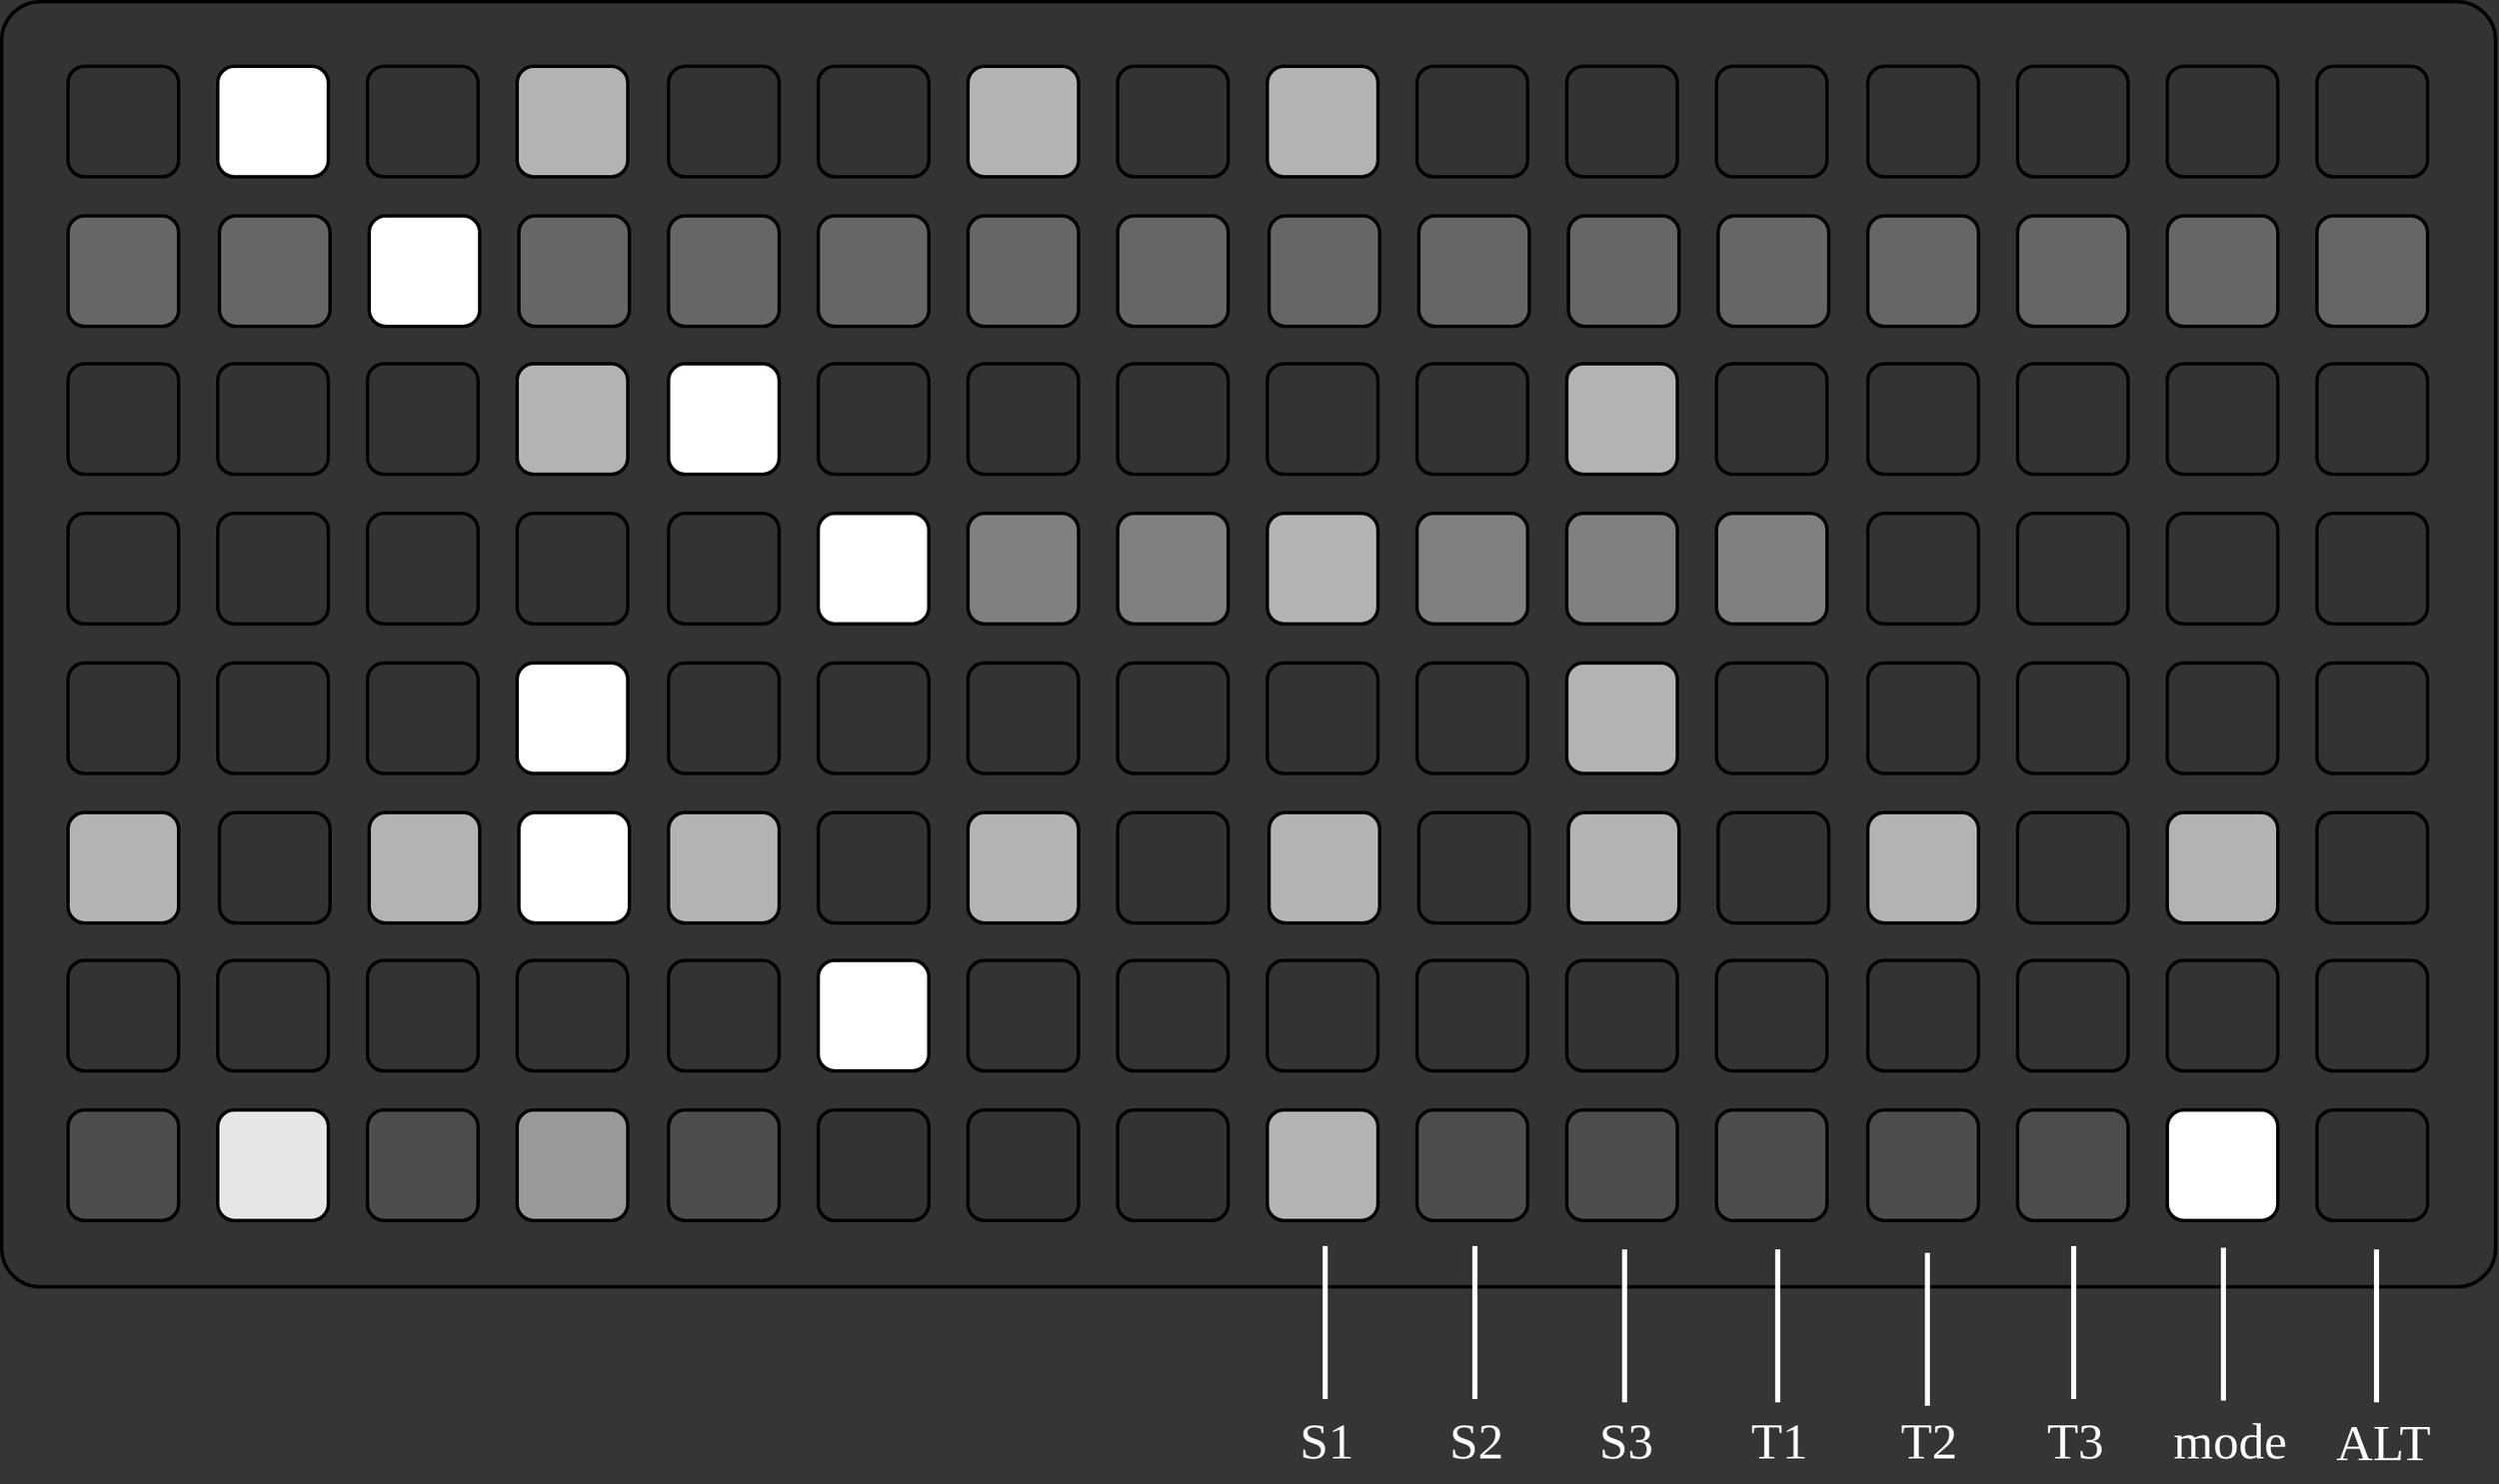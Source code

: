 <mxfile version="26.0.10" pages="12">
  <diagram name="main_grid" id="xcW-7kiTsdIheMC5p7yX">
    <mxGraphModel dx="2852" dy="1302" grid="0" gridSize="10" guides="0" tooltips="0" connect="1" arrows="0" fold="1" page="0" pageScale="1" pageWidth="850" pageHeight="1100" background="#353535" math="0" shadow="0">
      <root>
        <mxCell id="gVK0mvuYLkMLjZW_Ep3--0" />
        <mxCell id="gVK0mvuYLkMLjZW_Ep3--1" parent="gVK0mvuYLkMLjZW_Ep3--0" />
        <mxCell id="gVK0mvuYLkMLjZW_Ep3--2" value="" style="rounded=1;whiteSpace=wrap;html=1;arcSize=3;strokeWidth=2;fillColor=#333333;strokeColor=#000000;" parent="gVK0mvuYLkMLjZW_Ep3--1" vertex="1">
          <mxGeometry x="-416" y="200" width="1466" height="756" as="geometry" />
        </mxCell>
        <mxCell id="gVK0mvuYLkMLjZW_Ep3--5" value="" style="rounded=1;whiteSpace=wrap;html=1;aspect=fixed;strokeWidth=2;fillColor=#333333;strokeColor=default;" parent="gVK0mvuYLkMLjZW_Ep3--1" vertex="1">
          <mxGeometry x="-377" y="238" width="65" height="65" as="geometry" />
        </mxCell>
        <mxCell id="gVK0mvuYLkMLjZW_Ep3--6" value="" style="rounded=1;whiteSpace=wrap;html=1;aspect=fixed;strokeWidth=2;fillColor=#FFFFFF;strokeColor=default;" parent="gVK0mvuYLkMLjZW_Ep3--1" vertex="1">
          <mxGeometry x="-289" y="238" width="65" height="65" as="geometry" />
        </mxCell>
        <mxCell id="gVK0mvuYLkMLjZW_Ep3--7" value="" style="rounded=1;whiteSpace=wrap;html=1;aspect=fixed;strokeWidth=2;fillColor=#333333;strokeColor=default;" parent="gVK0mvuYLkMLjZW_Ep3--1" vertex="1">
          <mxGeometry x="-201" y="238" width="65" height="65" as="geometry" />
        </mxCell>
        <mxCell id="gVK0mvuYLkMLjZW_Ep3--8" value="" style="rounded=1;whiteSpace=wrap;html=1;aspect=fixed;strokeWidth=2;fillColor=#B3B3B3;strokeColor=default;" parent="gVK0mvuYLkMLjZW_Ep3--1" vertex="1">
          <mxGeometry x="-113" y="238" width="65" height="65" as="geometry" />
        </mxCell>
        <mxCell id="gVK0mvuYLkMLjZW_Ep3--9" value="" style="rounded=1;whiteSpace=wrap;html=1;aspect=fixed;strokeWidth=2;fillColor=#333333;strokeColor=default;" parent="gVK0mvuYLkMLjZW_Ep3--1" vertex="1">
          <mxGeometry x="-24" y="238" width="65" height="65" as="geometry" />
        </mxCell>
        <mxCell id="gVK0mvuYLkMLjZW_Ep3--10" value="" style="rounded=1;whiteSpace=wrap;html=1;aspect=fixed;strokeWidth=2;fillColor=#333333;strokeColor=default;" parent="gVK0mvuYLkMLjZW_Ep3--1" vertex="1">
          <mxGeometry x="64" y="238" width="65" height="65" as="geometry" />
        </mxCell>
        <mxCell id="gVK0mvuYLkMLjZW_Ep3--11" value="" style="rounded=1;whiteSpace=wrap;html=1;aspect=fixed;strokeWidth=2;fillColor=#B3B3B3;strokeColor=default;" parent="gVK0mvuYLkMLjZW_Ep3--1" vertex="1">
          <mxGeometry x="152" y="238" width="65" height="65" as="geometry" />
        </mxCell>
        <mxCell id="gVK0mvuYLkMLjZW_Ep3--12" value="" style="rounded=1;whiteSpace=wrap;html=1;aspect=fixed;strokeWidth=2;fillColor=#333333;strokeColor=default;" parent="gVK0mvuYLkMLjZW_Ep3--1" vertex="1">
          <mxGeometry x="240" y="238" width="65" height="65" as="geometry" />
        </mxCell>
        <mxCell id="gVK0mvuYLkMLjZW_Ep3--13" value="" style="rounded=1;whiteSpace=wrap;html=1;aspect=fixed;strokeWidth=2;fillColor=#B3B3B3;strokeColor=default;" parent="gVK0mvuYLkMLjZW_Ep3--1" vertex="1">
          <mxGeometry x="328" y="238" width="65" height="65" as="geometry" />
        </mxCell>
        <mxCell id="gVK0mvuYLkMLjZW_Ep3--14" value="" style="rounded=1;whiteSpace=wrap;html=1;aspect=fixed;strokeWidth=2;fillColor=#333333;strokeColor=default;" parent="gVK0mvuYLkMLjZW_Ep3--1" vertex="1">
          <mxGeometry x="416" y="238" width="65" height="65" as="geometry" />
        </mxCell>
        <mxCell id="gVK0mvuYLkMLjZW_Ep3--15" value="" style="rounded=1;whiteSpace=wrap;html=1;aspect=fixed;strokeWidth=2;fillColor=#333333;strokeColor=default;" parent="gVK0mvuYLkMLjZW_Ep3--1" vertex="1">
          <mxGeometry x="504" y="238" width="65" height="65" as="geometry" />
        </mxCell>
        <mxCell id="gVK0mvuYLkMLjZW_Ep3--16" value="" style="rounded=1;whiteSpace=wrap;html=1;aspect=fixed;strokeWidth=2;fillColor=#333333;strokeColor=default;" parent="gVK0mvuYLkMLjZW_Ep3--1" vertex="1">
          <mxGeometry x="592" y="238" width="65" height="65" as="geometry" />
        </mxCell>
        <mxCell id="gVK0mvuYLkMLjZW_Ep3--17" value="" style="rounded=1;whiteSpace=wrap;html=1;aspect=fixed;strokeWidth=2;fillColor=#333333;strokeColor=default;" parent="gVK0mvuYLkMLjZW_Ep3--1" vertex="1">
          <mxGeometry x="681" y="238" width="65" height="65" as="geometry" />
        </mxCell>
        <mxCell id="gVK0mvuYLkMLjZW_Ep3--18" value="" style="rounded=1;whiteSpace=wrap;html=1;aspect=fixed;strokeWidth=2;fillColor=#333333;strokeColor=default;" parent="gVK0mvuYLkMLjZW_Ep3--1" vertex="1">
          <mxGeometry x="769" y="238" width="65" height="65" as="geometry" />
        </mxCell>
        <mxCell id="gVK0mvuYLkMLjZW_Ep3--19" value="" style="rounded=1;whiteSpace=wrap;html=1;aspect=fixed;strokeWidth=2;fillColor=#333333;strokeColor=default;" parent="gVK0mvuYLkMLjZW_Ep3--1" vertex="1">
          <mxGeometry x="857" y="238" width="65" height="65" as="geometry" />
        </mxCell>
        <mxCell id="gVK0mvuYLkMLjZW_Ep3--20" value="" style="rounded=1;whiteSpace=wrap;html=1;aspect=fixed;strokeWidth=2;fillColor=#333333;strokeColor=default;" parent="gVK0mvuYLkMLjZW_Ep3--1" vertex="1">
          <mxGeometry x="945" y="238" width="65" height="65" as="geometry" />
        </mxCell>
        <mxCell id="gVK0mvuYLkMLjZW_Ep3--21" value="" style="rounded=1;whiteSpace=wrap;html=1;aspect=fixed;strokeWidth=2;fillColor=#666666;strokeColor=default;" parent="gVK0mvuYLkMLjZW_Ep3--1" vertex="1">
          <mxGeometry x="-377" y="326" width="65" height="65" as="geometry" />
        </mxCell>
        <mxCell id="gVK0mvuYLkMLjZW_Ep3--22" value="" style="rounded=1;whiteSpace=wrap;html=1;aspect=fixed;strokeWidth=2;fillColor=#666666;strokeColor=default;" parent="gVK0mvuYLkMLjZW_Ep3--1" vertex="1">
          <mxGeometry x="-288" y="326" width="65" height="65" as="geometry" />
        </mxCell>
        <mxCell id="gVK0mvuYLkMLjZW_Ep3--23" value="" style="rounded=1;whiteSpace=wrap;html=1;aspect=fixed;strokeWidth=2;fillColor=#FFFFFF;strokeColor=default;" parent="gVK0mvuYLkMLjZW_Ep3--1" vertex="1">
          <mxGeometry x="-200" y="326" width="65" height="65" as="geometry" />
        </mxCell>
        <mxCell id="gVK0mvuYLkMLjZW_Ep3--24" value="" style="rounded=1;whiteSpace=wrap;html=1;aspect=fixed;strokeWidth=2;fillColor=#666666;strokeColor=default;" parent="gVK0mvuYLkMLjZW_Ep3--1" vertex="1">
          <mxGeometry x="-112" y="326" width="65" height="65" as="geometry" />
        </mxCell>
        <mxCell id="gVK0mvuYLkMLjZW_Ep3--25" value="" style="rounded=1;whiteSpace=wrap;html=1;aspect=fixed;strokeWidth=2;fillColor=#666666;strokeColor=default;" parent="gVK0mvuYLkMLjZW_Ep3--1" vertex="1">
          <mxGeometry x="-24" y="326" width="65" height="65" as="geometry" />
        </mxCell>
        <mxCell id="gVK0mvuYLkMLjZW_Ep3--26" value="" style="rounded=1;whiteSpace=wrap;html=1;aspect=fixed;strokeWidth=2;fillColor=#666666;strokeColor=default;" parent="gVK0mvuYLkMLjZW_Ep3--1" vertex="1">
          <mxGeometry x="64" y="326" width="65" height="65" as="geometry" />
        </mxCell>
        <mxCell id="gVK0mvuYLkMLjZW_Ep3--27" value="" style="rounded=1;whiteSpace=wrap;html=1;aspect=fixed;strokeWidth=2;fillColor=#666666;strokeColor=default;" parent="gVK0mvuYLkMLjZW_Ep3--1" vertex="1">
          <mxGeometry x="152" y="326" width="65" height="65" as="geometry" />
        </mxCell>
        <mxCell id="gVK0mvuYLkMLjZW_Ep3--28" value="" style="rounded=1;whiteSpace=wrap;html=1;aspect=fixed;strokeWidth=2;fillColor=#666666;strokeColor=default;" parent="gVK0mvuYLkMLjZW_Ep3--1" vertex="1">
          <mxGeometry x="240" y="326" width="65" height="65" as="geometry" />
        </mxCell>
        <mxCell id="gVK0mvuYLkMLjZW_Ep3--29" value="" style="rounded=1;whiteSpace=wrap;html=1;aspect=fixed;strokeWidth=2;fillColor=#666666;strokeColor=default;" parent="gVK0mvuYLkMLjZW_Ep3--1" vertex="1">
          <mxGeometry x="329" y="326" width="65" height="65" as="geometry" />
        </mxCell>
        <mxCell id="gVK0mvuYLkMLjZW_Ep3--30" value="" style="rounded=1;whiteSpace=wrap;html=1;aspect=fixed;strokeWidth=2;fillColor=#666666;strokeColor=default;" parent="gVK0mvuYLkMLjZW_Ep3--1" vertex="1">
          <mxGeometry x="417" y="326" width="65" height="65" as="geometry" />
        </mxCell>
        <mxCell id="gVK0mvuYLkMLjZW_Ep3--31" value="" style="rounded=1;whiteSpace=wrap;html=1;aspect=fixed;strokeWidth=2;fillColor=#666666;strokeColor=default;" parent="gVK0mvuYLkMLjZW_Ep3--1" vertex="1">
          <mxGeometry x="505" y="326" width="65" height="65" as="geometry" />
        </mxCell>
        <mxCell id="gVK0mvuYLkMLjZW_Ep3--32" value="" style="rounded=1;whiteSpace=wrap;html=1;aspect=fixed;strokeWidth=2;fillColor=#666666;strokeColor=default;" parent="gVK0mvuYLkMLjZW_Ep3--1" vertex="1">
          <mxGeometry x="593" y="326" width="65" height="65" as="geometry" />
        </mxCell>
        <mxCell id="gVK0mvuYLkMLjZW_Ep3--33" value="" style="rounded=1;whiteSpace=wrap;html=1;aspect=fixed;strokeWidth=2;fillColor=#666666;strokeColor=default;" parent="gVK0mvuYLkMLjZW_Ep3--1" vertex="1">
          <mxGeometry x="681" y="326" width="65" height="65" as="geometry" />
        </mxCell>
        <mxCell id="gVK0mvuYLkMLjZW_Ep3--34" value="" style="rounded=1;whiteSpace=wrap;html=1;aspect=fixed;strokeWidth=2;fillColor=#666666;strokeColor=default;" parent="gVK0mvuYLkMLjZW_Ep3--1" vertex="1">
          <mxGeometry x="769" y="326" width="65" height="65" as="geometry" />
        </mxCell>
        <mxCell id="gVK0mvuYLkMLjZW_Ep3--35" value="" style="rounded=1;whiteSpace=wrap;html=1;aspect=fixed;strokeWidth=2;fillColor=#666666;strokeColor=default;" parent="gVK0mvuYLkMLjZW_Ep3--1" vertex="1">
          <mxGeometry x="857" y="326" width="65" height="65" as="geometry" />
        </mxCell>
        <mxCell id="gVK0mvuYLkMLjZW_Ep3--36" value="" style="rounded=1;whiteSpace=wrap;html=1;aspect=fixed;strokeWidth=2;fillColor=#666666;strokeColor=default;" parent="gVK0mvuYLkMLjZW_Ep3--1" vertex="1">
          <mxGeometry x="945" y="326" width="65" height="65" as="geometry" />
        </mxCell>
        <mxCell id="gVK0mvuYLkMLjZW_Ep3--37" value="" style="rounded=1;whiteSpace=wrap;html=1;aspect=fixed;strokeWidth=2;fillColor=#333333;strokeColor=default;" parent="gVK0mvuYLkMLjZW_Ep3--1" vertex="1">
          <mxGeometry x="-377" y="413" width="65" height="65" as="geometry" />
        </mxCell>
        <mxCell id="gVK0mvuYLkMLjZW_Ep3--38" value="" style="rounded=1;whiteSpace=wrap;html=1;aspect=fixed;strokeWidth=2;fillColor=#333333;strokeColor=default;" parent="gVK0mvuYLkMLjZW_Ep3--1" vertex="1">
          <mxGeometry x="-289" y="413" width="65" height="65" as="geometry" />
        </mxCell>
        <mxCell id="gVK0mvuYLkMLjZW_Ep3--39" value="" style="rounded=1;whiteSpace=wrap;html=1;aspect=fixed;strokeWidth=2;fillColor=#333333;strokeColor=default;" parent="gVK0mvuYLkMLjZW_Ep3--1" vertex="1">
          <mxGeometry x="-201" y="413" width="65" height="65" as="geometry" />
        </mxCell>
        <mxCell id="gVK0mvuYLkMLjZW_Ep3--40" value="" style="rounded=1;whiteSpace=wrap;html=1;aspect=fixed;strokeWidth=2;fillColor=#B3B3B3;strokeColor=default;" parent="gVK0mvuYLkMLjZW_Ep3--1" vertex="1">
          <mxGeometry x="-113" y="413" width="65" height="65" as="geometry" />
        </mxCell>
        <mxCell id="gVK0mvuYLkMLjZW_Ep3--41" value="" style="rounded=1;whiteSpace=wrap;html=1;aspect=fixed;strokeWidth=2;fillColor=#FFFFFF;strokeColor=default;" parent="gVK0mvuYLkMLjZW_Ep3--1" vertex="1">
          <mxGeometry x="-24" y="413" width="65" height="65" as="geometry" />
        </mxCell>
        <mxCell id="gVK0mvuYLkMLjZW_Ep3--42" value="" style="rounded=1;whiteSpace=wrap;html=1;aspect=fixed;strokeWidth=2;fillColor=#333333;strokeColor=default;" parent="gVK0mvuYLkMLjZW_Ep3--1" vertex="1">
          <mxGeometry x="64" y="413" width="65" height="65" as="geometry" />
        </mxCell>
        <mxCell id="gVK0mvuYLkMLjZW_Ep3--43" value="" style="rounded=1;whiteSpace=wrap;html=1;aspect=fixed;strokeWidth=2;fillColor=#333333;strokeColor=default;" parent="gVK0mvuYLkMLjZW_Ep3--1" vertex="1">
          <mxGeometry x="152" y="413" width="65" height="65" as="geometry" />
        </mxCell>
        <mxCell id="gVK0mvuYLkMLjZW_Ep3--44" value="" style="rounded=1;whiteSpace=wrap;html=1;aspect=fixed;strokeWidth=2;fillColor=#333333;strokeColor=default;" parent="gVK0mvuYLkMLjZW_Ep3--1" vertex="1">
          <mxGeometry x="240" y="413" width="65" height="65" as="geometry" />
        </mxCell>
        <mxCell id="gVK0mvuYLkMLjZW_Ep3--45" value="" style="rounded=1;whiteSpace=wrap;html=1;aspect=fixed;strokeWidth=2;fillColor=#333333;strokeColor=default;" parent="gVK0mvuYLkMLjZW_Ep3--1" vertex="1">
          <mxGeometry x="328" y="413" width="65" height="65" as="geometry" />
        </mxCell>
        <mxCell id="gVK0mvuYLkMLjZW_Ep3--46" value="" style="rounded=1;whiteSpace=wrap;html=1;aspect=fixed;strokeWidth=2;fillColor=#333333;strokeColor=default;" parent="gVK0mvuYLkMLjZW_Ep3--1" vertex="1">
          <mxGeometry x="416" y="413" width="65" height="65" as="geometry" />
        </mxCell>
        <mxCell id="gVK0mvuYLkMLjZW_Ep3--47" value="" style="rounded=1;whiteSpace=wrap;html=1;aspect=fixed;strokeWidth=2;fillColor=#B3B3B3;strokeColor=default;" parent="gVK0mvuYLkMLjZW_Ep3--1" vertex="1">
          <mxGeometry x="504" y="413" width="65" height="65" as="geometry" />
        </mxCell>
        <mxCell id="gVK0mvuYLkMLjZW_Ep3--48" value="" style="rounded=1;whiteSpace=wrap;html=1;aspect=fixed;strokeWidth=2;fillColor=#333333;strokeColor=default;" parent="gVK0mvuYLkMLjZW_Ep3--1" vertex="1">
          <mxGeometry x="592" y="413" width="65" height="65" as="geometry" />
        </mxCell>
        <mxCell id="gVK0mvuYLkMLjZW_Ep3--49" value="" style="rounded=1;whiteSpace=wrap;html=1;aspect=fixed;strokeWidth=2;fillColor=#333333;strokeColor=default;" parent="gVK0mvuYLkMLjZW_Ep3--1" vertex="1">
          <mxGeometry x="681" y="413" width="65" height="65" as="geometry" />
        </mxCell>
        <mxCell id="gVK0mvuYLkMLjZW_Ep3--50" value="" style="rounded=1;whiteSpace=wrap;html=1;aspect=fixed;strokeWidth=2;fillColor=#333333;strokeColor=default;" parent="gVK0mvuYLkMLjZW_Ep3--1" vertex="1">
          <mxGeometry x="769" y="413" width="65" height="65" as="geometry" />
        </mxCell>
        <mxCell id="gVK0mvuYLkMLjZW_Ep3--51" value="" style="rounded=1;whiteSpace=wrap;html=1;aspect=fixed;strokeWidth=2;fillColor=#333333;strokeColor=default;" parent="gVK0mvuYLkMLjZW_Ep3--1" vertex="1">
          <mxGeometry x="857" y="413" width="65" height="65" as="geometry" />
        </mxCell>
        <mxCell id="gVK0mvuYLkMLjZW_Ep3--52" value="" style="rounded=1;whiteSpace=wrap;html=1;aspect=fixed;strokeWidth=2;fillColor=#333333;strokeColor=default;" parent="gVK0mvuYLkMLjZW_Ep3--1" vertex="1">
          <mxGeometry x="945" y="413" width="65" height="65" as="geometry" />
        </mxCell>
        <mxCell id="gVK0mvuYLkMLjZW_Ep3--53" value="" style="rounded=1;whiteSpace=wrap;html=1;aspect=fixed;strokeWidth=2;fillColor=#333333;strokeColor=default;" parent="gVK0mvuYLkMLjZW_Ep3--1" vertex="1">
          <mxGeometry x="-377" y="501" width="65" height="65" as="geometry" />
        </mxCell>
        <mxCell id="gVK0mvuYLkMLjZW_Ep3--54" value="" style="rounded=1;whiteSpace=wrap;html=1;aspect=fixed;strokeWidth=2;fillColor=#333333;strokeColor=default;" parent="gVK0mvuYLkMLjZW_Ep3--1" vertex="1">
          <mxGeometry x="-289" y="501" width="65" height="65" as="geometry" />
        </mxCell>
        <mxCell id="gVK0mvuYLkMLjZW_Ep3--55" value="" style="rounded=1;whiteSpace=wrap;html=1;aspect=fixed;strokeWidth=2;fillColor=#333333;strokeColor=default;" parent="gVK0mvuYLkMLjZW_Ep3--1" vertex="1">
          <mxGeometry x="-201" y="501" width="65" height="65" as="geometry" />
        </mxCell>
        <mxCell id="gVK0mvuYLkMLjZW_Ep3--56" value="" style="rounded=1;whiteSpace=wrap;html=1;aspect=fixed;strokeWidth=2;fillColor=#333333;strokeColor=default;" parent="gVK0mvuYLkMLjZW_Ep3--1" vertex="1">
          <mxGeometry x="-113" y="501" width="65" height="65" as="geometry" />
        </mxCell>
        <mxCell id="gVK0mvuYLkMLjZW_Ep3--57" value="" style="rounded=1;whiteSpace=wrap;html=1;aspect=fixed;strokeWidth=2;fillColor=#333333;strokeColor=default;" parent="gVK0mvuYLkMLjZW_Ep3--1" vertex="1">
          <mxGeometry x="-24" y="501" width="65" height="65" as="geometry" />
        </mxCell>
        <mxCell id="gVK0mvuYLkMLjZW_Ep3--58" value="" style="rounded=1;whiteSpace=wrap;html=1;aspect=fixed;strokeWidth=2;" parent="gVK0mvuYLkMLjZW_Ep3--1" vertex="1">
          <mxGeometry x="64" y="501" width="65" height="65" as="geometry" />
        </mxCell>
        <mxCell id="gVK0mvuYLkMLjZW_Ep3--59" value="" style="rounded=1;whiteSpace=wrap;html=1;aspect=fixed;strokeWidth=2;fillColor=#808080;strokeColor=default;" parent="gVK0mvuYLkMLjZW_Ep3--1" vertex="1">
          <mxGeometry x="152" y="501" width="65" height="65" as="geometry" />
        </mxCell>
        <mxCell id="gVK0mvuYLkMLjZW_Ep3--60" value="" style="rounded=1;whiteSpace=wrap;html=1;aspect=fixed;strokeWidth=2;fillColor=#808080;strokeColor=default;" parent="gVK0mvuYLkMLjZW_Ep3--1" vertex="1">
          <mxGeometry x="240" y="501" width="65" height="65" as="geometry" />
        </mxCell>
        <mxCell id="gVK0mvuYLkMLjZW_Ep3--61" value="" style="rounded=1;whiteSpace=wrap;html=1;aspect=fixed;strokeWidth=2;fillColor=#B3B3B3;strokeColor=default;" parent="gVK0mvuYLkMLjZW_Ep3--1" vertex="1">
          <mxGeometry x="328" y="501" width="65" height="65" as="geometry" />
        </mxCell>
        <mxCell id="gVK0mvuYLkMLjZW_Ep3--62" value="" style="rounded=1;whiteSpace=wrap;html=1;aspect=fixed;strokeWidth=2;fillColor=#808080;strokeColor=default;" parent="gVK0mvuYLkMLjZW_Ep3--1" vertex="1">
          <mxGeometry x="416" y="501" width="65" height="65" as="geometry" />
        </mxCell>
        <mxCell id="gVK0mvuYLkMLjZW_Ep3--63" value="" style="rounded=1;whiteSpace=wrap;html=1;aspect=fixed;strokeWidth=2;fillColor=#808080;strokeColor=default;" parent="gVK0mvuYLkMLjZW_Ep3--1" vertex="1">
          <mxGeometry x="504" y="501" width="65" height="65" as="geometry" />
        </mxCell>
        <mxCell id="gVK0mvuYLkMLjZW_Ep3--64" value="" style="rounded=1;whiteSpace=wrap;html=1;aspect=fixed;strokeWidth=2;fillColor=#808080;strokeColor=default;" parent="gVK0mvuYLkMLjZW_Ep3--1" vertex="1">
          <mxGeometry x="592" y="501" width="65" height="65" as="geometry" />
        </mxCell>
        <mxCell id="gVK0mvuYLkMLjZW_Ep3--65" value="" style="rounded=1;whiteSpace=wrap;html=1;aspect=fixed;strokeWidth=2;fillColor=#333333;strokeColor=default;" parent="gVK0mvuYLkMLjZW_Ep3--1" vertex="1">
          <mxGeometry x="681" y="501" width="65" height="65" as="geometry" />
        </mxCell>
        <mxCell id="gVK0mvuYLkMLjZW_Ep3--66" value="" style="rounded=1;whiteSpace=wrap;html=1;aspect=fixed;strokeWidth=2;fillColor=#333333;strokeColor=default;" parent="gVK0mvuYLkMLjZW_Ep3--1" vertex="1">
          <mxGeometry x="769" y="501" width="65" height="65" as="geometry" />
        </mxCell>
        <mxCell id="gVK0mvuYLkMLjZW_Ep3--67" value="" style="rounded=1;whiteSpace=wrap;html=1;aspect=fixed;strokeWidth=2;fillColor=#333333;strokeColor=default;" parent="gVK0mvuYLkMLjZW_Ep3--1" vertex="1">
          <mxGeometry x="857" y="501" width="65" height="65" as="geometry" />
        </mxCell>
        <mxCell id="gVK0mvuYLkMLjZW_Ep3--68" value="" style="rounded=1;whiteSpace=wrap;html=1;aspect=fixed;strokeWidth=2;fillColor=#333333;strokeColor=default;" parent="gVK0mvuYLkMLjZW_Ep3--1" vertex="1">
          <mxGeometry x="945" y="501" width="65" height="65" as="geometry" />
        </mxCell>
        <mxCell id="gVK0mvuYLkMLjZW_Ep3--69" value="" style="rounded=1;whiteSpace=wrap;html=1;aspect=fixed;strokeWidth=2;fillColor=#333333;strokeColor=default;" parent="gVK0mvuYLkMLjZW_Ep3--1" vertex="1">
          <mxGeometry x="-377" y="589" width="65" height="65" as="geometry" />
        </mxCell>
        <mxCell id="gVK0mvuYLkMLjZW_Ep3--70" value="" style="rounded=1;whiteSpace=wrap;html=1;aspect=fixed;strokeWidth=2;fillColor=#333333;strokeColor=default;" parent="gVK0mvuYLkMLjZW_Ep3--1" vertex="1">
          <mxGeometry x="-289" y="589" width="65" height="65" as="geometry" />
        </mxCell>
        <mxCell id="gVK0mvuYLkMLjZW_Ep3--71" value="" style="rounded=1;whiteSpace=wrap;html=1;aspect=fixed;strokeWidth=2;fillColor=#333333;strokeColor=default;" parent="gVK0mvuYLkMLjZW_Ep3--1" vertex="1">
          <mxGeometry x="-201" y="589" width="65" height="65" as="geometry" />
        </mxCell>
        <mxCell id="gVK0mvuYLkMLjZW_Ep3--72" value="" style="rounded=1;whiteSpace=wrap;html=1;aspect=fixed;strokeWidth=2;fillColor=#FFFFFF;strokeColor=default;" parent="gVK0mvuYLkMLjZW_Ep3--1" vertex="1">
          <mxGeometry x="-113" y="589" width="65" height="65" as="geometry" />
        </mxCell>
        <mxCell id="gVK0mvuYLkMLjZW_Ep3--73" value="" style="rounded=1;whiteSpace=wrap;html=1;aspect=fixed;strokeWidth=2;fillColor=#333333;strokeColor=default;" parent="gVK0mvuYLkMLjZW_Ep3--1" vertex="1">
          <mxGeometry x="-24" y="589" width="65" height="65" as="geometry" />
        </mxCell>
        <mxCell id="gVK0mvuYLkMLjZW_Ep3--74" value="" style="rounded=1;whiteSpace=wrap;html=1;aspect=fixed;strokeWidth=2;fillColor=#333333;strokeColor=default;" parent="gVK0mvuYLkMLjZW_Ep3--1" vertex="1">
          <mxGeometry x="64" y="589" width="65" height="65" as="geometry" />
        </mxCell>
        <mxCell id="gVK0mvuYLkMLjZW_Ep3--75" value="" style="rounded=1;whiteSpace=wrap;html=1;aspect=fixed;strokeWidth=2;fillColor=#333333;strokeColor=default;" parent="gVK0mvuYLkMLjZW_Ep3--1" vertex="1">
          <mxGeometry x="152" y="589" width="65" height="65" as="geometry" />
        </mxCell>
        <mxCell id="gVK0mvuYLkMLjZW_Ep3--76" value="" style="rounded=1;whiteSpace=wrap;html=1;aspect=fixed;strokeWidth=2;fillColor=#333333;strokeColor=default;" parent="gVK0mvuYLkMLjZW_Ep3--1" vertex="1">
          <mxGeometry x="240" y="589" width="65" height="65" as="geometry" />
        </mxCell>
        <mxCell id="gVK0mvuYLkMLjZW_Ep3--77" value="" style="rounded=1;whiteSpace=wrap;html=1;aspect=fixed;strokeWidth=2;fillColor=#333333;strokeColor=default;" parent="gVK0mvuYLkMLjZW_Ep3--1" vertex="1">
          <mxGeometry x="328" y="589" width="65" height="65" as="geometry" />
        </mxCell>
        <mxCell id="gVK0mvuYLkMLjZW_Ep3--78" value="" style="rounded=1;whiteSpace=wrap;html=1;aspect=fixed;strokeWidth=2;fillColor=#333333;strokeColor=default;" parent="gVK0mvuYLkMLjZW_Ep3--1" vertex="1">
          <mxGeometry x="416" y="589" width="65" height="65" as="geometry" />
        </mxCell>
        <mxCell id="gVK0mvuYLkMLjZW_Ep3--79" value="" style="rounded=1;whiteSpace=wrap;html=1;aspect=fixed;strokeWidth=2;fillColor=#B3B3B3;strokeColor=default;" parent="gVK0mvuYLkMLjZW_Ep3--1" vertex="1">
          <mxGeometry x="504" y="589" width="65" height="65" as="geometry" />
        </mxCell>
        <mxCell id="gVK0mvuYLkMLjZW_Ep3--80" value="" style="rounded=1;whiteSpace=wrap;html=1;aspect=fixed;strokeWidth=2;fillColor=#333333;strokeColor=default;" parent="gVK0mvuYLkMLjZW_Ep3--1" vertex="1">
          <mxGeometry x="592" y="589" width="65" height="65" as="geometry" />
        </mxCell>
        <mxCell id="gVK0mvuYLkMLjZW_Ep3--81" value="" style="rounded=1;whiteSpace=wrap;html=1;aspect=fixed;strokeWidth=2;fillColor=#333333;strokeColor=default;" parent="gVK0mvuYLkMLjZW_Ep3--1" vertex="1">
          <mxGeometry x="681" y="589" width="65" height="65" as="geometry" />
        </mxCell>
        <mxCell id="gVK0mvuYLkMLjZW_Ep3--82" value="" style="rounded=1;whiteSpace=wrap;html=1;aspect=fixed;strokeWidth=2;fillColor=#333333;strokeColor=default;" parent="gVK0mvuYLkMLjZW_Ep3--1" vertex="1">
          <mxGeometry x="769" y="589" width="65" height="65" as="geometry" />
        </mxCell>
        <mxCell id="gVK0mvuYLkMLjZW_Ep3--83" value="" style="rounded=1;whiteSpace=wrap;html=1;aspect=fixed;strokeWidth=2;fillColor=#333333;strokeColor=default;" parent="gVK0mvuYLkMLjZW_Ep3--1" vertex="1">
          <mxGeometry x="857" y="589" width="65" height="65" as="geometry" />
        </mxCell>
        <mxCell id="gVK0mvuYLkMLjZW_Ep3--84" value="" style="rounded=1;whiteSpace=wrap;html=1;aspect=fixed;strokeWidth=2;fillColor=#333333;strokeColor=default;" parent="gVK0mvuYLkMLjZW_Ep3--1" vertex="1">
          <mxGeometry x="945" y="589" width="65" height="65" as="geometry" />
        </mxCell>
        <mxCell id="gVK0mvuYLkMLjZW_Ep3--85" value="" style="rounded=1;whiteSpace=wrap;html=1;aspect=fixed;strokeWidth=2;fillColor=#B3B3B3;strokeColor=default;" parent="gVK0mvuYLkMLjZW_Ep3--1" vertex="1">
          <mxGeometry x="-377" y="677" width="65" height="65" as="geometry" />
        </mxCell>
        <mxCell id="gVK0mvuYLkMLjZW_Ep3--86" value="" style="rounded=1;whiteSpace=wrap;html=1;aspect=fixed;strokeWidth=2;fillColor=#333333;strokeColor=default;" parent="gVK0mvuYLkMLjZW_Ep3--1" vertex="1">
          <mxGeometry x="-288" y="677" width="65" height="65" as="geometry" />
        </mxCell>
        <mxCell id="gVK0mvuYLkMLjZW_Ep3--87" value="" style="rounded=1;whiteSpace=wrap;html=1;aspect=fixed;strokeWidth=2;fillColor=#B3B3B3;strokeColor=default;" parent="gVK0mvuYLkMLjZW_Ep3--1" vertex="1">
          <mxGeometry x="-200" y="677" width="65" height="65" as="geometry" />
        </mxCell>
        <mxCell id="gVK0mvuYLkMLjZW_Ep3--88" value="" style="rounded=1;whiteSpace=wrap;html=1;aspect=fixed;strokeWidth=2;fillColor=#FFFFFF;strokeColor=default;" parent="gVK0mvuYLkMLjZW_Ep3--1" vertex="1">
          <mxGeometry x="-112" y="677" width="65" height="65" as="geometry" />
        </mxCell>
        <mxCell id="gVK0mvuYLkMLjZW_Ep3--89" value="" style="rounded=1;whiteSpace=wrap;html=1;aspect=fixed;strokeWidth=2;fillColor=#B3B3B3;strokeColor=default;" parent="gVK0mvuYLkMLjZW_Ep3--1" vertex="1">
          <mxGeometry x="-24" y="677" width="65" height="65" as="geometry" />
        </mxCell>
        <mxCell id="gVK0mvuYLkMLjZW_Ep3--90" value="" style="rounded=1;whiteSpace=wrap;html=1;aspect=fixed;strokeWidth=2;fillColor=#333333;strokeColor=default;" parent="gVK0mvuYLkMLjZW_Ep3--1" vertex="1">
          <mxGeometry x="64" y="677" width="65" height="65" as="geometry" />
        </mxCell>
        <mxCell id="gVK0mvuYLkMLjZW_Ep3--91" value="" style="rounded=1;whiteSpace=wrap;html=1;aspect=fixed;strokeWidth=2;fillColor=#B3B3B3;strokeColor=default;" parent="gVK0mvuYLkMLjZW_Ep3--1" vertex="1">
          <mxGeometry x="152" y="677" width="65" height="65" as="geometry" />
        </mxCell>
        <mxCell id="gVK0mvuYLkMLjZW_Ep3--92" value="" style="rounded=1;whiteSpace=wrap;html=1;aspect=fixed;strokeWidth=2;fillColor=#333333;strokeColor=default;" parent="gVK0mvuYLkMLjZW_Ep3--1" vertex="1">
          <mxGeometry x="240" y="677" width="65" height="65" as="geometry" />
        </mxCell>
        <mxCell id="gVK0mvuYLkMLjZW_Ep3--93" value="" style="rounded=1;whiteSpace=wrap;html=1;aspect=fixed;strokeWidth=2;fillColor=#B3B3B3;strokeColor=default;" parent="gVK0mvuYLkMLjZW_Ep3--1" vertex="1">
          <mxGeometry x="329" y="677" width="65" height="65" as="geometry" />
        </mxCell>
        <mxCell id="gVK0mvuYLkMLjZW_Ep3--94" value="" style="rounded=1;whiteSpace=wrap;html=1;aspect=fixed;strokeWidth=2;fillColor=#333333;strokeColor=default;" parent="gVK0mvuYLkMLjZW_Ep3--1" vertex="1">
          <mxGeometry x="417" y="677" width="65" height="65" as="geometry" />
        </mxCell>
        <mxCell id="gVK0mvuYLkMLjZW_Ep3--95" value="" style="rounded=1;whiteSpace=wrap;html=1;aspect=fixed;strokeWidth=2;fillColor=#B3B3B3;strokeColor=default;" parent="gVK0mvuYLkMLjZW_Ep3--1" vertex="1">
          <mxGeometry x="505" y="677" width="65" height="65" as="geometry" />
        </mxCell>
        <mxCell id="gVK0mvuYLkMLjZW_Ep3--96" value="" style="rounded=1;whiteSpace=wrap;html=1;aspect=fixed;strokeWidth=2;fillColor=#333333;strokeColor=default;" parent="gVK0mvuYLkMLjZW_Ep3--1" vertex="1">
          <mxGeometry x="593" y="677" width="65" height="65" as="geometry" />
        </mxCell>
        <mxCell id="gVK0mvuYLkMLjZW_Ep3--97" value="" style="rounded=1;whiteSpace=wrap;html=1;aspect=fixed;strokeWidth=2;fillColor=#B3B3B3;strokeColor=default;" parent="gVK0mvuYLkMLjZW_Ep3--1" vertex="1">
          <mxGeometry x="681" y="677" width="65" height="65" as="geometry" />
        </mxCell>
        <mxCell id="gVK0mvuYLkMLjZW_Ep3--98" value="" style="rounded=1;whiteSpace=wrap;html=1;aspect=fixed;strokeWidth=2;fillColor=#333333;strokeColor=default;" parent="gVK0mvuYLkMLjZW_Ep3--1" vertex="1">
          <mxGeometry x="769" y="677" width="65" height="65" as="geometry" />
        </mxCell>
        <mxCell id="gVK0mvuYLkMLjZW_Ep3--99" value="" style="rounded=1;whiteSpace=wrap;html=1;aspect=fixed;strokeWidth=2;fillColor=#B3B3B3;strokeColor=default;" parent="gVK0mvuYLkMLjZW_Ep3--1" vertex="1">
          <mxGeometry x="857" y="677" width="65" height="65" as="geometry" />
        </mxCell>
        <mxCell id="gVK0mvuYLkMLjZW_Ep3--100" value="" style="rounded=1;whiteSpace=wrap;html=1;aspect=fixed;strokeWidth=2;fillColor=#333333;strokeColor=default;" parent="gVK0mvuYLkMLjZW_Ep3--1" vertex="1">
          <mxGeometry x="945" y="677" width="65" height="65" as="geometry" />
        </mxCell>
        <mxCell id="gVK0mvuYLkMLjZW_Ep3--101" value="" style="rounded=1;whiteSpace=wrap;html=1;aspect=fixed;strokeWidth=2;fillColor=#333333;strokeColor=default;" parent="gVK0mvuYLkMLjZW_Ep3--1" vertex="1">
          <mxGeometry x="-377" y="764" width="65" height="65" as="geometry" />
        </mxCell>
        <mxCell id="gVK0mvuYLkMLjZW_Ep3--102" value="" style="rounded=1;whiteSpace=wrap;html=1;aspect=fixed;strokeWidth=2;fillColor=#333333;strokeColor=default;" parent="gVK0mvuYLkMLjZW_Ep3--1" vertex="1">
          <mxGeometry x="-289" y="764" width="65" height="65" as="geometry" />
        </mxCell>
        <mxCell id="gVK0mvuYLkMLjZW_Ep3--103" value="" style="rounded=1;whiteSpace=wrap;html=1;aspect=fixed;strokeWidth=2;fillColor=#333333;strokeColor=default;" parent="gVK0mvuYLkMLjZW_Ep3--1" vertex="1">
          <mxGeometry x="-201" y="764" width="65" height="65" as="geometry" />
        </mxCell>
        <mxCell id="gVK0mvuYLkMLjZW_Ep3--104" value="" style="rounded=1;whiteSpace=wrap;html=1;aspect=fixed;strokeWidth=2;fillColor=#333333;strokeColor=default;" parent="gVK0mvuYLkMLjZW_Ep3--1" vertex="1">
          <mxGeometry x="-113" y="764" width="65" height="65" as="geometry" />
        </mxCell>
        <mxCell id="gVK0mvuYLkMLjZW_Ep3--105" value="" style="rounded=1;whiteSpace=wrap;html=1;aspect=fixed;strokeWidth=2;fillColor=#333333;strokeColor=default;" parent="gVK0mvuYLkMLjZW_Ep3--1" vertex="1">
          <mxGeometry x="-24" y="764" width="65" height="65" as="geometry" />
        </mxCell>
        <mxCell id="gVK0mvuYLkMLjZW_Ep3--106" value="" style="rounded=1;whiteSpace=wrap;html=1;aspect=fixed;strokeWidth=2;fillColor=#FFFFFF;strokeColor=default;" parent="gVK0mvuYLkMLjZW_Ep3--1" vertex="1">
          <mxGeometry x="64" y="764" width="65" height="65" as="geometry" />
        </mxCell>
        <mxCell id="gVK0mvuYLkMLjZW_Ep3--107" value="" style="rounded=1;whiteSpace=wrap;html=1;aspect=fixed;strokeWidth=2;fillColor=#333333;strokeColor=default;" parent="gVK0mvuYLkMLjZW_Ep3--1" vertex="1">
          <mxGeometry x="152" y="764" width="65" height="65" as="geometry" />
        </mxCell>
        <mxCell id="gVK0mvuYLkMLjZW_Ep3--108" value="" style="rounded=1;whiteSpace=wrap;html=1;aspect=fixed;strokeWidth=2;fillColor=#333333;strokeColor=default;" parent="gVK0mvuYLkMLjZW_Ep3--1" vertex="1">
          <mxGeometry x="240" y="764" width="65" height="65" as="geometry" />
        </mxCell>
        <mxCell id="gVK0mvuYLkMLjZW_Ep3--109" value="" style="rounded=1;whiteSpace=wrap;html=1;aspect=fixed;strokeWidth=2;fillColor=#333333;strokeColor=default;" parent="gVK0mvuYLkMLjZW_Ep3--1" vertex="1">
          <mxGeometry x="328" y="764" width="65" height="65" as="geometry" />
        </mxCell>
        <mxCell id="gVK0mvuYLkMLjZW_Ep3--110" value="" style="rounded=1;whiteSpace=wrap;html=1;aspect=fixed;strokeWidth=2;fillColor=#333333;strokeColor=default;" parent="gVK0mvuYLkMLjZW_Ep3--1" vertex="1">
          <mxGeometry x="416" y="764" width="65" height="65" as="geometry" />
        </mxCell>
        <mxCell id="gVK0mvuYLkMLjZW_Ep3--111" value="" style="rounded=1;whiteSpace=wrap;html=1;aspect=fixed;strokeWidth=2;fillColor=#333333;strokeColor=default;" parent="gVK0mvuYLkMLjZW_Ep3--1" vertex="1">
          <mxGeometry x="504" y="764" width="65" height="65" as="geometry" />
        </mxCell>
        <mxCell id="gVK0mvuYLkMLjZW_Ep3--112" value="" style="rounded=1;whiteSpace=wrap;html=1;aspect=fixed;strokeWidth=2;fillColor=#333333;strokeColor=default;" parent="gVK0mvuYLkMLjZW_Ep3--1" vertex="1">
          <mxGeometry x="592" y="764" width="65" height="65" as="geometry" />
        </mxCell>
        <mxCell id="gVK0mvuYLkMLjZW_Ep3--113" value="" style="rounded=1;whiteSpace=wrap;html=1;aspect=fixed;strokeWidth=2;fillColor=#333333;strokeColor=default;" parent="gVK0mvuYLkMLjZW_Ep3--1" vertex="1">
          <mxGeometry x="681" y="764" width="65" height="65" as="geometry" />
        </mxCell>
        <mxCell id="gVK0mvuYLkMLjZW_Ep3--114" value="" style="rounded=1;whiteSpace=wrap;html=1;aspect=fixed;strokeWidth=2;fillColor=#333333;strokeColor=default;" parent="gVK0mvuYLkMLjZW_Ep3--1" vertex="1">
          <mxGeometry x="769" y="764" width="65" height="65" as="geometry" />
        </mxCell>
        <mxCell id="gVK0mvuYLkMLjZW_Ep3--115" value="" style="rounded=1;whiteSpace=wrap;html=1;aspect=fixed;strokeWidth=2;fillColor=#333333;strokeColor=default;" parent="gVK0mvuYLkMLjZW_Ep3--1" vertex="1">
          <mxGeometry x="857" y="764" width="65" height="65" as="geometry" />
        </mxCell>
        <mxCell id="gVK0mvuYLkMLjZW_Ep3--116" value="" style="rounded=1;whiteSpace=wrap;html=1;aspect=fixed;strokeWidth=2;fillColor=#333333;strokeColor=default;" parent="gVK0mvuYLkMLjZW_Ep3--1" vertex="1">
          <mxGeometry x="945" y="764" width="65" height="65" as="geometry" />
        </mxCell>
        <mxCell id="gVK0mvuYLkMLjZW_Ep3--117" value="" style="rounded=1;whiteSpace=wrap;html=1;aspect=fixed;strokeWidth=2;fillColor=#4D4D4D;strokeColor=default;" parent="gVK0mvuYLkMLjZW_Ep3--1" vertex="1">
          <mxGeometry x="-377" y="852" width="65" height="65" as="geometry" />
        </mxCell>
        <mxCell id="gVK0mvuYLkMLjZW_Ep3--118" value="" style="rounded=1;whiteSpace=wrap;html=1;aspect=fixed;strokeWidth=2;fillColor=#E6E6E6;strokeColor=default;" parent="gVK0mvuYLkMLjZW_Ep3--1" vertex="1">
          <mxGeometry x="-289" y="852" width="65" height="65" as="geometry" />
        </mxCell>
        <mxCell id="gVK0mvuYLkMLjZW_Ep3--119" value="" style="rounded=1;whiteSpace=wrap;html=1;aspect=fixed;strokeWidth=2;fillColor=#4D4D4D;strokeColor=default;" parent="gVK0mvuYLkMLjZW_Ep3--1" vertex="1">
          <mxGeometry x="-201" y="852" width="65" height="65" as="geometry" />
        </mxCell>
        <mxCell id="gVK0mvuYLkMLjZW_Ep3--120" value="" style="rounded=1;whiteSpace=wrap;html=1;aspect=fixed;strokeWidth=2;fillColor=#999999;strokeColor=default;" parent="gVK0mvuYLkMLjZW_Ep3--1" vertex="1">
          <mxGeometry x="-113" y="852" width="65" height="65" as="geometry" />
        </mxCell>
        <mxCell id="gVK0mvuYLkMLjZW_Ep3--121" value="" style="rounded=1;whiteSpace=wrap;html=1;aspect=fixed;strokeWidth=2;fillColor=#4D4D4D;strokeColor=default;" parent="gVK0mvuYLkMLjZW_Ep3--1" vertex="1">
          <mxGeometry x="-24" y="852" width="65" height="65" as="geometry" />
        </mxCell>
        <mxCell id="gVK0mvuYLkMLjZW_Ep3--122" value="" style="rounded=1;whiteSpace=wrap;html=1;aspect=fixed;strokeWidth=2;fillColor=#333333;strokeColor=default;" parent="gVK0mvuYLkMLjZW_Ep3--1" vertex="1">
          <mxGeometry x="64" y="852" width="65" height="65" as="geometry" />
        </mxCell>
        <mxCell id="gVK0mvuYLkMLjZW_Ep3--123" value="" style="rounded=1;whiteSpace=wrap;html=1;aspect=fixed;strokeWidth=2;fillColor=#333333;strokeColor=default;" parent="gVK0mvuYLkMLjZW_Ep3--1" vertex="1">
          <mxGeometry x="152" y="852" width="65" height="65" as="geometry" />
        </mxCell>
        <mxCell id="gVK0mvuYLkMLjZW_Ep3--124" value="" style="rounded=1;whiteSpace=wrap;html=1;aspect=fixed;strokeWidth=2;fillColor=#333333;strokeColor=default;" parent="gVK0mvuYLkMLjZW_Ep3--1" vertex="1">
          <mxGeometry x="240" y="852" width="65" height="65" as="geometry" />
        </mxCell>
        <mxCell id="gVK0mvuYLkMLjZW_Ep3--125" value="" style="rounded=1;whiteSpace=wrap;html=1;aspect=fixed;strokeWidth=2;fillColor=#B3B3B3;strokeColor=default;" parent="gVK0mvuYLkMLjZW_Ep3--1" vertex="1">
          <mxGeometry x="328" y="852" width="65" height="65" as="geometry" />
        </mxCell>
        <mxCell id="gVK0mvuYLkMLjZW_Ep3--126" value="" style="rounded=1;whiteSpace=wrap;html=1;aspect=fixed;strokeWidth=2;fillColor=#4D4D4D;strokeColor=default;" parent="gVK0mvuYLkMLjZW_Ep3--1" vertex="1">
          <mxGeometry x="416" y="852" width="65" height="65" as="geometry" />
        </mxCell>
        <mxCell id="gVK0mvuYLkMLjZW_Ep3--127" value="" style="rounded=1;whiteSpace=wrap;html=1;aspect=fixed;strokeWidth=2;fillColor=#4D4D4D;strokeColor=default;" parent="gVK0mvuYLkMLjZW_Ep3--1" vertex="1">
          <mxGeometry x="504" y="852" width="65" height="65" as="geometry" />
        </mxCell>
        <mxCell id="gVK0mvuYLkMLjZW_Ep3--128" value="" style="rounded=1;whiteSpace=wrap;html=1;aspect=fixed;strokeWidth=2;fillColor=#4D4D4D;strokeColor=default;" parent="gVK0mvuYLkMLjZW_Ep3--1" vertex="1">
          <mxGeometry x="592" y="852" width="65" height="65" as="geometry" />
        </mxCell>
        <mxCell id="gVK0mvuYLkMLjZW_Ep3--129" value="" style="rounded=1;whiteSpace=wrap;html=1;aspect=fixed;strokeWidth=2;fillColor=#4D4D4D;strokeColor=default;" parent="gVK0mvuYLkMLjZW_Ep3--1" vertex="1">
          <mxGeometry x="681" y="852" width="65" height="65" as="geometry" />
        </mxCell>
        <mxCell id="gVK0mvuYLkMLjZW_Ep3--130" value="" style="rounded=1;whiteSpace=wrap;html=1;aspect=fixed;strokeWidth=2;fillColor=#4D4D4D;strokeColor=default;" parent="gVK0mvuYLkMLjZW_Ep3--1" vertex="1">
          <mxGeometry x="769" y="852" width="65" height="65" as="geometry" />
        </mxCell>
        <mxCell id="gVK0mvuYLkMLjZW_Ep3--131" value="" style="rounded=1;whiteSpace=wrap;html=1;aspect=fixed;strokeWidth=2;fillColor=#FFFFFF;strokeColor=default;" parent="gVK0mvuYLkMLjZW_Ep3--1" vertex="1">
          <mxGeometry x="857" y="852" width="65" height="65" as="geometry" />
        </mxCell>
        <mxCell id="gVK0mvuYLkMLjZW_Ep3--132" value="" style="rounded=1;whiteSpace=wrap;html=1;aspect=fixed;strokeWidth=2;fillColor=#333333;strokeColor=default;" parent="gVK0mvuYLkMLjZW_Ep3--1" vertex="1">
          <mxGeometry x="945" y="852" width="65" height="65" as="geometry" />
        </mxCell>
        <mxCell id="gVK0mvuYLkMLjZW_Ep3--144" value="" style="endArrow=none;html=1;rounded=0;strokeWidth=3;strokeColor=#FFFFFF;startFill=0;" parent="gVK0mvuYLkMLjZW_Ep3--1" edge="1">
          <mxGeometry width="50" height="50" relative="1" as="geometry">
            <mxPoint x="890" y="1023" as="sourcePoint" />
            <mxPoint x="890" y="933" as="targetPoint" />
          </mxGeometry>
        </mxCell>
        <mxCell id="gVK0mvuYLkMLjZW_Ep3--145" value="mode" style="text;html=1;align=center;verticalAlign=middle;whiteSpace=wrap;rounded=0;fontSize=30;fontFamily=Roboto Mono;fontSource=https%3A%2F%2Ffonts.googleapis.com%2Fcss%3Ffamily%3DRoboto%2BMono;fontColor=#FFFFFF;strokeWidth=2;" parent="gVK0mvuYLkMLjZW_Ep3--1" vertex="1">
          <mxGeometry x="840" y="1022" width="108" height="48" as="geometry" />
        </mxCell>
        <mxCell id="dgJBEc6gZEyEkWhEcDZn-2" value="" style="endArrow=none;html=1;rounded=0;strokeWidth=3;strokeColor=#FFFFFF;startFill=0;" parent="gVK0mvuYLkMLjZW_Ep3--1" edge="1">
          <mxGeometry width="50" height="50" relative="1" as="geometry">
            <mxPoint x="362" y="1022" as="sourcePoint" />
            <mxPoint x="362" y="932" as="targetPoint" />
          </mxGeometry>
        </mxCell>
        <mxCell id="dgJBEc6gZEyEkWhEcDZn-3" value="S1" style="text;html=1;align=center;verticalAlign=middle;whiteSpace=wrap;rounded=0;fontSize=30;fontFamily=Roboto Mono;fontSource=https%3A%2F%2Ffonts.googleapis.com%2Fcss%3Ffamily%3DRoboto%2BMono;fontColor=#FFFFFF;strokeWidth=2;" parent="gVK0mvuYLkMLjZW_Ep3--1" vertex="1">
          <mxGeometry x="338" y="1022" width="50" height="48" as="geometry" />
        </mxCell>
        <mxCell id="dgJBEc6gZEyEkWhEcDZn-8" value="" style="endArrow=none;html=1;rounded=0;strokeWidth=3;strokeColor=#FFFFFF;startFill=0;" parent="gVK0mvuYLkMLjZW_Ep3--1" edge="1">
          <mxGeometry width="50" height="50" relative="1" as="geometry">
            <mxPoint x="450" y="1022" as="sourcePoint" />
            <mxPoint x="450" y="932" as="targetPoint" />
          </mxGeometry>
        </mxCell>
        <mxCell id="dgJBEc6gZEyEkWhEcDZn-9" value="S2" style="text;html=1;align=center;verticalAlign=middle;whiteSpace=wrap;rounded=0;fontSize=30;fontFamily=Roboto Mono;fontSource=https%3A%2F%2Ffonts.googleapis.com%2Fcss%3Ffamily%3DRoboto%2BMono;fontColor=#FFFFFF;strokeWidth=2;" parent="gVK0mvuYLkMLjZW_Ep3--1" vertex="1">
          <mxGeometry x="426" y="1022" width="50" height="48" as="geometry" />
        </mxCell>
        <mxCell id="dgJBEc6gZEyEkWhEcDZn-10" value="" style="endArrow=none;html=1;rounded=0;strokeWidth=3;strokeColor=#FFFFFF;startFill=0;" parent="gVK0mvuYLkMLjZW_Ep3--1" edge="1">
          <mxGeometry width="50" height="50" relative="1" as="geometry">
            <mxPoint x="538" y="1024" as="sourcePoint" />
            <mxPoint x="538" y="934" as="targetPoint" />
          </mxGeometry>
        </mxCell>
        <mxCell id="dgJBEc6gZEyEkWhEcDZn-11" value="S3" style="text;html=1;align=center;verticalAlign=middle;whiteSpace=wrap;rounded=0;fontSize=30;fontFamily=Roboto Mono;fontSource=https%3A%2F%2Ffonts.googleapis.com%2Fcss%3Ffamily%3DRoboto%2BMono;fontColor=#FFFFFF;strokeWidth=2;" parent="gVK0mvuYLkMLjZW_Ep3--1" vertex="1">
          <mxGeometry x="514" y="1022" width="50" height="48" as="geometry" />
        </mxCell>
        <mxCell id="dgJBEc6gZEyEkWhEcDZn-12" value="" style="endArrow=none;html=1;rounded=0;strokeWidth=3;strokeColor=#FFFFFF;startFill=0;" parent="gVK0mvuYLkMLjZW_Ep3--1" edge="1">
          <mxGeometry width="50" height="50" relative="1" as="geometry">
            <mxPoint x="628" y="1024" as="sourcePoint" />
            <mxPoint x="628" y="934" as="targetPoint" />
          </mxGeometry>
        </mxCell>
        <mxCell id="dgJBEc6gZEyEkWhEcDZn-13" value="T1" style="text;html=1;align=center;verticalAlign=middle;whiteSpace=wrap;rounded=0;fontSize=30;fontFamily=Roboto Mono;fontSource=https%3A%2F%2Ffonts.googleapis.com%2Fcss%3Ffamily%3DRoboto%2BMono;fontColor=#FFFFFF;strokeWidth=2;" parent="gVK0mvuYLkMLjZW_Ep3--1" vertex="1">
          <mxGeometry x="604" y="1022" width="50" height="48" as="geometry" />
        </mxCell>
        <mxCell id="dgJBEc6gZEyEkWhEcDZn-14" value="" style="endArrow=none;html=1;rounded=0;strokeWidth=3;strokeColor=#FFFFFF;startFill=0;" parent="gVK0mvuYLkMLjZW_Ep3--1" edge="1">
          <mxGeometry width="50" height="50" relative="1" as="geometry">
            <mxPoint x="716" y="1026" as="sourcePoint" />
            <mxPoint x="716" y="936" as="targetPoint" />
          </mxGeometry>
        </mxCell>
        <mxCell id="dgJBEc6gZEyEkWhEcDZn-15" value="T2" style="text;html=1;align=center;verticalAlign=middle;whiteSpace=wrap;rounded=0;fontSize=30;fontFamily=Roboto Mono;fontSource=https%3A%2F%2Ffonts.googleapis.com%2Fcss%3Ffamily%3DRoboto%2BMono;fontColor=#FFFFFF;strokeWidth=2;" parent="gVK0mvuYLkMLjZW_Ep3--1" vertex="1">
          <mxGeometry x="692" y="1022" width="50" height="48" as="geometry" />
        </mxCell>
        <mxCell id="dgJBEc6gZEyEkWhEcDZn-16" value="" style="endArrow=none;html=1;rounded=0;strokeWidth=3;strokeColor=#FFFFFF;startFill=0;" parent="gVK0mvuYLkMLjZW_Ep3--1" edge="1">
          <mxGeometry width="50" height="50" relative="1" as="geometry">
            <mxPoint x="802" y="1022" as="sourcePoint" />
            <mxPoint x="802" y="932" as="targetPoint" />
          </mxGeometry>
        </mxCell>
        <mxCell id="dgJBEc6gZEyEkWhEcDZn-17" value="T3" style="text;html=1;align=center;verticalAlign=middle;whiteSpace=wrap;rounded=0;fontSize=30;fontFamily=Roboto Mono;fontSource=https%3A%2F%2Ffonts.googleapis.com%2Fcss%3Ffamily%3DRoboto%2BMono;fontColor=#FFFFFF;strokeWidth=2;" parent="gVK0mvuYLkMLjZW_Ep3--1" vertex="1">
          <mxGeometry x="778" y="1022" width="50" height="48" as="geometry" />
        </mxCell>
        <mxCell id="_Me3jGVvQ2SZIFnpz69z-0" value="" style="endArrow=none;html=1;rounded=0;strokeWidth=3;strokeColor=#FFFFFF;startFill=0;" parent="gVK0mvuYLkMLjZW_Ep3--1" edge="1">
          <mxGeometry width="50" height="50" relative="1" as="geometry">
            <mxPoint x="980" y="1024" as="sourcePoint" />
            <mxPoint x="980" y="934" as="targetPoint" />
          </mxGeometry>
        </mxCell>
        <mxCell id="_Me3jGVvQ2SZIFnpz69z-1" value="ALT" style="text;html=1;align=center;verticalAlign=middle;whiteSpace=wrap;rounded=0;fontSize=30;fontFamily=Roboto Mono;fontSource=https%3A%2F%2Ffonts.googleapis.com%2Fcss%3Ffamily%3DRoboto%2BMono;fontColor=#FFFFFF;strokeWidth=2;" parent="gVK0mvuYLkMLjZW_Ep3--1" vertex="1">
          <mxGeometry x="930" y="1023" width="108" height="48" as="geometry" />
        </mxCell>
      </root>
    </mxGraphModel>
  </diagram>
  <diagram name="sample_seq" id="AD0j8ZVl492zKQFY-U34">
    <mxGraphModel dx="2852" dy="1302" grid="0" gridSize="10" guides="0" tooltips="0" connect="1" arrows="0" fold="1" page="0" pageScale="1" pageWidth="850" pageHeight="1100" background="#353535" math="0" shadow="0">
      <root>
        <mxCell id="0" />
        <mxCell id="1" parent="0" />
        <mxCell id="KwvHy2sCxvJyN4Rjaf8G-24" value="" style="rounded=1;whiteSpace=wrap;html=1;arcSize=3;strokeWidth=2;fillColor=#333333;strokeColor=#000000;" parent="1" vertex="1">
          <mxGeometry x="-416" y="200" width="1466" height="756" as="geometry" />
        </mxCell>
        <mxCell id="HBm2ARTOs_pzIwpdsySb-15" value="" style="rounded=1;whiteSpace=wrap;html=1;fillColor=none;strokeWidth=3;strokeColor=#FFFFFF;" parent="1" vertex="1">
          <mxGeometry x="-390" y="844" width="710" height="86" as="geometry" />
        </mxCell>
        <mxCell id="HBm2ARTOs_pzIwpdsySb-14" value="" style="rounded=1;whiteSpace=wrap;html=1;fillColor=none;strokeWidth=3;strokeColor=#FFFFFF;" parent="1" vertex="1">
          <mxGeometry x="54" y="492" width="618" height="86" as="geometry" />
        </mxCell>
        <mxCell id="KwvHy2sCxvJyN4Rjaf8G-25" value="" style="rounded=1;whiteSpace=wrap;html=1;aspect=fixed;strokeWidth=2;fillColor=#333333;strokeColor=default;" parent="1" vertex="1">
          <mxGeometry x="-377" y="238" width="65" height="65" as="geometry" />
        </mxCell>
        <mxCell id="KwvHy2sCxvJyN4Rjaf8G-27" value="" style="rounded=1;whiteSpace=wrap;html=1;aspect=fixed;strokeWidth=2;fillColor=#FFFFFF;strokeColor=default;" parent="1" vertex="1">
          <mxGeometry x="-289" y="238" width="65" height="65" as="geometry" />
        </mxCell>
        <mxCell id="KwvHy2sCxvJyN4Rjaf8G-28" value="" style="rounded=1;whiteSpace=wrap;html=1;aspect=fixed;strokeWidth=2;fillColor=#333333;strokeColor=default;" parent="1" vertex="1">
          <mxGeometry x="-201" y="238" width="65" height="65" as="geometry" />
        </mxCell>
        <mxCell id="KwvHy2sCxvJyN4Rjaf8G-29" value="" style="rounded=1;whiteSpace=wrap;html=1;aspect=fixed;strokeWidth=2;fillColor=#B3B3B3;strokeColor=default;" parent="1" vertex="1">
          <mxGeometry x="-113" y="238" width="65" height="65" as="geometry" />
        </mxCell>
        <mxCell id="KwvHy2sCxvJyN4Rjaf8G-30" value="" style="rounded=1;whiteSpace=wrap;html=1;aspect=fixed;strokeWidth=2;fillColor=#333333;strokeColor=default;" parent="1" vertex="1">
          <mxGeometry x="-24" y="238" width="65" height="65" as="geometry" />
        </mxCell>
        <mxCell id="KwvHy2sCxvJyN4Rjaf8G-31" value="" style="rounded=1;whiteSpace=wrap;html=1;aspect=fixed;strokeWidth=2;fillColor=#333333;strokeColor=default;" parent="1" vertex="1">
          <mxGeometry x="64" y="238" width="65" height="65" as="geometry" />
        </mxCell>
        <mxCell id="KwvHy2sCxvJyN4Rjaf8G-32" value="" style="rounded=1;whiteSpace=wrap;html=1;aspect=fixed;strokeWidth=2;fillColor=#B3B3B3;strokeColor=default;" parent="1" vertex="1">
          <mxGeometry x="152" y="238" width="65" height="65" as="geometry" />
        </mxCell>
        <mxCell id="KwvHy2sCxvJyN4Rjaf8G-33" value="" style="rounded=1;whiteSpace=wrap;html=1;aspect=fixed;strokeWidth=2;fillColor=#333333;strokeColor=default;" parent="1" vertex="1">
          <mxGeometry x="240" y="238" width="65" height="65" as="geometry" />
        </mxCell>
        <mxCell id="KwvHy2sCxvJyN4Rjaf8G-34" value="" style="rounded=1;whiteSpace=wrap;html=1;aspect=fixed;strokeWidth=2;fillColor=#B3B3B3;strokeColor=default;" parent="1" vertex="1">
          <mxGeometry x="328" y="238" width="65" height="65" as="geometry" />
        </mxCell>
        <mxCell id="KwvHy2sCxvJyN4Rjaf8G-35" value="" style="rounded=1;whiteSpace=wrap;html=1;aspect=fixed;strokeWidth=2;fillColor=#333333;strokeColor=default;" parent="1" vertex="1">
          <mxGeometry x="416" y="238" width="65" height="65" as="geometry" />
        </mxCell>
        <mxCell id="KwvHy2sCxvJyN4Rjaf8G-36" value="" style="rounded=1;whiteSpace=wrap;html=1;aspect=fixed;strokeWidth=2;fillColor=#333333;strokeColor=default;" parent="1" vertex="1">
          <mxGeometry x="504" y="238" width="65" height="65" as="geometry" />
        </mxCell>
        <mxCell id="KwvHy2sCxvJyN4Rjaf8G-37" value="" style="rounded=1;whiteSpace=wrap;html=1;aspect=fixed;strokeWidth=2;fillColor=#333333;strokeColor=default;" parent="1" vertex="1">
          <mxGeometry x="592" y="238" width="65" height="65" as="geometry" />
        </mxCell>
        <mxCell id="KwvHy2sCxvJyN4Rjaf8G-38" value="" style="rounded=1;whiteSpace=wrap;html=1;aspect=fixed;strokeWidth=2;fillColor=#333333;strokeColor=default;" parent="1" vertex="1">
          <mxGeometry x="681" y="238" width="65" height="65" as="geometry" />
        </mxCell>
        <mxCell id="KwvHy2sCxvJyN4Rjaf8G-39" value="" style="rounded=1;whiteSpace=wrap;html=1;aspect=fixed;strokeWidth=2;fillColor=#333333;strokeColor=default;" parent="1" vertex="1">
          <mxGeometry x="769" y="238" width="65" height="65" as="geometry" />
        </mxCell>
        <mxCell id="KwvHy2sCxvJyN4Rjaf8G-40" value="" style="rounded=1;whiteSpace=wrap;html=1;aspect=fixed;strokeWidth=2;fillColor=#333333;strokeColor=default;" parent="1" vertex="1">
          <mxGeometry x="857" y="238" width="65" height="65" as="geometry" />
        </mxCell>
        <mxCell id="KwvHy2sCxvJyN4Rjaf8G-41" value="" style="rounded=1;whiteSpace=wrap;html=1;aspect=fixed;strokeWidth=2;fillColor=#333333;strokeColor=default;" parent="1" vertex="1">
          <mxGeometry x="945" y="238" width="65" height="65" as="geometry" />
        </mxCell>
        <mxCell id="KwvHy2sCxvJyN4Rjaf8G-42" value="" style="rounded=1;whiteSpace=wrap;html=1;aspect=fixed;strokeWidth=2;fillColor=#666666;strokeColor=default;" parent="1" vertex="1">
          <mxGeometry x="-377" y="326" width="65" height="65" as="geometry" />
        </mxCell>
        <mxCell id="KwvHy2sCxvJyN4Rjaf8G-43" value="" style="rounded=1;whiteSpace=wrap;html=1;aspect=fixed;strokeWidth=2;fillColor=#666666;strokeColor=default;" parent="1" vertex="1">
          <mxGeometry x="-288" y="326" width="65" height="65" as="geometry" />
        </mxCell>
        <mxCell id="KwvHy2sCxvJyN4Rjaf8G-44" value="" style="rounded=1;whiteSpace=wrap;html=1;aspect=fixed;strokeWidth=2;fillColor=#FFFFFF;strokeColor=default;" parent="1" vertex="1">
          <mxGeometry x="-200" y="326" width="65" height="65" as="geometry" />
        </mxCell>
        <mxCell id="KwvHy2sCxvJyN4Rjaf8G-45" value="" style="rounded=1;whiteSpace=wrap;html=1;aspect=fixed;strokeWidth=2;fillColor=#666666;strokeColor=default;" parent="1" vertex="1">
          <mxGeometry x="-112" y="326" width="65" height="65" as="geometry" />
        </mxCell>
        <mxCell id="KwvHy2sCxvJyN4Rjaf8G-46" value="" style="rounded=1;whiteSpace=wrap;html=1;aspect=fixed;strokeWidth=2;fillColor=#666666;strokeColor=default;" parent="1" vertex="1">
          <mxGeometry x="-24" y="326" width="65" height="65" as="geometry" />
        </mxCell>
        <mxCell id="KwvHy2sCxvJyN4Rjaf8G-47" value="" style="rounded=1;whiteSpace=wrap;html=1;aspect=fixed;strokeWidth=2;fillColor=#666666;strokeColor=default;" parent="1" vertex="1">
          <mxGeometry x="64" y="326" width="65" height="65" as="geometry" />
        </mxCell>
        <mxCell id="KwvHy2sCxvJyN4Rjaf8G-48" value="" style="rounded=1;whiteSpace=wrap;html=1;aspect=fixed;strokeWidth=2;fillColor=#666666;strokeColor=default;" parent="1" vertex="1">
          <mxGeometry x="152" y="326" width="65" height="65" as="geometry" />
        </mxCell>
        <mxCell id="KwvHy2sCxvJyN4Rjaf8G-49" value="" style="rounded=1;whiteSpace=wrap;html=1;aspect=fixed;strokeWidth=2;fillColor=#666666;strokeColor=default;" parent="1" vertex="1">
          <mxGeometry x="240" y="326" width="65" height="65" as="geometry" />
        </mxCell>
        <mxCell id="KwvHy2sCxvJyN4Rjaf8G-50" value="" style="rounded=1;whiteSpace=wrap;html=1;aspect=fixed;strokeWidth=2;fillColor=#666666;strokeColor=default;" parent="1" vertex="1">
          <mxGeometry x="329" y="326" width="65" height="65" as="geometry" />
        </mxCell>
        <mxCell id="KwvHy2sCxvJyN4Rjaf8G-51" value="" style="rounded=1;whiteSpace=wrap;html=1;aspect=fixed;strokeWidth=2;fillColor=#666666;strokeColor=default;" parent="1" vertex="1">
          <mxGeometry x="417" y="326" width="65" height="65" as="geometry" />
        </mxCell>
        <mxCell id="KwvHy2sCxvJyN4Rjaf8G-52" value="" style="rounded=1;whiteSpace=wrap;html=1;aspect=fixed;strokeWidth=2;fillColor=#666666;strokeColor=default;" parent="1" vertex="1">
          <mxGeometry x="505" y="326" width="65" height="65" as="geometry" />
        </mxCell>
        <mxCell id="KwvHy2sCxvJyN4Rjaf8G-53" value="" style="rounded=1;whiteSpace=wrap;html=1;aspect=fixed;strokeWidth=2;fillColor=#666666;strokeColor=default;" parent="1" vertex="1">
          <mxGeometry x="593" y="326" width="65" height="65" as="geometry" />
        </mxCell>
        <mxCell id="KwvHy2sCxvJyN4Rjaf8G-54" value="" style="rounded=1;whiteSpace=wrap;html=1;aspect=fixed;strokeWidth=2;fillColor=#666666;strokeColor=default;" parent="1" vertex="1">
          <mxGeometry x="681" y="326" width="65" height="65" as="geometry" />
        </mxCell>
        <mxCell id="KwvHy2sCxvJyN4Rjaf8G-55" value="" style="rounded=1;whiteSpace=wrap;html=1;aspect=fixed;strokeWidth=2;fillColor=#666666;strokeColor=default;" parent="1" vertex="1">
          <mxGeometry x="769" y="326" width="65" height="65" as="geometry" />
        </mxCell>
        <mxCell id="KwvHy2sCxvJyN4Rjaf8G-56" value="" style="rounded=1;whiteSpace=wrap;html=1;aspect=fixed;strokeWidth=2;fillColor=#666666;strokeColor=default;" parent="1" vertex="1">
          <mxGeometry x="857" y="326" width="65" height="65" as="geometry" />
        </mxCell>
        <mxCell id="KwvHy2sCxvJyN4Rjaf8G-57" value="" style="rounded=1;whiteSpace=wrap;html=1;aspect=fixed;strokeWidth=2;fillColor=#666666;strokeColor=default;" parent="1" vertex="1">
          <mxGeometry x="945" y="326" width="65" height="65" as="geometry" />
        </mxCell>
        <mxCell id="KwvHy2sCxvJyN4Rjaf8G-58" value="" style="rounded=1;whiteSpace=wrap;html=1;aspect=fixed;strokeWidth=2;fillColor=#333333;strokeColor=default;" parent="1" vertex="1">
          <mxGeometry x="-377" y="413" width="65" height="65" as="geometry" />
        </mxCell>
        <mxCell id="KwvHy2sCxvJyN4Rjaf8G-59" value="" style="rounded=1;whiteSpace=wrap;html=1;aspect=fixed;strokeWidth=2;fillColor=#333333;strokeColor=default;" parent="1" vertex="1">
          <mxGeometry x="-289" y="413" width="65" height="65" as="geometry" />
        </mxCell>
        <mxCell id="KwvHy2sCxvJyN4Rjaf8G-60" value="" style="rounded=1;whiteSpace=wrap;html=1;aspect=fixed;strokeWidth=2;fillColor=#333333;strokeColor=default;" parent="1" vertex="1">
          <mxGeometry x="-201" y="413" width="65" height="65" as="geometry" />
        </mxCell>
        <mxCell id="KwvHy2sCxvJyN4Rjaf8G-61" value="" style="rounded=1;whiteSpace=wrap;html=1;aspect=fixed;strokeWidth=2;fillColor=#B3B3B3;strokeColor=default;" parent="1" vertex="1">
          <mxGeometry x="-113" y="413" width="65" height="65" as="geometry" />
        </mxCell>
        <mxCell id="KwvHy2sCxvJyN4Rjaf8G-62" value="" style="rounded=1;whiteSpace=wrap;html=1;aspect=fixed;strokeWidth=2;fillColor=#FFFFFF;strokeColor=default;" parent="1" vertex="1">
          <mxGeometry x="-24" y="413" width="65" height="65" as="geometry" />
        </mxCell>
        <mxCell id="KwvHy2sCxvJyN4Rjaf8G-63" value="" style="rounded=1;whiteSpace=wrap;html=1;aspect=fixed;strokeWidth=2;fillColor=#333333;strokeColor=default;" parent="1" vertex="1">
          <mxGeometry x="64" y="413" width="65" height="65" as="geometry" />
        </mxCell>
        <mxCell id="KwvHy2sCxvJyN4Rjaf8G-64" value="" style="rounded=1;whiteSpace=wrap;html=1;aspect=fixed;strokeWidth=2;fillColor=#333333;strokeColor=default;" parent="1" vertex="1">
          <mxGeometry x="152" y="413" width="65" height="65" as="geometry" />
        </mxCell>
        <mxCell id="KwvHy2sCxvJyN4Rjaf8G-65" value="" style="rounded=1;whiteSpace=wrap;html=1;aspect=fixed;strokeWidth=2;fillColor=#333333;strokeColor=default;" parent="1" vertex="1">
          <mxGeometry x="240" y="413" width="65" height="65" as="geometry" />
        </mxCell>
        <mxCell id="KwvHy2sCxvJyN4Rjaf8G-66" value="" style="rounded=1;whiteSpace=wrap;html=1;aspect=fixed;strokeWidth=2;fillColor=#333333;strokeColor=default;" parent="1" vertex="1">
          <mxGeometry x="328" y="413" width="65" height="65" as="geometry" />
        </mxCell>
        <mxCell id="KwvHy2sCxvJyN4Rjaf8G-67" value="" style="rounded=1;whiteSpace=wrap;html=1;aspect=fixed;strokeWidth=2;fillColor=#333333;strokeColor=default;" parent="1" vertex="1">
          <mxGeometry x="416" y="413" width="65" height="65" as="geometry" />
        </mxCell>
        <mxCell id="KwvHy2sCxvJyN4Rjaf8G-68" value="" style="rounded=1;whiteSpace=wrap;html=1;aspect=fixed;strokeWidth=2;fillColor=#B3B3B3;strokeColor=default;" parent="1" vertex="1">
          <mxGeometry x="504" y="413" width="65" height="65" as="geometry" />
        </mxCell>
        <mxCell id="KwvHy2sCxvJyN4Rjaf8G-69" value="" style="rounded=1;whiteSpace=wrap;html=1;aspect=fixed;strokeWidth=2;fillColor=#333333;strokeColor=default;" parent="1" vertex="1">
          <mxGeometry x="592" y="413" width="65" height="65" as="geometry" />
        </mxCell>
        <mxCell id="KwvHy2sCxvJyN4Rjaf8G-70" value="" style="rounded=1;whiteSpace=wrap;html=1;aspect=fixed;strokeWidth=2;fillColor=#333333;strokeColor=default;" parent="1" vertex="1">
          <mxGeometry x="681" y="413" width="65" height="65" as="geometry" />
        </mxCell>
        <mxCell id="KwvHy2sCxvJyN4Rjaf8G-71" value="" style="rounded=1;whiteSpace=wrap;html=1;aspect=fixed;strokeWidth=2;fillColor=#333333;strokeColor=default;" parent="1" vertex="1">
          <mxGeometry x="769" y="413" width="65" height="65" as="geometry" />
        </mxCell>
        <mxCell id="KwvHy2sCxvJyN4Rjaf8G-72" value="" style="rounded=1;whiteSpace=wrap;html=1;aspect=fixed;strokeWidth=2;fillColor=#333333;strokeColor=default;" parent="1" vertex="1">
          <mxGeometry x="857" y="413" width="65" height="65" as="geometry" />
        </mxCell>
        <mxCell id="KwvHy2sCxvJyN4Rjaf8G-73" value="" style="rounded=1;whiteSpace=wrap;html=1;aspect=fixed;strokeWidth=2;fillColor=#333333;strokeColor=default;" parent="1" vertex="1">
          <mxGeometry x="945" y="413" width="65" height="65" as="geometry" />
        </mxCell>
        <mxCell id="KwvHy2sCxvJyN4Rjaf8G-74" value="" style="rounded=1;whiteSpace=wrap;html=1;aspect=fixed;strokeWidth=2;fillColor=#333333;strokeColor=default;" parent="1" vertex="1">
          <mxGeometry x="-377" y="501" width="65" height="65" as="geometry" />
        </mxCell>
        <mxCell id="KwvHy2sCxvJyN4Rjaf8G-75" value="" style="rounded=1;whiteSpace=wrap;html=1;aspect=fixed;strokeWidth=2;fillColor=#333333;strokeColor=default;" parent="1" vertex="1">
          <mxGeometry x="-289" y="501" width="65" height="65" as="geometry" />
        </mxCell>
        <mxCell id="KwvHy2sCxvJyN4Rjaf8G-76" value="" style="rounded=1;whiteSpace=wrap;html=1;aspect=fixed;strokeWidth=2;fillColor=#333333;strokeColor=default;" parent="1" vertex="1">
          <mxGeometry x="-201" y="501" width="65" height="65" as="geometry" />
        </mxCell>
        <mxCell id="KwvHy2sCxvJyN4Rjaf8G-77" value="" style="rounded=1;whiteSpace=wrap;html=1;aspect=fixed;strokeWidth=2;fillColor=#333333;strokeColor=default;" parent="1" vertex="1">
          <mxGeometry x="-113" y="501" width="65" height="65" as="geometry" />
        </mxCell>
        <mxCell id="KwvHy2sCxvJyN4Rjaf8G-78" value="" style="rounded=1;whiteSpace=wrap;html=1;aspect=fixed;strokeWidth=2;fillColor=#333333;strokeColor=default;" parent="1" vertex="1">
          <mxGeometry x="-24" y="501" width="65" height="65" as="geometry" />
        </mxCell>
        <mxCell id="KwvHy2sCxvJyN4Rjaf8G-79" value="" style="rounded=1;whiteSpace=wrap;html=1;aspect=fixed;strokeWidth=2;" parent="1" vertex="1">
          <mxGeometry x="64" y="501" width="65" height="65" as="geometry" />
        </mxCell>
        <mxCell id="KwvHy2sCxvJyN4Rjaf8G-80" value="" style="rounded=1;whiteSpace=wrap;html=1;aspect=fixed;strokeWidth=2;fillColor=#808080;strokeColor=default;" parent="1" vertex="1">
          <mxGeometry x="152" y="501" width="65" height="65" as="geometry" />
        </mxCell>
        <mxCell id="KwvHy2sCxvJyN4Rjaf8G-81" value="" style="rounded=1;whiteSpace=wrap;html=1;aspect=fixed;strokeWidth=2;fillColor=#808080;strokeColor=default;" parent="1" vertex="1">
          <mxGeometry x="240" y="501" width="65" height="65" as="geometry" />
        </mxCell>
        <mxCell id="KwvHy2sCxvJyN4Rjaf8G-82" value="" style="rounded=1;whiteSpace=wrap;html=1;aspect=fixed;strokeWidth=2;fillColor=#B3B3B3;strokeColor=default;" parent="1" vertex="1">
          <mxGeometry x="328" y="501" width="65" height="65" as="geometry" />
        </mxCell>
        <mxCell id="KwvHy2sCxvJyN4Rjaf8G-83" value="" style="rounded=1;whiteSpace=wrap;html=1;aspect=fixed;strokeWidth=2;fillColor=#808080;strokeColor=default;" parent="1" vertex="1">
          <mxGeometry x="416" y="501" width="65" height="65" as="geometry" />
        </mxCell>
        <mxCell id="KwvHy2sCxvJyN4Rjaf8G-84" value="" style="rounded=1;whiteSpace=wrap;html=1;aspect=fixed;strokeWidth=2;fillColor=#808080;strokeColor=default;" parent="1" vertex="1">
          <mxGeometry x="504" y="501" width="65" height="65" as="geometry" />
        </mxCell>
        <mxCell id="KwvHy2sCxvJyN4Rjaf8G-85" value="" style="rounded=1;whiteSpace=wrap;html=1;aspect=fixed;strokeWidth=2;fillColor=#808080;strokeColor=default;" parent="1" vertex="1">
          <mxGeometry x="592" y="501" width="65" height="65" as="geometry" />
        </mxCell>
        <mxCell id="KwvHy2sCxvJyN4Rjaf8G-86" value="" style="rounded=1;whiteSpace=wrap;html=1;aspect=fixed;strokeWidth=2;fillColor=#333333;strokeColor=default;" parent="1" vertex="1">
          <mxGeometry x="681" y="501" width="65" height="65" as="geometry" />
        </mxCell>
        <mxCell id="KwvHy2sCxvJyN4Rjaf8G-87" value="" style="rounded=1;whiteSpace=wrap;html=1;aspect=fixed;strokeWidth=2;fillColor=#B3B3B3;strokeColor=default;" parent="1" vertex="1">
          <mxGeometry x="769" y="501" width="65" height="65" as="geometry" />
        </mxCell>
        <mxCell id="KwvHy2sCxvJyN4Rjaf8G-88" value="" style="rounded=1;whiteSpace=wrap;html=1;aspect=fixed;strokeWidth=2;fillColor=#333333;strokeColor=default;" parent="1" vertex="1">
          <mxGeometry x="857" y="501" width="65" height="65" as="geometry" />
        </mxCell>
        <mxCell id="KwvHy2sCxvJyN4Rjaf8G-89" value="" style="rounded=1;whiteSpace=wrap;html=1;aspect=fixed;strokeWidth=2;fillColor=#333333;strokeColor=default;" parent="1" vertex="1">
          <mxGeometry x="945" y="501" width="65" height="65" as="geometry" />
        </mxCell>
        <mxCell id="KwvHy2sCxvJyN4Rjaf8G-90" value="" style="rounded=1;whiteSpace=wrap;html=1;aspect=fixed;strokeWidth=2;fillColor=#333333;strokeColor=default;" parent="1" vertex="1">
          <mxGeometry x="-377" y="589" width="65" height="65" as="geometry" />
        </mxCell>
        <mxCell id="KwvHy2sCxvJyN4Rjaf8G-91" value="" style="rounded=1;whiteSpace=wrap;html=1;aspect=fixed;strokeWidth=2;fillColor=#333333;strokeColor=default;" parent="1" vertex="1">
          <mxGeometry x="-289" y="589" width="65" height="65" as="geometry" />
        </mxCell>
        <mxCell id="KwvHy2sCxvJyN4Rjaf8G-92" value="" style="rounded=1;whiteSpace=wrap;html=1;aspect=fixed;strokeWidth=2;fillColor=#333333;strokeColor=default;" parent="1" vertex="1">
          <mxGeometry x="-201" y="589" width="65" height="65" as="geometry" />
        </mxCell>
        <mxCell id="KwvHy2sCxvJyN4Rjaf8G-93" value="" style="rounded=1;whiteSpace=wrap;html=1;aspect=fixed;strokeWidth=2;fillColor=#FFFFFF;strokeColor=default;" parent="1" vertex="1">
          <mxGeometry x="-113" y="589" width="65" height="65" as="geometry" />
        </mxCell>
        <mxCell id="KwvHy2sCxvJyN4Rjaf8G-94" value="" style="rounded=1;whiteSpace=wrap;html=1;aspect=fixed;strokeWidth=2;fillColor=#333333;strokeColor=default;" parent="1" vertex="1">
          <mxGeometry x="-24" y="589" width="65" height="65" as="geometry" />
        </mxCell>
        <mxCell id="KwvHy2sCxvJyN4Rjaf8G-95" value="" style="rounded=1;whiteSpace=wrap;html=1;aspect=fixed;strokeWidth=2;fillColor=#333333;strokeColor=default;" parent="1" vertex="1">
          <mxGeometry x="64" y="589" width="65" height="65" as="geometry" />
        </mxCell>
        <mxCell id="KwvHy2sCxvJyN4Rjaf8G-96" value="" style="rounded=1;whiteSpace=wrap;html=1;aspect=fixed;strokeWidth=2;fillColor=#333333;strokeColor=default;" parent="1" vertex="1">
          <mxGeometry x="152" y="589" width="65" height="65" as="geometry" />
        </mxCell>
        <mxCell id="KwvHy2sCxvJyN4Rjaf8G-97" value="" style="rounded=1;whiteSpace=wrap;html=1;aspect=fixed;strokeWidth=2;fillColor=#333333;strokeColor=default;" parent="1" vertex="1">
          <mxGeometry x="240" y="589" width="65" height="65" as="geometry" />
        </mxCell>
        <mxCell id="KwvHy2sCxvJyN4Rjaf8G-98" value="" style="rounded=1;whiteSpace=wrap;html=1;aspect=fixed;strokeWidth=2;fillColor=#333333;strokeColor=default;" parent="1" vertex="1">
          <mxGeometry x="328" y="589" width="65" height="65" as="geometry" />
        </mxCell>
        <mxCell id="KwvHy2sCxvJyN4Rjaf8G-99" value="" style="rounded=1;whiteSpace=wrap;html=1;aspect=fixed;strokeWidth=2;fillColor=#333333;strokeColor=default;" parent="1" vertex="1">
          <mxGeometry x="416" y="589" width="65" height="65" as="geometry" />
        </mxCell>
        <mxCell id="KwvHy2sCxvJyN4Rjaf8G-100" value="" style="rounded=1;whiteSpace=wrap;html=1;aspect=fixed;strokeWidth=2;fillColor=#B3B3B3;strokeColor=default;" parent="1" vertex="1">
          <mxGeometry x="504" y="589" width="65" height="65" as="geometry" />
        </mxCell>
        <mxCell id="KwvHy2sCxvJyN4Rjaf8G-101" value="" style="rounded=1;whiteSpace=wrap;html=1;aspect=fixed;strokeWidth=2;fillColor=#333333;strokeColor=default;" parent="1" vertex="1">
          <mxGeometry x="592" y="589" width="65" height="65" as="geometry" />
        </mxCell>
        <mxCell id="KwvHy2sCxvJyN4Rjaf8G-102" value="" style="rounded=1;whiteSpace=wrap;html=1;aspect=fixed;strokeWidth=2;fillColor=#333333;strokeColor=default;" parent="1" vertex="1">
          <mxGeometry x="681" y="589" width="65" height="65" as="geometry" />
        </mxCell>
        <mxCell id="KwvHy2sCxvJyN4Rjaf8G-103" value="" style="rounded=1;whiteSpace=wrap;html=1;aspect=fixed;strokeWidth=2;fillColor=#333333;strokeColor=default;" parent="1" vertex="1">
          <mxGeometry x="769" y="589" width="65" height="65" as="geometry" />
        </mxCell>
        <mxCell id="KwvHy2sCxvJyN4Rjaf8G-104" value="" style="rounded=1;whiteSpace=wrap;html=1;aspect=fixed;strokeWidth=2;fillColor=#333333;strokeColor=default;" parent="1" vertex="1">
          <mxGeometry x="857" y="589" width="65" height="65" as="geometry" />
        </mxCell>
        <mxCell id="KwvHy2sCxvJyN4Rjaf8G-105" value="" style="rounded=1;whiteSpace=wrap;html=1;aspect=fixed;strokeWidth=2;fillColor=#333333;strokeColor=default;" parent="1" vertex="1">
          <mxGeometry x="945" y="589" width="65" height="65" as="geometry" />
        </mxCell>
        <mxCell id="KwvHy2sCxvJyN4Rjaf8G-106" value="" style="rounded=1;whiteSpace=wrap;html=1;aspect=fixed;strokeWidth=2;fillColor=#B3B3B3;strokeColor=default;" parent="1" vertex="1">
          <mxGeometry x="-377" y="677" width="65" height="65" as="geometry" />
        </mxCell>
        <mxCell id="KwvHy2sCxvJyN4Rjaf8G-107" value="" style="rounded=1;whiteSpace=wrap;html=1;aspect=fixed;strokeWidth=2;fillColor=#333333;strokeColor=default;" parent="1" vertex="1">
          <mxGeometry x="-288" y="677" width="65" height="65" as="geometry" />
        </mxCell>
        <mxCell id="KwvHy2sCxvJyN4Rjaf8G-108" value="" style="rounded=1;whiteSpace=wrap;html=1;aspect=fixed;strokeWidth=2;fillColor=#B3B3B3;strokeColor=default;" parent="1" vertex="1">
          <mxGeometry x="-200" y="677" width="65" height="65" as="geometry" />
        </mxCell>
        <mxCell id="KwvHy2sCxvJyN4Rjaf8G-109" value="" style="rounded=1;whiteSpace=wrap;html=1;aspect=fixed;strokeWidth=2;fillColor=#FFFFFF;strokeColor=default;" parent="1" vertex="1">
          <mxGeometry x="-112" y="677" width="65" height="65" as="geometry" />
        </mxCell>
        <mxCell id="KwvHy2sCxvJyN4Rjaf8G-110" value="" style="rounded=1;whiteSpace=wrap;html=1;aspect=fixed;strokeWidth=2;fillColor=#B3B3B3;strokeColor=default;" parent="1" vertex="1">
          <mxGeometry x="-24" y="677" width="65" height="65" as="geometry" />
        </mxCell>
        <mxCell id="KwvHy2sCxvJyN4Rjaf8G-111" value="" style="rounded=1;whiteSpace=wrap;html=1;aspect=fixed;strokeWidth=2;fillColor=#333333;strokeColor=default;" parent="1" vertex="1">
          <mxGeometry x="64" y="677" width="65" height="65" as="geometry" />
        </mxCell>
        <mxCell id="KwvHy2sCxvJyN4Rjaf8G-112" value="" style="rounded=1;whiteSpace=wrap;html=1;aspect=fixed;strokeWidth=2;fillColor=#B3B3B3;strokeColor=default;" parent="1" vertex="1">
          <mxGeometry x="152" y="677" width="65" height="65" as="geometry" />
        </mxCell>
        <mxCell id="KwvHy2sCxvJyN4Rjaf8G-113" value="" style="rounded=1;whiteSpace=wrap;html=1;aspect=fixed;strokeWidth=2;fillColor=#333333;strokeColor=default;" parent="1" vertex="1">
          <mxGeometry x="240" y="677" width="65" height="65" as="geometry" />
        </mxCell>
        <mxCell id="KwvHy2sCxvJyN4Rjaf8G-114" value="" style="rounded=1;whiteSpace=wrap;html=1;aspect=fixed;strokeWidth=2;fillColor=#B3B3B3;strokeColor=default;" parent="1" vertex="1">
          <mxGeometry x="329" y="677" width="65" height="65" as="geometry" />
        </mxCell>
        <mxCell id="KwvHy2sCxvJyN4Rjaf8G-115" value="" style="rounded=1;whiteSpace=wrap;html=1;aspect=fixed;strokeWidth=2;fillColor=#333333;strokeColor=default;" parent="1" vertex="1">
          <mxGeometry x="417" y="677" width="65" height="65" as="geometry" />
        </mxCell>
        <mxCell id="KwvHy2sCxvJyN4Rjaf8G-116" value="" style="rounded=1;whiteSpace=wrap;html=1;aspect=fixed;strokeWidth=2;fillColor=#B3B3B3;strokeColor=default;" parent="1" vertex="1">
          <mxGeometry x="505" y="677" width="65" height="65" as="geometry" />
        </mxCell>
        <mxCell id="KwvHy2sCxvJyN4Rjaf8G-117" value="" style="rounded=1;whiteSpace=wrap;html=1;aspect=fixed;strokeWidth=2;fillColor=#333333;strokeColor=default;" parent="1" vertex="1">
          <mxGeometry x="593" y="677" width="65" height="65" as="geometry" />
        </mxCell>
        <mxCell id="KwvHy2sCxvJyN4Rjaf8G-118" value="" style="rounded=1;whiteSpace=wrap;html=1;aspect=fixed;strokeWidth=2;fillColor=#B3B3B3;strokeColor=default;" parent="1" vertex="1">
          <mxGeometry x="681" y="677" width="65" height="65" as="geometry" />
        </mxCell>
        <mxCell id="KwvHy2sCxvJyN4Rjaf8G-119" value="" style="rounded=1;whiteSpace=wrap;html=1;aspect=fixed;strokeWidth=2;fillColor=#333333;strokeColor=default;" parent="1" vertex="1">
          <mxGeometry x="769" y="677" width="65" height="65" as="geometry" />
        </mxCell>
        <mxCell id="KwvHy2sCxvJyN4Rjaf8G-120" value="" style="rounded=1;whiteSpace=wrap;html=1;aspect=fixed;strokeWidth=2;fillColor=#B3B3B3;strokeColor=default;" parent="1" vertex="1">
          <mxGeometry x="857" y="677" width="65" height="65" as="geometry" />
        </mxCell>
        <mxCell id="KwvHy2sCxvJyN4Rjaf8G-121" value="" style="rounded=1;whiteSpace=wrap;html=1;aspect=fixed;strokeWidth=2;fillColor=#333333;strokeColor=default;" parent="1" vertex="1">
          <mxGeometry x="945" y="677" width="65" height="65" as="geometry" />
        </mxCell>
        <mxCell id="KwvHy2sCxvJyN4Rjaf8G-122" value="" style="rounded=1;whiteSpace=wrap;html=1;aspect=fixed;strokeWidth=2;fillColor=#333333;strokeColor=default;" parent="1" vertex="1">
          <mxGeometry x="-377" y="764" width="65" height="65" as="geometry" />
        </mxCell>
        <mxCell id="KwvHy2sCxvJyN4Rjaf8G-123" value="" style="rounded=1;whiteSpace=wrap;html=1;aspect=fixed;strokeWidth=2;fillColor=#333333;strokeColor=default;" parent="1" vertex="1">
          <mxGeometry x="-289" y="764" width="65" height="65" as="geometry" />
        </mxCell>
        <mxCell id="KwvHy2sCxvJyN4Rjaf8G-124" value="" style="rounded=1;whiteSpace=wrap;html=1;aspect=fixed;strokeWidth=2;fillColor=#333333;strokeColor=default;" parent="1" vertex="1">
          <mxGeometry x="-201" y="764" width="65" height="65" as="geometry" />
        </mxCell>
        <mxCell id="KwvHy2sCxvJyN4Rjaf8G-125" value="" style="rounded=1;whiteSpace=wrap;html=1;aspect=fixed;strokeWidth=2;fillColor=#333333;strokeColor=default;" parent="1" vertex="1">
          <mxGeometry x="-113" y="764" width="65" height="65" as="geometry" />
        </mxCell>
        <mxCell id="KwvHy2sCxvJyN4Rjaf8G-126" value="" style="rounded=1;whiteSpace=wrap;html=1;aspect=fixed;strokeWidth=2;fillColor=#333333;strokeColor=default;" parent="1" vertex="1">
          <mxGeometry x="-24" y="764" width="65" height="65" as="geometry" />
        </mxCell>
        <mxCell id="KwvHy2sCxvJyN4Rjaf8G-127" value="" style="rounded=1;whiteSpace=wrap;html=1;aspect=fixed;strokeWidth=2;fillColor=#FFFFFF;strokeColor=default;" parent="1" vertex="1">
          <mxGeometry x="64" y="764" width="65" height="65" as="geometry" />
        </mxCell>
        <mxCell id="KwvHy2sCxvJyN4Rjaf8G-128" value="" style="rounded=1;whiteSpace=wrap;html=1;aspect=fixed;strokeWidth=2;fillColor=#333333;strokeColor=default;" parent="1" vertex="1">
          <mxGeometry x="152" y="764" width="65" height="65" as="geometry" />
        </mxCell>
        <mxCell id="KwvHy2sCxvJyN4Rjaf8G-129" value="" style="rounded=1;whiteSpace=wrap;html=1;aspect=fixed;strokeWidth=2;fillColor=#333333;strokeColor=default;" parent="1" vertex="1">
          <mxGeometry x="240" y="764" width="65" height="65" as="geometry" />
        </mxCell>
        <mxCell id="KwvHy2sCxvJyN4Rjaf8G-130" value="" style="rounded=1;whiteSpace=wrap;html=1;aspect=fixed;strokeWidth=2;fillColor=#333333;strokeColor=default;" parent="1" vertex="1">
          <mxGeometry x="328" y="764" width="65" height="65" as="geometry" />
        </mxCell>
        <mxCell id="KwvHy2sCxvJyN4Rjaf8G-131" value="" style="rounded=1;whiteSpace=wrap;html=1;aspect=fixed;strokeWidth=2;fillColor=#333333;strokeColor=default;" parent="1" vertex="1">
          <mxGeometry x="416" y="764" width="65" height="65" as="geometry" />
        </mxCell>
        <mxCell id="KwvHy2sCxvJyN4Rjaf8G-132" value="" style="rounded=1;whiteSpace=wrap;html=1;aspect=fixed;strokeWidth=2;fillColor=#333333;strokeColor=default;" parent="1" vertex="1">
          <mxGeometry x="504" y="764" width="65" height="65" as="geometry" />
        </mxCell>
        <mxCell id="KwvHy2sCxvJyN4Rjaf8G-133" value="" style="rounded=1;whiteSpace=wrap;html=1;aspect=fixed;strokeWidth=2;fillColor=#333333;strokeColor=default;" parent="1" vertex="1">
          <mxGeometry x="592" y="764" width="65" height="65" as="geometry" />
        </mxCell>
        <mxCell id="KwvHy2sCxvJyN4Rjaf8G-134" value="" style="rounded=1;whiteSpace=wrap;html=1;aspect=fixed;strokeWidth=2;fillColor=#333333;strokeColor=default;" parent="1" vertex="1">
          <mxGeometry x="681" y="764" width="65" height="65" as="geometry" />
        </mxCell>
        <mxCell id="KwvHy2sCxvJyN4Rjaf8G-135" value="" style="rounded=1;whiteSpace=wrap;html=1;aspect=fixed;strokeWidth=2;fillColor=#333333;strokeColor=default;" parent="1" vertex="1">
          <mxGeometry x="769" y="764" width="65" height="65" as="geometry" />
        </mxCell>
        <mxCell id="KwvHy2sCxvJyN4Rjaf8G-136" value="" style="rounded=1;whiteSpace=wrap;html=1;aspect=fixed;strokeWidth=2;fillColor=#333333;strokeColor=default;" parent="1" vertex="1">
          <mxGeometry x="857" y="764" width="65" height="65" as="geometry" />
        </mxCell>
        <mxCell id="KwvHy2sCxvJyN4Rjaf8G-137" value="" style="rounded=1;whiteSpace=wrap;html=1;aspect=fixed;strokeWidth=2;fillColor=#333333;strokeColor=default;" parent="1" vertex="1">
          <mxGeometry x="945" y="764" width="65" height="65" as="geometry" />
        </mxCell>
        <mxCell id="KwvHy2sCxvJyN4Rjaf8G-138" value="" style="rounded=1;whiteSpace=wrap;html=1;aspect=fixed;strokeWidth=2;fillColor=#4D4D4D;strokeColor=default;" parent="1" vertex="1">
          <mxGeometry x="-377" y="852" width="65" height="65" as="geometry" />
        </mxCell>
        <mxCell id="KwvHy2sCxvJyN4Rjaf8G-139" value="" style="rounded=1;whiteSpace=wrap;html=1;aspect=fixed;strokeWidth=2;fillColor=#E6E6E6;strokeColor=default;" parent="1" vertex="1">
          <mxGeometry x="-289" y="852" width="65" height="65" as="geometry" />
        </mxCell>
        <mxCell id="KwvHy2sCxvJyN4Rjaf8G-140" value="" style="rounded=1;whiteSpace=wrap;html=1;aspect=fixed;strokeWidth=2;fillColor=#4D4D4D;strokeColor=default;" parent="1" vertex="1">
          <mxGeometry x="-201" y="852" width="65" height="65" as="geometry" />
        </mxCell>
        <mxCell id="KwvHy2sCxvJyN4Rjaf8G-141" value="" style="rounded=1;whiteSpace=wrap;html=1;aspect=fixed;strokeWidth=2;fillColor=#999999;strokeColor=default;" parent="1" vertex="1">
          <mxGeometry x="-113" y="852" width="65" height="65" as="geometry" />
        </mxCell>
        <mxCell id="KwvHy2sCxvJyN4Rjaf8G-142" value="" style="rounded=1;whiteSpace=wrap;html=1;aspect=fixed;strokeWidth=2;fillColor=#4D4D4D;strokeColor=default;" parent="1" vertex="1">
          <mxGeometry x="-24" y="852" width="65" height="65" as="geometry" />
        </mxCell>
        <mxCell id="KwvHy2sCxvJyN4Rjaf8G-143" value="" style="rounded=1;whiteSpace=wrap;html=1;aspect=fixed;strokeWidth=2;fillColor=#333333;strokeColor=default;" parent="1" vertex="1">
          <mxGeometry x="64" y="852" width="65" height="65" as="geometry" />
        </mxCell>
        <mxCell id="KwvHy2sCxvJyN4Rjaf8G-144" value="" style="rounded=1;whiteSpace=wrap;html=1;aspect=fixed;strokeWidth=2;fillColor=#333333;strokeColor=default;" parent="1" vertex="1">
          <mxGeometry x="152" y="852" width="65" height="65" as="geometry" />
        </mxCell>
        <mxCell id="KwvHy2sCxvJyN4Rjaf8G-145" value="" style="rounded=1;whiteSpace=wrap;html=1;aspect=fixed;strokeWidth=2;fillColor=#333333;strokeColor=default;" parent="1" vertex="1">
          <mxGeometry x="240" y="852" width="65" height="65" as="geometry" />
        </mxCell>
        <mxCell id="KwvHy2sCxvJyN4Rjaf8G-146" value="" style="rounded=1;whiteSpace=wrap;html=1;aspect=fixed;strokeWidth=2;fillColor=#CCCCCC;strokeColor=default;" parent="1" vertex="1">
          <mxGeometry x="328" y="852" width="65" height="65" as="geometry" />
        </mxCell>
        <mxCell id="KwvHy2sCxvJyN4Rjaf8G-147" value="" style="rounded=1;whiteSpace=wrap;html=1;aspect=fixed;strokeWidth=2;fillColor=#4D4D4D;strokeColor=default;" parent="1" vertex="1">
          <mxGeometry x="416" y="852" width="65" height="65" as="geometry" />
        </mxCell>
        <mxCell id="KwvHy2sCxvJyN4Rjaf8G-148" value="" style="rounded=1;whiteSpace=wrap;html=1;aspect=fixed;strokeWidth=2;fillColor=#4D4D4D;strokeColor=default;" parent="1" vertex="1">
          <mxGeometry x="504" y="852" width="65" height="65" as="geometry" />
        </mxCell>
        <mxCell id="KwvHy2sCxvJyN4Rjaf8G-149" value="" style="rounded=1;whiteSpace=wrap;html=1;aspect=fixed;strokeWidth=2;fillColor=#4D4D4D;strokeColor=default;" parent="1" vertex="1">
          <mxGeometry x="592" y="852" width="65" height="65" as="geometry" />
        </mxCell>
        <mxCell id="KwvHy2sCxvJyN4Rjaf8G-150" value="" style="rounded=1;whiteSpace=wrap;html=1;aspect=fixed;strokeWidth=2;fillColor=#333333;strokeColor=default;" parent="1" vertex="1">
          <mxGeometry x="681" y="852" width="65" height="65" as="geometry" />
        </mxCell>
        <mxCell id="KwvHy2sCxvJyN4Rjaf8G-151" value="" style="rounded=1;whiteSpace=wrap;html=1;aspect=fixed;strokeWidth=2;fillColor=#333333;strokeColor=default;" parent="1" vertex="1">
          <mxGeometry x="769" y="852" width="65" height="65" as="geometry" />
        </mxCell>
        <mxCell id="KwvHy2sCxvJyN4Rjaf8G-152" value="" style="rounded=1;whiteSpace=wrap;html=1;aspect=fixed;strokeWidth=2;fillColor=#FFFFFF;strokeColor=default;" parent="1" vertex="1">
          <mxGeometry x="857" y="852" width="65" height="65" as="geometry" />
        </mxCell>
        <mxCell id="KwvHy2sCxvJyN4Rjaf8G-153" value="" style="rounded=1;whiteSpace=wrap;html=1;aspect=fixed;strokeWidth=2;fillColor=#333333;strokeColor=default;" parent="1" vertex="1">
          <mxGeometry x="945" y="852" width="65" height="65" as="geometry" />
        </mxCell>
        <mxCell id="HBm2ARTOs_pzIwpdsySb-4" value="selected track" style="text;html=1;align=right;verticalAlign=middle;whiteSpace=wrap;rounded=0;fontSize=30;fontFamily=Roboto Mono;fontSource=https%3A%2F%2Ffonts.googleapis.com%2Fcss%3Ffamily%3DRoboto%2BMono;fontColor=#FFFFFF;strokeWidth=2;" parent="1" vertex="1">
          <mxGeometry x="-793" y="336" width="274" height="48" as="geometry" />
        </mxCell>
        <mxCell id="HBm2ARTOs_pzIwpdsySb-5" value="" style="endArrow=none;html=1;rounded=0;strokeWidth=3;strokeColor=#FFFFFF;startFill=0;" parent="1" edge="1">
          <mxGeometry width="50" height="50" relative="1" as="geometry">
            <mxPoint x="-512.998" y="364" as="sourcePoint" />
            <mxPoint x="-387" y="364" as="targetPoint" />
          </mxGeometry>
        </mxCell>
        <mxCell id="HBm2ARTOs_pzIwpdsySb-6" value="" style="endArrow=none;html=1;rounded=0;strokeWidth=3;strokeColor=#FFFFFF;startFill=0;" parent="1" edge="1">
          <mxGeometry width="50" height="50" relative="1" as="geometry">
            <mxPoint x="-256" y="93" as="sourcePoint" />
            <mxPoint x="-256" y="224" as="targetPoint" />
          </mxGeometry>
        </mxCell>
        <mxCell id="HBm2ARTOs_pzIwpdsySb-7" value="transport" style="text;html=1;align=center;verticalAlign=middle;whiteSpace=wrap;rounded=0;fontSize=30;fontFamily=Roboto Mono;fontSource=https%3A%2F%2Ffonts.googleapis.com%2Fcss%3Ffamily%3DRoboto%2BMono;fontColor=#FFFFFF;strokeWidth=2;" parent="1" vertex="1">
          <mxGeometry x="-482" y="38" width="448" height="48" as="geometry" />
        </mxCell>
        <mxCell id="HBm2ARTOs_pzIwpdsySb-8" value="" style="endArrow=none;html=1;rounded=0;strokeWidth=3;strokeColor=#FFFFFF;startFill=0;" parent="1" edge="1">
          <mxGeometry width="50" height="50" relative="1" as="geometry">
            <mxPoint x="188" y="89" as="sourcePoint" />
            <mxPoint x="188" y="220" as="targetPoint" />
          </mxGeometry>
        </mxCell>
        <mxCell id="HBm2ARTOs_pzIwpdsySb-9" value="selected step" style="text;html=1;align=center;verticalAlign=middle;whiteSpace=wrap;rounded=0;fontSize=30;fontFamily=Roboto Mono;fontSource=https%3A%2F%2Ffonts.googleapis.com%2Fcss%3Ffamily%3DRoboto%2BMono;fontColor=#FFFFFF;strokeWidth=2;" parent="1" vertex="1">
          <mxGeometry x="-38" y="34" width="448" height="48" as="geometry" />
        </mxCell>
        <mxCell id="HBm2ARTOs_pzIwpdsySb-12" value="island" style="text;html=1;align=center;verticalAlign=middle;whiteSpace=wrap;rounded=0;fontSize=30;fontFamily=Roboto Mono;fontSource=https%3A%2F%2Ffonts.googleapis.com%2Fcss%3Ffamily%3DRoboto%2BMono;fontColor=#FFFFFF;strokeWidth=2;" parent="1" vertex="1">
          <mxGeometry x="-791" y="509" width="448" height="48" as="geometry" />
        </mxCell>
        <mxCell id="HBm2ARTOs_pzIwpdsySb-13" value="" style="endArrow=none;html=1;rounded=0;strokeWidth=3;strokeColor=#FFFFFF;startFill=0;" parent="1" edge="1">
          <mxGeometry width="50" height="50" relative="1" as="geometry">
            <mxPoint x="-498.998" y="534" as="sourcePoint" />
            <mxPoint x="35" y="535" as="targetPoint" />
          </mxGeometry>
        </mxCell>
        <mxCell id="HBm2ARTOs_pzIwpdsySb-16" value="" style="endArrow=none;html=1;rounded=0;strokeWidth=3;strokeColor=#FFFFFF;startFill=0;" parent="1" edge="1">
          <mxGeometry width="50" height="50" relative="1" as="geometry">
            <mxPoint x="-50" y="1033" as="sourcePoint" />
            <mxPoint x="-50" y="943" as="targetPoint" />
          </mxGeometry>
        </mxCell>
        <mxCell id="HBm2ARTOs_pzIwpdsySb-17" value="pattern bars" style="text;html=1;align=center;verticalAlign=middle;whiteSpace=wrap;rounded=0;fontSize=30;fontFamily=Roboto Mono;fontSource=https%3A%2F%2Ffonts.googleapis.com%2Fcss%3Ffamily%3DRoboto%2BMono;fontColor=#FFFFFF;strokeWidth=2;" parent="1" vertex="1">
          <mxGeometry x="-272" y="1029" width="448" height="48" as="geometry" />
        </mxCell>
      </root>
    </mxGraphModel>
  </diagram>
  <diagram name="sample_levels" id="OBo8vxZrsspFKhIyMO7s">
    <mxGraphModel dx="2852" dy="1302" grid="0" gridSize="10" guides="0" tooltips="0" connect="1" arrows="0" fold="1" page="0" pageScale="1" pageWidth="850" pageHeight="1100" background="#353535" math="0" shadow="0">
      <root>
        <mxCell id="Lwk2pJkArlmptec3iWzn-0" />
        <mxCell id="Lwk2pJkArlmptec3iWzn-1" parent="Lwk2pJkArlmptec3iWzn-0" />
        <mxCell id="Lwk2pJkArlmptec3iWzn-2" value="" style="rounded=1;whiteSpace=wrap;html=1;arcSize=3;strokeWidth=2;fillColor=#333333;strokeColor=#000000;" parent="Lwk2pJkArlmptec3iWzn-1" vertex="1">
          <mxGeometry x="-416" y="200" width="1466" height="756" as="geometry" />
        </mxCell>
        <mxCell id="CJVX1daKM8OY8qhHmFvc-2" value="" style="rounded=1;whiteSpace=wrap;html=1;fillColor=none;strokeWidth=3;strokeColor=#FFFFFF;" parent="Lwk2pJkArlmptec3iWzn-1" vertex="1">
          <mxGeometry x="-390" y="229" width="1416" height="86" as="geometry" />
        </mxCell>
        <mxCell id="Lwk2pJkArlmptec3iWzn-4" value="" style="rounded=1;whiteSpace=wrap;html=1;aspect=fixed;strokeWidth=2;fillColor=#4D4D4D;strokeColor=default;" parent="Lwk2pJkArlmptec3iWzn-1" vertex="1">
          <mxGeometry x="-377" y="238" width="65" height="65" as="geometry" />
        </mxCell>
        <mxCell id="Lwk2pJkArlmptec3iWzn-5" value="" style="rounded=1;whiteSpace=wrap;html=1;aspect=fixed;strokeWidth=2;fillColor=#808080;strokeColor=default;" parent="Lwk2pJkArlmptec3iWzn-1" vertex="1">
          <mxGeometry x="-289" y="238" width="65" height="65" as="geometry" />
        </mxCell>
        <mxCell id="Lwk2pJkArlmptec3iWzn-6" value="" style="rounded=1;whiteSpace=wrap;html=1;aspect=fixed;strokeWidth=2;fillColor=#B3B3B3;strokeColor=default;" parent="Lwk2pJkArlmptec3iWzn-1" vertex="1">
          <mxGeometry x="-201" y="238" width="65" height="65" as="geometry" />
        </mxCell>
        <mxCell id="Lwk2pJkArlmptec3iWzn-7" value="" style="rounded=1;whiteSpace=wrap;html=1;aspect=fixed;strokeWidth=2;fillColor=#808080;strokeColor=default;" parent="Lwk2pJkArlmptec3iWzn-1" vertex="1">
          <mxGeometry x="-113" y="238" width="65" height="65" as="geometry" />
        </mxCell>
        <mxCell id="Lwk2pJkArlmptec3iWzn-8" value="" style="rounded=1;whiteSpace=wrap;html=1;aspect=fixed;strokeWidth=2;fillColor=#808080;strokeColor=default;" parent="Lwk2pJkArlmptec3iWzn-1" vertex="1">
          <mxGeometry x="-24" y="238" width="65" height="65" as="geometry" />
        </mxCell>
        <mxCell id="Lwk2pJkArlmptec3iWzn-9" value="" style="rounded=1;whiteSpace=wrap;html=1;aspect=fixed;strokeWidth=2;fillColor=#FFFFFF;strokeColor=default;" parent="Lwk2pJkArlmptec3iWzn-1" vertex="1">
          <mxGeometry x="64" y="238" width="65" height="65" as="geometry" />
        </mxCell>
        <mxCell id="Lwk2pJkArlmptec3iWzn-10" value="" style="rounded=1;whiteSpace=wrap;html=1;aspect=fixed;strokeWidth=2;fillColor=#808080;strokeColor=default;" parent="Lwk2pJkArlmptec3iWzn-1" vertex="1">
          <mxGeometry x="152" y="238" width="65" height="65" as="geometry" />
        </mxCell>
        <mxCell id="Lwk2pJkArlmptec3iWzn-11" value="" style="rounded=1;whiteSpace=wrap;html=1;aspect=fixed;strokeWidth=2;fillColor=#4D4D4D;strokeColor=default;" parent="Lwk2pJkArlmptec3iWzn-1" vertex="1">
          <mxGeometry x="240" y="238" width="65" height="65" as="geometry" />
        </mxCell>
        <mxCell id="Lwk2pJkArlmptec3iWzn-12" value="" style="rounded=1;whiteSpace=wrap;html=1;aspect=fixed;strokeWidth=2;fillColor=#B3B3B3;strokeColor=default;" parent="Lwk2pJkArlmptec3iWzn-1" vertex="1">
          <mxGeometry x="328" y="238" width="65" height="65" as="geometry" />
        </mxCell>
        <mxCell id="Lwk2pJkArlmptec3iWzn-13" value="" style="rounded=1;whiteSpace=wrap;html=1;aspect=fixed;strokeWidth=2;fillColor=#B3B3B3;strokeColor=default;" parent="Lwk2pJkArlmptec3iWzn-1" vertex="1">
          <mxGeometry x="416" y="238" width="65" height="65" as="geometry" />
        </mxCell>
        <mxCell id="Lwk2pJkArlmptec3iWzn-14" value="" style="rounded=1;whiteSpace=wrap;html=1;aspect=fixed;strokeWidth=2;fillColor=#4D4D4D;strokeColor=default;" parent="Lwk2pJkArlmptec3iWzn-1" vertex="1">
          <mxGeometry x="504" y="238" width="65" height="65" as="geometry" />
        </mxCell>
        <mxCell id="Lwk2pJkArlmptec3iWzn-15" value="" style="rounded=1;whiteSpace=wrap;html=1;aspect=fixed;strokeWidth=2;fillColor=#4D4D4D;strokeColor=default;" parent="Lwk2pJkArlmptec3iWzn-1" vertex="1">
          <mxGeometry x="592" y="238" width="65" height="65" as="geometry" />
        </mxCell>
        <mxCell id="Lwk2pJkArlmptec3iWzn-16" value="" style="rounded=1;whiteSpace=wrap;html=1;aspect=fixed;strokeWidth=2;fillColor=#B3B3B3;strokeColor=default;" parent="Lwk2pJkArlmptec3iWzn-1" vertex="1">
          <mxGeometry x="681" y="238" width="65" height="65" as="geometry" />
        </mxCell>
        <mxCell id="Lwk2pJkArlmptec3iWzn-17" value="" style="rounded=1;whiteSpace=wrap;html=1;aspect=fixed;strokeWidth=2;fillColor=#4D4D4D;strokeColor=default;" parent="Lwk2pJkArlmptec3iWzn-1" vertex="1">
          <mxGeometry x="769" y="238" width="65" height="65" as="geometry" />
        </mxCell>
        <mxCell id="Lwk2pJkArlmptec3iWzn-18" value="" style="rounded=1;whiteSpace=wrap;html=1;aspect=fixed;strokeWidth=2;fillColor=#4D4D4D;strokeColor=default;" parent="Lwk2pJkArlmptec3iWzn-1" vertex="1">
          <mxGeometry x="857" y="238" width="65" height="65" as="geometry" />
        </mxCell>
        <mxCell id="Lwk2pJkArlmptec3iWzn-19" value="" style="rounded=1;whiteSpace=wrap;html=1;aspect=fixed;strokeWidth=2;fillColor=#4D4D4D;strokeColor=default;" parent="Lwk2pJkArlmptec3iWzn-1" vertex="1">
          <mxGeometry x="945" y="238" width="65" height="65" as="geometry" />
        </mxCell>
        <mxCell id="Lwk2pJkArlmptec3iWzn-20" value="" style="rounded=1;whiteSpace=wrap;html=1;aspect=fixed;strokeWidth=2;fillColor=#333333;strokeColor=default;" parent="Lwk2pJkArlmptec3iWzn-1" vertex="1">
          <mxGeometry x="-377" y="326" width="65" height="65" as="geometry" />
        </mxCell>
        <mxCell id="Lwk2pJkArlmptec3iWzn-21" value="" style="rounded=1;whiteSpace=wrap;html=1;aspect=fixed;strokeWidth=2;fillColor=#333333;strokeColor=default;" parent="Lwk2pJkArlmptec3iWzn-1" vertex="1">
          <mxGeometry x="-288" y="326" width="65" height="65" as="geometry" />
        </mxCell>
        <mxCell id="Lwk2pJkArlmptec3iWzn-22" value="" style="rounded=1;whiteSpace=wrap;html=1;aspect=fixed;strokeWidth=2;fillColor=#333333;strokeColor=default;" parent="Lwk2pJkArlmptec3iWzn-1" vertex="1">
          <mxGeometry x="-200" y="326" width="65" height="65" as="geometry" />
        </mxCell>
        <mxCell id="Lwk2pJkArlmptec3iWzn-23" value="" style="rounded=1;whiteSpace=wrap;html=1;aspect=fixed;strokeWidth=2;fillColor=#333333;strokeColor=default;" parent="Lwk2pJkArlmptec3iWzn-1" vertex="1">
          <mxGeometry x="-112" y="326" width="65" height="65" as="geometry" />
        </mxCell>
        <mxCell id="Lwk2pJkArlmptec3iWzn-24" value="" style="rounded=1;whiteSpace=wrap;html=1;aspect=fixed;strokeWidth=2;fillColor=#333333;strokeColor=default;" parent="Lwk2pJkArlmptec3iWzn-1" vertex="1">
          <mxGeometry x="-24" y="326" width="65" height="65" as="geometry" />
        </mxCell>
        <mxCell id="Lwk2pJkArlmptec3iWzn-25" value="" style="rounded=1;whiteSpace=wrap;html=1;aspect=fixed;strokeWidth=2;fillColor=#333333;strokeColor=default;" parent="Lwk2pJkArlmptec3iWzn-1" vertex="1">
          <mxGeometry x="64" y="326" width="65" height="65" as="geometry" />
        </mxCell>
        <mxCell id="Lwk2pJkArlmptec3iWzn-26" value="" style="rounded=1;whiteSpace=wrap;html=1;aspect=fixed;strokeWidth=2;fillColor=#333333;strokeColor=default;" parent="Lwk2pJkArlmptec3iWzn-1" vertex="1">
          <mxGeometry x="152" y="326" width="65" height="65" as="geometry" />
        </mxCell>
        <mxCell id="Lwk2pJkArlmptec3iWzn-27" value="" style="rounded=1;whiteSpace=wrap;html=1;aspect=fixed;strokeWidth=2;fillColor=#333333;strokeColor=default;" parent="Lwk2pJkArlmptec3iWzn-1" vertex="1">
          <mxGeometry x="240" y="326" width="65" height="65" as="geometry" />
        </mxCell>
        <mxCell id="Lwk2pJkArlmptec3iWzn-28" value="" style="rounded=1;whiteSpace=wrap;html=1;aspect=fixed;strokeWidth=2;fillColor=#333333;strokeColor=default;" parent="Lwk2pJkArlmptec3iWzn-1" vertex="1">
          <mxGeometry x="329" y="326" width="65" height="65" as="geometry" />
        </mxCell>
        <mxCell id="Lwk2pJkArlmptec3iWzn-29" value="" style="rounded=1;whiteSpace=wrap;html=1;aspect=fixed;strokeWidth=2;fillColor=#333333;strokeColor=default;" parent="Lwk2pJkArlmptec3iWzn-1" vertex="1">
          <mxGeometry x="417" y="326" width="65" height="65" as="geometry" />
        </mxCell>
        <mxCell id="Lwk2pJkArlmptec3iWzn-30" value="" style="rounded=1;whiteSpace=wrap;html=1;aspect=fixed;strokeWidth=2;fillColor=#333333;strokeColor=default;" parent="Lwk2pJkArlmptec3iWzn-1" vertex="1">
          <mxGeometry x="505" y="326" width="65" height="65" as="geometry" />
        </mxCell>
        <mxCell id="Lwk2pJkArlmptec3iWzn-31" value="" style="rounded=1;whiteSpace=wrap;html=1;aspect=fixed;strokeWidth=2;fillColor=#333333;strokeColor=default;" parent="Lwk2pJkArlmptec3iWzn-1" vertex="1">
          <mxGeometry x="593" y="326" width="65" height="65" as="geometry" />
        </mxCell>
        <mxCell id="Lwk2pJkArlmptec3iWzn-32" value="" style="rounded=1;whiteSpace=wrap;html=1;aspect=fixed;strokeWidth=2;fillColor=#B3B3B3;strokeColor=default;" parent="Lwk2pJkArlmptec3iWzn-1" vertex="1">
          <mxGeometry x="681" y="326" width="65" height="65" as="geometry" />
        </mxCell>
        <mxCell id="Lwk2pJkArlmptec3iWzn-33" value="" style="rounded=1;whiteSpace=wrap;html=1;aspect=fixed;strokeWidth=2;fillColor=#333333;strokeColor=default;" parent="Lwk2pJkArlmptec3iWzn-1" vertex="1">
          <mxGeometry x="769" y="326" width="65" height="65" as="geometry" />
        </mxCell>
        <mxCell id="Lwk2pJkArlmptec3iWzn-34" value="" style="rounded=1;whiteSpace=wrap;html=1;aspect=fixed;strokeWidth=2;fillColor=#333333;strokeColor=default;" parent="Lwk2pJkArlmptec3iWzn-1" vertex="1">
          <mxGeometry x="857" y="326" width="65" height="65" as="geometry" />
        </mxCell>
        <mxCell id="Lwk2pJkArlmptec3iWzn-35" value="" style="rounded=1;whiteSpace=wrap;html=1;aspect=fixed;strokeWidth=2;fillColor=#333333;strokeColor=default;" parent="Lwk2pJkArlmptec3iWzn-1" vertex="1">
          <mxGeometry x="945" y="326" width="65" height="65" as="geometry" />
        </mxCell>
        <mxCell id="Lwk2pJkArlmptec3iWzn-36" value="" style="rounded=1;whiteSpace=wrap;html=1;aspect=fixed;strokeWidth=2;fillColor=#333333;strokeColor=default;" parent="Lwk2pJkArlmptec3iWzn-1" vertex="1">
          <mxGeometry x="-377" y="413" width="65" height="65" as="geometry" />
        </mxCell>
        <mxCell id="Lwk2pJkArlmptec3iWzn-37" value="" style="rounded=1;whiteSpace=wrap;html=1;aspect=fixed;strokeWidth=2;fillColor=#333333;strokeColor=default;" parent="Lwk2pJkArlmptec3iWzn-1" vertex="1">
          <mxGeometry x="-289" y="413" width="65" height="65" as="geometry" />
        </mxCell>
        <mxCell id="Lwk2pJkArlmptec3iWzn-38" value="" style="rounded=1;whiteSpace=wrap;html=1;aspect=fixed;strokeWidth=2;fillColor=#B3B3B3;strokeColor=default;" parent="Lwk2pJkArlmptec3iWzn-1" vertex="1">
          <mxGeometry x="-201" y="413" width="65" height="65" as="geometry" />
        </mxCell>
        <mxCell id="Lwk2pJkArlmptec3iWzn-39" value="" style="rounded=1;whiteSpace=wrap;html=1;aspect=fixed;strokeWidth=2;fillColor=#333333;strokeColor=default;" parent="Lwk2pJkArlmptec3iWzn-1" vertex="1">
          <mxGeometry x="-113" y="413" width="65" height="65" as="geometry" />
        </mxCell>
        <mxCell id="Lwk2pJkArlmptec3iWzn-40" value="" style="rounded=1;whiteSpace=wrap;html=1;aspect=fixed;strokeWidth=2;fillColor=#333333;strokeColor=default;" parent="Lwk2pJkArlmptec3iWzn-1" vertex="1">
          <mxGeometry x="-24" y="413" width="65" height="65" as="geometry" />
        </mxCell>
        <mxCell id="Lwk2pJkArlmptec3iWzn-41" value="" style="rounded=1;whiteSpace=wrap;html=1;aspect=fixed;strokeWidth=2;fillColor=#333333;strokeColor=default;" parent="Lwk2pJkArlmptec3iWzn-1" vertex="1">
          <mxGeometry x="64" y="413" width="65" height="65" as="geometry" />
        </mxCell>
        <mxCell id="Lwk2pJkArlmptec3iWzn-42" value="" style="rounded=1;whiteSpace=wrap;html=1;aspect=fixed;strokeWidth=2;fillColor=#333333;strokeColor=default;" parent="Lwk2pJkArlmptec3iWzn-1" vertex="1">
          <mxGeometry x="152" y="413" width="65" height="65" as="geometry" />
        </mxCell>
        <mxCell id="Lwk2pJkArlmptec3iWzn-43" value="" style="rounded=1;whiteSpace=wrap;html=1;aspect=fixed;strokeWidth=2;fillColor=#333333;strokeColor=default;" parent="Lwk2pJkArlmptec3iWzn-1" vertex="1">
          <mxGeometry x="240" y="413" width="65" height="65" as="geometry" />
        </mxCell>
        <mxCell id="Lwk2pJkArlmptec3iWzn-44" value="" style="rounded=1;whiteSpace=wrap;html=1;aspect=fixed;strokeWidth=2;fillColor=#333333;strokeColor=default;" parent="Lwk2pJkArlmptec3iWzn-1" vertex="1">
          <mxGeometry x="328" y="413" width="65" height="65" as="geometry" />
        </mxCell>
        <mxCell id="Lwk2pJkArlmptec3iWzn-45" value="" style="rounded=1;whiteSpace=wrap;html=1;aspect=fixed;strokeWidth=2;fillColor=#333333;strokeColor=default;" parent="Lwk2pJkArlmptec3iWzn-1" vertex="1">
          <mxGeometry x="416" y="413" width="65" height="65" as="geometry" />
        </mxCell>
        <mxCell id="Lwk2pJkArlmptec3iWzn-46" value="" style="rounded=1;whiteSpace=wrap;html=1;aspect=fixed;strokeWidth=2;fillColor=#333333;strokeColor=default;" parent="Lwk2pJkArlmptec3iWzn-1" vertex="1">
          <mxGeometry x="504" y="413" width="65" height="65" as="geometry" />
        </mxCell>
        <mxCell id="Lwk2pJkArlmptec3iWzn-47" value="" style="rounded=1;whiteSpace=wrap;html=1;aspect=fixed;strokeWidth=2;fillColor=#333333;strokeColor=default;" parent="Lwk2pJkArlmptec3iWzn-1" vertex="1">
          <mxGeometry x="592" y="413" width="65" height="65" as="geometry" />
        </mxCell>
        <mxCell id="Lwk2pJkArlmptec3iWzn-48" value="" style="rounded=1;whiteSpace=wrap;html=1;aspect=fixed;strokeWidth=2;fillColor=#B3B3B3;strokeColor=default;" parent="Lwk2pJkArlmptec3iWzn-1" vertex="1">
          <mxGeometry x="681" y="413" width="65" height="65" as="geometry" />
        </mxCell>
        <mxCell id="Lwk2pJkArlmptec3iWzn-49" value="" style="rounded=1;whiteSpace=wrap;html=1;aspect=fixed;strokeWidth=2;fillColor=#333333;strokeColor=default;" parent="Lwk2pJkArlmptec3iWzn-1" vertex="1">
          <mxGeometry x="769" y="413" width="65" height="65" as="geometry" />
        </mxCell>
        <mxCell id="Lwk2pJkArlmptec3iWzn-50" value="" style="rounded=1;whiteSpace=wrap;html=1;aspect=fixed;strokeWidth=2;fillColor=#333333;strokeColor=default;" parent="Lwk2pJkArlmptec3iWzn-1" vertex="1">
          <mxGeometry x="857" y="413" width="65" height="65" as="geometry" />
        </mxCell>
        <mxCell id="Lwk2pJkArlmptec3iWzn-51" value="" style="rounded=1;whiteSpace=wrap;html=1;aspect=fixed;strokeWidth=2;fillColor=#333333;strokeColor=default;" parent="Lwk2pJkArlmptec3iWzn-1" vertex="1">
          <mxGeometry x="945" y="413" width="65" height="65" as="geometry" />
        </mxCell>
        <mxCell id="Lwk2pJkArlmptec3iWzn-52" value="" style="rounded=1;whiteSpace=wrap;html=1;aspect=fixed;strokeWidth=2;fillColor=#333333;strokeColor=default;" parent="Lwk2pJkArlmptec3iWzn-1" vertex="1">
          <mxGeometry x="-377" y="501" width="65" height="65" as="geometry" />
        </mxCell>
        <mxCell id="Lwk2pJkArlmptec3iWzn-53" value="" style="rounded=1;whiteSpace=wrap;html=1;aspect=fixed;strokeWidth=2;fillColor=#333333;strokeColor=default;" parent="Lwk2pJkArlmptec3iWzn-1" vertex="1">
          <mxGeometry x="-289" y="501" width="65" height="65" as="geometry" />
        </mxCell>
        <mxCell id="Lwk2pJkArlmptec3iWzn-54" value="" style="rounded=1;whiteSpace=wrap;html=1;aspect=fixed;strokeWidth=2;fillColor=#B3B3B3;strokeColor=default;" parent="Lwk2pJkArlmptec3iWzn-1" vertex="1">
          <mxGeometry x="-201" y="501" width="65" height="65" as="geometry" />
        </mxCell>
        <mxCell id="Lwk2pJkArlmptec3iWzn-55" value="" style="rounded=1;whiteSpace=wrap;html=1;aspect=fixed;strokeWidth=2;fillColor=#333333;strokeColor=default;" parent="Lwk2pJkArlmptec3iWzn-1" vertex="1">
          <mxGeometry x="-113" y="501" width="65" height="65" as="geometry" />
        </mxCell>
        <mxCell id="Lwk2pJkArlmptec3iWzn-56" value="" style="rounded=1;whiteSpace=wrap;html=1;aspect=fixed;strokeWidth=2;fillColor=#333333;strokeColor=default;" parent="Lwk2pJkArlmptec3iWzn-1" vertex="1">
          <mxGeometry x="-24" y="501" width="65" height="65" as="geometry" />
        </mxCell>
        <mxCell id="Lwk2pJkArlmptec3iWzn-57" value="" style="rounded=1;whiteSpace=wrap;html=1;aspect=fixed;strokeWidth=2;fillColor=#333333;" parent="Lwk2pJkArlmptec3iWzn-1" vertex="1">
          <mxGeometry x="64" y="501" width="65" height="65" as="geometry" />
        </mxCell>
        <mxCell id="Lwk2pJkArlmptec3iWzn-58" value="" style="rounded=1;whiteSpace=wrap;html=1;aspect=fixed;strokeWidth=2;fillColor=#333333;strokeColor=default;" parent="Lwk2pJkArlmptec3iWzn-1" vertex="1">
          <mxGeometry x="152" y="501" width="65" height="65" as="geometry" />
        </mxCell>
        <mxCell id="Lwk2pJkArlmptec3iWzn-59" value="" style="rounded=1;whiteSpace=wrap;html=1;aspect=fixed;strokeWidth=2;fillColor=#333333;strokeColor=default;" parent="Lwk2pJkArlmptec3iWzn-1" vertex="1">
          <mxGeometry x="240" y="501" width="65" height="65" as="geometry" />
        </mxCell>
        <mxCell id="Lwk2pJkArlmptec3iWzn-60" value="" style="rounded=1;whiteSpace=wrap;html=1;aspect=fixed;strokeWidth=2;fillColor=#333333;strokeColor=default;" parent="Lwk2pJkArlmptec3iWzn-1" vertex="1">
          <mxGeometry x="328" y="501" width="65" height="65" as="geometry" />
        </mxCell>
        <mxCell id="Lwk2pJkArlmptec3iWzn-61" value="" style="rounded=1;whiteSpace=wrap;html=1;aspect=fixed;strokeWidth=2;fillColor=#B3B3B3;strokeColor=default;" parent="Lwk2pJkArlmptec3iWzn-1" vertex="1">
          <mxGeometry x="416" y="501" width="65" height="65" as="geometry" />
        </mxCell>
        <mxCell id="Lwk2pJkArlmptec3iWzn-62" value="" style="rounded=1;whiteSpace=wrap;html=1;aspect=fixed;strokeWidth=2;fillColor=#333333;strokeColor=default;" parent="Lwk2pJkArlmptec3iWzn-1" vertex="1">
          <mxGeometry x="504" y="501" width="65" height="65" as="geometry" />
        </mxCell>
        <mxCell id="Lwk2pJkArlmptec3iWzn-63" value="" style="rounded=1;whiteSpace=wrap;html=1;aspect=fixed;strokeWidth=2;fillColor=#333333;strokeColor=default;" parent="Lwk2pJkArlmptec3iWzn-1" vertex="1">
          <mxGeometry x="592" y="501" width="65" height="65" as="geometry" />
        </mxCell>
        <mxCell id="Lwk2pJkArlmptec3iWzn-64" value="" style="rounded=1;whiteSpace=wrap;html=1;aspect=fixed;strokeWidth=2;fillColor=#B3B3B3;strokeColor=default;" parent="Lwk2pJkArlmptec3iWzn-1" vertex="1">
          <mxGeometry x="681" y="501" width="65" height="65" as="geometry" />
        </mxCell>
        <mxCell id="Lwk2pJkArlmptec3iWzn-65" value="" style="rounded=1;whiteSpace=wrap;html=1;aspect=fixed;strokeWidth=2;fillColor=#333333;strokeColor=default;" parent="Lwk2pJkArlmptec3iWzn-1" vertex="1">
          <mxGeometry x="769" y="501" width="65" height="65" as="geometry" />
        </mxCell>
        <mxCell id="Lwk2pJkArlmptec3iWzn-66" value="" style="rounded=1;whiteSpace=wrap;html=1;aspect=fixed;strokeWidth=2;fillColor=#333333;strokeColor=default;" parent="Lwk2pJkArlmptec3iWzn-1" vertex="1">
          <mxGeometry x="857" y="501" width="65" height="65" as="geometry" />
        </mxCell>
        <mxCell id="Lwk2pJkArlmptec3iWzn-67" value="" style="rounded=1;whiteSpace=wrap;html=1;aspect=fixed;strokeWidth=2;fillColor=#333333;strokeColor=default;" parent="Lwk2pJkArlmptec3iWzn-1" vertex="1">
          <mxGeometry x="945" y="501" width="65" height="65" as="geometry" />
        </mxCell>
        <mxCell id="Lwk2pJkArlmptec3iWzn-68" value="" style="rounded=1;whiteSpace=wrap;html=1;aspect=fixed;strokeWidth=2;fillColor=#333333;strokeColor=default;" parent="Lwk2pJkArlmptec3iWzn-1" vertex="1">
          <mxGeometry x="-377" y="589" width="65" height="65" as="geometry" />
        </mxCell>
        <mxCell id="Lwk2pJkArlmptec3iWzn-69" value="" style="rounded=1;whiteSpace=wrap;html=1;aspect=fixed;strokeWidth=2;fillColor=#333333;strokeColor=default;" parent="Lwk2pJkArlmptec3iWzn-1" vertex="1">
          <mxGeometry x="-289" y="589" width="65" height="65" as="geometry" />
        </mxCell>
        <mxCell id="Lwk2pJkArlmptec3iWzn-70" value="" style="rounded=1;whiteSpace=wrap;html=1;aspect=fixed;strokeWidth=2;fillColor=#B3B3B3;strokeColor=default;" parent="Lwk2pJkArlmptec3iWzn-1" vertex="1">
          <mxGeometry x="-201" y="589" width="65" height="65" as="geometry" />
        </mxCell>
        <mxCell id="Lwk2pJkArlmptec3iWzn-71" value="" style="rounded=1;whiteSpace=wrap;html=1;aspect=fixed;strokeWidth=2;fillColor=#333333;strokeColor=default;" parent="Lwk2pJkArlmptec3iWzn-1" vertex="1">
          <mxGeometry x="-113" y="589" width="65" height="65" as="geometry" />
        </mxCell>
        <mxCell id="Lwk2pJkArlmptec3iWzn-72" value="" style="rounded=1;whiteSpace=wrap;html=1;aspect=fixed;strokeWidth=2;fillColor=#333333;strokeColor=default;" parent="Lwk2pJkArlmptec3iWzn-1" vertex="1">
          <mxGeometry x="-24" y="589" width="65" height="65" as="geometry" />
        </mxCell>
        <mxCell id="Lwk2pJkArlmptec3iWzn-73" value="" style="rounded=1;whiteSpace=wrap;html=1;aspect=fixed;strokeWidth=2;fillColor=#333333;strokeColor=default;" parent="Lwk2pJkArlmptec3iWzn-1" vertex="1">
          <mxGeometry x="64" y="589" width="65" height="65" as="geometry" />
        </mxCell>
        <mxCell id="Lwk2pJkArlmptec3iWzn-74" value="" style="rounded=1;whiteSpace=wrap;html=1;aspect=fixed;strokeWidth=2;fillColor=#333333;strokeColor=default;" parent="Lwk2pJkArlmptec3iWzn-1" vertex="1">
          <mxGeometry x="152" y="589" width="65" height="65" as="geometry" />
        </mxCell>
        <mxCell id="Lwk2pJkArlmptec3iWzn-75" value="" style="rounded=1;whiteSpace=wrap;html=1;aspect=fixed;strokeWidth=2;fillColor=#333333;strokeColor=default;" parent="Lwk2pJkArlmptec3iWzn-1" vertex="1">
          <mxGeometry x="240" y="589" width="65" height="65" as="geometry" />
        </mxCell>
        <mxCell id="Lwk2pJkArlmptec3iWzn-76" value="" style="rounded=1;whiteSpace=wrap;html=1;aspect=fixed;strokeWidth=2;fillColor=#333333;strokeColor=default;" parent="Lwk2pJkArlmptec3iWzn-1" vertex="1">
          <mxGeometry x="328" y="589" width="65" height="65" as="geometry" />
        </mxCell>
        <mxCell id="Lwk2pJkArlmptec3iWzn-77" value="" style="rounded=1;whiteSpace=wrap;html=1;aspect=fixed;strokeWidth=2;fillColor=#B3B3B3;strokeColor=default;" parent="Lwk2pJkArlmptec3iWzn-1" vertex="1">
          <mxGeometry x="416" y="589" width="65" height="65" as="geometry" />
        </mxCell>
        <mxCell id="Lwk2pJkArlmptec3iWzn-78" value="" style="rounded=1;whiteSpace=wrap;html=1;aspect=fixed;strokeWidth=2;fillColor=#333333;strokeColor=default;" parent="Lwk2pJkArlmptec3iWzn-1" vertex="1">
          <mxGeometry x="504" y="589" width="65" height="65" as="geometry" />
        </mxCell>
        <mxCell id="Lwk2pJkArlmptec3iWzn-79" value="" style="rounded=1;whiteSpace=wrap;html=1;aspect=fixed;strokeWidth=2;fillColor=#333333;strokeColor=default;" parent="Lwk2pJkArlmptec3iWzn-1" vertex="1">
          <mxGeometry x="592" y="589" width="65" height="65" as="geometry" />
        </mxCell>
        <mxCell id="Lwk2pJkArlmptec3iWzn-80" value="" style="rounded=1;whiteSpace=wrap;html=1;aspect=fixed;strokeWidth=2;fillColor=#B3B3B3;strokeColor=default;" parent="Lwk2pJkArlmptec3iWzn-1" vertex="1">
          <mxGeometry x="681" y="589" width="65" height="65" as="geometry" />
        </mxCell>
        <mxCell id="Lwk2pJkArlmptec3iWzn-81" value="" style="rounded=1;whiteSpace=wrap;html=1;aspect=fixed;strokeWidth=2;fillColor=#333333;strokeColor=default;" parent="Lwk2pJkArlmptec3iWzn-1" vertex="1">
          <mxGeometry x="769" y="589" width="65" height="65" as="geometry" />
        </mxCell>
        <mxCell id="Lwk2pJkArlmptec3iWzn-82" value="" style="rounded=1;whiteSpace=wrap;html=1;aspect=fixed;strokeWidth=2;fillColor=#333333;strokeColor=default;" parent="Lwk2pJkArlmptec3iWzn-1" vertex="1">
          <mxGeometry x="857" y="589" width="65" height="65" as="geometry" />
        </mxCell>
        <mxCell id="Lwk2pJkArlmptec3iWzn-83" value="" style="rounded=1;whiteSpace=wrap;html=1;aspect=fixed;strokeWidth=2;fillColor=#333333;strokeColor=default;" parent="Lwk2pJkArlmptec3iWzn-1" vertex="1">
          <mxGeometry x="945" y="589" width="65" height="65" as="geometry" />
        </mxCell>
        <mxCell id="Lwk2pJkArlmptec3iWzn-84" value="" style="rounded=1;whiteSpace=wrap;html=1;aspect=fixed;strokeWidth=2;fillColor=#333333;strokeColor=default;" parent="Lwk2pJkArlmptec3iWzn-1" vertex="1">
          <mxGeometry x="-377" y="677" width="65" height="65" as="geometry" />
        </mxCell>
        <mxCell id="Lwk2pJkArlmptec3iWzn-85" value="" style="rounded=1;whiteSpace=wrap;html=1;aspect=fixed;strokeWidth=2;fillColor=#333333;strokeColor=default;" parent="Lwk2pJkArlmptec3iWzn-1" vertex="1">
          <mxGeometry x="-288" y="677" width="65" height="65" as="geometry" />
        </mxCell>
        <mxCell id="Lwk2pJkArlmptec3iWzn-86" value="" style="rounded=1;whiteSpace=wrap;html=1;aspect=fixed;strokeWidth=2;fillColor=#B3B3B3;strokeColor=default;" parent="Lwk2pJkArlmptec3iWzn-1" vertex="1">
          <mxGeometry x="-200" y="677" width="65" height="65" as="geometry" />
        </mxCell>
        <mxCell id="Lwk2pJkArlmptec3iWzn-87" value="" style="rounded=1;whiteSpace=wrap;html=1;aspect=fixed;strokeWidth=2;fillColor=#333333;strokeColor=default;" parent="Lwk2pJkArlmptec3iWzn-1" vertex="1">
          <mxGeometry x="-112" y="677" width="65" height="65" as="geometry" />
        </mxCell>
        <mxCell id="Lwk2pJkArlmptec3iWzn-88" value="" style="rounded=1;whiteSpace=wrap;html=1;aspect=fixed;strokeWidth=2;fillColor=#333333;strokeColor=default;" parent="Lwk2pJkArlmptec3iWzn-1" vertex="1">
          <mxGeometry x="-24" y="677" width="65" height="65" as="geometry" />
        </mxCell>
        <mxCell id="Lwk2pJkArlmptec3iWzn-89" value="" style="rounded=1;whiteSpace=wrap;html=1;aspect=fixed;strokeWidth=2;fillColor=#333333;strokeColor=default;" parent="Lwk2pJkArlmptec3iWzn-1" vertex="1">
          <mxGeometry x="64" y="677" width="65" height="65" as="geometry" />
        </mxCell>
        <mxCell id="Lwk2pJkArlmptec3iWzn-90" value="" style="rounded=1;whiteSpace=wrap;html=1;aspect=fixed;strokeWidth=2;fillColor=#333333;strokeColor=default;" parent="Lwk2pJkArlmptec3iWzn-1" vertex="1">
          <mxGeometry x="152" y="677" width="65" height="65" as="geometry" />
        </mxCell>
        <mxCell id="Lwk2pJkArlmptec3iWzn-91" value="" style="rounded=1;whiteSpace=wrap;html=1;aspect=fixed;strokeWidth=2;fillColor=#333333;strokeColor=default;" parent="Lwk2pJkArlmptec3iWzn-1" vertex="1">
          <mxGeometry x="240" y="677" width="65" height="65" as="geometry" />
        </mxCell>
        <mxCell id="Lwk2pJkArlmptec3iWzn-92" value="" style="rounded=1;whiteSpace=wrap;html=1;aspect=fixed;strokeWidth=2;fillColor=#B3B3B3;strokeColor=default;" parent="Lwk2pJkArlmptec3iWzn-1" vertex="1">
          <mxGeometry x="329" y="677" width="65" height="65" as="geometry" />
        </mxCell>
        <mxCell id="Lwk2pJkArlmptec3iWzn-93" value="" style="rounded=1;whiteSpace=wrap;html=1;aspect=fixed;strokeWidth=2;fillColor=#B3B3B3;strokeColor=default;" parent="Lwk2pJkArlmptec3iWzn-1" vertex="1">
          <mxGeometry x="417" y="677" width="65" height="65" as="geometry" />
        </mxCell>
        <mxCell id="Lwk2pJkArlmptec3iWzn-94" value="" style="rounded=1;whiteSpace=wrap;html=1;aspect=fixed;strokeWidth=2;fillColor=#333333;strokeColor=default;" parent="Lwk2pJkArlmptec3iWzn-1" vertex="1">
          <mxGeometry x="505" y="677" width="65" height="65" as="geometry" />
        </mxCell>
        <mxCell id="Lwk2pJkArlmptec3iWzn-95" value="" style="rounded=1;whiteSpace=wrap;html=1;aspect=fixed;strokeWidth=2;fillColor=#333333;strokeColor=default;" parent="Lwk2pJkArlmptec3iWzn-1" vertex="1">
          <mxGeometry x="593" y="677" width="65" height="65" as="geometry" />
        </mxCell>
        <mxCell id="Lwk2pJkArlmptec3iWzn-96" value="" style="rounded=1;whiteSpace=wrap;html=1;aspect=fixed;strokeWidth=2;fillColor=#B3B3B3;strokeColor=default;" parent="Lwk2pJkArlmptec3iWzn-1" vertex="1">
          <mxGeometry x="681" y="677" width="65" height="65" as="geometry" />
        </mxCell>
        <mxCell id="Lwk2pJkArlmptec3iWzn-97" value="" style="rounded=1;whiteSpace=wrap;html=1;aspect=fixed;strokeWidth=2;fillColor=#333333;strokeColor=default;" parent="Lwk2pJkArlmptec3iWzn-1" vertex="1">
          <mxGeometry x="769" y="677" width="65" height="65" as="geometry" />
        </mxCell>
        <mxCell id="Lwk2pJkArlmptec3iWzn-98" value="" style="rounded=1;whiteSpace=wrap;html=1;aspect=fixed;strokeWidth=2;fillColor=#333333;strokeColor=default;" parent="Lwk2pJkArlmptec3iWzn-1" vertex="1">
          <mxGeometry x="857" y="677" width="65" height="65" as="geometry" />
        </mxCell>
        <mxCell id="Lwk2pJkArlmptec3iWzn-99" value="" style="rounded=1;whiteSpace=wrap;html=1;aspect=fixed;strokeWidth=2;fillColor=#333333;strokeColor=default;" parent="Lwk2pJkArlmptec3iWzn-1" vertex="1">
          <mxGeometry x="945" y="677" width="65" height="65" as="geometry" />
        </mxCell>
        <mxCell id="Lwk2pJkArlmptec3iWzn-100" value="" style="rounded=1;whiteSpace=wrap;html=1;aspect=fixed;strokeWidth=2;fillColor=#333333;strokeColor=default;" parent="Lwk2pJkArlmptec3iWzn-1" vertex="1">
          <mxGeometry x="-377" y="764" width="65" height="65" as="geometry" />
        </mxCell>
        <mxCell id="Lwk2pJkArlmptec3iWzn-101" value="" style="rounded=1;whiteSpace=wrap;html=1;aspect=fixed;strokeWidth=2;fillColor=#333333;strokeColor=default;" parent="Lwk2pJkArlmptec3iWzn-1" vertex="1">
          <mxGeometry x="-289" y="764" width="65" height="65" as="geometry" />
        </mxCell>
        <mxCell id="Lwk2pJkArlmptec3iWzn-102" value="" style="rounded=1;whiteSpace=wrap;html=1;aspect=fixed;strokeWidth=2;fillColor=#B3B3B3;strokeColor=default;" parent="Lwk2pJkArlmptec3iWzn-1" vertex="1">
          <mxGeometry x="-201" y="764" width="65" height="65" as="geometry" />
        </mxCell>
        <mxCell id="Lwk2pJkArlmptec3iWzn-103" value="" style="rounded=1;whiteSpace=wrap;html=1;aspect=fixed;strokeWidth=2;fillColor=#333333;strokeColor=default;" parent="Lwk2pJkArlmptec3iWzn-1" vertex="1">
          <mxGeometry x="-113" y="764" width="65" height="65" as="geometry" />
        </mxCell>
        <mxCell id="Lwk2pJkArlmptec3iWzn-104" value="" style="rounded=1;whiteSpace=wrap;html=1;aspect=fixed;strokeWidth=2;fillColor=#333333;strokeColor=default;" parent="Lwk2pJkArlmptec3iWzn-1" vertex="1">
          <mxGeometry x="-24" y="764" width="65" height="65" as="geometry" />
        </mxCell>
        <mxCell id="Lwk2pJkArlmptec3iWzn-105" value="" style="rounded=1;whiteSpace=wrap;html=1;aspect=fixed;strokeWidth=2;fillColor=#333333;strokeColor=default;" parent="Lwk2pJkArlmptec3iWzn-1" vertex="1">
          <mxGeometry x="64" y="764" width="65" height="65" as="geometry" />
        </mxCell>
        <mxCell id="Lwk2pJkArlmptec3iWzn-106" value="" style="rounded=1;whiteSpace=wrap;html=1;aspect=fixed;strokeWidth=2;fillColor=#333333;strokeColor=default;" parent="Lwk2pJkArlmptec3iWzn-1" vertex="1">
          <mxGeometry x="152" y="764" width="65" height="65" as="geometry" />
        </mxCell>
        <mxCell id="Lwk2pJkArlmptec3iWzn-107" value="" style="rounded=1;whiteSpace=wrap;html=1;aspect=fixed;strokeWidth=2;fillColor=#333333;strokeColor=default;" parent="Lwk2pJkArlmptec3iWzn-1" vertex="1">
          <mxGeometry x="240" y="764" width="65" height="65" as="geometry" />
        </mxCell>
        <mxCell id="Lwk2pJkArlmptec3iWzn-108" value="" style="rounded=1;whiteSpace=wrap;html=1;aspect=fixed;strokeWidth=2;fillColor=#B3B3B3;strokeColor=default;" parent="Lwk2pJkArlmptec3iWzn-1" vertex="1">
          <mxGeometry x="328" y="764" width="65" height="65" as="geometry" />
        </mxCell>
        <mxCell id="Lwk2pJkArlmptec3iWzn-109" value="" style="rounded=1;whiteSpace=wrap;html=1;aspect=fixed;strokeWidth=2;fillColor=#B3B3B3;strokeColor=default;" parent="Lwk2pJkArlmptec3iWzn-1" vertex="1">
          <mxGeometry x="416" y="764" width="65" height="65" as="geometry" />
        </mxCell>
        <mxCell id="Lwk2pJkArlmptec3iWzn-110" value="" style="rounded=1;whiteSpace=wrap;html=1;aspect=fixed;strokeWidth=2;fillColor=#333333;strokeColor=default;" parent="Lwk2pJkArlmptec3iWzn-1" vertex="1">
          <mxGeometry x="504" y="764" width="65" height="65" as="geometry" />
        </mxCell>
        <mxCell id="Lwk2pJkArlmptec3iWzn-111" value="" style="rounded=1;whiteSpace=wrap;html=1;aspect=fixed;strokeWidth=2;fillColor=#333333;strokeColor=default;" parent="Lwk2pJkArlmptec3iWzn-1" vertex="1">
          <mxGeometry x="592" y="764" width="65" height="65" as="geometry" />
        </mxCell>
        <mxCell id="Lwk2pJkArlmptec3iWzn-112" value="" style="rounded=1;whiteSpace=wrap;html=1;aspect=fixed;strokeWidth=2;fillColor=#B3B3B3;strokeColor=default;" parent="Lwk2pJkArlmptec3iWzn-1" vertex="1">
          <mxGeometry x="681" y="764" width="65" height="65" as="geometry" />
        </mxCell>
        <mxCell id="Lwk2pJkArlmptec3iWzn-113" value="" style="rounded=1;whiteSpace=wrap;html=1;aspect=fixed;strokeWidth=2;fillColor=#333333;strokeColor=default;" parent="Lwk2pJkArlmptec3iWzn-1" vertex="1">
          <mxGeometry x="769" y="764" width="65" height="65" as="geometry" />
        </mxCell>
        <mxCell id="Lwk2pJkArlmptec3iWzn-114" value="" style="rounded=1;whiteSpace=wrap;html=1;aspect=fixed;strokeWidth=2;fillColor=#333333;strokeColor=default;" parent="Lwk2pJkArlmptec3iWzn-1" vertex="1">
          <mxGeometry x="857" y="764" width="65" height="65" as="geometry" />
        </mxCell>
        <mxCell id="Lwk2pJkArlmptec3iWzn-115" value="" style="rounded=1;whiteSpace=wrap;html=1;aspect=fixed;strokeWidth=2;fillColor=#333333;strokeColor=default;" parent="Lwk2pJkArlmptec3iWzn-1" vertex="1">
          <mxGeometry x="945" y="764" width="65" height="65" as="geometry" />
        </mxCell>
        <mxCell id="Lwk2pJkArlmptec3iWzn-124" value="" style="rounded=1;whiteSpace=wrap;html=1;aspect=fixed;strokeWidth=2;fillColor=#CCCCCC;strokeColor=default;" parent="Lwk2pJkArlmptec3iWzn-1" vertex="1">
          <mxGeometry x="328" y="852" width="65" height="65" as="geometry" />
        </mxCell>
        <mxCell id="Lwk2pJkArlmptec3iWzn-125" value="" style="rounded=1;whiteSpace=wrap;html=1;aspect=fixed;strokeWidth=2;fillColor=#4D4D4D;strokeColor=default;" parent="Lwk2pJkArlmptec3iWzn-1" vertex="1">
          <mxGeometry x="416" y="852" width="65" height="65" as="geometry" />
        </mxCell>
        <mxCell id="Lwk2pJkArlmptec3iWzn-126" value="" style="rounded=1;whiteSpace=wrap;html=1;aspect=fixed;strokeWidth=2;fillColor=#4D4D4D;strokeColor=default;" parent="Lwk2pJkArlmptec3iWzn-1" vertex="1">
          <mxGeometry x="504" y="852" width="65" height="65" as="geometry" />
        </mxCell>
        <mxCell id="Lwk2pJkArlmptec3iWzn-127" value="" style="rounded=1;whiteSpace=wrap;html=1;aspect=fixed;strokeWidth=2;fillColor=#4D4D4D;strokeColor=default;" parent="Lwk2pJkArlmptec3iWzn-1" vertex="1">
          <mxGeometry x="592" y="852" width="65" height="65" as="geometry" />
        </mxCell>
        <mxCell id="Lwk2pJkArlmptec3iWzn-128" value="" style="rounded=1;whiteSpace=wrap;html=1;aspect=fixed;strokeWidth=2;fillColor=#333333;strokeColor=default;" parent="Lwk2pJkArlmptec3iWzn-1" vertex="1">
          <mxGeometry x="681" y="852" width="65" height="65" as="geometry" />
        </mxCell>
        <mxCell id="Lwk2pJkArlmptec3iWzn-129" value="" style="rounded=1;whiteSpace=wrap;html=1;aspect=fixed;strokeWidth=2;fillColor=#333333;strokeColor=default;" parent="Lwk2pJkArlmptec3iWzn-1" vertex="1">
          <mxGeometry x="769" y="852" width="65" height="65" as="geometry" />
        </mxCell>
        <mxCell id="Lwk2pJkArlmptec3iWzn-130" value="" style="rounded=1;whiteSpace=wrap;html=1;aspect=fixed;strokeWidth=2;fillColor=#333333;strokeColor=default;" parent="Lwk2pJkArlmptec3iWzn-1" vertex="1">
          <mxGeometry x="857" y="852" width="65" height="65" as="geometry" />
        </mxCell>
        <mxCell id="Lwk2pJkArlmptec3iWzn-131" value="" style="rounded=1;whiteSpace=wrap;html=1;aspect=fixed;strokeWidth=2;fillColor=#333333;strokeColor=default;" parent="Lwk2pJkArlmptec3iWzn-1" vertex="1">
          <mxGeometry x="945" y="852" width="65" height="65" as="geometry" />
        </mxCell>
        <mxCell id="5L_vvUsZVIKB_WgIdFHs-0" value="" style="rounded=1;whiteSpace=wrap;html=1;fillColor=none;strokeWidth=3;strokeColor=#FFFFFF;" parent="Lwk2pJkArlmptec3iWzn-1" vertex="1">
          <mxGeometry x="-390" y="842" width="710" height="86" as="geometry" />
        </mxCell>
        <mxCell id="5L_vvUsZVIKB_WgIdFHs-1" value="" style="rounded=1;whiteSpace=wrap;html=1;aspect=fixed;strokeWidth=2;fillColor=#4D4D4D;strokeColor=default;" parent="Lwk2pJkArlmptec3iWzn-1" vertex="1">
          <mxGeometry x="-377" y="852" width="65" height="65" as="geometry" />
        </mxCell>
        <mxCell id="5L_vvUsZVIKB_WgIdFHs-2" value="" style="rounded=1;whiteSpace=wrap;html=1;aspect=fixed;strokeWidth=2;fillColor=#E6E6E6;strokeColor=default;" parent="Lwk2pJkArlmptec3iWzn-1" vertex="1">
          <mxGeometry x="-289" y="852" width="65" height="65" as="geometry" />
        </mxCell>
        <mxCell id="5L_vvUsZVIKB_WgIdFHs-3" value="" style="rounded=1;whiteSpace=wrap;html=1;aspect=fixed;strokeWidth=2;fillColor=#4D4D4D;strokeColor=default;" parent="Lwk2pJkArlmptec3iWzn-1" vertex="1">
          <mxGeometry x="-201" y="852" width="65" height="65" as="geometry" />
        </mxCell>
        <mxCell id="5L_vvUsZVIKB_WgIdFHs-4" value="" style="rounded=1;whiteSpace=wrap;html=1;aspect=fixed;strokeWidth=2;fillColor=#999999;strokeColor=default;" parent="Lwk2pJkArlmptec3iWzn-1" vertex="1">
          <mxGeometry x="-113" y="852" width="65" height="65" as="geometry" />
        </mxCell>
        <mxCell id="5L_vvUsZVIKB_WgIdFHs-5" value="" style="rounded=1;whiteSpace=wrap;html=1;aspect=fixed;strokeWidth=2;fillColor=#4D4D4D;strokeColor=default;" parent="Lwk2pJkArlmptec3iWzn-1" vertex="1">
          <mxGeometry x="-24" y="852" width="65" height="65" as="geometry" />
        </mxCell>
        <mxCell id="5L_vvUsZVIKB_WgIdFHs-6" value="" style="rounded=1;whiteSpace=wrap;html=1;aspect=fixed;strokeWidth=2;fillColor=#333333;strokeColor=default;" parent="Lwk2pJkArlmptec3iWzn-1" vertex="1">
          <mxGeometry x="64" y="852" width="65" height="65" as="geometry" />
        </mxCell>
        <mxCell id="5L_vvUsZVIKB_WgIdFHs-7" value="" style="rounded=1;whiteSpace=wrap;html=1;aspect=fixed;strokeWidth=2;fillColor=#333333;strokeColor=default;" parent="Lwk2pJkArlmptec3iWzn-1" vertex="1">
          <mxGeometry x="152" y="852" width="65" height="65" as="geometry" />
        </mxCell>
        <mxCell id="5L_vvUsZVIKB_WgIdFHs-8" value="" style="rounded=1;whiteSpace=wrap;html=1;aspect=fixed;strokeWidth=2;fillColor=#333333;strokeColor=default;" parent="Lwk2pJkArlmptec3iWzn-1" vertex="1">
          <mxGeometry x="240" y="852" width="65" height="65" as="geometry" />
        </mxCell>
        <mxCell id="5L_vvUsZVIKB_WgIdFHs-10" value="pattern bars" style="text;html=1;align=right;verticalAlign=middle;whiteSpace=wrap;rounded=0;fontSize=30;fontFamily=Roboto Mono;fontSource=https%3A%2F%2Ffonts.googleapis.com%2Fcss%3Ffamily%3DRoboto%2BMono;fontColor=#FFFFFF;strokeWidth=2;" parent="Lwk2pJkArlmptec3iWzn-1" vertex="1">
          <mxGeometry x="-201" y="1005" width="259" height="48" as="geometry" />
        </mxCell>
        <mxCell id="CJVX1daKM8OY8qhHmFvc-0" value="selected track sequence" style="text;html=1;align=right;verticalAlign=middle;whiteSpace=wrap;rounded=0;fontSize=30;fontFamily=Roboto Mono;fontSource=https%3A%2F%2Ffonts.googleapis.com%2Fcss%3Ffamily%3DRoboto%2BMono;fontColor=#FFFFFF;strokeWidth=2;" parent="Lwk2pJkArlmptec3iWzn-1" vertex="1">
          <mxGeometry x="66" y="78" width="466" height="48" as="geometry" />
        </mxCell>
        <mxCell id="oWKu5U2_wMDqqrnd9smg-0" value="parameter adjustment range" style="text;html=1;align=right;verticalAlign=middle;whiteSpace=wrap;rounded=0;fontSize=30;fontFamily=Roboto Mono;fontSource=https%3A%2F%2Ffonts.googleapis.com%2Fcss%3Ffamily%3DRoboto%2BMono;fontColor=#FFFFFF;strokeWidth=2;" vertex="1" parent="Lwk2pJkArlmptec3iWzn-1">
          <mxGeometry x="-795" y="569" width="323" height="48" as="geometry" />
        </mxCell>
        <mxCell id="oWKu5U2_wMDqqrnd9smg-2" value="" style="endArrow=none;html=1;rounded=0;strokeWidth=3;strokeColor=#FFFFFF;startFill=0;" edge="1" parent="Lwk2pJkArlmptec3iWzn-1">
          <mxGeometry width="50" height="50" relative="1" as="geometry">
            <mxPoint x="-430" y="323" as="sourcePoint" />
            <mxPoint x="-430" y="831" as="targetPoint" />
          </mxGeometry>
        </mxCell>
        <mxCell id="oWKu5U2_wMDqqrnd9smg-3" value="" style="endArrow=none;html=1;rounded=0;strokeWidth=3;strokeColor=#FFFFFF;startFill=0;" edge="1" parent="Lwk2pJkArlmptec3iWzn-1">
          <mxGeometry width="50" height="50" relative="1" as="geometry">
            <mxPoint x="314" y="135" as="sourcePoint" />
            <mxPoint x="314" y="211" as="targetPoint" />
          </mxGeometry>
        </mxCell>
        <mxCell id="oWKu5U2_wMDqqrnd9smg-5" value="" style="endArrow=none;html=1;rounded=0;strokeWidth=3;strokeColor=#FFFFFF;startFill=0;" edge="1" parent="Lwk2pJkArlmptec3iWzn-1">
          <mxGeometry width="50" height="50" relative="1" as="geometry">
            <mxPoint x="-62" y="945" as="sourcePoint" />
            <mxPoint x="-62" y="1001" as="targetPoint" />
          </mxGeometry>
        </mxCell>
      </root>
    </mxGraphModel>
  </diagram>
  <diagram name="sample_time" id="lN48cQIwD1JeLN-Hd2Ss">
    <mxGraphModel dx="2852" dy="1302" grid="0" gridSize="10" guides="0" tooltips="0" connect="1" arrows="0" fold="1" page="0" pageScale="1" pageWidth="850" pageHeight="1100" background="#353535" math="0" shadow="0">
      <root>
        <mxCell id="Qqdq9GMWcR4JaHds5quK-0" />
        <mxCell id="Qqdq9GMWcR4JaHds5quK-1" parent="Qqdq9GMWcR4JaHds5quK-0" />
        <mxCell id="Qqdq9GMWcR4JaHds5quK-2" value="" style="rounded=1;whiteSpace=wrap;html=1;arcSize=3;strokeWidth=2;fillColor=#333333;strokeColor=#000000;" parent="Qqdq9GMWcR4JaHds5quK-1" vertex="1">
          <mxGeometry x="-416" y="200" width="1466" height="756" as="geometry" />
        </mxCell>
        <mxCell id="Qqdq9GMWcR4JaHds5quK-3" value="" style="rounded=1;whiteSpace=wrap;html=1;aspect=fixed;strokeWidth=2;fillColor=#333333;strokeColor=default;" parent="Qqdq9GMWcR4JaHds5quK-1" vertex="1">
          <mxGeometry x="-377" y="238" width="65" height="65" as="geometry" />
        </mxCell>
        <mxCell id="Qqdq9GMWcR4JaHds5quK-4" value="" style="rounded=1;whiteSpace=wrap;html=1;aspect=fixed;strokeWidth=2;fillColor=#B3B3B3;strokeColor=default;" parent="Qqdq9GMWcR4JaHds5quK-1" vertex="1">
          <mxGeometry x="-289" y="238" width="65" height="65" as="geometry" />
        </mxCell>
        <mxCell id="Qqdq9GMWcR4JaHds5quK-5" value="" style="rounded=1;whiteSpace=wrap;html=1;aspect=fixed;strokeWidth=2;fillColor=#333333;strokeColor=default;" parent="Qqdq9GMWcR4JaHds5quK-1" vertex="1">
          <mxGeometry x="-201" y="238" width="65" height="65" as="geometry" />
        </mxCell>
        <mxCell id="Qqdq9GMWcR4JaHds5quK-6" value="" style="rounded=1;whiteSpace=wrap;html=1;aspect=fixed;strokeWidth=2;fillColor=#4D4D4D;strokeColor=default;" parent="Qqdq9GMWcR4JaHds5quK-1" vertex="1">
          <mxGeometry x="-113" y="238" width="65" height="65" as="geometry" />
        </mxCell>
        <mxCell id="Qqdq9GMWcR4JaHds5quK-7" value="" style="rounded=1;whiteSpace=wrap;html=1;aspect=fixed;strokeWidth=2;fillColor=#333333;strokeColor=default;" parent="Qqdq9GMWcR4JaHds5quK-1" vertex="1">
          <mxGeometry x="-24" y="238" width="65" height="65" as="geometry" />
        </mxCell>
        <mxCell id="Qqdq9GMWcR4JaHds5quK-8" value="" style="rounded=1;whiteSpace=wrap;html=1;aspect=fixed;strokeWidth=2;fillColor=#333333;strokeColor=default;" parent="Qqdq9GMWcR4JaHds5quK-1" vertex="1">
          <mxGeometry x="64" y="238" width="65" height="65" as="geometry" />
        </mxCell>
        <mxCell id="Qqdq9GMWcR4JaHds5quK-9" value="" style="rounded=1;whiteSpace=wrap;html=1;aspect=fixed;strokeWidth=2;fillColor=#333333;strokeColor=default;" parent="Qqdq9GMWcR4JaHds5quK-1" vertex="1">
          <mxGeometry x="152" y="238" width="65" height="65" as="geometry" />
        </mxCell>
        <mxCell id="Qqdq9GMWcR4JaHds5quK-10" value="" style="rounded=1;whiteSpace=wrap;html=1;aspect=fixed;strokeWidth=2;fillColor=#B3B3B3;strokeColor=default;" parent="Qqdq9GMWcR4JaHds5quK-1" vertex="1">
          <mxGeometry x="240" y="238" width="65" height="65" as="geometry" />
        </mxCell>
        <mxCell id="Qqdq9GMWcR4JaHds5quK-11" value="" style="rounded=1;whiteSpace=wrap;html=1;aspect=fixed;strokeWidth=2;fillColor=#333333;strokeColor=default;" parent="Qqdq9GMWcR4JaHds5quK-1" vertex="1">
          <mxGeometry x="328" y="238" width="65" height="65" as="geometry" />
        </mxCell>
        <mxCell id="Qqdq9GMWcR4JaHds5quK-12" value="" style="rounded=1;whiteSpace=wrap;html=1;aspect=fixed;strokeWidth=2;fillColor=#4D4D4D;strokeColor=default;" parent="Qqdq9GMWcR4JaHds5quK-1" vertex="1">
          <mxGeometry x="416" y="238" width="65" height="65" as="geometry" />
        </mxCell>
        <mxCell id="Qqdq9GMWcR4JaHds5quK-13" value="" style="rounded=1;whiteSpace=wrap;html=1;aspect=fixed;strokeWidth=2;fillColor=#4D4D4D;strokeColor=default;" parent="Qqdq9GMWcR4JaHds5quK-1" vertex="1">
          <mxGeometry x="504" y="238" width="65" height="65" as="geometry" />
        </mxCell>
        <mxCell id="Qqdq9GMWcR4JaHds5quK-14" value="" style="rounded=1;whiteSpace=wrap;html=1;aspect=fixed;strokeWidth=2;fillColor=#4D4D4D;strokeColor=default;" parent="Qqdq9GMWcR4JaHds5quK-1" vertex="1">
          <mxGeometry x="592" y="238" width="65" height="65" as="geometry" />
        </mxCell>
        <mxCell id="Qqdq9GMWcR4JaHds5quK-15" value="" style="rounded=1;whiteSpace=wrap;html=1;aspect=fixed;strokeWidth=2;fillColor=#333333;strokeColor=default;" parent="Qqdq9GMWcR4JaHds5quK-1" vertex="1">
          <mxGeometry x="681" y="238" width="65" height="65" as="geometry" />
        </mxCell>
        <mxCell id="Qqdq9GMWcR4JaHds5quK-16" value="" style="rounded=1;whiteSpace=wrap;html=1;aspect=fixed;strokeWidth=2;fillColor=#4D4D4D;strokeColor=default;" parent="Qqdq9GMWcR4JaHds5quK-1" vertex="1">
          <mxGeometry x="769" y="238" width="65" height="65" as="geometry" />
        </mxCell>
        <mxCell id="Qqdq9GMWcR4JaHds5quK-17" value="" style="rounded=1;whiteSpace=wrap;html=1;aspect=fixed;strokeWidth=2;fillColor=#333333;strokeColor=default;" parent="Qqdq9GMWcR4JaHds5quK-1" vertex="1">
          <mxGeometry x="857" y="238" width="65" height="65" as="geometry" />
        </mxCell>
        <mxCell id="Qqdq9GMWcR4JaHds5quK-18" value="" style="rounded=1;whiteSpace=wrap;html=1;aspect=fixed;strokeWidth=2;fillColor=#333333;strokeColor=default;" parent="Qqdq9GMWcR4JaHds5quK-1" vertex="1">
          <mxGeometry x="945" y="238" width="65" height="65" as="geometry" />
        </mxCell>
        <mxCell id="Qqdq9GMWcR4JaHds5quK-19" value="" style="rounded=1;whiteSpace=wrap;html=1;aspect=fixed;strokeWidth=2;fillColor=#CCCCCC;strokeColor=default;" parent="Qqdq9GMWcR4JaHds5quK-1" vertex="1">
          <mxGeometry x="-377" y="326" width="65" height="65" as="geometry" />
        </mxCell>
        <mxCell id="Qqdq9GMWcR4JaHds5quK-20" value="" style="rounded=1;whiteSpace=wrap;html=1;aspect=fixed;strokeWidth=2;fillColor=#B3B3B3;strokeColor=default;" parent="Qqdq9GMWcR4JaHds5quK-1" vertex="1">
          <mxGeometry x="-288" y="326" width="65" height="65" as="geometry" />
        </mxCell>
        <mxCell id="Qqdq9GMWcR4JaHds5quK-21" value="" style="rounded=1;whiteSpace=wrap;html=1;aspect=fixed;strokeWidth=2;fillColor=#333333;strokeColor=default;" parent="Qqdq9GMWcR4JaHds5quK-1" vertex="1">
          <mxGeometry x="-200" y="326" width="65" height="65" as="geometry" />
        </mxCell>
        <mxCell id="Qqdq9GMWcR4JaHds5quK-22" value="" style="rounded=1;whiteSpace=wrap;html=1;aspect=fixed;strokeWidth=2;fillColor=#4D4D4D;strokeColor=default;" parent="Qqdq9GMWcR4JaHds5quK-1" vertex="1">
          <mxGeometry x="-112" y="326" width="65" height="65" as="geometry" />
        </mxCell>
        <mxCell id="Qqdq9GMWcR4JaHds5quK-23" value="" style="rounded=1;whiteSpace=wrap;html=1;aspect=fixed;strokeWidth=2;fillColor=#333333;strokeColor=default;" parent="Qqdq9GMWcR4JaHds5quK-1" vertex="1">
          <mxGeometry x="-24" y="326" width="65" height="65" as="geometry" />
        </mxCell>
        <mxCell id="Qqdq9GMWcR4JaHds5quK-24" value="" style="rounded=1;whiteSpace=wrap;html=1;aspect=fixed;strokeWidth=2;fillColor=#333333;strokeColor=default;" parent="Qqdq9GMWcR4JaHds5quK-1" vertex="1">
          <mxGeometry x="64" y="326" width="65" height="65" as="geometry" />
        </mxCell>
        <mxCell id="Qqdq9GMWcR4JaHds5quK-25" value="" style="rounded=1;whiteSpace=wrap;html=1;aspect=fixed;strokeWidth=2;fillColor=#333333;strokeColor=default;" parent="Qqdq9GMWcR4JaHds5quK-1" vertex="1">
          <mxGeometry x="152" y="326" width="65" height="65" as="geometry" />
        </mxCell>
        <mxCell id="Qqdq9GMWcR4JaHds5quK-26" value="" style="rounded=1;whiteSpace=wrap;html=1;aspect=fixed;strokeWidth=2;fillColor=#B3B3B3;strokeColor=default;" parent="Qqdq9GMWcR4JaHds5quK-1" vertex="1">
          <mxGeometry x="240" y="326" width="65" height="65" as="geometry" />
        </mxCell>
        <mxCell id="Qqdq9GMWcR4JaHds5quK-27" value="" style="rounded=1;whiteSpace=wrap;html=1;aspect=fixed;strokeWidth=2;fillColor=#333333;strokeColor=default;" parent="Qqdq9GMWcR4JaHds5quK-1" vertex="1">
          <mxGeometry x="329" y="326" width="65" height="65" as="geometry" />
        </mxCell>
        <mxCell id="Qqdq9GMWcR4JaHds5quK-28" value="" style="rounded=1;whiteSpace=wrap;html=1;aspect=fixed;strokeWidth=2;fillColor=#4D4D4D;strokeColor=default;" parent="Qqdq9GMWcR4JaHds5quK-1" vertex="1">
          <mxGeometry x="417" y="326" width="65" height="65" as="geometry" />
        </mxCell>
        <mxCell id="Qqdq9GMWcR4JaHds5quK-29" value="" style="rounded=1;whiteSpace=wrap;html=1;aspect=fixed;strokeWidth=2;fillColor=#4D4D4D;strokeColor=default;" parent="Qqdq9GMWcR4JaHds5quK-1" vertex="1">
          <mxGeometry x="505" y="326" width="65" height="65" as="geometry" />
        </mxCell>
        <mxCell id="Qqdq9GMWcR4JaHds5quK-30" value="" style="rounded=1;whiteSpace=wrap;html=1;aspect=fixed;strokeWidth=2;fillColor=#4D4D4D;strokeColor=default;" parent="Qqdq9GMWcR4JaHds5quK-1" vertex="1">
          <mxGeometry x="593" y="326" width="65" height="65" as="geometry" />
        </mxCell>
        <mxCell id="Qqdq9GMWcR4JaHds5quK-31" value="" style="rounded=1;whiteSpace=wrap;html=1;aspect=fixed;strokeWidth=2;fillColor=#333333;strokeColor=default;" parent="Qqdq9GMWcR4JaHds5quK-1" vertex="1">
          <mxGeometry x="681" y="326" width="65" height="65" as="geometry" />
        </mxCell>
        <mxCell id="Qqdq9GMWcR4JaHds5quK-32" value="" style="rounded=1;whiteSpace=wrap;html=1;aspect=fixed;strokeWidth=2;fillColor=#4D4D4D;strokeColor=default;" parent="Qqdq9GMWcR4JaHds5quK-1" vertex="1">
          <mxGeometry x="769" y="326" width="65" height="65" as="geometry" />
        </mxCell>
        <mxCell id="Qqdq9GMWcR4JaHds5quK-33" value="" style="rounded=1;whiteSpace=wrap;html=1;aspect=fixed;strokeWidth=2;fillColor=#333333;strokeColor=default;" parent="Qqdq9GMWcR4JaHds5quK-1" vertex="1">
          <mxGeometry x="857" y="326" width="65" height="65" as="geometry" />
        </mxCell>
        <mxCell id="Qqdq9GMWcR4JaHds5quK-34" value="" style="rounded=1;whiteSpace=wrap;html=1;aspect=fixed;strokeWidth=2;fillColor=#333333;strokeColor=default;" parent="Qqdq9GMWcR4JaHds5quK-1" vertex="1">
          <mxGeometry x="945" y="326" width="65" height="65" as="geometry" />
        </mxCell>
        <mxCell id="Qqdq9GMWcR4JaHds5quK-35" value="" style="rounded=1;whiteSpace=wrap;html=1;aspect=fixed;strokeWidth=2;fillColor=#333333;strokeColor=default;" parent="Qqdq9GMWcR4JaHds5quK-1" vertex="1">
          <mxGeometry x="-377" y="413" width="65" height="65" as="geometry" />
        </mxCell>
        <mxCell id="Qqdq9GMWcR4JaHds5quK-36" value="" style="rounded=1;whiteSpace=wrap;html=1;aspect=fixed;strokeWidth=2;fillColor=#B3B3B3;strokeColor=default;" parent="Qqdq9GMWcR4JaHds5quK-1" vertex="1">
          <mxGeometry x="-289" y="413" width="65" height="65" as="geometry" />
        </mxCell>
        <mxCell id="Qqdq9GMWcR4JaHds5quK-37" value="" style="rounded=1;whiteSpace=wrap;html=1;aspect=fixed;strokeWidth=2;fillColor=#333333;strokeColor=default;" parent="Qqdq9GMWcR4JaHds5quK-1" vertex="1">
          <mxGeometry x="-201" y="413" width="65" height="65" as="geometry" />
        </mxCell>
        <mxCell id="Qqdq9GMWcR4JaHds5quK-38" value="" style="rounded=1;whiteSpace=wrap;html=1;aspect=fixed;strokeWidth=2;fillColor=#4D4D4D;strokeColor=default;" parent="Qqdq9GMWcR4JaHds5quK-1" vertex="1">
          <mxGeometry x="-113" y="413" width="65" height="65" as="geometry" />
        </mxCell>
        <mxCell id="Qqdq9GMWcR4JaHds5quK-39" value="" style="rounded=1;whiteSpace=wrap;html=1;aspect=fixed;strokeWidth=2;fillColor=#333333;strokeColor=default;" parent="Qqdq9GMWcR4JaHds5quK-1" vertex="1">
          <mxGeometry x="-24" y="413" width="65" height="65" as="geometry" />
        </mxCell>
        <mxCell id="Qqdq9GMWcR4JaHds5quK-40" value="" style="rounded=1;whiteSpace=wrap;html=1;aspect=fixed;strokeWidth=2;fillColor=#333333;strokeColor=default;" parent="Qqdq9GMWcR4JaHds5quK-1" vertex="1">
          <mxGeometry x="64" y="413" width="65" height="65" as="geometry" />
        </mxCell>
        <mxCell id="Qqdq9GMWcR4JaHds5quK-41" value="" style="rounded=1;whiteSpace=wrap;html=1;aspect=fixed;strokeWidth=2;fillColor=#333333;strokeColor=default;" parent="Qqdq9GMWcR4JaHds5quK-1" vertex="1">
          <mxGeometry x="152" y="413" width="65" height="65" as="geometry" />
        </mxCell>
        <mxCell id="Qqdq9GMWcR4JaHds5quK-42" value="" style="rounded=1;whiteSpace=wrap;html=1;aspect=fixed;strokeWidth=2;fillColor=#4D4D4D;strokeColor=default;" parent="Qqdq9GMWcR4JaHds5quK-1" vertex="1">
          <mxGeometry x="240" y="413" width="65" height="65" as="geometry" />
        </mxCell>
        <mxCell id="Qqdq9GMWcR4JaHds5quK-43" value="" style="rounded=1;whiteSpace=wrap;html=1;aspect=fixed;strokeWidth=2;fillColor=#B3B3B3;strokeColor=default;" parent="Qqdq9GMWcR4JaHds5quK-1" vertex="1">
          <mxGeometry x="328" y="413" width="65" height="65" as="geometry" />
        </mxCell>
        <mxCell id="Qqdq9GMWcR4JaHds5quK-44" value="" style="rounded=1;whiteSpace=wrap;html=1;aspect=fixed;strokeWidth=2;fillColor=#B3B3B3;strokeColor=default;" parent="Qqdq9GMWcR4JaHds5quK-1" vertex="1">
          <mxGeometry x="416" y="413" width="65" height="65" as="geometry" />
        </mxCell>
        <mxCell id="Qqdq9GMWcR4JaHds5quK-45" value="" style="rounded=1;whiteSpace=wrap;html=1;aspect=fixed;strokeWidth=2;fillColor=#B3B3B3;strokeColor=default;" parent="Qqdq9GMWcR4JaHds5quK-1" vertex="1">
          <mxGeometry x="504" y="413" width="65" height="65" as="geometry" />
        </mxCell>
        <mxCell id="Qqdq9GMWcR4JaHds5quK-46" value="" style="rounded=1;whiteSpace=wrap;html=1;aspect=fixed;strokeWidth=2;fillColor=#B3B3B3;strokeColor=default;" parent="Qqdq9GMWcR4JaHds5quK-1" vertex="1">
          <mxGeometry x="592" y="413" width="65" height="65" as="geometry" />
        </mxCell>
        <mxCell id="Qqdq9GMWcR4JaHds5quK-47" value="" style="rounded=1;whiteSpace=wrap;html=1;aspect=fixed;strokeWidth=2;fillColor=#333333;strokeColor=default;" parent="Qqdq9GMWcR4JaHds5quK-1" vertex="1">
          <mxGeometry x="681" y="413" width="65" height="65" as="geometry" />
        </mxCell>
        <mxCell id="Qqdq9GMWcR4JaHds5quK-48" value="" style="rounded=1;whiteSpace=wrap;html=1;aspect=fixed;strokeWidth=2;fillColor=#4D4D4D;strokeColor=default;" parent="Qqdq9GMWcR4JaHds5quK-1" vertex="1">
          <mxGeometry x="769" y="413" width="65" height="65" as="geometry" />
        </mxCell>
        <mxCell id="Qqdq9GMWcR4JaHds5quK-49" value="" style="rounded=1;whiteSpace=wrap;html=1;aspect=fixed;strokeWidth=2;fillColor=#333333;strokeColor=default;" parent="Qqdq9GMWcR4JaHds5quK-1" vertex="1">
          <mxGeometry x="857" y="413" width="65" height="65" as="geometry" />
        </mxCell>
        <mxCell id="Qqdq9GMWcR4JaHds5quK-50" value="" style="rounded=1;whiteSpace=wrap;html=1;aspect=fixed;strokeWidth=2;fillColor=#333333;strokeColor=default;" parent="Qqdq9GMWcR4JaHds5quK-1" vertex="1">
          <mxGeometry x="945" y="413" width="65" height="65" as="geometry" />
        </mxCell>
        <mxCell id="Qqdq9GMWcR4JaHds5quK-51" value="" style="rounded=1;whiteSpace=wrap;html=1;aspect=fixed;strokeWidth=2;fillColor=#CCCCCC;strokeColor=default;" parent="Qqdq9GMWcR4JaHds5quK-1" vertex="1">
          <mxGeometry x="-377" y="501" width="65" height="65" as="geometry" />
        </mxCell>
        <mxCell id="Qqdq9GMWcR4JaHds5quK-52" value="" style="rounded=1;whiteSpace=wrap;html=1;aspect=fixed;strokeWidth=2;fillColor=#666666;strokeColor=default;" parent="Qqdq9GMWcR4JaHds5quK-1" vertex="1">
          <mxGeometry x="-289" y="501" width="65" height="65" as="geometry" />
        </mxCell>
        <mxCell id="Qqdq9GMWcR4JaHds5quK-53" value="" style="rounded=1;whiteSpace=wrap;html=1;aspect=fixed;strokeWidth=2;fillColor=#333333;strokeColor=default;" parent="Qqdq9GMWcR4JaHds5quK-1" vertex="1">
          <mxGeometry x="-201" y="501" width="65" height="65" as="geometry" />
        </mxCell>
        <mxCell id="Qqdq9GMWcR4JaHds5quK-54" value="" style="rounded=1;whiteSpace=wrap;html=1;aspect=fixed;strokeWidth=2;fillColor=#4D4D4D;strokeColor=default;" parent="Qqdq9GMWcR4JaHds5quK-1" vertex="1">
          <mxGeometry x="-113" y="501" width="65" height="65" as="geometry" />
        </mxCell>
        <mxCell id="Qqdq9GMWcR4JaHds5quK-55" value="" style="rounded=1;whiteSpace=wrap;html=1;aspect=fixed;strokeWidth=2;fillColor=#333333;strokeColor=default;" parent="Qqdq9GMWcR4JaHds5quK-1" vertex="1">
          <mxGeometry x="-24" y="501" width="65" height="65" as="geometry" />
        </mxCell>
        <mxCell id="Qqdq9GMWcR4JaHds5quK-56" value="" style="rounded=1;whiteSpace=wrap;html=1;aspect=fixed;strokeWidth=2;fillColor=#333333;" parent="Qqdq9GMWcR4JaHds5quK-1" vertex="1">
          <mxGeometry x="64" y="501" width="65" height="65" as="geometry" />
        </mxCell>
        <mxCell id="Qqdq9GMWcR4JaHds5quK-57" value="" style="rounded=1;whiteSpace=wrap;html=1;aspect=fixed;strokeWidth=2;fillColor=#333333;strokeColor=default;" parent="Qqdq9GMWcR4JaHds5quK-1" vertex="1">
          <mxGeometry x="152" y="501" width="65" height="65" as="geometry" />
        </mxCell>
        <mxCell id="Qqdq9GMWcR4JaHds5quK-58" value="" style="rounded=1;whiteSpace=wrap;html=1;aspect=fixed;strokeWidth=2;fillColor=#4D4D4D;strokeColor=default;" parent="Qqdq9GMWcR4JaHds5quK-1" vertex="1">
          <mxGeometry x="240" y="501" width="65" height="65" as="geometry" />
        </mxCell>
        <mxCell id="Qqdq9GMWcR4JaHds5quK-59" value="" style="rounded=1;whiteSpace=wrap;html=1;aspect=fixed;strokeWidth=2;fillColor=#333333;strokeColor=default;" parent="Qqdq9GMWcR4JaHds5quK-1" vertex="1">
          <mxGeometry x="328" y="501" width="65" height="65" as="geometry" />
        </mxCell>
        <mxCell id="Qqdq9GMWcR4JaHds5quK-60" value="" style="rounded=1;whiteSpace=wrap;html=1;aspect=fixed;strokeWidth=2;fillColor=#4D4D4D;strokeColor=default;" parent="Qqdq9GMWcR4JaHds5quK-1" vertex="1">
          <mxGeometry x="416" y="501" width="65" height="65" as="geometry" />
        </mxCell>
        <mxCell id="Qqdq9GMWcR4JaHds5quK-61" value="" style="rounded=1;whiteSpace=wrap;html=1;aspect=fixed;strokeWidth=2;fillColor=#4D4D4D;strokeColor=default;" parent="Qqdq9GMWcR4JaHds5quK-1" vertex="1">
          <mxGeometry x="504" y="501" width="65" height="65" as="geometry" />
        </mxCell>
        <mxCell id="Qqdq9GMWcR4JaHds5quK-62" value="" style="rounded=1;whiteSpace=wrap;html=1;aspect=fixed;strokeWidth=2;fillColor=#4D4D4D;strokeColor=default;" parent="Qqdq9GMWcR4JaHds5quK-1" vertex="1">
          <mxGeometry x="592" y="501" width="65" height="65" as="geometry" />
        </mxCell>
        <mxCell id="Qqdq9GMWcR4JaHds5quK-63" value="" style="rounded=1;whiteSpace=wrap;html=1;aspect=fixed;strokeWidth=2;fillColor=#B3B3B3;strokeColor=default;" parent="Qqdq9GMWcR4JaHds5quK-1" vertex="1">
          <mxGeometry x="681" y="501" width="65" height="65" as="geometry" />
        </mxCell>
        <mxCell id="Qqdq9GMWcR4JaHds5quK-64" value="" style="rounded=1;whiteSpace=wrap;html=1;aspect=fixed;strokeWidth=2;fillColor=#4D4D4D;strokeColor=default;" parent="Qqdq9GMWcR4JaHds5quK-1" vertex="1">
          <mxGeometry x="769" y="501" width="65" height="65" as="geometry" />
        </mxCell>
        <mxCell id="Qqdq9GMWcR4JaHds5quK-65" value="" style="rounded=1;whiteSpace=wrap;html=1;aspect=fixed;strokeWidth=2;fillColor=#333333;strokeColor=default;" parent="Qqdq9GMWcR4JaHds5quK-1" vertex="1">
          <mxGeometry x="857" y="501" width="65" height="65" as="geometry" />
        </mxCell>
        <mxCell id="Qqdq9GMWcR4JaHds5quK-66" value="" style="rounded=1;whiteSpace=wrap;html=1;aspect=fixed;strokeWidth=2;fillColor=#333333;strokeColor=default;" parent="Qqdq9GMWcR4JaHds5quK-1" vertex="1">
          <mxGeometry x="945" y="501" width="65" height="65" as="geometry" />
        </mxCell>
        <mxCell id="Qqdq9GMWcR4JaHds5quK-67" value="" style="rounded=1;whiteSpace=wrap;html=1;aspect=fixed;strokeWidth=2;fillColor=#CCCCCC;strokeColor=default;" parent="Qqdq9GMWcR4JaHds5quK-1" vertex="1">
          <mxGeometry x="-377" y="589" width="65" height="65" as="geometry" />
        </mxCell>
        <mxCell id="Qqdq9GMWcR4JaHds5quK-68" value="" style="rounded=1;whiteSpace=wrap;html=1;aspect=fixed;strokeWidth=2;fillColor=#666666;strokeColor=default;" parent="Qqdq9GMWcR4JaHds5quK-1" vertex="1">
          <mxGeometry x="-289" y="589" width="65" height="65" as="geometry" />
        </mxCell>
        <mxCell id="Qqdq9GMWcR4JaHds5quK-69" value="" style="rounded=1;whiteSpace=wrap;html=1;aspect=fixed;strokeWidth=2;fillColor=#333333;strokeColor=default;" parent="Qqdq9GMWcR4JaHds5quK-1" vertex="1">
          <mxGeometry x="-201" y="589" width="65" height="65" as="geometry" />
        </mxCell>
        <mxCell id="Qqdq9GMWcR4JaHds5quK-70" value="" style="rounded=1;whiteSpace=wrap;html=1;aspect=fixed;strokeWidth=2;fillColor=#4D4D4D;strokeColor=default;" parent="Qqdq9GMWcR4JaHds5quK-1" vertex="1">
          <mxGeometry x="-113" y="589" width="65" height="65" as="geometry" />
        </mxCell>
        <mxCell id="Qqdq9GMWcR4JaHds5quK-71" value="" style="rounded=1;whiteSpace=wrap;html=1;aspect=fixed;strokeWidth=2;fillColor=#333333;strokeColor=default;" parent="Qqdq9GMWcR4JaHds5quK-1" vertex="1">
          <mxGeometry x="-24" y="589" width="65" height="65" as="geometry" />
        </mxCell>
        <mxCell id="Qqdq9GMWcR4JaHds5quK-72" value="" style="rounded=1;whiteSpace=wrap;html=1;aspect=fixed;strokeWidth=2;fillColor=#333333;strokeColor=default;" parent="Qqdq9GMWcR4JaHds5quK-1" vertex="1">
          <mxGeometry x="64" y="589" width="65" height="65" as="geometry" />
        </mxCell>
        <mxCell id="Qqdq9GMWcR4JaHds5quK-73" value="" style="rounded=1;whiteSpace=wrap;html=1;aspect=fixed;strokeWidth=2;fillColor=#333333;strokeColor=default;" parent="Qqdq9GMWcR4JaHds5quK-1" vertex="1">
          <mxGeometry x="152" y="589" width="65" height="65" as="geometry" />
        </mxCell>
        <mxCell id="Qqdq9GMWcR4JaHds5quK-74" value="" style="rounded=1;whiteSpace=wrap;html=1;aspect=fixed;strokeWidth=2;fillColor=#B3B3B3;strokeColor=default;" parent="Qqdq9GMWcR4JaHds5quK-1" vertex="1">
          <mxGeometry x="240" y="589" width="65" height="65" as="geometry" />
        </mxCell>
        <mxCell id="Qqdq9GMWcR4JaHds5quK-75" value="" style="rounded=1;whiteSpace=wrap;html=1;aspect=fixed;strokeWidth=2;fillColor=#333333;strokeColor=default;" parent="Qqdq9GMWcR4JaHds5quK-1" vertex="1">
          <mxGeometry x="328" y="589" width="65" height="65" as="geometry" />
        </mxCell>
        <mxCell id="Qqdq9GMWcR4JaHds5quK-76" value="" style="rounded=1;whiteSpace=wrap;html=1;aspect=fixed;strokeWidth=2;fillColor=#4D4D4D;strokeColor=default;" parent="Qqdq9GMWcR4JaHds5quK-1" vertex="1">
          <mxGeometry x="416" y="589" width="65" height="65" as="geometry" />
        </mxCell>
        <mxCell id="Qqdq9GMWcR4JaHds5quK-77" value="" style="rounded=1;whiteSpace=wrap;html=1;aspect=fixed;strokeWidth=2;fillColor=#4D4D4D;strokeColor=default;" parent="Qqdq9GMWcR4JaHds5quK-1" vertex="1">
          <mxGeometry x="504" y="589" width="65" height="65" as="geometry" />
        </mxCell>
        <mxCell id="Qqdq9GMWcR4JaHds5quK-78" value="" style="rounded=1;whiteSpace=wrap;html=1;aspect=fixed;strokeWidth=2;fillColor=#4D4D4D;strokeColor=default;" parent="Qqdq9GMWcR4JaHds5quK-1" vertex="1">
          <mxGeometry x="592" y="589" width="65" height="65" as="geometry" />
        </mxCell>
        <mxCell id="Qqdq9GMWcR4JaHds5quK-79" value="" style="rounded=1;whiteSpace=wrap;html=1;aspect=fixed;strokeWidth=2;fillColor=#333333;strokeColor=default;" parent="Qqdq9GMWcR4JaHds5quK-1" vertex="1">
          <mxGeometry x="681" y="589" width="65" height="65" as="geometry" />
        </mxCell>
        <mxCell id="Qqdq9GMWcR4JaHds5quK-80" value="" style="rounded=1;whiteSpace=wrap;html=1;aspect=fixed;strokeWidth=2;fillColor=#4D4D4D;strokeColor=default;" parent="Qqdq9GMWcR4JaHds5quK-1" vertex="1">
          <mxGeometry x="769" y="589" width="65" height="65" as="geometry" />
        </mxCell>
        <mxCell id="Qqdq9GMWcR4JaHds5quK-81" value="" style="rounded=1;whiteSpace=wrap;html=1;aspect=fixed;strokeWidth=2;fillColor=#333333;strokeColor=default;" parent="Qqdq9GMWcR4JaHds5quK-1" vertex="1">
          <mxGeometry x="857" y="589" width="65" height="65" as="geometry" />
        </mxCell>
        <mxCell id="Qqdq9GMWcR4JaHds5quK-82" value="" style="rounded=1;whiteSpace=wrap;html=1;aspect=fixed;strokeWidth=2;fillColor=#333333;strokeColor=default;" parent="Qqdq9GMWcR4JaHds5quK-1" vertex="1">
          <mxGeometry x="945" y="589" width="65" height="65" as="geometry" />
        </mxCell>
        <mxCell id="Qqdq9GMWcR4JaHds5quK-83" value="" style="rounded=1;whiteSpace=wrap;html=1;aspect=fixed;strokeWidth=2;fillColor=#CCCCCC;strokeColor=default;" parent="Qqdq9GMWcR4JaHds5quK-1" vertex="1">
          <mxGeometry x="-377" y="677" width="65" height="65" as="geometry" />
        </mxCell>
        <mxCell id="Qqdq9GMWcR4JaHds5quK-84" value="" style="rounded=1;whiteSpace=wrap;html=1;aspect=fixed;strokeWidth=2;fillColor=#B3B3B3;strokeColor=default;" parent="Qqdq9GMWcR4JaHds5quK-1" vertex="1">
          <mxGeometry x="-288" y="677" width="65" height="65" as="geometry" />
        </mxCell>
        <mxCell id="Qqdq9GMWcR4JaHds5quK-85" value="" style="rounded=1;whiteSpace=wrap;html=1;aspect=fixed;strokeWidth=2;fillColor=#333333;strokeColor=default;" parent="Qqdq9GMWcR4JaHds5quK-1" vertex="1">
          <mxGeometry x="-200" y="677" width="65" height="65" as="geometry" />
        </mxCell>
        <mxCell id="Qqdq9GMWcR4JaHds5quK-86" value="" style="rounded=1;whiteSpace=wrap;html=1;aspect=fixed;strokeWidth=2;fillColor=#B3B3B3;strokeColor=default;" parent="Qqdq9GMWcR4JaHds5quK-1" vertex="1">
          <mxGeometry x="-112" y="677" width="65" height="65" as="geometry" />
        </mxCell>
        <mxCell id="Qqdq9GMWcR4JaHds5quK-87" value="" style="rounded=1;whiteSpace=wrap;html=1;aspect=fixed;strokeWidth=2;fillColor=#B3B3B3;strokeColor=default;" parent="Qqdq9GMWcR4JaHds5quK-1" vertex="1">
          <mxGeometry x="-24" y="677" width="65" height="65" as="geometry" />
        </mxCell>
        <mxCell id="Qqdq9GMWcR4JaHds5quK-88" value="" style="rounded=1;whiteSpace=wrap;html=1;aspect=fixed;strokeWidth=2;fillColor=#B3B3B3;strokeColor=default;" parent="Qqdq9GMWcR4JaHds5quK-1" vertex="1">
          <mxGeometry x="64" y="677" width="65" height="65" as="geometry" />
        </mxCell>
        <mxCell id="Qqdq9GMWcR4JaHds5quK-89" value="" style="rounded=1;whiteSpace=wrap;html=1;aspect=fixed;strokeWidth=2;fillColor=#333333;strokeColor=default;" parent="Qqdq9GMWcR4JaHds5quK-1" vertex="1">
          <mxGeometry x="152" y="677" width="65" height="65" as="geometry" />
        </mxCell>
        <mxCell id="Qqdq9GMWcR4JaHds5quK-90" value="" style="rounded=1;whiteSpace=wrap;html=1;aspect=fixed;strokeWidth=2;fillColor=#4D4D4D;strokeColor=default;" parent="Qqdq9GMWcR4JaHds5quK-1" vertex="1">
          <mxGeometry x="240" y="677" width="65" height="65" as="geometry" />
        </mxCell>
        <mxCell id="Qqdq9GMWcR4JaHds5quK-91" value="" style="rounded=1;whiteSpace=wrap;html=1;aspect=fixed;strokeWidth=2;fillColor=#333333;strokeColor=default;" parent="Qqdq9GMWcR4JaHds5quK-1" vertex="1">
          <mxGeometry x="329" y="677" width="65" height="65" as="geometry" />
        </mxCell>
        <mxCell id="Qqdq9GMWcR4JaHds5quK-92" value="" style="rounded=1;whiteSpace=wrap;html=1;aspect=fixed;strokeWidth=2;fillColor=#4D4D4D;strokeColor=default;" parent="Qqdq9GMWcR4JaHds5quK-1" vertex="1">
          <mxGeometry x="417" y="677" width="65" height="65" as="geometry" />
        </mxCell>
        <mxCell id="Qqdq9GMWcR4JaHds5quK-93" value="" style="rounded=1;whiteSpace=wrap;html=1;aspect=fixed;strokeWidth=2;fillColor=#4D4D4D;strokeColor=default;" parent="Qqdq9GMWcR4JaHds5quK-1" vertex="1">
          <mxGeometry x="505" y="677" width="65" height="65" as="geometry" />
        </mxCell>
        <mxCell id="Qqdq9GMWcR4JaHds5quK-94" value="" style="rounded=1;whiteSpace=wrap;html=1;aspect=fixed;strokeWidth=2;fillColor=#4D4D4D;strokeColor=default;" parent="Qqdq9GMWcR4JaHds5quK-1" vertex="1">
          <mxGeometry x="593" y="677" width="65" height="65" as="geometry" />
        </mxCell>
        <mxCell id="Qqdq9GMWcR4JaHds5quK-95" value="" style="rounded=1;whiteSpace=wrap;html=1;aspect=fixed;strokeWidth=2;fillColor=#333333;strokeColor=default;" parent="Qqdq9GMWcR4JaHds5quK-1" vertex="1">
          <mxGeometry x="681" y="677" width="65" height="65" as="geometry" />
        </mxCell>
        <mxCell id="Qqdq9GMWcR4JaHds5quK-96" value="" style="rounded=1;whiteSpace=wrap;html=1;aspect=fixed;strokeWidth=2;fillColor=#4D4D4D;strokeColor=default;" parent="Qqdq9GMWcR4JaHds5quK-1" vertex="1">
          <mxGeometry x="769" y="677" width="65" height="65" as="geometry" />
        </mxCell>
        <mxCell id="Qqdq9GMWcR4JaHds5quK-97" value="" style="rounded=1;whiteSpace=wrap;html=1;aspect=fixed;strokeWidth=2;fillColor=#333333;strokeColor=default;" parent="Qqdq9GMWcR4JaHds5quK-1" vertex="1">
          <mxGeometry x="857" y="677" width="65" height="65" as="geometry" />
        </mxCell>
        <mxCell id="Qqdq9GMWcR4JaHds5quK-98" value="" style="rounded=1;whiteSpace=wrap;html=1;aspect=fixed;strokeWidth=2;fillColor=#333333;strokeColor=default;" parent="Qqdq9GMWcR4JaHds5quK-1" vertex="1">
          <mxGeometry x="945" y="677" width="65" height="65" as="geometry" />
        </mxCell>
        <mxCell id="Qqdq9GMWcR4JaHds5quK-99" value="" style="rounded=1;whiteSpace=wrap;html=1;aspect=fixed;strokeWidth=2;fillColor=#333333;strokeColor=default;" parent="Qqdq9GMWcR4JaHds5quK-1" vertex="1">
          <mxGeometry x="-377" y="764" width="65" height="65" as="geometry" />
        </mxCell>
        <mxCell id="Qqdq9GMWcR4JaHds5quK-100" value="" style="rounded=1;whiteSpace=wrap;html=1;aspect=fixed;strokeWidth=2;fillColor=#B3B3B3;strokeColor=default;" parent="Qqdq9GMWcR4JaHds5quK-1" vertex="1">
          <mxGeometry x="-289" y="764" width="65" height="65" as="geometry" />
        </mxCell>
        <mxCell id="Qqdq9GMWcR4JaHds5quK-101" value="" style="rounded=1;whiteSpace=wrap;html=1;aspect=fixed;strokeWidth=2;fillColor=#333333;strokeColor=default;" parent="Qqdq9GMWcR4JaHds5quK-1" vertex="1">
          <mxGeometry x="-201" y="764" width="65" height="65" as="geometry" />
        </mxCell>
        <mxCell id="Qqdq9GMWcR4JaHds5quK-102" value="" style="rounded=1;whiteSpace=wrap;html=1;aspect=fixed;strokeWidth=2;fillColor=#4D4D4D;strokeColor=default;" parent="Qqdq9GMWcR4JaHds5quK-1" vertex="1">
          <mxGeometry x="-113" y="764" width="65" height="65" as="geometry" />
        </mxCell>
        <mxCell id="Qqdq9GMWcR4JaHds5quK-103" value="" style="rounded=1;whiteSpace=wrap;html=1;aspect=fixed;strokeWidth=2;fillColor=#333333;strokeColor=default;" parent="Qqdq9GMWcR4JaHds5quK-1" vertex="1">
          <mxGeometry x="-24" y="764" width="65" height="65" as="geometry" />
        </mxCell>
        <mxCell id="Qqdq9GMWcR4JaHds5quK-104" value="" style="rounded=1;whiteSpace=wrap;html=1;aspect=fixed;strokeWidth=2;fillColor=#333333;strokeColor=default;" parent="Qqdq9GMWcR4JaHds5quK-1" vertex="1">
          <mxGeometry x="64" y="764" width="65" height="65" as="geometry" />
        </mxCell>
        <mxCell id="Qqdq9GMWcR4JaHds5quK-105" value="" style="rounded=1;whiteSpace=wrap;html=1;aspect=fixed;strokeWidth=2;fillColor=#B3B3B3;strokeColor=default;" parent="Qqdq9GMWcR4JaHds5quK-1" vertex="1">
          <mxGeometry x="152" y="764" width="65" height="65" as="geometry" />
        </mxCell>
        <mxCell id="Qqdq9GMWcR4JaHds5quK-106" value="" style="rounded=1;whiteSpace=wrap;html=1;aspect=fixed;strokeWidth=2;fillColor=#4D4D4D;strokeColor=default;" parent="Qqdq9GMWcR4JaHds5quK-1" vertex="1">
          <mxGeometry x="240" y="764" width="65" height="65" as="geometry" />
        </mxCell>
        <mxCell id="Qqdq9GMWcR4JaHds5quK-107" value="" style="rounded=1;whiteSpace=wrap;html=1;aspect=fixed;strokeWidth=2;fillColor=#333333;strokeColor=default;" parent="Qqdq9GMWcR4JaHds5quK-1" vertex="1">
          <mxGeometry x="328" y="764" width="65" height="65" as="geometry" />
        </mxCell>
        <mxCell id="Qqdq9GMWcR4JaHds5quK-108" value="" style="rounded=1;whiteSpace=wrap;html=1;aspect=fixed;strokeWidth=2;fillColor=#4D4D4D;strokeColor=default;" parent="Qqdq9GMWcR4JaHds5quK-1" vertex="1">
          <mxGeometry x="416" y="764" width="65" height="65" as="geometry" />
        </mxCell>
        <mxCell id="Qqdq9GMWcR4JaHds5quK-109" value="" style="rounded=1;whiteSpace=wrap;html=1;aspect=fixed;strokeWidth=2;fillColor=#4D4D4D;strokeColor=default;" parent="Qqdq9GMWcR4JaHds5quK-1" vertex="1">
          <mxGeometry x="504" y="764" width="65" height="65" as="geometry" />
        </mxCell>
        <mxCell id="Qqdq9GMWcR4JaHds5quK-110" value="" style="rounded=1;whiteSpace=wrap;html=1;aspect=fixed;strokeWidth=2;fillColor=#4D4D4D;strokeColor=default;" parent="Qqdq9GMWcR4JaHds5quK-1" vertex="1">
          <mxGeometry x="592" y="764" width="65" height="65" as="geometry" />
        </mxCell>
        <mxCell id="Qqdq9GMWcR4JaHds5quK-111" value="" style="rounded=1;whiteSpace=wrap;html=1;aspect=fixed;strokeWidth=2;fillColor=#333333;strokeColor=default;" parent="Qqdq9GMWcR4JaHds5quK-1" vertex="1">
          <mxGeometry x="681" y="764" width="65" height="65" as="geometry" />
        </mxCell>
        <mxCell id="Qqdq9GMWcR4JaHds5quK-112" value="" style="rounded=1;whiteSpace=wrap;html=1;aspect=fixed;strokeWidth=2;fillColor=#4D4D4D;strokeColor=default;" parent="Qqdq9GMWcR4JaHds5quK-1" vertex="1">
          <mxGeometry x="769" y="764" width="65" height="65" as="geometry" />
        </mxCell>
        <mxCell id="Qqdq9GMWcR4JaHds5quK-113" value="" style="rounded=1;whiteSpace=wrap;html=1;aspect=fixed;strokeWidth=2;fillColor=#333333;strokeColor=default;" parent="Qqdq9GMWcR4JaHds5quK-1" vertex="1">
          <mxGeometry x="857" y="764" width="65" height="65" as="geometry" />
        </mxCell>
        <mxCell id="Qqdq9GMWcR4JaHds5quK-114" value="" style="rounded=1;whiteSpace=wrap;html=1;aspect=fixed;strokeWidth=2;fillColor=#333333;strokeColor=default;" parent="Qqdq9GMWcR4JaHds5quK-1" vertex="1">
          <mxGeometry x="945" y="764" width="65" height="65" as="geometry" />
        </mxCell>
        <mxCell id="Qqdq9GMWcR4JaHds5quK-115" value="" style="rounded=1;whiteSpace=wrap;html=1;aspect=fixed;strokeWidth=2;fillColor=#333333;strokeColor=default;" parent="Qqdq9GMWcR4JaHds5quK-1" vertex="1">
          <mxGeometry x="-377" y="852" width="65" height="65" as="geometry" />
        </mxCell>
        <mxCell id="Qqdq9GMWcR4JaHds5quK-116" value="" style="rounded=1;whiteSpace=wrap;html=1;aspect=fixed;strokeWidth=2;fillColor=#333333;strokeColor=default;" parent="Qqdq9GMWcR4JaHds5quK-1" vertex="1">
          <mxGeometry x="-289" y="852" width="65" height="65" as="geometry" />
        </mxCell>
        <mxCell id="Qqdq9GMWcR4JaHds5quK-117" value="" style="rounded=1;whiteSpace=wrap;html=1;aspect=fixed;strokeWidth=2;fillColor=#333333;strokeColor=default;" parent="Qqdq9GMWcR4JaHds5quK-1" vertex="1">
          <mxGeometry x="-201" y="852" width="65" height="65" as="geometry" />
        </mxCell>
        <mxCell id="Qqdq9GMWcR4JaHds5quK-118" value="" style="rounded=1;whiteSpace=wrap;html=1;aspect=fixed;strokeWidth=2;fillColor=#333333;strokeColor=default;" parent="Qqdq9GMWcR4JaHds5quK-1" vertex="1">
          <mxGeometry x="-113" y="852" width="65" height="65" as="geometry" />
        </mxCell>
        <mxCell id="Qqdq9GMWcR4JaHds5quK-119" value="" style="rounded=1;whiteSpace=wrap;html=1;aspect=fixed;strokeWidth=2;fillColor=#333333;strokeColor=default;" parent="Qqdq9GMWcR4JaHds5quK-1" vertex="1">
          <mxGeometry x="-24" y="852" width="65" height="65" as="geometry" />
        </mxCell>
        <mxCell id="Qqdq9GMWcR4JaHds5quK-120" value="" style="rounded=1;whiteSpace=wrap;html=1;aspect=fixed;strokeWidth=2;fillColor=#333333;strokeColor=default;" parent="Qqdq9GMWcR4JaHds5quK-1" vertex="1">
          <mxGeometry x="64" y="852" width="65" height="65" as="geometry" />
        </mxCell>
        <mxCell id="Qqdq9GMWcR4JaHds5quK-121" value="" style="rounded=1;whiteSpace=wrap;html=1;aspect=fixed;strokeWidth=2;fillColor=#333333;strokeColor=default;" parent="Qqdq9GMWcR4JaHds5quK-1" vertex="1">
          <mxGeometry x="152" y="852" width="65" height="65" as="geometry" />
        </mxCell>
        <mxCell id="Qqdq9GMWcR4JaHds5quK-122" value="" style="rounded=1;whiteSpace=wrap;html=1;aspect=fixed;strokeWidth=2;fillColor=#333333;strokeColor=default;" parent="Qqdq9GMWcR4JaHds5quK-1" vertex="1">
          <mxGeometry x="240" y="852" width="65" height="65" as="geometry" />
        </mxCell>
        <mxCell id="Qqdq9GMWcR4JaHds5quK-123" value="" style="rounded=1;whiteSpace=wrap;html=1;aspect=fixed;strokeWidth=2;fillColor=#4D4D4D;strokeColor=default;" parent="Qqdq9GMWcR4JaHds5quK-1" vertex="1">
          <mxGeometry x="328" y="852" width="65" height="65" as="geometry" />
        </mxCell>
        <mxCell id="Qqdq9GMWcR4JaHds5quK-124" value="" style="rounded=1;whiteSpace=wrap;html=1;aspect=fixed;strokeWidth=2;fillColor=#B3B3B3;strokeColor=default;" parent="Qqdq9GMWcR4JaHds5quK-1" vertex="1">
          <mxGeometry x="416" y="852" width="65" height="65" as="geometry" />
        </mxCell>
        <mxCell id="Qqdq9GMWcR4JaHds5quK-125" value="" style="rounded=1;whiteSpace=wrap;html=1;aspect=fixed;strokeWidth=2;fillColor=#4D4D4D;strokeColor=default;" parent="Qqdq9GMWcR4JaHds5quK-1" vertex="1">
          <mxGeometry x="504" y="852" width="65" height="65" as="geometry" />
        </mxCell>
        <mxCell id="Qqdq9GMWcR4JaHds5quK-126" value="" style="rounded=1;whiteSpace=wrap;html=1;aspect=fixed;strokeWidth=2;fillColor=#4D4D4D;strokeColor=default;" parent="Qqdq9GMWcR4JaHds5quK-1" vertex="1">
          <mxGeometry x="592" y="852" width="65" height="65" as="geometry" />
        </mxCell>
        <mxCell id="Qqdq9GMWcR4JaHds5quK-127" value="" style="rounded=1;whiteSpace=wrap;html=1;aspect=fixed;strokeWidth=2;fillColor=#333333;strokeColor=default;" parent="Qqdq9GMWcR4JaHds5quK-1" vertex="1">
          <mxGeometry x="681" y="852" width="65" height="65" as="geometry" />
        </mxCell>
        <mxCell id="Qqdq9GMWcR4JaHds5quK-128" value="" style="rounded=1;whiteSpace=wrap;html=1;aspect=fixed;strokeWidth=2;fillColor=#333333;strokeColor=default;" parent="Qqdq9GMWcR4JaHds5quK-1" vertex="1">
          <mxGeometry x="769" y="852" width="65" height="65" as="geometry" />
        </mxCell>
        <mxCell id="Qqdq9GMWcR4JaHds5quK-129" value="" style="rounded=1;whiteSpace=wrap;html=1;aspect=fixed;strokeWidth=2;fillColor=#FFFFFF;strokeColor=default;" parent="Qqdq9GMWcR4JaHds5quK-1" vertex="1">
          <mxGeometry x="857" y="852" width="65" height="65" as="geometry" />
        </mxCell>
        <mxCell id="Qqdq9GMWcR4JaHds5quK-130" value="" style="rounded=1;whiteSpace=wrap;html=1;aspect=fixed;strokeWidth=2;fillColor=#333333;strokeColor=default;" parent="Qqdq9GMWcR4JaHds5quK-1" vertex="1">
          <mxGeometry x="945" y="852" width="65" height="65" as="geometry" />
        </mxCell>
        <mxCell id="rf7VsZYwJD4WrkYs2c8q-0" value="" style="endArrow=none;html=1;rounded=0;strokeWidth=3;strokeColor=#FFFFFF;startFill=0;" parent="Qqdq9GMWcR4JaHds5quK-1" edge="1">
          <mxGeometry width="50" height="50" relative="1" as="geometry">
            <mxPoint x="-340" y="145" as="sourcePoint" />
            <mxPoint x="-340" y="212" as="targetPoint" />
          </mxGeometry>
        </mxCell>
        <mxCell id="rf7VsZYwJD4WrkYs2c8q-1" value="play" style="text;html=1;align=center;verticalAlign=middle;whiteSpace=wrap;rounded=0;fontSize=30;fontFamily=Roboto Mono;fontSource=https%3A%2F%2Ffonts.googleapis.com%2Fcss%3Ffamily%3DRoboto%2BMono;fontColor=#FFFFFF;strokeWidth=2;" parent="Qqdq9GMWcR4JaHds5quK-1" vertex="1">
          <mxGeometry x="-407" y="86" width="136" height="48" as="geometry" />
        </mxCell>
        <mxCell id="rf7VsZYwJD4WrkYs2c8q-2" value="" style="rounded=1;whiteSpace=wrap;html=1;fillColor=none;strokeWidth=3;strokeColor=#FFFFFF;arcSize=20;" parent="Qqdq9GMWcR4JaHds5quK-1" vertex="1">
          <mxGeometry x="-386" y="228" width="86" height="610" as="geometry" />
        </mxCell>
        <mxCell id="rf7VsZYwJD4WrkYs2c8q-3" value="" style="rounded=1;whiteSpace=wrap;html=1;fillColor=none;strokeWidth=3;strokeColor=#FFFFFF;arcSize=20;" parent="Qqdq9GMWcR4JaHds5quK-1" vertex="1">
          <mxGeometry x="-300" y="228" width="86" height="610" as="geometry" />
        </mxCell>
        <mxCell id="-W2EeoitCruU4fTs-VtT-1" value="beat/sec" style="text;html=1;align=center;verticalAlign=middle;whiteSpace=wrap;rounded=0;fontSize=30;fontFamily=Roboto Mono;fontSource=https%3A%2F%2Ffonts.googleapis.com%2Fcss%3Ffamily%3DRoboto%2BMono;fontColor=#FFFFFF;strokeWidth=2;" parent="Qqdq9GMWcR4JaHds5quK-1" vertex="1">
          <mxGeometry x="-365" y="35" width="216" height="48" as="geometry" />
        </mxCell>
        <mxCell id="FzVc6-GJJ1DggSMC1UiG-0" value="" style="rounded=1;whiteSpace=wrap;html=1;fillColor=none;strokeWidth=3;strokeColor=#FFFFFF;" parent="Qqdq9GMWcR4JaHds5quK-1" vertex="1">
          <mxGeometry x="318" y="403" width="350" height="86" as="geometry" />
        </mxCell>
        <mxCell id="WnC9bbeHUASwIC1WbY12-1" value="clock pool" style="text;html=1;align=left;verticalAlign=middle;whiteSpace=wrap;rounded=0;fontSize=30;fontFamily=Roboto Mono;fontSource=https%3A%2F%2Ffonts.googleapis.com%2Fcss%3Ffamily%3DRoboto%2BMono;fontColor=#FFFFFF;strokeWidth=2;" parent="Qqdq9GMWcR4JaHds5quK-1" vertex="1">
          <mxGeometry x="1094" y="422" width="202" height="48" as="geometry" />
        </mxCell>
        <mxCell id="jM_t0liiQV2azjxFqEMt-3" value="" style="endArrow=none;html=1;rounded=0;strokeWidth=3;strokeColor=#FFFFFF;startFill=0;" parent="Qqdq9GMWcR4JaHds5quK-1" edge="1">
          <mxGeometry width="50" height="50" relative="1" as="geometry">
            <mxPoint x="-258" y="91" as="sourcePoint" />
            <mxPoint x="-260" y="207" as="targetPoint" />
          </mxGeometry>
        </mxCell>
        <mxCell id="nFE_5PLCiBckmKjFxpMu-1" value="" style="endArrow=none;html=1;rounded=0;strokeWidth=3;strokeColor=#FFFFFF;startFill=0;" edge="1" parent="Qqdq9GMWcR4JaHds5quK-1">
          <mxGeometry width="50" height="50" relative="1" as="geometry">
            <mxPoint x="1072" y="448" as="sourcePoint" />
            <mxPoint x="690" y="449" as="targetPoint" />
          </mxGeometry>
        </mxCell>
        <mxCell id="nFE_5PLCiBckmKjFxpMu-12" value="" style="endArrow=none;html=1;rounded=0;strokeWidth=3;strokeColor=#FFFFFF;startFill=0;" edge="1" parent="Qqdq9GMWcR4JaHds5quK-1">
          <mxGeometry width="50" height="50" relative="1" as="geometry">
            <mxPoint x="276" y="135" as="sourcePoint" />
            <mxPoint x="274" y="213" as="targetPoint" />
          </mxGeometry>
        </mxCell>
        <mxCell id="nFE_5PLCiBckmKjFxpMu-13" value="" style="rounded=1;whiteSpace=wrap;html=1;fillColor=none;strokeWidth=3;strokeColor=#FFFFFF;" vertex="1" parent="Qqdq9GMWcR4JaHds5quK-1">
          <mxGeometry x="228" y="229" width="92" height="86" as="geometry" />
        </mxCell>
        <mxCell id="nFE_5PLCiBckmKjFxpMu-14" value="selected time" style="text;html=1;align=center;verticalAlign=middle;whiteSpace=wrap;rounded=0;fontSize=30;fontFamily=Roboto Mono;fontSource=https%3A%2F%2Ffonts.googleapis.com%2Fcss%3Ffamily%3DRoboto%2BMono;fontColor=#FFFFFF;strokeWidth=2;" vertex="1" parent="Qqdq9GMWcR4JaHds5quK-1">
          <mxGeometry x="143" y="74" width="276" height="48" as="geometry" />
        </mxCell>
      </root>
    </mxGraphModel>
  </diagram>
  <diagram name="sample_config_1" id="4-A_LBX0pd1QZCSDiMuy">
    <mxGraphModel dx="2938" dy="1302" grid="0" gridSize="10" guides="0" tooltips="0" connect="1" arrows="0" fold="1" page="0" pageScale="1" pageWidth="850" pageHeight="1100" background="#353535" math="0" shadow="0">
      <root>
        <mxCell id="btQZCoDEG7xAry8bJ68v-0" />
        <mxCell id="btQZCoDEG7xAry8bJ68v-1" parent="btQZCoDEG7xAry8bJ68v-0" />
        <mxCell id="btQZCoDEG7xAry8bJ68v-2" value="" style="rounded=1;whiteSpace=wrap;html=1;arcSize=3;strokeWidth=2;fillColor=#333333;strokeColor=#000000;" parent="btQZCoDEG7xAry8bJ68v-1" vertex="1">
          <mxGeometry x="-416" y="200" width="1466" height="756" as="geometry" />
        </mxCell>
        <mxCell id="l8Kqyj17e5NZGaQzPX_G-6" value="" style="rounded=1;whiteSpace=wrap;html=1;fillColor=none;strokeWidth=3;strokeColor=#FFFFFF;arcSize=20;" vertex="1" parent="btQZCoDEG7xAry8bJ68v-1">
          <mxGeometry x="-394" y="844" width="538" height="88" as="geometry" />
        </mxCell>
        <mxCell id="btQZCoDEG7xAry8bJ68v-3" value="" style="rounded=1;whiteSpace=wrap;html=1;aspect=fixed;strokeWidth=2;fillColor=#B3B3B3;strokeColor=default;" parent="btQZCoDEG7xAry8bJ68v-1" vertex="1">
          <mxGeometry x="-377" y="238" width="65" height="65" as="geometry" />
        </mxCell>
        <mxCell id="btQZCoDEG7xAry8bJ68v-4" value="" style="rounded=1;whiteSpace=wrap;html=1;aspect=fixed;strokeWidth=2;fillColor=#B3B3B3;strokeColor=default;" parent="btQZCoDEG7xAry8bJ68v-1" vertex="1">
          <mxGeometry x="-289" y="238" width="65" height="65" as="geometry" />
        </mxCell>
        <mxCell id="btQZCoDEG7xAry8bJ68v-5" value="" style="rounded=1;whiteSpace=wrap;html=1;aspect=fixed;strokeWidth=2;fillColor=#B3B3B3;strokeColor=default;" parent="btQZCoDEG7xAry8bJ68v-1" vertex="1">
          <mxGeometry x="-201" y="238" width="65" height="65" as="geometry" />
        </mxCell>
        <mxCell id="btQZCoDEG7xAry8bJ68v-6" value="" style="rounded=1;whiteSpace=wrap;html=1;aspect=fixed;strokeWidth=2;fillColor=#333333;strokeColor=default;" parent="btQZCoDEG7xAry8bJ68v-1" vertex="1">
          <mxGeometry x="-113" y="238" width="65" height="65" as="geometry" />
        </mxCell>
        <mxCell id="btQZCoDEG7xAry8bJ68v-7" value="" style="rounded=1;whiteSpace=wrap;html=1;aspect=fixed;strokeWidth=2;fillColor=#333333;strokeColor=default;" parent="btQZCoDEG7xAry8bJ68v-1" vertex="1">
          <mxGeometry x="-24" y="238" width="65" height="65" as="geometry" />
        </mxCell>
        <mxCell id="btQZCoDEG7xAry8bJ68v-8" value="" style="rounded=1;whiteSpace=wrap;html=1;aspect=fixed;strokeWidth=2;fillColor=#333333;strokeColor=default;" parent="btQZCoDEG7xAry8bJ68v-1" vertex="1">
          <mxGeometry x="64" y="238" width="65" height="65" as="geometry" />
        </mxCell>
        <mxCell id="btQZCoDEG7xAry8bJ68v-9" value="" style="rounded=1;whiteSpace=wrap;html=1;aspect=fixed;strokeWidth=2;fillColor=#333333;strokeColor=default;" parent="btQZCoDEG7xAry8bJ68v-1" vertex="1">
          <mxGeometry x="152" y="238" width="65" height="65" as="geometry" />
        </mxCell>
        <mxCell id="btQZCoDEG7xAry8bJ68v-10" value="" style="rounded=1;whiteSpace=wrap;html=1;aspect=fixed;strokeWidth=2;fillColor=#333333;strokeColor=default;" parent="btQZCoDEG7xAry8bJ68v-1" vertex="1">
          <mxGeometry x="240" y="238" width="65" height="65" as="geometry" />
        </mxCell>
        <mxCell id="btQZCoDEG7xAry8bJ68v-11" value="" style="rounded=1;whiteSpace=wrap;html=1;aspect=fixed;strokeWidth=2;fillColor=#4D4D4D;strokeColor=default;" parent="btQZCoDEG7xAry8bJ68v-1" vertex="1">
          <mxGeometry x="328" y="238" width="65" height="65" as="geometry" />
        </mxCell>
        <mxCell id="btQZCoDEG7xAry8bJ68v-12" value="" style="rounded=1;whiteSpace=wrap;html=1;aspect=fixed;strokeWidth=2;fillColor=#CCCCCC;strokeColor=default;" parent="btQZCoDEG7xAry8bJ68v-1" vertex="1">
          <mxGeometry x="416" y="238" width="65" height="65" as="geometry" />
        </mxCell>
        <mxCell id="btQZCoDEG7xAry8bJ68v-13" value="" style="rounded=1;whiteSpace=wrap;html=1;aspect=fixed;strokeWidth=2;fillColor=#4D4D4D;strokeColor=default;" parent="btQZCoDEG7xAry8bJ68v-1" vertex="1">
          <mxGeometry x="504" y="238" width="65" height="65" as="geometry" />
        </mxCell>
        <mxCell id="btQZCoDEG7xAry8bJ68v-14" value="" style="rounded=1;whiteSpace=wrap;html=1;aspect=fixed;strokeWidth=2;fillColor=#CCCCCC;strokeColor=default;" parent="btQZCoDEG7xAry8bJ68v-1" vertex="1">
          <mxGeometry x="592" y="238" width="65" height="65" as="geometry" />
        </mxCell>
        <mxCell id="btQZCoDEG7xAry8bJ68v-15" value="" style="rounded=1;whiteSpace=wrap;html=1;aspect=fixed;strokeWidth=2;fillColor=#CCCCCC;strokeColor=default;" parent="btQZCoDEG7xAry8bJ68v-1" vertex="1">
          <mxGeometry x="681" y="238" width="65" height="65" as="geometry" />
        </mxCell>
        <mxCell id="btQZCoDEG7xAry8bJ68v-16" value="" style="rounded=1;whiteSpace=wrap;html=1;aspect=fixed;strokeWidth=2;fillColor=#4D4D4D;strokeColor=default;" parent="btQZCoDEG7xAry8bJ68v-1" vertex="1">
          <mxGeometry x="769" y="238" width="65" height="65" as="geometry" />
        </mxCell>
        <mxCell id="btQZCoDEG7xAry8bJ68v-17" value="" style="rounded=1;whiteSpace=wrap;html=1;aspect=fixed;strokeWidth=2;fillColor=#4D4D4D;strokeColor=default;" parent="btQZCoDEG7xAry8bJ68v-1" vertex="1">
          <mxGeometry x="857" y="238" width="65" height="65" as="geometry" />
        </mxCell>
        <mxCell id="btQZCoDEG7xAry8bJ68v-18" value="" style="rounded=1;whiteSpace=wrap;html=1;aspect=fixed;strokeWidth=2;fillColor=#333333;strokeColor=default;" parent="btQZCoDEG7xAry8bJ68v-1" vertex="1">
          <mxGeometry x="945" y="238" width="65" height="65" as="geometry" />
        </mxCell>
        <mxCell id="btQZCoDEG7xAry8bJ68v-19" value="" style="rounded=1;whiteSpace=wrap;html=1;aspect=fixed;strokeWidth=2;fillColor=#B3B3B3;strokeColor=default;" parent="btQZCoDEG7xAry8bJ68v-1" vertex="1">
          <mxGeometry x="-377" y="326" width="65" height="65" as="geometry" />
        </mxCell>
        <mxCell id="btQZCoDEG7xAry8bJ68v-20" value="" style="rounded=1;whiteSpace=wrap;html=1;aspect=fixed;strokeWidth=2;fillColor=#B3B3B3;strokeColor=default;" parent="btQZCoDEG7xAry8bJ68v-1" vertex="1">
          <mxGeometry x="-288" y="326" width="65" height="65" as="geometry" />
        </mxCell>
        <mxCell id="btQZCoDEG7xAry8bJ68v-21" value="" style="rounded=1;whiteSpace=wrap;html=1;aspect=fixed;strokeWidth=2;fillColor=#B3B3B3;strokeColor=default;" parent="btQZCoDEG7xAry8bJ68v-1" vertex="1">
          <mxGeometry x="-200" y="326" width="65" height="65" as="geometry" />
        </mxCell>
        <mxCell id="btQZCoDEG7xAry8bJ68v-22" value="" style="rounded=1;whiteSpace=wrap;html=1;aspect=fixed;strokeWidth=2;fillColor=#B3B3B3;strokeColor=default;" parent="btQZCoDEG7xAry8bJ68v-1" vertex="1">
          <mxGeometry x="-112" y="326" width="65" height="65" as="geometry" />
        </mxCell>
        <mxCell id="btQZCoDEG7xAry8bJ68v-23" value="" style="rounded=1;whiteSpace=wrap;html=1;aspect=fixed;strokeWidth=2;fillColor=#B3B3B3;strokeColor=default;" parent="btQZCoDEG7xAry8bJ68v-1" vertex="1">
          <mxGeometry x="-24" y="326" width="65" height="65" as="geometry" />
        </mxCell>
        <mxCell id="btQZCoDEG7xAry8bJ68v-24" value="" style="rounded=1;whiteSpace=wrap;html=1;aspect=fixed;strokeWidth=2;fillColor=#B3B3B3;strokeColor=default;" parent="btQZCoDEG7xAry8bJ68v-1" vertex="1">
          <mxGeometry x="64" y="326" width="65" height="65" as="geometry" />
        </mxCell>
        <mxCell id="btQZCoDEG7xAry8bJ68v-25" value="" style="rounded=1;whiteSpace=wrap;html=1;aspect=fixed;strokeWidth=2;fillColor=#333333;strokeColor=default;" parent="btQZCoDEG7xAry8bJ68v-1" vertex="1">
          <mxGeometry x="152" y="326" width="65" height="65" as="geometry" />
        </mxCell>
        <mxCell id="btQZCoDEG7xAry8bJ68v-26" value="" style="rounded=1;whiteSpace=wrap;html=1;aspect=fixed;strokeWidth=2;fillColor=#333333;strokeColor=default;" parent="btQZCoDEG7xAry8bJ68v-1" vertex="1">
          <mxGeometry x="240" y="326" width="65" height="65" as="geometry" />
        </mxCell>
        <mxCell id="btQZCoDEG7xAry8bJ68v-27" value="" style="rounded=1;whiteSpace=wrap;html=1;aspect=fixed;strokeWidth=2;fillColor=#4D4D4D;strokeColor=default;" parent="btQZCoDEG7xAry8bJ68v-1" vertex="1">
          <mxGeometry x="329" y="326" width="65" height="65" as="geometry" />
        </mxCell>
        <mxCell id="btQZCoDEG7xAry8bJ68v-28" value="" style="rounded=1;whiteSpace=wrap;html=1;aspect=fixed;strokeWidth=2;fillColor=#4D4D4D;strokeColor=default;" parent="btQZCoDEG7xAry8bJ68v-1" vertex="1">
          <mxGeometry x="417" y="326" width="65" height="65" as="geometry" />
        </mxCell>
        <mxCell id="btQZCoDEG7xAry8bJ68v-29" value="" style="rounded=1;whiteSpace=wrap;html=1;aspect=fixed;strokeWidth=2;fillColor=#4D4D4D;strokeColor=default;" parent="btQZCoDEG7xAry8bJ68v-1" vertex="1">
          <mxGeometry x="505" y="326" width="65" height="65" as="geometry" />
        </mxCell>
        <mxCell id="btQZCoDEG7xAry8bJ68v-30" value="" style="rounded=1;whiteSpace=wrap;html=1;aspect=fixed;strokeWidth=2;fillColor=#4D4D4D;strokeColor=default;" parent="btQZCoDEG7xAry8bJ68v-1" vertex="1">
          <mxGeometry x="593" y="326" width="65" height="65" as="geometry" />
        </mxCell>
        <mxCell id="btQZCoDEG7xAry8bJ68v-31" value="" style="rounded=1;whiteSpace=wrap;html=1;aspect=fixed;strokeWidth=2;fillColor=#4D4D4D;strokeColor=default;" parent="btQZCoDEG7xAry8bJ68v-1" vertex="1">
          <mxGeometry x="681" y="326" width="65" height="65" as="geometry" />
        </mxCell>
        <mxCell id="btQZCoDEG7xAry8bJ68v-32" value="" style="rounded=1;whiteSpace=wrap;html=1;aspect=fixed;strokeWidth=2;fillColor=#4D4D4D;strokeColor=default;" parent="btQZCoDEG7xAry8bJ68v-1" vertex="1">
          <mxGeometry x="769" y="326" width="65" height="65" as="geometry" />
        </mxCell>
        <mxCell id="btQZCoDEG7xAry8bJ68v-33" value="" style="rounded=1;whiteSpace=wrap;html=1;aspect=fixed;strokeWidth=2;fillColor=#4D4D4D;strokeColor=default;" parent="btQZCoDEG7xAry8bJ68v-1" vertex="1">
          <mxGeometry x="857" y="326" width="65" height="65" as="geometry" />
        </mxCell>
        <mxCell id="btQZCoDEG7xAry8bJ68v-34" value="" style="rounded=1;whiteSpace=wrap;html=1;aspect=fixed;strokeWidth=2;fillColor=#4D4D4D;strokeColor=default;" parent="btQZCoDEG7xAry8bJ68v-1" vertex="1">
          <mxGeometry x="945" y="326" width="65" height="65" as="geometry" />
        </mxCell>
        <mxCell id="btQZCoDEG7xAry8bJ68v-35" value="" style="rounded=1;whiteSpace=wrap;html=1;aspect=fixed;strokeWidth=2;fillColor=#333333;strokeColor=default;" parent="btQZCoDEG7xAry8bJ68v-1" vertex="1">
          <mxGeometry x="-377" y="413" width="65" height="65" as="geometry" />
        </mxCell>
        <mxCell id="btQZCoDEG7xAry8bJ68v-36" value="" style="rounded=1;whiteSpace=wrap;html=1;aspect=fixed;strokeWidth=2;fillColor=#333333;strokeColor=default;" parent="btQZCoDEG7xAry8bJ68v-1" vertex="1">
          <mxGeometry x="-289" y="413" width="65" height="65" as="geometry" />
        </mxCell>
        <mxCell id="btQZCoDEG7xAry8bJ68v-37" value="" style="rounded=1;whiteSpace=wrap;html=1;aspect=fixed;strokeWidth=2;fillColor=#333333;strokeColor=default;" parent="btQZCoDEG7xAry8bJ68v-1" vertex="1">
          <mxGeometry x="-201" y="413" width="65" height="65" as="geometry" />
        </mxCell>
        <mxCell id="btQZCoDEG7xAry8bJ68v-38" value="" style="rounded=1;whiteSpace=wrap;html=1;aspect=fixed;strokeWidth=2;fillColor=#333333;strokeColor=default;" parent="btQZCoDEG7xAry8bJ68v-1" vertex="1">
          <mxGeometry x="-113" y="413" width="65" height="65" as="geometry" />
        </mxCell>
        <mxCell id="btQZCoDEG7xAry8bJ68v-39" value="" style="rounded=1;whiteSpace=wrap;html=1;aspect=fixed;strokeWidth=2;fillColor=#333333;strokeColor=default;" parent="btQZCoDEG7xAry8bJ68v-1" vertex="1">
          <mxGeometry x="-24" y="413" width="65" height="65" as="geometry" />
        </mxCell>
        <mxCell id="btQZCoDEG7xAry8bJ68v-40" value="" style="rounded=1;whiteSpace=wrap;html=1;aspect=fixed;strokeWidth=2;fillColor=#333333;strokeColor=default;" parent="btQZCoDEG7xAry8bJ68v-1" vertex="1">
          <mxGeometry x="64" y="413" width="65" height="65" as="geometry" />
        </mxCell>
        <mxCell id="btQZCoDEG7xAry8bJ68v-41" value="" style="rounded=1;whiteSpace=wrap;html=1;aspect=fixed;strokeWidth=2;fillColor=#333333;strokeColor=default;" parent="btQZCoDEG7xAry8bJ68v-1" vertex="1">
          <mxGeometry x="152" y="413" width="65" height="65" as="geometry" />
        </mxCell>
        <mxCell id="btQZCoDEG7xAry8bJ68v-42" value="" style="rounded=1;whiteSpace=wrap;html=1;aspect=fixed;strokeWidth=2;fillColor=#333333;strokeColor=default;" parent="btQZCoDEG7xAry8bJ68v-1" vertex="1">
          <mxGeometry x="240" y="413" width="65" height="65" as="geometry" />
        </mxCell>
        <mxCell id="btQZCoDEG7xAry8bJ68v-43" value="" style="rounded=1;whiteSpace=wrap;html=1;aspect=fixed;strokeWidth=2;fillColor=#4D4D4D;strokeColor=default;" parent="btQZCoDEG7xAry8bJ68v-1" vertex="1">
          <mxGeometry x="328" y="413" width="65" height="65" as="geometry" />
        </mxCell>
        <mxCell id="btQZCoDEG7xAry8bJ68v-44" value="" style="rounded=1;whiteSpace=wrap;html=1;aspect=fixed;strokeWidth=2;fillColor=#4D4D4D;strokeColor=default;" parent="btQZCoDEG7xAry8bJ68v-1" vertex="1">
          <mxGeometry x="416" y="413" width="65" height="65" as="geometry" />
        </mxCell>
        <mxCell id="btQZCoDEG7xAry8bJ68v-45" value="" style="rounded=1;whiteSpace=wrap;html=1;aspect=fixed;strokeWidth=2;fillColor=#999999;strokeColor=default;" parent="btQZCoDEG7xAry8bJ68v-1" vertex="1">
          <mxGeometry x="504" y="413" width="65" height="65" as="geometry" />
        </mxCell>
        <mxCell id="btQZCoDEG7xAry8bJ68v-46" value="" style="rounded=1;whiteSpace=wrap;html=1;aspect=fixed;strokeWidth=2;fillColor=#4D4D4D;strokeColor=default;" parent="btQZCoDEG7xAry8bJ68v-1" vertex="1">
          <mxGeometry x="592" y="413" width="65" height="65" as="geometry" />
        </mxCell>
        <mxCell id="btQZCoDEG7xAry8bJ68v-47" value="" style="rounded=1;whiteSpace=wrap;html=1;aspect=fixed;strokeWidth=2;fillColor=#333333;strokeColor=default;" parent="btQZCoDEG7xAry8bJ68v-1" vertex="1">
          <mxGeometry x="681" y="413" width="65" height="65" as="geometry" />
        </mxCell>
        <mxCell id="btQZCoDEG7xAry8bJ68v-48" value="" style="rounded=1;whiteSpace=wrap;html=1;aspect=fixed;strokeWidth=2;fillColor=#333333;strokeColor=default;" parent="btQZCoDEG7xAry8bJ68v-1" vertex="1">
          <mxGeometry x="769" y="413" width="65" height="65" as="geometry" />
        </mxCell>
        <mxCell id="btQZCoDEG7xAry8bJ68v-49" value="" style="rounded=1;whiteSpace=wrap;html=1;aspect=fixed;strokeWidth=2;fillColor=#333333;strokeColor=default;" parent="btQZCoDEG7xAry8bJ68v-1" vertex="1">
          <mxGeometry x="857" y="413" width="65" height="65" as="geometry" />
        </mxCell>
        <mxCell id="btQZCoDEG7xAry8bJ68v-50" value="" style="rounded=1;whiteSpace=wrap;html=1;aspect=fixed;strokeWidth=2;fillColor=#333333;strokeColor=default;" parent="btQZCoDEG7xAry8bJ68v-1" vertex="1">
          <mxGeometry x="945" y="413" width="65" height="65" as="geometry" />
        </mxCell>
        <mxCell id="btQZCoDEG7xAry8bJ68v-51" value="" style="rounded=1;whiteSpace=wrap;html=1;aspect=fixed;strokeWidth=2;fillColor=#B3B3B3;strokeColor=default;" parent="btQZCoDEG7xAry8bJ68v-1" vertex="1">
          <mxGeometry x="-377" y="501" width="65" height="65" as="geometry" />
        </mxCell>
        <mxCell id="btQZCoDEG7xAry8bJ68v-52" value="" style="rounded=1;whiteSpace=wrap;html=1;aspect=fixed;strokeWidth=2;fillColor=#B3B3B3;strokeColor=default;" parent="btQZCoDEG7xAry8bJ68v-1" vertex="1">
          <mxGeometry x="-289" y="501" width="65" height="65" as="geometry" />
        </mxCell>
        <mxCell id="btQZCoDEG7xAry8bJ68v-53" value="" style="rounded=1;whiteSpace=wrap;html=1;aspect=fixed;strokeWidth=2;fillColor=#B3B3B3;strokeColor=default;" parent="btQZCoDEG7xAry8bJ68v-1" vertex="1">
          <mxGeometry x="-201" y="501" width="65" height="65" as="geometry" />
        </mxCell>
        <mxCell id="btQZCoDEG7xAry8bJ68v-54" value="" style="rounded=1;whiteSpace=wrap;html=1;aspect=fixed;strokeWidth=2;fillColor=#B3B3B3;strokeColor=default;" parent="btQZCoDEG7xAry8bJ68v-1" vertex="1">
          <mxGeometry x="-113" y="501" width="65" height="65" as="geometry" />
        </mxCell>
        <mxCell id="btQZCoDEG7xAry8bJ68v-55" value="" style="rounded=1;whiteSpace=wrap;html=1;aspect=fixed;strokeWidth=2;fillColor=#333333;strokeColor=default;" parent="btQZCoDEG7xAry8bJ68v-1" vertex="1">
          <mxGeometry x="-24" y="501" width="65" height="65" as="geometry" />
        </mxCell>
        <mxCell id="btQZCoDEG7xAry8bJ68v-56" value="" style="rounded=1;whiteSpace=wrap;html=1;aspect=fixed;strokeWidth=2;fillColor=#333333;" parent="btQZCoDEG7xAry8bJ68v-1" vertex="1">
          <mxGeometry x="64" y="501" width="65" height="65" as="geometry" />
        </mxCell>
        <mxCell id="btQZCoDEG7xAry8bJ68v-57" value="" style="rounded=1;whiteSpace=wrap;html=1;aspect=fixed;strokeWidth=2;fillColor=#333333;strokeColor=default;" parent="btQZCoDEG7xAry8bJ68v-1" vertex="1">
          <mxGeometry x="152" y="501" width="65" height="65" as="geometry" />
        </mxCell>
        <mxCell id="btQZCoDEG7xAry8bJ68v-58" value="" style="rounded=1;whiteSpace=wrap;html=1;aspect=fixed;strokeWidth=2;fillColor=#333333;strokeColor=default;" parent="btQZCoDEG7xAry8bJ68v-1" vertex="1">
          <mxGeometry x="240" y="501" width="65" height="65" as="geometry" />
        </mxCell>
        <mxCell id="btQZCoDEG7xAry8bJ68v-59" value="" style="rounded=1;whiteSpace=wrap;html=1;aspect=fixed;strokeWidth=2;fillColor=#4D4D4D;strokeColor=default;" parent="btQZCoDEG7xAry8bJ68v-1" vertex="1">
          <mxGeometry x="328" y="501" width="65" height="65" as="geometry" />
        </mxCell>
        <mxCell id="btQZCoDEG7xAry8bJ68v-60" value="" style="rounded=1;whiteSpace=wrap;html=1;aspect=fixed;strokeWidth=2;fillColor=#4D4D4D;strokeColor=default;" parent="btQZCoDEG7xAry8bJ68v-1" vertex="1">
          <mxGeometry x="416" y="501" width="65" height="65" as="geometry" />
        </mxCell>
        <mxCell id="btQZCoDEG7xAry8bJ68v-61" value="" style="rounded=1;whiteSpace=wrap;html=1;aspect=fixed;strokeWidth=2;fillColor=#4D4D4D;strokeColor=default;" parent="btQZCoDEG7xAry8bJ68v-1" vertex="1">
          <mxGeometry x="504" y="501" width="65" height="65" as="geometry" />
        </mxCell>
        <mxCell id="btQZCoDEG7xAry8bJ68v-62" value="" style="rounded=1;whiteSpace=wrap;html=1;aspect=fixed;strokeWidth=2;fillColor=#4D4D4D;strokeColor=default;" parent="btQZCoDEG7xAry8bJ68v-1" vertex="1">
          <mxGeometry x="592" y="501" width="65" height="65" as="geometry" />
        </mxCell>
        <mxCell id="btQZCoDEG7xAry8bJ68v-63" value="" style="rounded=1;whiteSpace=wrap;html=1;aspect=fixed;strokeWidth=2;fillColor=#333333;strokeColor=default;" parent="btQZCoDEG7xAry8bJ68v-1" vertex="1">
          <mxGeometry x="681" y="501" width="65" height="65" as="geometry" />
        </mxCell>
        <mxCell id="btQZCoDEG7xAry8bJ68v-64" value="" style="rounded=1;whiteSpace=wrap;html=1;aspect=fixed;strokeWidth=2;fillColor=#333333;strokeColor=default;" parent="btQZCoDEG7xAry8bJ68v-1" vertex="1">
          <mxGeometry x="769" y="501" width="65" height="65" as="geometry" />
        </mxCell>
        <mxCell id="btQZCoDEG7xAry8bJ68v-65" value="" style="rounded=1;whiteSpace=wrap;html=1;aspect=fixed;strokeWidth=2;fillColor=#333333;strokeColor=default;" parent="btQZCoDEG7xAry8bJ68v-1" vertex="1">
          <mxGeometry x="857" y="501" width="65" height="65" as="geometry" />
        </mxCell>
        <mxCell id="btQZCoDEG7xAry8bJ68v-66" value="" style="rounded=1;whiteSpace=wrap;html=1;aspect=fixed;strokeWidth=2;fillColor=#333333;strokeColor=default;" parent="btQZCoDEG7xAry8bJ68v-1" vertex="1">
          <mxGeometry x="945" y="501" width="65" height="65" as="geometry" />
        </mxCell>
        <mxCell id="btQZCoDEG7xAry8bJ68v-67" value="" style="rounded=1;whiteSpace=wrap;html=1;aspect=fixed;strokeWidth=2;fillColor=#B3B3B3;strokeColor=default;" parent="btQZCoDEG7xAry8bJ68v-1" vertex="1">
          <mxGeometry x="-377" y="589" width="65" height="65" as="geometry" />
        </mxCell>
        <mxCell id="btQZCoDEG7xAry8bJ68v-68" value="" style="rounded=1;whiteSpace=wrap;html=1;aspect=fixed;strokeWidth=2;fillColor=#333333;strokeColor=default;" parent="btQZCoDEG7xAry8bJ68v-1" vertex="1">
          <mxGeometry x="-289" y="589" width="65" height="65" as="geometry" />
        </mxCell>
        <mxCell id="btQZCoDEG7xAry8bJ68v-69" value="" style="rounded=1;whiteSpace=wrap;html=1;aspect=fixed;strokeWidth=2;fillColor=#333333;strokeColor=default;" parent="btQZCoDEG7xAry8bJ68v-1" vertex="1">
          <mxGeometry x="-201" y="589" width="65" height="65" as="geometry" />
        </mxCell>
        <mxCell id="btQZCoDEG7xAry8bJ68v-70" value="" style="rounded=1;whiteSpace=wrap;html=1;aspect=fixed;strokeWidth=2;fillColor=#333333;strokeColor=default;" parent="btQZCoDEG7xAry8bJ68v-1" vertex="1">
          <mxGeometry x="-113" y="589" width="65" height="65" as="geometry" />
        </mxCell>
        <mxCell id="btQZCoDEG7xAry8bJ68v-71" value="" style="rounded=1;whiteSpace=wrap;html=1;aspect=fixed;strokeWidth=2;fillColor=#333333;strokeColor=default;" parent="btQZCoDEG7xAry8bJ68v-1" vertex="1">
          <mxGeometry x="-24" y="589" width="65" height="65" as="geometry" />
        </mxCell>
        <mxCell id="btQZCoDEG7xAry8bJ68v-72" value="" style="rounded=1;whiteSpace=wrap;html=1;aspect=fixed;strokeWidth=2;fillColor=#333333;strokeColor=default;" parent="btQZCoDEG7xAry8bJ68v-1" vertex="1">
          <mxGeometry x="64" y="589" width="65" height="65" as="geometry" />
        </mxCell>
        <mxCell id="btQZCoDEG7xAry8bJ68v-73" value="" style="rounded=1;whiteSpace=wrap;html=1;aspect=fixed;strokeWidth=2;fillColor=#333333;strokeColor=default;" parent="btQZCoDEG7xAry8bJ68v-1" vertex="1">
          <mxGeometry x="152" y="589" width="65" height="65" as="geometry" />
        </mxCell>
        <mxCell id="btQZCoDEG7xAry8bJ68v-74" value="" style="rounded=1;whiteSpace=wrap;html=1;aspect=fixed;strokeWidth=2;fillColor=#B3B3B3;strokeColor=default;" parent="btQZCoDEG7xAry8bJ68v-1" vertex="1">
          <mxGeometry x="240" y="589" width="65" height="65" as="geometry" />
        </mxCell>
        <mxCell id="btQZCoDEG7xAry8bJ68v-75" value="" style="rounded=1;whiteSpace=wrap;html=1;aspect=fixed;strokeWidth=2;fillColor=#333333;strokeColor=default;" parent="btQZCoDEG7xAry8bJ68v-1" vertex="1">
          <mxGeometry x="328" y="589" width="65" height="65" as="geometry" />
        </mxCell>
        <mxCell id="btQZCoDEG7xAry8bJ68v-76" value="" style="rounded=1;whiteSpace=wrap;html=1;aspect=fixed;strokeWidth=2;fillColor=#333333;strokeColor=default;" parent="btQZCoDEG7xAry8bJ68v-1" vertex="1">
          <mxGeometry x="416" y="589" width="65" height="65" as="geometry" />
        </mxCell>
        <mxCell id="btQZCoDEG7xAry8bJ68v-77" value="" style="rounded=1;whiteSpace=wrap;html=1;aspect=fixed;strokeWidth=2;fillColor=#E6E6E6;strokeColor=default;" parent="btQZCoDEG7xAry8bJ68v-1" vertex="1">
          <mxGeometry x="504" y="589" width="65" height="65" as="geometry" />
        </mxCell>
        <mxCell id="btQZCoDEG7xAry8bJ68v-78" value="" style="rounded=1;whiteSpace=wrap;html=1;aspect=fixed;strokeWidth=2;fillColor=#333333;strokeColor=default;" parent="btQZCoDEG7xAry8bJ68v-1" vertex="1">
          <mxGeometry x="592" y="589" width="65" height="65" as="geometry" />
        </mxCell>
        <mxCell id="btQZCoDEG7xAry8bJ68v-79" value="" style="rounded=1;whiteSpace=wrap;html=1;aspect=fixed;strokeWidth=2;fillColor=#E6E6E6;strokeColor=default;" parent="btQZCoDEG7xAry8bJ68v-1" vertex="1">
          <mxGeometry x="681" y="589" width="65" height="65" as="geometry" />
        </mxCell>
        <mxCell id="btQZCoDEG7xAry8bJ68v-80" value="" style="rounded=1;whiteSpace=wrap;html=1;aspect=fixed;strokeWidth=2;fillColor=#4D4D4D;strokeColor=default;" parent="btQZCoDEG7xAry8bJ68v-1" vertex="1">
          <mxGeometry x="769" y="589" width="65" height="65" as="geometry" />
        </mxCell>
        <mxCell id="btQZCoDEG7xAry8bJ68v-81" value="" style="rounded=1;whiteSpace=wrap;html=1;aspect=fixed;strokeWidth=2;fillColor=#4D4D4D;strokeColor=default;" parent="btQZCoDEG7xAry8bJ68v-1" vertex="1">
          <mxGeometry x="857" y="589" width="65" height="65" as="geometry" />
        </mxCell>
        <mxCell id="btQZCoDEG7xAry8bJ68v-82" value="" style="rounded=1;whiteSpace=wrap;html=1;aspect=fixed;strokeWidth=2;fillColor=#333333;strokeColor=default;" parent="btQZCoDEG7xAry8bJ68v-1" vertex="1">
          <mxGeometry x="945" y="589" width="65" height="65" as="geometry" />
        </mxCell>
        <mxCell id="btQZCoDEG7xAry8bJ68v-83" value="" style="rounded=1;whiteSpace=wrap;html=1;aspect=fixed;strokeWidth=2;fillColor=#B3B3B3;strokeColor=default;" parent="btQZCoDEG7xAry8bJ68v-1" vertex="1">
          <mxGeometry x="-377" y="677" width="65" height="65" as="geometry" />
        </mxCell>
        <mxCell id="btQZCoDEG7xAry8bJ68v-84" value="" style="rounded=1;whiteSpace=wrap;html=1;aspect=fixed;strokeWidth=2;fillColor=#B3B3B3;strokeColor=default;" parent="btQZCoDEG7xAry8bJ68v-1" vertex="1">
          <mxGeometry x="-288" y="677" width="65" height="65" as="geometry" />
        </mxCell>
        <mxCell id="btQZCoDEG7xAry8bJ68v-85" value="" style="rounded=1;whiteSpace=wrap;html=1;aspect=fixed;strokeWidth=2;fillColor=#B3B3B3;strokeColor=default;" parent="btQZCoDEG7xAry8bJ68v-1" vertex="1">
          <mxGeometry x="-200" y="677" width="65" height="65" as="geometry" />
        </mxCell>
        <mxCell id="btQZCoDEG7xAry8bJ68v-86" value="" style="rounded=1;whiteSpace=wrap;html=1;aspect=fixed;strokeWidth=2;fillColor=#B3B3B3;strokeColor=default;" parent="btQZCoDEG7xAry8bJ68v-1" vertex="1">
          <mxGeometry x="-112" y="677" width="65" height="65" as="geometry" />
        </mxCell>
        <mxCell id="btQZCoDEG7xAry8bJ68v-87" value="" style="rounded=1;whiteSpace=wrap;html=1;aspect=fixed;strokeWidth=2;fillColor=#B3B3B3;strokeColor=default;" parent="btQZCoDEG7xAry8bJ68v-1" vertex="1">
          <mxGeometry x="-24" y="677" width="65" height="65" as="geometry" />
        </mxCell>
        <mxCell id="btQZCoDEG7xAry8bJ68v-88" value="" style="rounded=1;whiteSpace=wrap;html=1;aspect=fixed;strokeWidth=2;fillColor=#333333;strokeColor=default;" parent="btQZCoDEG7xAry8bJ68v-1" vertex="1">
          <mxGeometry x="64" y="677" width="65" height="65" as="geometry" />
        </mxCell>
        <mxCell id="btQZCoDEG7xAry8bJ68v-89" value="" style="rounded=1;whiteSpace=wrap;html=1;aspect=fixed;strokeWidth=2;fillColor=#333333;strokeColor=default;" parent="btQZCoDEG7xAry8bJ68v-1" vertex="1">
          <mxGeometry x="152" y="677" width="65" height="65" as="geometry" />
        </mxCell>
        <mxCell id="btQZCoDEG7xAry8bJ68v-90" value="" style="rounded=1;whiteSpace=wrap;html=1;aspect=fixed;strokeWidth=2;fillColor=#333333;strokeColor=default;" parent="btQZCoDEG7xAry8bJ68v-1" vertex="1">
          <mxGeometry x="240" y="677" width="65" height="65" as="geometry" />
        </mxCell>
        <mxCell id="btQZCoDEG7xAry8bJ68v-91" value="" style="rounded=1;whiteSpace=wrap;html=1;aspect=fixed;strokeWidth=2;fillColor=#333333;strokeColor=default;" parent="btQZCoDEG7xAry8bJ68v-1" vertex="1">
          <mxGeometry x="329" y="677" width="65" height="65" as="geometry" />
        </mxCell>
        <mxCell id="btQZCoDEG7xAry8bJ68v-92" value="" style="rounded=1;whiteSpace=wrap;html=1;aspect=fixed;strokeWidth=2;fillColor=#333333;strokeColor=default;" parent="btQZCoDEG7xAry8bJ68v-1" vertex="1">
          <mxGeometry x="417" y="677" width="65" height="65" as="geometry" />
        </mxCell>
        <mxCell id="btQZCoDEG7xAry8bJ68v-93" value="" style="rounded=1;whiteSpace=wrap;html=1;aspect=fixed;strokeWidth=2;fillColor=#999999;strokeColor=default;" parent="btQZCoDEG7xAry8bJ68v-1" vertex="1">
          <mxGeometry x="505" y="677" width="65" height="65" as="geometry" />
        </mxCell>
        <mxCell id="btQZCoDEG7xAry8bJ68v-94" value="" style="rounded=1;whiteSpace=wrap;html=1;aspect=fixed;strokeWidth=2;fillColor=#999999;strokeColor=default;" parent="btQZCoDEG7xAry8bJ68v-1" vertex="1">
          <mxGeometry x="593" y="677" width="65" height="65" as="geometry" />
        </mxCell>
        <mxCell id="btQZCoDEG7xAry8bJ68v-95" value="" style="rounded=1;whiteSpace=wrap;html=1;aspect=fixed;strokeWidth=2;fillColor=#999999;strokeColor=default;" parent="btQZCoDEG7xAry8bJ68v-1" vertex="1">
          <mxGeometry x="681" y="677" width="65" height="65" as="geometry" />
        </mxCell>
        <mxCell id="btQZCoDEG7xAry8bJ68v-96" value="" style="rounded=1;whiteSpace=wrap;html=1;aspect=fixed;strokeWidth=2;fillColor=#999999;strokeColor=default;" parent="btQZCoDEG7xAry8bJ68v-1" vertex="1">
          <mxGeometry x="769" y="677" width="65" height="65" as="geometry" />
        </mxCell>
        <mxCell id="btQZCoDEG7xAry8bJ68v-97" value="" style="rounded=1;whiteSpace=wrap;html=1;aspect=fixed;strokeWidth=2;fillColor=#999999;strokeColor=default;" parent="btQZCoDEG7xAry8bJ68v-1" vertex="1">
          <mxGeometry x="857" y="677" width="65" height="65" as="geometry" />
        </mxCell>
        <mxCell id="btQZCoDEG7xAry8bJ68v-98" value="" style="rounded=1;whiteSpace=wrap;html=1;aspect=fixed;strokeWidth=2;fillColor=#999999;strokeColor=default;" parent="btQZCoDEG7xAry8bJ68v-1" vertex="1">
          <mxGeometry x="945" y="677" width="65" height="65" as="geometry" />
        </mxCell>
        <mxCell id="btQZCoDEG7xAry8bJ68v-99" value="" style="rounded=1;whiteSpace=wrap;html=1;aspect=fixed;strokeWidth=2;fillColor=#B3B3B3;strokeColor=default;" parent="btQZCoDEG7xAry8bJ68v-1" vertex="1">
          <mxGeometry x="-377" y="764" width="65" height="65" as="geometry" />
        </mxCell>
        <mxCell id="btQZCoDEG7xAry8bJ68v-100" value="" style="rounded=1;whiteSpace=wrap;html=1;aspect=fixed;strokeWidth=2;fillColor=#B3B3B3;strokeColor=default;" parent="btQZCoDEG7xAry8bJ68v-1" vertex="1">
          <mxGeometry x="-289" y="764" width="65" height="65" as="geometry" />
        </mxCell>
        <mxCell id="btQZCoDEG7xAry8bJ68v-101" value="" style="rounded=1;whiteSpace=wrap;html=1;aspect=fixed;strokeWidth=2;fillColor=#B3B3B3;strokeColor=default;" parent="btQZCoDEG7xAry8bJ68v-1" vertex="1">
          <mxGeometry x="-201" y="764" width="65" height="65" as="geometry" />
        </mxCell>
        <mxCell id="btQZCoDEG7xAry8bJ68v-102" value="" style="rounded=1;whiteSpace=wrap;html=1;aspect=fixed;strokeWidth=2;fillColor=#333333;strokeColor=default;" parent="btQZCoDEG7xAry8bJ68v-1" vertex="1">
          <mxGeometry x="-113" y="764" width="65" height="65" as="geometry" />
        </mxCell>
        <mxCell id="btQZCoDEG7xAry8bJ68v-103" value="" style="rounded=1;whiteSpace=wrap;html=1;aspect=fixed;strokeWidth=2;fillColor=#333333;strokeColor=default;" parent="btQZCoDEG7xAry8bJ68v-1" vertex="1">
          <mxGeometry x="-24" y="764" width="65" height="65" as="geometry" />
        </mxCell>
        <mxCell id="btQZCoDEG7xAry8bJ68v-104" value="" style="rounded=1;whiteSpace=wrap;html=1;aspect=fixed;strokeWidth=2;fillColor=#333333;strokeColor=default;" parent="btQZCoDEG7xAry8bJ68v-1" vertex="1">
          <mxGeometry x="64" y="764" width="65" height="65" as="geometry" />
        </mxCell>
        <mxCell id="btQZCoDEG7xAry8bJ68v-105" value="" style="rounded=1;whiteSpace=wrap;html=1;aspect=fixed;strokeWidth=2;fillColor=#333333;strokeColor=default;" parent="btQZCoDEG7xAry8bJ68v-1" vertex="1">
          <mxGeometry x="152" y="764" width="65" height="65" as="geometry" />
        </mxCell>
        <mxCell id="btQZCoDEG7xAry8bJ68v-106" value="" style="rounded=1;whiteSpace=wrap;html=1;aspect=fixed;strokeWidth=2;fillColor=#333333;strokeColor=default;" parent="btQZCoDEG7xAry8bJ68v-1" vertex="1">
          <mxGeometry x="240" y="764" width="65" height="65" as="geometry" />
        </mxCell>
        <mxCell id="btQZCoDEG7xAry8bJ68v-107" value="" style="rounded=1;whiteSpace=wrap;html=1;aspect=fixed;strokeWidth=2;fillColor=#999999;strokeColor=default;" parent="btQZCoDEG7xAry8bJ68v-1" vertex="1">
          <mxGeometry x="328" y="764" width="65" height="65" as="geometry" />
        </mxCell>
        <mxCell id="btQZCoDEG7xAry8bJ68v-108" value="" style="rounded=1;whiteSpace=wrap;html=1;aspect=fixed;strokeWidth=2;fillColor=#999999;strokeColor=default;" parent="btQZCoDEG7xAry8bJ68v-1" vertex="1">
          <mxGeometry x="416" y="764" width="65" height="65" as="geometry" />
        </mxCell>
        <mxCell id="btQZCoDEG7xAry8bJ68v-109" value="" style="rounded=1;whiteSpace=wrap;html=1;aspect=fixed;strokeWidth=2;fillColor=#333333;strokeColor=default;" parent="btQZCoDEG7xAry8bJ68v-1" vertex="1">
          <mxGeometry x="504" y="764" width="65" height="65" as="geometry" />
        </mxCell>
        <mxCell id="btQZCoDEG7xAry8bJ68v-110" value="" style="rounded=1;whiteSpace=wrap;html=1;aspect=fixed;strokeWidth=2;fillColor=#333333;strokeColor=default;" parent="btQZCoDEG7xAry8bJ68v-1" vertex="1">
          <mxGeometry x="592" y="764" width="65" height="65" as="geometry" />
        </mxCell>
        <mxCell id="btQZCoDEG7xAry8bJ68v-111" value="" style="rounded=1;whiteSpace=wrap;html=1;aspect=fixed;strokeWidth=2;fillColor=#333333;strokeColor=default;" parent="btQZCoDEG7xAry8bJ68v-1" vertex="1">
          <mxGeometry x="681" y="764" width="65" height="65" as="geometry" />
        </mxCell>
        <mxCell id="btQZCoDEG7xAry8bJ68v-112" value="" style="rounded=1;whiteSpace=wrap;html=1;aspect=fixed;strokeWidth=2;fillColor=#333333;strokeColor=default;" parent="btQZCoDEG7xAry8bJ68v-1" vertex="1">
          <mxGeometry x="769" y="764" width="65" height="65" as="geometry" />
        </mxCell>
        <mxCell id="btQZCoDEG7xAry8bJ68v-113" value="" style="rounded=1;whiteSpace=wrap;html=1;aspect=fixed;strokeWidth=2;fillColor=#333333;strokeColor=default;" parent="btQZCoDEG7xAry8bJ68v-1" vertex="1">
          <mxGeometry x="857" y="764" width="65" height="65" as="geometry" />
        </mxCell>
        <mxCell id="btQZCoDEG7xAry8bJ68v-114" value="" style="rounded=1;whiteSpace=wrap;html=1;aspect=fixed;strokeWidth=2;fillColor=#333333;strokeColor=default;" parent="btQZCoDEG7xAry8bJ68v-1" vertex="1">
          <mxGeometry x="945" y="764" width="65" height="65" as="geometry" />
        </mxCell>
        <mxCell id="btQZCoDEG7xAry8bJ68v-115" value="" style="rounded=1;whiteSpace=wrap;html=1;aspect=fixed;strokeWidth=2;fillColor=#333333;strokeColor=default;" parent="btQZCoDEG7xAry8bJ68v-1" vertex="1">
          <mxGeometry x="-377" y="852" width="65" height="65" as="geometry" />
        </mxCell>
        <mxCell id="btQZCoDEG7xAry8bJ68v-116" value="" style="rounded=1;whiteSpace=wrap;html=1;aspect=fixed;strokeWidth=2;fillColor=#333333;strokeColor=default;" parent="btQZCoDEG7xAry8bJ68v-1" vertex="1">
          <mxGeometry x="-289" y="852" width="65" height="65" as="geometry" />
        </mxCell>
        <mxCell id="btQZCoDEG7xAry8bJ68v-117" value="" style="rounded=1;whiteSpace=wrap;html=1;aspect=fixed;strokeWidth=2;fillColor=#CCCCCC;strokeColor=default;" parent="btQZCoDEG7xAry8bJ68v-1" vertex="1">
          <mxGeometry x="-201" y="852" width="65" height="65" as="geometry" />
        </mxCell>
        <mxCell id="btQZCoDEG7xAry8bJ68v-118" value="" style="rounded=1;whiteSpace=wrap;html=1;aspect=fixed;strokeWidth=2;fillColor=#333333;strokeColor=default;" parent="btQZCoDEG7xAry8bJ68v-1" vertex="1">
          <mxGeometry x="-113" y="852" width="65" height="65" as="geometry" />
        </mxCell>
        <mxCell id="btQZCoDEG7xAry8bJ68v-119" value="" style="rounded=1;whiteSpace=wrap;html=1;aspect=fixed;strokeWidth=2;fillColor=#333333;strokeColor=default;" parent="btQZCoDEG7xAry8bJ68v-1" vertex="1">
          <mxGeometry x="-24" y="852" width="65" height="65" as="geometry" />
        </mxCell>
        <mxCell id="btQZCoDEG7xAry8bJ68v-120" value="" style="rounded=1;whiteSpace=wrap;html=1;aspect=fixed;strokeWidth=2;fillColor=#333333;strokeColor=default;" parent="btQZCoDEG7xAry8bJ68v-1" vertex="1">
          <mxGeometry x="64" y="852" width="65" height="65" as="geometry" />
        </mxCell>
        <mxCell id="btQZCoDEG7xAry8bJ68v-121" value="" style="rounded=1;whiteSpace=wrap;html=1;aspect=fixed;strokeWidth=2;fillColor=#333333;strokeColor=default;" parent="btQZCoDEG7xAry8bJ68v-1" vertex="1">
          <mxGeometry x="152" y="852" width="65" height="65" as="geometry" />
        </mxCell>
        <mxCell id="btQZCoDEG7xAry8bJ68v-122" value="" style="rounded=1;whiteSpace=wrap;html=1;aspect=fixed;strokeWidth=2;fillColor=#333333;strokeColor=default;" parent="btQZCoDEG7xAry8bJ68v-1" vertex="1">
          <mxGeometry x="240" y="852" width="65" height="65" as="geometry" />
        </mxCell>
        <mxCell id="btQZCoDEG7xAry8bJ68v-123" value="" style="rounded=1;whiteSpace=wrap;html=1;aspect=fixed;strokeWidth=2;fillColor=#4D4D4D;strokeColor=default;" parent="btQZCoDEG7xAry8bJ68v-1" vertex="1">
          <mxGeometry x="328" y="852" width="65" height="65" as="geometry" />
        </mxCell>
        <mxCell id="btQZCoDEG7xAry8bJ68v-124" value="" style="rounded=1;whiteSpace=wrap;html=1;aspect=fixed;strokeWidth=2;fillColor=#4D4D4D;strokeColor=default;" parent="btQZCoDEG7xAry8bJ68v-1" vertex="1">
          <mxGeometry x="416" y="852" width="65" height="65" as="geometry" />
        </mxCell>
        <mxCell id="btQZCoDEG7xAry8bJ68v-125" value="" style="rounded=1;whiteSpace=wrap;html=1;aspect=fixed;strokeWidth=2;fillColor=#E6E6E6;strokeColor=default;" parent="btQZCoDEG7xAry8bJ68v-1" vertex="1">
          <mxGeometry x="504" y="852" width="65" height="65" as="geometry" />
        </mxCell>
        <mxCell id="btQZCoDEG7xAry8bJ68v-126" value="" style="rounded=1;whiteSpace=wrap;html=1;aspect=fixed;strokeWidth=2;fillColor=#4D4D4D;strokeColor=default;" parent="btQZCoDEG7xAry8bJ68v-1" vertex="1">
          <mxGeometry x="592" y="852" width="65" height="65" as="geometry" />
        </mxCell>
        <mxCell id="btQZCoDEG7xAry8bJ68v-127" value="" style="rounded=1;whiteSpace=wrap;html=1;aspect=fixed;strokeWidth=2;fillColor=#4D4D4D;strokeColor=default;" parent="btQZCoDEG7xAry8bJ68v-1" vertex="1">
          <mxGeometry x="681" y="852" width="65" height="65" as="geometry" />
        </mxCell>
        <mxCell id="btQZCoDEG7xAry8bJ68v-128" value="" style="rounded=1;whiteSpace=wrap;html=1;aspect=fixed;strokeWidth=2;fillColor=#4D4D4D;strokeColor=default;" parent="btQZCoDEG7xAry8bJ68v-1" vertex="1">
          <mxGeometry x="769" y="852" width="65" height="65" as="geometry" />
        </mxCell>
        <mxCell id="btQZCoDEG7xAry8bJ68v-129" value="" style="rounded=1;whiteSpace=wrap;html=1;aspect=fixed;strokeWidth=2;fillColor=#333333;strokeColor=default;" parent="btQZCoDEG7xAry8bJ68v-1" vertex="1">
          <mxGeometry x="857" y="852" width="65" height="65" as="geometry" />
        </mxCell>
        <mxCell id="btQZCoDEG7xAry8bJ68v-130" value="" style="rounded=1;whiteSpace=wrap;html=1;aspect=fixed;strokeWidth=2;fillColor=#333333;strokeColor=default;" parent="btQZCoDEG7xAry8bJ68v-1" vertex="1">
          <mxGeometry x="945" y="852" width="65" height="65" as="geometry" />
        </mxCell>
        <mxCell id="8wlEZGTWDMgrazwXiEz--0" value="" style="rounded=1;whiteSpace=wrap;html=1;fillColor=none;strokeWidth=3;strokeColor=#FFFFFF;arcSize=6;" parent="btQZCoDEG7xAry8bJ68v-1" vertex="1">
          <mxGeometry x="318" y="226" width="716" height="350" as="geometry" />
        </mxCell>
        <mxCell id="3EaXY5RWKszPYvPzwqZq-0" value="" style="endArrow=none;html=1;rounded=0;strokeWidth=3;strokeColor=#FFFFFF;startFill=0;" parent="btQZCoDEG7xAry8bJ68v-1" edge="1">
          <mxGeometry width="50" height="50" relative="1" as="geometry">
            <mxPoint x="672" y="143" as="sourcePoint" />
            <mxPoint x="672" y="210" as="targetPoint" />
          </mxGeometry>
        </mxCell>
        <mxCell id="3EaXY5RWKszPYvPzwqZq-1" value="bank" style="text;html=1;align=center;verticalAlign=middle;whiteSpace=wrap;rounded=0;fontSize=30;fontFamily=Roboto Mono;fontSource=https%3A%2F%2Ffonts.googleapis.com%2Fcss%3Ffamily%3DRoboto%2BMono;fontColor=#FFFFFF;strokeWidth=2;" parent="btQZCoDEG7xAry8bJ68v-1" vertex="1">
          <mxGeometry x="608" y="91" width="126" height="48" as="geometry" />
        </mxCell>
        <mxCell id="ft0cYskmMjmuT4-zhz-5-0" value="" style="endArrow=none;html=1;rounded=0;strokeWidth=3;strokeColor=#FFFFFF;startFill=0;" parent="btQZCoDEG7xAry8bJ68v-1" edge="1">
          <mxGeometry width="50" height="50" relative="1" as="geometry">
            <mxPoint x="1169" y="621" as="sourcePoint" />
            <mxPoint x="1055" y="621" as="targetPoint" />
          </mxGeometry>
        </mxCell>
        <mxCell id="ft0cYskmMjmuT4-zhz-5-1" value="bank selection" style="text;html=1;align=left;verticalAlign=middle;whiteSpace=wrap;rounded=0;fontSize=30;fontFamily=Roboto Mono;fontSource=https%3A%2F%2Ffonts.googleapis.com%2Fcss%3Ffamily%3DRoboto%2BMono;fontColor=#FFFFFF;strokeWidth=2;" parent="btQZCoDEG7xAry8bJ68v-1" vertex="1">
          <mxGeometry x="1184" y="595" width="264" height="48" as="geometry" />
        </mxCell>
        <mxCell id="ft0cYskmMjmuT4-zhz-5-2" value="" style="rounded=1;whiteSpace=wrap;html=1;fillColor=none;strokeWidth=3;strokeColor=#FFFFFF;arcSize=20;" parent="btQZCoDEG7xAry8bJ68v-1" vertex="1">
          <mxGeometry x="668" y="576" width="364" height="88" as="geometry" />
        </mxCell>
        <mxCell id="ft0cYskmMjmuT4-zhz-5-3" value="" style="endArrow=none;html=1;rounded=0;strokeWidth=3;strokeColor=#FFFFFF;startFill=0;" parent="btQZCoDEG7xAry8bJ68v-1" edge="1">
          <mxGeometry width="50" height="50" relative="1" as="geometry">
            <mxPoint x="274" y="141" as="sourcePoint" />
            <mxPoint x="274" y="208" as="targetPoint" />
          </mxGeometry>
        </mxCell>
        <mxCell id="ft0cYskmMjmuT4-zhz-5-4" value="track selection" style="text;html=1;align=center;verticalAlign=middle;whiteSpace=wrap;rounded=0;fontSize=30;fontFamily=Roboto Mono;fontSource=https%3A%2F%2Ffonts.googleapis.com%2Fcss%3Ffamily%3DRoboto%2BMono;fontColor=#FFFFFF;strokeWidth=2;" parent="btQZCoDEG7xAry8bJ68v-1" vertex="1">
          <mxGeometry x="126" y="89" width="310" height="48" as="geometry" />
        </mxCell>
        <mxCell id="ft0cYskmMjmuT4-zhz-5-5" value="" style="rounded=1;whiteSpace=wrap;html=1;fillColor=none;strokeWidth=3;strokeColor=#FFFFFF;arcSize=20;" parent="btQZCoDEG7xAry8bJ68v-1" vertex="1">
          <mxGeometry x="226" y="228" width="92" height="610" as="geometry" />
        </mxCell>
        <mxCell id="s5-Fm-NxN97q50mKPu8--0" value="" style="rounded=1;whiteSpace=wrap;html=1;fillColor=none;strokeWidth=3;strokeColor=#FFFFFF;arcSize=4;" vertex="1" parent="btQZCoDEG7xAry8bJ68v-1">
          <mxGeometry x="-394" y="228" width="538" height="616" as="geometry" />
        </mxCell>
        <mxCell id="s5-Fm-NxN97q50mKPu8--1" value="" style="endArrow=none;html=1;rounded=0;strokeWidth=3;strokeColor=#FFFFFF;startFill=0;" edge="1" parent="btQZCoDEG7xAry8bJ68v-1">
          <mxGeometry width="50" height="50" relative="1" as="geometry">
            <mxPoint x="-128" y="139" as="sourcePoint" />
            <mxPoint x="-128" y="206" as="targetPoint" />
          </mxGeometry>
        </mxCell>
        <mxCell id="s5-Fm-NxN97q50mKPu8--2" value="track param adjustment" style="text;html=1;align=center;verticalAlign=middle;whiteSpace=wrap;rounded=0;fontSize=30;fontFamily=Roboto Mono;fontSource=https%3A%2F%2Ffonts.googleapis.com%2Fcss%3Ffamily%3DRoboto%2BMono;fontColor=#FFFFFF;strokeWidth=2;" vertex="1" parent="btQZCoDEG7xAry8bJ68v-1">
          <mxGeometry x="-276" y="47" width="310" height="88" as="geometry" />
        </mxCell>
        <mxCell id="0YUXbaZXYQ9tBfL5GpTK-0" value="" style="rounded=1;whiteSpace=wrap;html=1;fillColor=none;strokeWidth=3;strokeColor=#FFFFFF;arcSize=20;" vertex="1" parent="btQZCoDEG7xAry8bJ68v-1">
          <mxGeometry x="317" y="576" width="352" height="88" as="geometry" />
        </mxCell>
        <mxCell id="l8Kqyj17e5NZGaQzPX_G-0" value="" style="rounded=1;whiteSpace=wrap;html=1;fillColor=none;strokeWidth=3;strokeColor=#FFFFFF;arcSize=13;" vertex="1" parent="btQZCoDEG7xAry8bJ68v-1">
          <mxGeometry x="316" y="664" width="708" height="176" as="geometry" />
        </mxCell>
        <mxCell id="l8Kqyj17e5NZGaQzPX_G-1" value="" style="endArrow=none;html=1;rounded=0;strokeWidth=3;strokeColor=#FFFFFF;startFill=0;" edge="1" parent="btQZCoDEG7xAry8bJ68v-1">
          <mxGeometry width="50" height="50" relative="1" as="geometry">
            <mxPoint x="494" y="680" as="sourcePoint" />
            <mxPoint x="494" y="1008" as="targetPoint" />
          </mxGeometry>
        </mxCell>
        <mxCell id="l8Kqyj17e5NZGaQzPX_G-2" value="" style="endArrow=none;html=1;rounded=0;strokeWidth=3;strokeColor=#FFFFFF;startFill=0;" edge="1" parent="btQZCoDEG7xAry8bJ68v-1">
          <mxGeometry width="50" height="50" relative="1" as="geometry">
            <mxPoint x="666" y="855" as="sourcePoint" />
            <mxPoint x="666" y="1009" as="targetPoint" />
          </mxGeometry>
        </mxCell>
        <mxCell id="l8Kqyj17e5NZGaQzPX_G-3" value="play mode" style="text;html=1;align=center;verticalAlign=middle;whiteSpace=wrap;rounded=0;fontSize=30;fontFamily=Roboto Mono;fontSource=https%3A%2F%2Ffonts.googleapis.com%2Fcss%3Ffamily%3DRoboto%2BMono;fontColor=#FFFFFF;strokeWidth=2;" vertex="1" parent="btQZCoDEG7xAry8bJ68v-1">
          <mxGeometry x="434" y="1033" width="126" height="48" as="geometry" />
        </mxCell>
        <mxCell id="l8Kqyj17e5NZGaQzPX_G-4" value="sample range" style="text;html=1;align=center;verticalAlign=middle;whiteSpace=wrap;rounded=0;fontSize=30;fontFamily=Roboto Mono;fontSource=https%3A%2F%2Ffonts.googleapis.com%2Fcss%3Ffamily%3DRoboto%2BMono;fontColor=#FFFFFF;strokeWidth=2;" vertex="1" parent="btQZCoDEG7xAry8bJ68v-1">
          <mxGeometry x="606" y="1031" width="126" height="48" as="geometry" />
        </mxCell>
        <mxCell id="l8Kqyj17e5NZGaQzPX_G-7" value="" style="endArrow=none;html=1;rounded=0;strokeWidth=3;strokeColor=#FFFFFF;startFill=0;" edge="1" parent="btQZCoDEG7xAry8bJ68v-1">
          <mxGeometry width="50" height="50" relative="1" as="geometry">
            <mxPoint x="-128" y="953" as="sourcePoint" />
            <mxPoint x="-128" y="1020" as="targetPoint" />
          </mxGeometry>
        </mxCell>
        <mxCell id="l8Kqyj17e5NZGaQzPX_G-8" value="track param selection" style="text;html=1;align=center;verticalAlign=middle;whiteSpace=wrap;rounded=0;fontSize=30;fontFamily=Roboto Mono;fontSource=https%3A%2F%2Ffonts.googleapis.com%2Fcss%3Ffamily%3DRoboto%2BMono;fontColor=#FFFFFF;strokeWidth=2;" vertex="1" parent="btQZCoDEG7xAry8bJ68v-1">
          <mxGeometry x="-284" y="1019" width="310" height="88" as="geometry" />
        </mxCell>
      </root>
    </mxGraphModel>
  </diagram>
  <diagram name="sample_config_2" id="AtGygcwM9iiOLlEYVNAk">
    <mxGraphModel dx="2938" dy="1302" grid="0" gridSize="10" guides="0" tooltips="0" connect="1" arrows="0" fold="1" page="0" pageScale="1" pageWidth="850" pageHeight="1100" background="#353535" math="0" shadow="0">
      <root>
        <mxCell id="T6eS46tlc09deZxEHDOJ-0" />
        <mxCell id="T6eS46tlc09deZxEHDOJ-1" parent="T6eS46tlc09deZxEHDOJ-0" />
        <mxCell id="T6eS46tlc09deZxEHDOJ-2" value="" style="rounded=1;whiteSpace=wrap;html=1;arcSize=3;strokeWidth=2;fillColor=#333333;strokeColor=#000000;" parent="T6eS46tlc09deZxEHDOJ-1" vertex="1">
          <mxGeometry x="-416" y="200" width="1466" height="756" as="geometry" />
        </mxCell>
        <mxCell id="BsX3K7wQ64LxqsrFylpx-1" value="" style="rounded=1;whiteSpace=wrap;html=1;fillColor=none;strokeWidth=3;strokeColor=#FFFFFF;arcSize=20;" parent="T6eS46tlc09deZxEHDOJ-1" vertex="1">
          <mxGeometry x="-216" y="316" width="358" height="88" as="geometry" />
        </mxCell>
        <mxCell id="BsX3K7wQ64LxqsrFylpx-0" value="" style="rounded=1;whiteSpace=wrap;html=1;fillColor=none;strokeWidth=3;strokeColor=#FFFFFF;arcSize=20;" parent="T6eS46tlc09deZxEHDOJ-1" vertex="1">
          <mxGeometry x="-386" y="490" width="438" height="88" as="geometry" />
        </mxCell>
        <mxCell id="LosNvY8Ovdnz5Gs3cYjJ-5" value="" style="rounded=1;whiteSpace=wrap;html=1;fillColor=none;strokeWidth=3;strokeColor=#FFFFFF;arcSize=20;" parent="T6eS46tlc09deZxEHDOJ-1" vertex="1">
          <mxGeometry x="-388" y="665" width="530" height="88" as="geometry" />
        </mxCell>
        <mxCell id="T6eS46tlc09deZxEHDOJ-3" value="" style="rounded=1;whiteSpace=wrap;html=1;aspect=fixed;strokeWidth=2;fillColor=#B3B3B3;strokeColor=default;" parent="T6eS46tlc09deZxEHDOJ-1" vertex="1">
          <mxGeometry x="-377" y="238" width="65" height="65" as="geometry" />
        </mxCell>
        <mxCell id="T6eS46tlc09deZxEHDOJ-4" value="" style="rounded=1;whiteSpace=wrap;html=1;aspect=fixed;strokeWidth=2;fillColor=#B3B3B3;strokeColor=default;" parent="T6eS46tlc09deZxEHDOJ-1" vertex="1">
          <mxGeometry x="-289" y="238" width="65" height="65" as="geometry" />
        </mxCell>
        <mxCell id="T6eS46tlc09deZxEHDOJ-5" value="" style="rounded=1;whiteSpace=wrap;html=1;aspect=fixed;strokeWidth=2;fillColor=#B3B3B3;strokeColor=default;" parent="T6eS46tlc09deZxEHDOJ-1" vertex="1">
          <mxGeometry x="-201" y="238" width="65" height="65" as="geometry" />
        </mxCell>
        <mxCell id="T6eS46tlc09deZxEHDOJ-6" value="" style="rounded=1;whiteSpace=wrap;html=1;aspect=fixed;strokeWidth=2;fillColor=#333333;strokeColor=default;" parent="T6eS46tlc09deZxEHDOJ-1" vertex="1">
          <mxGeometry x="-113" y="238" width="65" height="65" as="geometry" />
        </mxCell>
        <mxCell id="T6eS46tlc09deZxEHDOJ-7" value="" style="rounded=1;whiteSpace=wrap;html=1;aspect=fixed;strokeWidth=2;fillColor=#333333;strokeColor=default;" parent="T6eS46tlc09deZxEHDOJ-1" vertex="1">
          <mxGeometry x="-24" y="238" width="65" height="65" as="geometry" />
        </mxCell>
        <mxCell id="T6eS46tlc09deZxEHDOJ-8" value="" style="rounded=1;whiteSpace=wrap;html=1;aspect=fixed;strokeWidth=2;fillColor=#333333;strokeColor=default;" parent="T6eS46tlc09deZxEHDOJ-1" vertex="1">
          <mxGeometry x="64" y="238" width="65" height="65" as="geometry" />
        </mxCell>
        <mxCell id="T6eS46tlc09deZxEHDOJ-9" value="" style="rounded=1;whiteSpace=wrap;html=1;aspect=fixed;strokeWidth=2;fillColor=#333333;strokeColor=default;" parent="T6eS46tlc09deZxEHDOJ-1" vertex="1">
          <mxGeometry x="152" y="238" width="65" height="65" as="geometry" />
        </mxCell>
        <mxCell id="T6eS46tlc09deZxEHDOJ-10" value="" style="rounded=1;whiteSpace=wrap;html=1;aspect=fixed;strokeWidth=2;fillColor=#333333;strokeColor=default;" parent="T6eS46tlc09deZxEHDOJ-1" vertex="1">
          <mxGeometry x="240" y="238" width="65" height="65" as="geometry" />
        </mxCell>
        <mxCell id="T6eS46tlc09deZxEHDOJ-11" value="" style="rounded=1;whiteSpace=wrap;html=1;aspect=fixed;strokeWidth=2;fillColor=#4D4D4D;strokeColor=default;" parent="T6eS46tlc09deZxEHDOJ-1" vertex="1">
          <mxGeometry x="328" y="238" width="65" height="65" as="geometry" />
        </mxCell>
        <mxCell id="T6eS46tlc09deZxEHDOJ-12" value="" style="rounded=1;whiteSpace=wrap;html=1;aspect=fixed;strokeWidth=2;fillColor=#CCCCCC;strokeColor=default;" parent="T6eS46tlc09deZxEHDOJ-1" vertex="1">
          <mxGeometry x="416" y="238" width="65" height="65" as="geometry" />
        </mxCell>
        <mxCell id="T6eS46tlc09deZxEHDOJ-13" value="" style="rounded=1;whiteSpace=wrap;html=1;aspect=fixed;strokeWidth=2;fillColor=#4D4D4D;strokeColor=default;" parent="T6eS46tlc09deZxEHDOJ-1" vertex="1">
          <mxGeometry x="504" y="238" width="65" height="65" as="geometry" />
        </mxCell>
        <mxCell id="T6eS46tlc09deZxEHDOJ-14" value="" style="rounded=1;whiteSpace=wrap;html=1;aspect=fixed;strokeWidth=2;fillColor=#CCCCCC;strokeColor=default;" parent="T6eS46tlc09deZxEHDOJ-1" vertex="1">
          <mxGeometry x="592" y="238" width="65" height="65" as="geometry" />
        </mxCell>
        <mxCell id="T6eS46tlc09deZxEHDOJ-15" value="" style="rounded=1;whiteSpace=wrap;html=1;aspect=fixed;strokeWidth=2;fillColor=#CCCCCC;strokeColor=default;" parent="T6eS46tlc09deZxEHDOJ-1" vertex="1">
          <mxGeometry x="681" y="238" width="65" height="65" as="geometry" />
        </mxCell>
        <mxCell id="T6eS46tlc09deZxEHDOJ-16" value="" style="rounded=1;whiteSpace=wrap;html=1;aspect=fixed;strokeWidth=2;fillColor=#4D4D4D;strokeColor=default;" parent="T6eS46tlc09deZxEHDOJ-1" vertex="1">
          <mxGeometry x="769" y="238" width="65" height="65" as="geometry" />
        </mxCell>
        <mxCell id="T6eS46tlc09deZxEHDOJ-17" value="" style="rounded=1;whiteSpace=wrap;html=1;aspect=fixed;strokeWidth=2;fillColor=#4D4D4D;strokeColor=default;" parent="T6eS46tlc09deZxEHDOJ-1" vertex="1">
          <mxGeometry x="857" y="238" width="65" height="65" as="geometry" />
        </mxCell>
        <mxCell id="T6eS46tlc09deZxEHDOJ-18" value="" style="rounded=1;whiteSpace=wrap;html=1;aspect=fixed;strokeWidth=2;fillColor=#333333;strokeColor=default;" parent="T6eS46tlc09deZxEHDOJ-1" vertex="1">
          <mxGeometry x="945" y="238" width="65" height="65" as="geometry" />
        </mxCell>
        <mxCell id="T6eS46tlc09deZxEHDOJ-19" value="" style="rounded=1;whiteSpace=wrap;html=1;aspect=fixed;strokeWidth=2;fillColor=#333333;strokeColor=default;" parent="T6eS46tlc09deZxEHDOJ-1" vertex="1">
          <mxGeometry x="-377" y="326" width="65" height="65" as="geometry" />
        </mxCell>
        <mxCell id="T6eS46tlc09deZxEHDOJ-20" value="" style="rounded=1;whiteSpace=wrap;html=1;aspect=fixed;strokeWidth=2;fillColor=#333333;strokeColor=default;" parent="T6eS46tlc09deZxEHDOJ-1" vertex="1">
          <mxGeometry x="-288" y="326" width="65" height="65" as="geometry" />
        </mxCell>
        <mxCell id="T6eS46tlc09deZxEHDOJ-21" value="" style="rounded=1;whiteSpace=wrap;html=1;aspect=fixed;strokeWidth=2;fillColor=#B3B3B3;strokeColor=default;" parent="T6eS46tlc09deZxEHDOJ-1" vertex="1">
          <mxGeometry x="-200" y="326" width="65" height="65" as="geometry" />
        </mxCell>
        <mxCell id="T6eS46tlc09deZxEHDOJ-22" value="" style="rounded=1;whiteSpace=wrap;html=1;aspect=fixed;strokeWidth=2;fillColor=#B3B3B3;strokeColor=default;" parent="T6eS46tlc09deZxEHDOJ-1" vertex="1">
          <mxGeometry x="-112" y="326" width="65" height="65" as="geometry" />
        </mxCell>
        <mxCell id="T6eS46tlc09deZxEHDOJ-23" value="" style="rounded=1;whiteSpace=wrap;html=1;aspect=fixed;strokeWidth=2;fillColor=#B3B3B3;strokeColor=default;" parent="T6eS46tlc09deZxEHDOJ-1" vertex="1">
          <mxGeometry x="-24" y="326" width="65" height="65" as="geometry" />
        </mxCell>
        <mxCell id="T6eS46tlc09deZxEHDOJ-24" value="" style="rounded=1;whiteSpace=wrap;html=1;aspect=fixed;strokeWidth=2;fillColor=#B3B3B3;strokeColor=default;" parent="T6eS46tlc09deZxEHDOJ-1" vertex="1">
          <mxGeometry x="64" y="326" width="65" height="65" as="geometry" />
        </mxCell>
        <mxCell id="T6eS46tlc09deZxEHDOJ-25" value="" style="rounded=1;whiteSpace=wrap;html=1;aspect=fixed;strokeWidth=2;fillColor=#333333;strokeColor=default;" parent="T6eS46tlc09deZxEHDOJ-1" vertex="1">
          <mxGeometry x="152" y="326" width="65" height="65" as="geometry" />
        </mxCell>
        <mxCell id="T6eS46tlc09deZxEHDOJ-26" value="" style="rounded=1;whiteSpace=wrap;html=1;aspect=fixed;strokeWidth=2;fillColor=#333333;strokeColor=default;" parent="T6eS46tlc09deZxEHDOJ-1" vertex="1">
          <mxGeometry x="240" y="326" width="65" height="65" as="geometry" />
        </mxCell>
        <mxCell id="T6eS46tlc09deZxEHDOJ-27" value="" style="rounded=1;whiteSpace=wrap;html=1;aspect=fixed;strokeWidth=2;fillColor=#4D4D4D;strokeColor=default;" parent="T6eS46tlc09deZxEHDOJ-1" vertex="1">
          <mxGeometry x="329" y="326" width="65" height="65" as="geometry" />
        </mxCell>
        <mxCell id="T6eS46tlc09deZxEHDOJ-28" value="" style="rounded=1;whiteSpace=wrap;html=1;aspect=fixed;strokeWidth=2;fillColor=#4D4D4D;strokeColor=default;" parent="T6eS46tlc09deZxEHDOJ-1" vertex="1">
          <mxGeometry x="417" y="326" width="65" height="65" as="geometry" />
        </mxCell>
        <mxCell id="T6eS46tlc09deZxEHDOJ-29" value="" style="rounded=1;whiteSpace=wrap;html=1;aspect=fixed;strokeWidth=2;fillColor=#4D4D4D;strokeColor=default;" parent="T6eS46tlc09deZxEHDOJ-1" vertex="1">
          <mxGeometry x="505" y="326" width="65" height="65" as="geometry" />
        </mxCell>
        <mxCell id="T6eS46tlc09deZxEHDOJ-30" value="" style="rounded=1;whiteSpace=wrap;html=1;aspect=fixed;strokeWidth=2;fillColor=#4D4D4D;strokeColor=default;" parent="T6eS46tlc09deZxEHDOJ-1" vertex="1">
          <mxGeometry x="593" y="326" width="65" height="65" as="geometry" />
        </mxCell>
        <mxCell id="T6eS46tlc09deZxEHDOJ-31" value="" style="rounded=1;whiteSpace=wrap;html=1;aspect=fixed;strokeWidth=2;fillColor=#4D4D4D;strokeColor=default;" parent="T6eS46tlc09deZxEHDOJ-1" vertex="1">
          <mxGeometry x="681" y="326" width="65" height="65" as="geometry" />
        </mxCell>
        <mxCell id="T6eS46tlc09deZxEHDOJ-32" value="" style="rounded=1;whiteSpace=wrap;html=1;aspect=fixed;strokeWidth=2;fillColor=#4D4D4D;strokeColor=default;" parent="T6eS46tlc09deZxEHDOJ-1" vertex="1">
          <mxGeometry x="769" y="326" width="65" height="65" as="geometry" />
        </mxCell>
        <mxCell id="T6eS46tlc09deZxEHDOJ-33" value="" style="rounded=1;whiteSpace=wrap;html=1;aspect=fixed;strokeWidth=2;fillColor=#4D4D4D;strokeColor=default;" parent="T6eS46tlc09deZxEHDOJ-1" vertex="1">
          <mxGeometry x="857" y="326" width="65" height="65" as="geometry" />
        </mxCell>
        <mxCell id="T6eS46tlc09deZxEHDOJ-34" value="" style="rounded=1;whiteSpace=wrap;html=1;aspect=fixed;strokeWidth=2;fillColor=#4D4D4D;strokeColor=default;" parent="T6eS46tlc09deZxEHDOJ-1" vertex="1">
          <mxGeometry x="945" y="326" width="65" height="65" as="geometry" />
        </mxCell>
        <mxCell id="T6eS46tlc09deZxEHDOJ-35" value="" style="rounded=1;whiteSpace=wrap;html=1;aspect=fixed;strokeWidth=2;fillColor=#333333;strokeColor=default;" parent="T6eS46tlc09deZxEHDOJ-1" vertex="1">
          <mxGeometry x="-377" y="413" width="65" height="65" as="geometry" />
        </mxCell>
        <mxCell id="T6eS46tlc09deZxEHDOJ-36" value="" style="rounded=1;whiteSpace=wrap;html=1;aspect=fixed;strokeWidth=2;fillColor=#333333;strokeColor=default;" parent="T6eS46tlc09deZxEHDOJ-1" vertex="1">
          <mxGeometry x="-289" y="413" width="65" height="65" as="geometry" />
        </mxCell>
        <mxCell id="T6eS46tlc09deZxEHDOJ-37" value="" style="rounded=1;whiteSpace=wrap;html=1;aspect=fixed;strokeWidth=2;fillColor=#333333;strokeColor=default;" parent="T6eS46tlc09deZxEHDOJ-1" vertex="1">
          <mxGeometry x="-201" y="413" width="65" height="65" as="geometry" />
        </mxCell>
        <mxCell id="T6eS46tlc09deZxEHDOJ-38" value="" style="rounded=1;whiteSpace=wrap;html=1;aspect=fixed;strokeWidth=2;fillColor=#333333;strokeColor=default;" parent="T6eS46tlc09deZxEHDOJ-1" vertex="1">
          <mxGeometry x="-113" y="413" width="65" height="65" as="geometry" />
        </mxCell>
        <mxCell id="T6eS46tlc09deZxEHDOJ-39" value="" style="rounded=1;whiteSpace=wrap;html=1;aspect=fixed;strokeWidth=2;fillColor=#B3B3B3;strokeColor=default;" parent="T6eS46tlc09deZxEHDOJ-1" vertex="1">
          <mxGeometry x="-24" y="413" width="65" height="65" as="geometry" />
        </mxCell>
        <mxCell id="T6eS46tlc09deZxEHDOJ-40" value="" style="rounded=1;whiteSpace=wrap;html=1;aspect=fixed;strokeWidth=2;fillColor=#B3B3B3;strokeColor=default;" parent="T6eS46tlc09deZxEHDOJ-1" vertex="1">
          <mxGeometry x="64" y="413" width="65" height="65" as="geometry" />
        </mxCell>
        <mxCell id="T6eS46tlc09deZxEHDOJ-41" value="" style="rounded=1;whiteSpace=wrap;html=1;aspect=fixed;strokeWidth=2;fillColor=#333333;strokeColor=default;" parent="T6eS46tlc09deZxEHDOJ-1" vertex="1">
          <mxGeometry x="152" y="413" width="65" height="65" as="geometry" />
        </mxCell>
        <mxCell id="T6eS46tlc09deZxEHDOJ-42" value="" style="rounded=1;whiteSpace=wrap;html=1;aspect=fixed;strokeWidth=2;fillColor=#333333;strokeColor=default;" parent="T6eS46tlc09deZxEHDOJ-1" vertex="1">
          <mxGeometry x="240" y="413" width="65" height="65" as="geometry" />
        </mxCell>
        <mxCell id="T6eS46tlc09deZxEHDOJ-43" value="" style="rounded=1;whiteSpace=wrap;html=1;aspect=fixed;strokeWidth=2;fillColor=#4D4D4D;strokeColor=default;" parent="T6eS46tlc09deZxEHDOJ-1" vertex="1">
          <mxGeometry x="328" y="413" width="65" height="65" as="geometry" />
        </mxCell>
        <mxCell id="T6eS46tlc09deZxEHDOJ-44" value="" style="rounded=1;whiteSpace=wrap;html=1;aspect=fixed;strokeWidth=2;fillColor=#4D4D4D;strokeColor=default;" parent="T6eS46tlc09deZxEHDOJ-1" vertex="1">
          <mxGeometry x="416" y="413" width="65" height="65" as="geometry" />
        </mxCell>
        <mxCell id="T6eS46tlc09deZxEHDOJ-45" value="" style="rounded=1;whiteSpace=wrap;html=1;aspect=fixed;strokeWidth=2;fillColor=#999999;strokeColor=default;" parent="T6eS46tlc09deZxEHDOJ-1" vertex="1">
          <mxGeometry x="504" y="413" width="65" height="65" as="geometry" />
        </mxCell>
        <mxCell id="T6eS46tlc09deZxEHDOJ-46" value="" style="rounded=1;whiteSpace=wrap;html=1;aspect=fixed;strokeWidth=2;fillColor=#4D4D4D;strokeColor=default;" parent="T6eS46tlc09deZxEHDOJ-1" vertex="1">
          <mxGeometry x="592" y="413" width="65" height="65" as="geometry" />
        </mxCell>
        <mxCell id="T6eS46tlc09deZxEHDOJ-47" value="" style="rounded=1;whiteSpace=wrap;html=1;aspect=fixed;strokeWidth=2;fillColor=#333333;strokeColor=default;" parent="T6eS46tlc09deZxEHDOJ-1" vertex="1">
          <mxGeometry x="681" y="413" width="65" height="65" as="geometry" />
        </mxCell>
        <mxCell id="T6eS46tlc09deZxEHDOJ-48" value="" style="rounded=1;whiteSpace=wrap;html=1;aspect=fixed;strokeWidth=2;fillColor=#333333;strokeColor=default;" parent="T6eS46tlc09deZxEHDOJ-1" vertex="1">
          <mxGeometry x="769" y="413" width="65" height="65" as="geometry" />
        </mxCell>
        <mxCell id="T6eS46tlc09deZxEHDOJ-49" value="" style="rounded=1;whiteSpace=wrap;html=1;aspect=fixed;strokeWidth=2;fillColor=#333333;strokeColor=default;" parent="T6eS46tlc09deZxEHDOJ-1" vertex="1">
          <mxGeometry x="857" y="413" width="65" height="65" as="geometry" />
        </mxCell>
        <mxCell id="T6eS46tlc09deZxEHDOJ-50" value="" style="rounded=1;whiteSpace=wrap;html=1;aspect=fixed;strokeWidth=2;fillColor=#333333;strokeColor=default;" parent="T6eS46tlc09deZxEHDOJ-1" vertex="1">
          <mxGeometry x="945" y="413" width="65" height="65" as="geometry" />
        </mxCell>
        <mxCell id="T6eS46tlc09deZxEHDOJ-51" value="" style="rounded=1;whiteSpace=wrap;html=1;aspect=fixed;strokeWidth=2;fillColor=#B3B3B3;strokeColor=default;" parent="T6eS46tlc09deZxEHDOJ-1" vertex="1">
          <mxGeometry x="-377" y="501" width="65" height="65" as="geometry" />
        </mxCell>
        <mxCell id="T6eS46tlc09deZxEHDOJ-52" value="" style="rounded=1;whiteSpace=wrap;html=1;aspect=fixed;strokeWidth=2;fillColor=#B3B3B3;strokeColor=default;" parent="T6eS46tlc09deZxEHDOJ-1" vertex="1">
          <mxGeometry x="-289" y="501" width="65" height="65" as="geometry" />
        </mxCell>
        <mxCell id="T6eS46tlc09deZxEHDOJ-53" value="" style="rounded=1;whiteSpace=wrap;html=1;aspect=fixed;strokeWidth=2;fillColor=#B3B3B3;strokeColor=default;" parent="T6eS46tlc09deZxEHDOJ-1" vertex="1">
          <mxGeometry x="-201" y="501" width="65" height="65" as="geometry" />
        </mxCell>
        <mxCell id="T6eS46tlc09deZxEHDOJ-54" value="" style="rounded=1;whiteSpace=wrap;html=1;aspect=fixed;strokeWidth=2;fillColor=#B3B3B3;strokeColor=default;" parent="T6eS46tlc09deZxEHDOJ-1" vertex="1">
          <mxGeometry x="-113" y="501" width="65" height="65" as="geometry" />
        </mxCell>
        <mxCell id="T6eS46tlc09deZxEHDOJ-55" value="" style="rounded=1;whiteSpace=wrap;html=1;aspect=fixed;strokeWidth=2;fillColor=#B3B3B3;strokeColor=default;" parent="T6eS46tlc09deZxEHDOJ-1" vertex="1">
          <mxGeometry x="-24" y="501" width="65" height="65" as="geometry" />
        </mxCell>
        <mxCell id="T6eS46tlc09deZxEHDOJ-56" value="" style="rounded=1;whiteSpace=wrap;html=1;aspect=fixed;strokeWidth=2;fillColor=#333333;" parent="T6eS46tlc09deZxEHDOJ-1" vertex="1">
          <mxGeometry x="64" y="501" width="65" height="65" as="geometry" />
        </mxCell>
        <mxCell id="T6eS46tlc09deZxEHDOJ-57" value="" style="rounded=1;whiteSpace=wrap;html=1;aspect=fixed;strokeWidth=2;fillColor=#333333;strokeColor=default;" parent="T6eS46tlc09deZxEHDOJ-1" vertex="1">
          <mxGeometry x="152" y="501" width="65" height="65" as="geometry" />
        </mxCell>
        <mxCell id="T6eS46tlc09deZxEHDOJ-58" value="" style="rounded=1;whiteSpace=wrap;html=1;aspect=fixed;strokeWidth=2;fillColor=#333333;strokeColor=default;" parent="T6eS46tlc09deZxEHDOJ-1" vertex="1">
          <mxGeometry x="240" y="501" width="65" height="65" as="geometry" />
        </mxCell>
        <mxCell id="T6eS46tlc09deZxEHDOJ-59" value="" style="rounded=1;whiteSpace=wrap;html=1;aspect=fixed;strokeWidth=2;fillColor=#4D4D4D;strokeColor=default;" parent="T6eS46tlc09deZxEHDOJ-1" vertex="1">
          <mxGeometry x="328" y="501" width="65" height="65" as="geometry" />
        </mxCell>
        <mxCell id="T6eS46tlc09deZxEHDOJ-60" value="" style="rounded=1;whiteSpace=wrap;html=1;aspect=fixed;strokeWidth=2;fillColor=#4D4D4D;strokeColor=default;" parent="T6eS46tlc09deZxEHDOJ-1" vertex="1">
          <mxGeometry x="416" y="501" width="65" height="65" as="geometry" />
        </mxCell>
        <mxCell id="T6eS46tlc09deZxEHDOJ-61" value="" style="rounded=1;whiteSpace=wrap;html=1;aspect=fixed;strokeWidth=2;fillColor=#4D4D4D;strokeColor=default;" parent="T6eS46tlc09deZxEHDOJ-1" vertex="1">
          <mxGeometry x="504" y="501" width="65" height="65" as="geometry" />
        </mxCell>
        <mxCell id="T6eS46tlc09deZxEHDOJ-62" value="" style="rounded=1;whiteSpace=wrap;html=1;aspect=fixed;strokeWidth=2;fillColor=#4D4D4D;strokeColor=default;" parent="T6eS46tlc09deZxEHDOJ-1" vertex="1">
          <mxGeometry x="592" y="501" width="65" height="65" as="geometry" />
        </mxCell>
        <mxCell id="T6eS46tlc09deZxEHDOJ-63" value="" style="rounded=1;whiteSpace=wrap;html=1;aspect=fixed;strokeWidth=2;fillColor=#333333;strokeColor=default;" parent="T6eS46tlc09deZxEHDOJ-1" vertex="1">
          <mxGeometry x="681" y="501" width="65" height="65" as="geometry" />
        </mxCell>
        <mxCell id="T6eS46tlc09deZxEHDOJ-64" value="" style="rounded=1;whiteSpace=wrap;html=1;aspect=fixed;strokeWidth=2;fillColor=#333333;strokeColor=default;" parent="T6eS46tlc09deZxEHDOJ-1" vertex="1">
          <mxGeometry x="769" y="501" width="65" height="65" as="geometry" />
        </mxCell>
        <mxCell id="T6eS46tlc09deZxEHDOJ-65" value="" style="rounded=1;whiteSpace=wrap;html=1;aspect=fixed;strokeWidth=2;fillColor=#333333;strokeColor=default;" parent="T6eS46tlc09deZxEHDOJ-1" vertex="1">
          <mxGeometry x="857" y="501" width="65" height="65" as="geometry" />
        </mxCell>
        <mxCell id="T6eS46tlc09deZxEHDOJ-66" value="" style="rounded=1;whiteSpace=wrap;html=1;aspect=fixed;strokeWidth=2;fillColor=#333333;strokeColor=default;" parent="T6eS46tlc09deZxEHDOJ-1" vertex="1">
          <mxGeometry x="945" y="501" width="65" height="65" as="geometry" />
        </mxCell>
        <mxCell id="T6eS46tlc09deZxEHDOJ-67" value="" style="rounded=1;whiteSpace=wrap;html=1;aspect=fixed;strokeWidth=2;fillColor=#B3B3B3;strokeColor=default;" parent="T6eS46tlc09deZxEHDOJ-1" vertex="1">
          <mxGeometry x="-377" y="589" width="65" height="65" as="geometry" />
        </mxCell>
        <mxCell id="T6eS46tlc09deZxEHDOJ-68" value="" style="rounded=1;whiteSpace=wrap;html=1;aspect=fixed;strokeWidth=2;fillColor=#333333;strokeColor=default;" parent="T6eS46tlc09deZxEHDOJ-1" vertex="1">
          <mxGeometry x="-289" y="589" width="65" height="65" as="geometry" />
        </mxCell>
        <mxCell id="T6eS46tlc09deZxEHDOJ-69" value="" style="rounded=1;whiteSpace=wrap;html=1;aspect=fixed;strokeWidth=2;fillColor=#333333;strokeColor=default;" parent="T6eS46tlc09deZxEHDOJ-1" vertex="1">
          <mxGeometry x="-201" y="589" width="65" height="65" as="geometry" />
        </mxCell>
        <mxCell id="T6eS46tlc09deZxEHDOJ-70" value="" style="rounded=1;whiteSpace=wrap;html=1;aspect=fixed;strokeWidth=2;fillColor=#333333;strokeColor=default;" parent="T6eS46tlc09deZxEHDOJ-1" vertex="1">
          <mxGeometry x="-113" y="589" width="65" height="65" as="geometry" />
        </mxCell>
        <mxCell id="T6eS46tlc09deZxEHDOJ-71" value="" style="rounded=1;whiteSpace=wrap;html=1;aspect=fixed;strokeWidth=2;fillColor=#333333;strokeColor=default;" parent="T6eS46tlc09deZxEHDOJ-1" vertex="1">
          <mxGeometry x="-24" y="589" width="65" height="65" as="geometry" />
        </mxCell>
        <mxCell id="T6eS46tlc09deZxEHDOJ-72" value="" style="rounded=1;whiteSpace=wrap;html=1;aspect=fixed;strokeWidth=2;fillColor=#333333;strokeColor=default;" parent="T6eS46tlc09deZxEHDOJ-1" vertex="1">
          <mxGeometry x="64" y="589" width="65" height="65" as="geometry" />
        </mxCell>
        <mxCell id="T6eS46tlc09deZxEHDOJ-73" value="" style="rounded=1;whiteSpace=wrap;html=1;aspect=fixed;strokeWidth=2;fillColor=#333333;strokeColor=default;" parent="T6eS46tlc09deZxEHDOJ-1" vertex="1">
          <mxGeometry x="152" y="589" width="65" height="65" as="geometry" />
        </mxCell>
        <mxCell id="T6eS46tlc09deZxEHDOJ-74" value="" style="rounded=1;whiteSpace=wrap;html=1;aspect=fixed;strokeWidth=2;fillColor=#B3B3B3;strokeColor=default;" parent="T6eS46tlc09deZxEHDOJ-1" vertex="1">
          <mxGeometry x="240" y="589" width="65" height="65" as="geometry" />
        </mxCell>
        <mxCell id="T6eS46tlc09deZxEHDOJ-75" value="" style="rounded=1;whiteSpace=wrap;html=1;aspect=fixed;strokeWidth=2;fillColor=#333333;strokeColor=default;" parent="T6eS46tlc09deZxEHDOJ-1" vertex="1">
          <mxGeometry x="328" y="589" width="65" height="65" as="geometry" />
        </mxCell>
        <mxCell id="T6eS46tlc09deZxEHDOJ-76" value="" style="rounded=1;whiteSpace=wrap;html=1;aspect=fixed;strokeWidth=2;fillColor=#333333;strokeColor=default;" parent="T6eS46tlc09deZxEHDOJ-1" vertex="1">
          <mxGeometry x="416" y="589" width="65" height="65" as="geometry" />
        </mxCell>
        <mxCell id="T6eS46tlc09deZxEHDOJ-77" value="" style="rounded=1;whiteSpace=wrap;html=1;aspect=fixed;strokeWidth=2;fillColor=#E6E6E6;strokeColor=default;" parent="T6eS46tlc09deZxEHDOJ-1" vertex="1">
          <mxGeometry x="504" y="589" width="65" height="65" as="geometry" />
        </mxCell>
        <mxCell id="T6eS46tlc09deZxEHDOJ-78" value="" style="rounded=1;whiteSpace=wrap;html=1;aspect=fixed;strokeWidth=2;fillColor=#333333;strokeColor=default;" parent="T6eS46tlc09deZxEHDOJ-1" vertex="1">
          <mxGeometry x="592" y="589" width="65" height="65" as="geometry" />
        </mxCell>
        <mxCell id="T6eS46tlc09deZxEHDOJ-79" value="" style="rounded=1;whiteSpace=wrap;html=1;aspect=fixed;strokeWidth=2;fillColor=#E6E6E6;strokeColor=default;" parent="T6eS46tlc09deZxEHDOJ-1" vertex="1">
          <mxGeometry x="681" y="589" width="65" height="65" as="geometry" />
        </mxCell>
        <mxCell id="T6eS46tlc09deZxEHDOJ-80" value="" style="rounded=1;whiteSpace=wrap;html=1;aspect=fixed;strokeWidth=2;fillColor=#4D4D4D;strokeColor=default;" parent="T6eS46tlc09deZxEHDOJ-1" vertex="1">
          <mxGeometry x="769" y="589" width="65" height="65" as="geometry" />
        </mxCell>
        <mxCell id="T6eS46tlc09deZxEHDOJ-81" value="" style="rounded=1;whiteSpace=wrap;html=1;aspect=fixed;strokeWidth=2;fillColor=#4D4D4D;strokeColor=default;" parent="T6eS46tlc09deZxEHDOJ-1" vertex="1">
          <mxGeometry x="857" y="589" width="65" height="65" as="geometry" />
        </mxCell>
        <mxCell id="T6eS46tlc09deZxEHDOJ-82" value="" style="rounded=1;whiteSpace=wrap;html=1;aspect=fixed;strokeWidth=2;fillColor=#333333;strokeColor=default;" parent="T6eS46tlc09deZxEHDOJ-1" vertex="1">
          <mxGeometry x="945" y="589" width="65" height="65" as="geometry" />
        </mxCell>
        <mxCell id="T6eS46tlc09deZxEHDOJ-83" value="" style="rounded=1;whiteSpace=wrap;html=1;aspect=fixed;strokeWidth=2;fillColor=#B3B3B3;strokeColor=default;" parent="T6eS46tlc09deZxEHDOJ-1" vertex="1">
          <mxGeometry x="-377" y="677" width="65" height="65" as="geometry" />
        </mxCell>
        <mxCell id="T6eS46tlc09deZxEHDOJ-84" value="" style="rounded=1;whiteSpace=wrap;html=1;aspect=fixed;strokeWidth=2;fillColor=#B3B3B3;strokeColor=default;" parent="T6eS46tlc09deZxEHDOJ-1" vertex="1">
          <mxGeometry x="-288" y="677" width="65" height="65" as="geometry" />
        </mxCell>
        <mxCell id="T6eS46tlc09deZxEHDOJ-85" value="" style="rounded=1;whiteSpace=wrap;html=1;aspect=fixed;strokeWidth=2;fillColor=#B3B3B3;strokeColor=default;" parent="T6eS46tlc09deZxEHDOJ-1" vertex="1">
          <mxGeometry x="-200" y="677" width="65" height="65" as="geometry" />
        </mxCell>
        <mxCell id="T6eS46tlc09deZxEHDOJ-86" value="" style="rounded=1;whiteSpace=wrap;html=1;aspect=fixed;strokeWidth=2;fillColor=#B3B3B3;strokeColor=default;" parent="T6eS46tlc09deZxEHDOJ-1" vertex="1">
          <mxGeometry x="-112" y="677" width="65" height="65" as="geometry" />
        </mxCell>
        <mxCell id="T6eS46tlc09deZxEHDOJ-87" value="" style="rounded=1;whiteSpace=wrap;html=1;aspect=fixed;strokeWidth=2;fillColor=#B3B3B3;strokeColor=default;" parent="T6eS46tlc09deZxEHDOJ-1" vertex="1">
          <mxGeometry x="-24" y="677" width="65" height="65" as="geometry" />
        </mxCell>
        <mxCell id="T6eS46tlc09deZxEHDOJ-88" value="" style="rounded=1;whiteSpace=wrap;html=1;aspect=fixed;strokeWidth=2;fillColor=#B3B3B3;strokeColor=default;" parent="T6eS46tlc09deZxEHDOJ-1" vertex="1">
          <mxGeometry x="64" y="677" width="65" height="65" as="geometry" />
        </mxCell>
        <mxCell id="T6eS46tlc09deZxEHDOJ-89" value="" style="rounded=1;whiteSpace=wrap;html=1;aspect=fixed;strokeWidth=2;fillColor=#333333;strokeColor=default;" parent="T6eS46tlc09deZxEHDOJ-1" vertex="1">
          <mxGeometry x="152" y="677" width="65" height="65" as="geometry" />
        </mxCell>
        <mxCell id="T6eS46tlc09deZxEHDOJ-90" value="" style="rounded=1;whiteSpace=wrap;html=1;aspect=fixed;strokeWidth=2;fillColor=#333333;strokeColor=default;" parent="T6eS46tlc09deZxEHDOJ-1" vertex="1">
          <mxGeometry x="240" y="677" width="65" height="65" as="geometry" />
        </mxCell>
        <mxCell id="T6eS46tlc09deZxEHDOJ-91" value="" style="rounded=1;whiteSpace=wrap;html=1;aspect=fixed;strokeWidth=2;fillColor=#333333;strokeColor=default;" parent="T6eS46tlc09deZxEHDOJ-1" vertex="1">
          <mxGeometry x="329" y="677" width="65" height="65" as="geometry" />
        </mxCell>
        <mxCell id="T6eS46tlc09deZxEHDOJ-92" value="" style="rounded=1;whiteSpace=wrap;html=1;aspect=fixed;strokeWidth=2;fillColor=#333333;strokeColor=default;" parent="T6eS46tlc09deZxEHDOJ-1" vertex="1">
          <mxGeometry x="417" y="677" width="65" height="65" as="geometry" />
        </mxCell>
        <mxCell id="T6eS46tlc09deZxEHDOJ-93" value="" style="rounded=1;whiteSpace=wrap;html=1;aspect=fixed;strokeWidth=2;fillColor=#999999;strokeColor=default;" parent="T6eS46tlc09deZxEHDOJ-1" vertex="1">
          <mxGeometry x="505" y="677" width="65" height="65" as="geometry" />
        </mxCell>
        <mxCell id="T6eS46tlc09deZxEHDOJ-94" value="" style="rounded=1;whiteSpace=wrap;html=1;aspect=fixed;strokeWidth=2;fillColor=#999999;strokeColor=default;" parent="T6eS46tlc09deZxEHDOJ-1" vertex="1">
          <mxGeometry x="593" y="677" width="65" height="65" as="geometry" />
        </mxCell>
        <mxCell id="T6eS46tlc09deZxEHDOJ-95" value="" style="rounded=1;whiteSpace=wrap;html=1;aspect=fixed;strokeWidth=2;fillColor=#999999;strokeColor=default;" parent="T6eS46tlc09deZxEHDOJ-1" vertex="1">
          <mxGeometry x="681" y="677" width="65" height="65" as="geometry" />
        </mxCell>
        <mxCell id="T6eS46tlc09deZxEHDOJ-96" value="" style="rounded=1;whiteSpace=wrap;html=1;aspect=fixed;strokeWidth=2;fillColor=#999999;strokeColor=default;" parent="T6eS46tlc09deZxEHDOJ-1" vertex="1">
          <mxGeometry x="769" y="677" width="65" height="65" as="geometry" />
        </mxCell>
        <mxCell id="T6eS46tlc09deZxEHDOJ-97" value="" style="rounded=1;whiteSpace=wrap;html=1;aspect=fixed;strokeWidth=2;fillColor=#999999;strokeColor=default;" parent="T6eS46tlc09deZxEHDOJ-1" vertex="1">
          <mxGeometry x="857" y="677" width="65" height="65" as="geometry" />
        </mxCell>
        <mxCell id="T6eS46tlc09deZxEHDOJ-98" value="" style="rounded=1;whiteSpace=wrap;html=1;aspect=fixed;strokeWidth=2;fillColor=#999999;strokeColor=default;" parent="T6eS46tlc09deZxEHDOJ-1" vertex="1">
          <mxGeometry x="945" y="677" width="65" height="65" as="geometry" />
        </mxCell>
        <mxCell id="T6eS46tlc09deZxEHDOJ-99" value="" style="rounded=1;whiteSpace=wrap;html=1;aspect=fixed;strokeWidth=2;fillColor=#333333;strokeColor=default;" parent="T6eS46tlc09deZxEHDOJ-1" vertex="1">
          <mxGeometry x="-377" y="764" width="65" height="65" as="geometry" />
        </mxCell>
        <mxCell id="T6eS46tlc09deZxEHDOJ-100" value="" style="rounded=1;whiteSpace=wrap;html=1;aspect=fixed;strokeWidth=2;fillColor=#333333;strokeColor=default;" parent="T6eS46tlc09deZxEHDOJ-1" vertex="1">
          <mxGeometry x="-289" y="764" width="65" height="65" as="geometry" />
        </mxCell>
        <mxCell id="T6eS46tlc09deZxEHDOJ-101" value="" style="rounded=1;whiteSpace=wrap;html=1;aspect=fixed;strokeWidth=2;fillColor=#333333;strokeColor=default;" parent="T6eS46tlc09deZxEHDOJ-1" vertex="1">
          <mxGeometry x="-201" y="764" width="65" height="65" as="geometry" />
        </mxCell>
        <mxCell id="T6eS46tlc09deZxEHDOJ-102" value="" style="rounded=1;whiteSpace=wrap;html=1;aspect=fixed;strokeWidth=2;fillColor=#B3B3B3;strokeColor=default;" parent="T6eS46tlc09deZxEHDOJ-1" vertex="1">
          <mxGeometry x="-113" y="764" width="65" height="65" as="geometry" />
        </mxCell>
        <mxCell id="T6eS46tlc09deZxEHDOJ-103" value="" style="rounded=1;whiteSpace=wrap;html=1;aspect=fixed;strokeWidth=2;fillColor=#B3B3B3;strokeColor=default;" parent="T6eS46tlc09deZxEHDOJ-1" vertex="1">
          <mxGeometry x="-24" y="764" width="65" height="65" as="geometry" />
        </mxCell>
        <mxCell id="T6eS46tlc09deZxEHDOJ-104" value="" style="rounded=1;whiteSpace=wrap;html=1;aspect=fixed;strokeWidth=2;fillColor=#B3B3B3;strokeColor=default;" parent="T6eS46tlc09deZxEHDOJ-1" vertex="1">
          <mxGeometry x="64" y="764" width="65" height="65" as="geometry" />
        </mxCell>
        <mxCell id="T6eS46tlc09deZxEHDOJ-105" value="" style="rounded=1;whiteSpace=wrap;html=1;aspect=fixed;strokeWidth=2;fillColor=#333333;strokeColor=default;" parent="T6eS46tlc09deZxEHDOJ-1" vertex="1">
          <mxGeometry x="152" y="764" width="65" height="65" as="geometry" />
        </mxCell>
        <mxCell id="T6eS46tlc09deZxEHDOJ-106" value="" style="rounded=1;whiteSpace=wrap;html=1;aspect=fixed;strokeWidth=2;fillColor=#333333;strokeColor=default;" parent="T6eS46tlc09deZxEHDOJ-1" vertex="1">
          <mxGeometry x="240" y="764" width="65" height="65" as="geometry" />
        </mxCell>
        <mxCell id="T6eS46tlc09deZxEHDOJ-107" value="" style="rounded=1;whiteSpace=wrap;html=1;aspect=fixed;strokeWidth=2;fillColor=#999999;strokeColor=default;" parent="T6eS46tlc09deZxEHDOJ-1" vertex="1">
          <mxGeometry x="328" y="764" width="65" height="65" as="geometry" />
        </mxCell>
        <mxCell id="T6eS46tlc09deZxEHDOJ-108" value="" style="rounded=1;whiteSpace=wrap;html=1;aspect=fixed;strokeWidth=2;fillColor=#999999;strokeColor=default;" parent="T6eS46tlc09deZxEHDOJ-1" vertex="1">
          <mxGeometry x="416" y="764" width="65" height="65" as="geometry" />
        </mxCell>
        <mxCell id="T6eS46tlc09deZxEHDOJ-109" value="" style="rounded=1;whiteSpace=wrap;html=1;aspect=fixed;strokeWidth=2;fillColor=#333333;strokeColor=default;" parent="T6eS46tlc09deZxEHDOJ-1" vertex="1">
          <mxGeometry x="504" y="764" width="65" height="65" as="geometry" />
        </mxCell>
        <mxCell id="T6eS46tlc09deZxEHDOJ-110" value="" style="rounded=1;whiteSpace=wrap;html=1;aspect=fixed;strokeWidth=2;fillColor=#333333;strokeColor=default;" parent="T6eS46tlc09deZxEHDOJ-1" vertex="1">
          <mxGeometry x="592" y="764" width="65" height="65" as="geometry" />
        </mxCell>
        <mxCell id="T6eS46tlc09deZxEHDOJ-111" value="" style="rounded=1;whiteSpace=wrap;html=1;aspect=fixed;strokeWidth=2;fillColor=#333333;strokeColor=default;" parent="T6eS46tlc09deZxEHDOJ-1" vertex="1">
          <mxGeometry x="681" y="764" width="65" height="65" as="geometry" />
        </mxCell>
        <mxCell id="T6eS46tlc09deZxEHDOJ-112" value="" style="rounded=1;whiteSpace=wrap;html=1;aspect=fixed;strokeWidth=2;fillColor=#333333;strokeColor=default;" parent="T6eS46tlc09deZxEHDOJ-1" vertex="1">
          <mxGeometry x="769" y="764" width="65" height="65" as="geometry" />
        </mxCell>
        <mxCell id="T6eS46tlc09deZxEHDOJ-113" value="" style="rounded=1;whiteSpace=wrap;html=1;aspect=fixed;strokeWidth=2;fillColor=#333333;strokeColor=default;" parent="T6eS46tlc09deZxEHDOJ-1" vertex="1">
          <mxGeometry x="857" y="764" width="65" height="65" as="geometry" />
        </mxCell>
        <mxCell id="T6eS46tlc09deZxEHDOJ-114" value="" style="rounded=1;whiteSpace=wrap;html=1;aspect=fixed;strokeWidth=2;fillColor=#333333;strokeColor=default;" parent="T6eS46tlc09deZxEHDOJ-1" vertex="1">
          <mxGeometry x="945" y="764" width="65" height="65" as="geometry" />
        </mxCell>
        <mxCell id="T6eS46tlc09deZxEHDOJ-115" value="" style="rounded=1;whiteSpace=wrap;html=1;aspect=fixed;strokeWidth=2;fillColor=#333333;strokeColor=default;" parent="T6eS46tlc09deZxEHDOJ-1" vertex="1">
          <mxGeometry x="-377" y="852" width="65" height="65" as="geometry" />
        </mxCell>
        <mxCell id="T6eS46tlc09deZxEHDOJ-116" value="" style="rounded=1;whiteSpace=wrap;html=1;aspect=fixed;strokeWidth=2;fillColor=#CCCCCC;strokeColor=default;" parent="T6eS46tlc09deZxEHDOJ-1" vertex="1">
          <mxGeometry x="-289" y="852" width="65" height="65" as="geometry" />
        </mxCell>
        <mxCell id="T6eS46tlc09deZxEHDOJ-117" value="" style="rounded=1;whiteSpace=wrap;html=1;aspect=fixed;strokeWidth=2;fillColor=#333333;strokeColor=default;" parent="T6eS46tlc09deZxEHDOJ-1" vertex="1">
          <mxGeometry x="-201" y="852" width="65" height="65" as="geometry" />
        </mxCell>
        <mxCell id="T6eS46tlc09deZxEHDOJ-118" value="" style="rounded=1;whiteSpace=wrap;html=1;aspect=fixed;strokeWidth=2;fillColor=#333333;strokeColor=default;" parent="T6eS46tlc09deZxEHDOJ-1" vertex="1">
          <mxGeometry x="-113" y="852" width="65" height="65" as="geometry" />
        </mxCell>
        <mxCell id="T6eS46tlc09deZxEHDOJ-119" value="" style="rounded=1;whiteSpace=wrap;html=1;aspect=fixed;strokeWidth=2;fillColor=#333333;strokeColor=default;" parent="T6eS46tlc09deZxEHDOJ-1" vertex="1">
          <mxGeometry x="-24" y="852" width="65" height="65" as="geometry" />
        </mxCell>
        <mxCell id="T6eS46tlc09deZxEHDOJ-120" value="" style="rounded=1;whiteSpace=wrap;html=1;aspect=fixed;strokeWidth=2;fillColor=#333333;strokeColor=default;" parent="T6eS46tlc09deZxEHDOJ-1" vertex="1">
          <mxGeometry x="64" y="852" width="65" height="65" as="geometry" />
        </mxCell>
        <mxCell id="T6eS46tlc09deZxEHDOJ-121" value="" style="rounded=1;whiteSpace=wrap;html=1;aspect=fixed;strokeWidth=2;fillColor=#333333;strokeColor=default;" parent="T6eS46tlc09deZxEHDOJ-1" vertex="1">
          <mxGeometry x="152" y="852" width="65" height="65" as="geometry" />
        </mxCell>
        <mxCell id="T6eS46tlc09deZxEHDOJ-122" value="" style="rounded=1;whiteSpace=wrap;html=1;aspect=fixed;strokeWidth=2;fillColor=#333333;strokeColor=default;" parent="T6eS46tlc09deZxEHDOJ-1" vertex="1">
          <mxGeometry x="240" y="852" width="65" height="65" as="geometry" />
        </mxCell>
        <mxCell id="T6eS46tlc09deZxEHDOJ-123" value="" style="rounded=1;whiteSpace=wrap;html=1;aspect=fixed;strokeWidth=2;fillColor=#4D4D4D;strokeColor=default;" parent="T6eS46tlc09deZxEHDOJ-1" vertex="1">
          <mxGeometry x="328" y="852" width="65" height="65" as="geometry" />
        </mxCell>
        <mxCell id="T6eS46tlc09deZxEHDOJ-124" value="" style="rounded=1;whiteSpace=wrap;html=1;aspect=fixed;strokeWidth=2;fillColor=#4D4D4D;strokeColor=default;" parent="T6eS46tlc09deZxEHDOJ-1" vertex="1">
          <mxGeometry x="416" y="852" width="65" height="65" as="geometry" />
        </mxCell>
        <mxCell id="T6eS46tlc09deZxEHDOJ-125" value="" style="rounded=1;whiteSpace=wrap;html=1;aspect=fixed;strokeWidth=2;fillColor=#E6E6E6;strokeColor=default;" parent="T6eS46tlc09deZxEHDOJ-1" vertex="1">
          <mxGeometry x="504" y="852" width="65" height="65" as="geometry" />
        </mxCell>
        <mxCell id="T6eS46tlc09deZxEHDOJ-126" value="" style="rounded=1;whiteSpace=wrap;html=1;aspect=fixed;strokeWidth=2;fillColor=#4D4D4D;strokeColor=default;" parent="T6eS46tlc09deZxEHDOJ-1" vertex="1">
          <mxGeometry x="592" y="852" width="65" height="65" as="geometry" />
        </mxCell>
        <mxCell id="T6eS46tlc09deZxEHDOJ-127" value="" style="rounded=1;whiteSpace=wrap;html=1;aspect=fixed;strokeWidth=2;fillColor=#4D4D4D;strokeColor=default;" parent="T6eS46tlc09deZxEHDOJ-1" vertex="1">
          <mxGeometry x="681" y="852" width="65" height="65" as="geometry" />
        </mxCell>
        <mxCell id="T6eS46tlc09deZxEHDOJ-128" value="" style="rounded=1;whiteSpace=wrap;html=1;aspect=fixed;strokeWidth=2;fillColor=#4D4D4D;strokeColor=default;" parent="T6eS46tlc09deZxEHDOJ-1" vertex="1">
          <mxGeometry x="769" y="852" width="65" height="65" as="geometry" />
        </mxCell>
        <mxCell id="T6eS46tlc09deZxEHDOJ-129" value="" style="rounded=1;whiteSpace=wrap;html=1;aspect=fixed;strokeWidth=2;fillColor=#333333;strokeColor=default;" parent="T6eS46tlc09deZxEHDOJ-1" vertex="1">
          <mxGeometry x="857" y="852" width="65" height="65" as="geometry" />
        </mxCell>
        <mxCell id="T6eS46tlc09deZxEHDOJ-130" value="" style="rounded=1;whiteSpace=wrap;html=1;aspect=fixed;strokeWidth=2;fillColor=#333333;strokeColor=default;" parent="T6eS46tlc09deZxEHDOJ-1" vertex="1">
          <mxGeometry x="945" y="852" width="65" height="65" as="geometry" />
        </mxCell>
        <mxCell id="LosNvY8Ovdnz5Gs3cYjJ-0" value="high pass" style="text;html=1;align=right;verticalAlign=middle;whiteSpace=wrap;rounded=0;fontSize=30;fontFamily=Roboto Mono;fontSource=https%3A%2F%2Ffonts.googleapis.com%2Fcss%3Ffamily%3DRoboto%2BMono;fontColor=#FFFFFF;strokeWidth=2;" parent="T6eS46tlc09deZxEHDOJ-1" vertex="1">
          <mxGeometry x="-782" y="332" width="274" height="48" as="geometry" />
        </mxCell>
        <mxCell id="LosNvY8Ovdnz5Gs3cYjJ-1" value="" style="endArrow=none;html=1;rounded=0;strokeWidth=3;strokeColor=#FFFFFF;startFill=0;" parent="T6eS46tlc09deZxEHDOJ-1" edge="1">
          <mxGeometry width="50" height="50" relative="1" as="geometry">
            <mxPoint x="-491.998" y="360" as="sourcePoint" />
            <mxPoint x="-226" y="361" as="targetPoint" />
          </mxGeometry>
        </mxCell>
        <mxCell id="LosNvY8Ovdnz5Gs3cYjJ-3" value="low pass" style="text;html=1;align=right;verticalAlign=middle;whiteSpace=wrap;rounded=0;fontSize=30;fontFamily=Roboto Mono;fontSource=https%3A%2F%2Ffonts.googleapis.com%2Fcss%3Ffamily%3DRoboto%2BMono;fontColor=#FFFFFF;strokeWidth=2;" parent="T6eS46tlc09deZxEHDOJ-1" vertex="1">
          <mxGeometry x="-790" y="508" width="274" height="48" as="geometry" />
        </mxCell>
        <mxCell id="LosNvY8Ovdnz5Gs3cYjJ-4" value="" style="endArrow=none;html=1;rounded=0;strokeWidth=3;strokeColor=#FFFFFF;startFill=0;" parent="T6eS46tlc09deZxEHDOJ-1" edge="1">
          <mxGeometry width="50" height="50" relative="1" as="geometry">
            <mxPoint x="-500" y="537" as="sourcePoint" />
            <mxPoint x="-394" y="537" as="targetPoint" />
          </mxGeometry>
        </mxCell>
        <mxCell id="LosNvY8Ovdnz5Gs3cYjJ-6" value="full range" style="text;html=1;align=right;verticalAlign=middle;whiteSpace=wrap;rounded=0;fontSize=30;fontFamily=Roboto Mono;fontSource=https%3A%2F%2Ffonts.googleapis.com%2Fcss%3Ffamily%3DRoboto%2BMono;fontColor=#FFFFFF;strokeWidth=2;" parent="T6eS46tlc09deZxEHDOJ-1" vertex="1">
          <mxGeometry x="-792" y="684" width="274" height="48" as="geometry" />
        </mxCell>
        <mxCell id="LosNvY8Ovdnz5Gs3cYjJ-7" value="" style="endArrow=none;html=1;rounded=0;strokeWidth=3;strokeColor=#FFFFFF;startFill=0;" parent="T6eS46tlc09deZxEHDOJ-1" edge="1">
          <mxGeometry width="50" height="50" relative="1" as="geometry">
            <mxPoint x="-502" y="713" as="sourcePoint" />
            <mxPoint x="-396" y="713" as="targetPoint" />
          </mxGeometry>
        </mxCell>
      </root>
    </mxGraphModel>
  </diagram>
  <diagram name="sample_config_3" id="dENZzpf71Hyr5v3m82Pb">
    <mxGraphModel dx="2852" dy="1302" grid="0" gridSize="10" guides="0" tooltips="0" connect="1" arrows="0" fold="1" page="0" pageScale="1" pageWidth="850" pageHeight="1100" background="#353535" math="0" shadow="0">
      <root>
        <mxCell id="crGjxqVcyIMBEKS-Jk7S-0" />
        <mxCell id="crGjxqVcyIMBEKS-Jk7S-1" parent="crGjxqVcyIMBEKS-Jk7S-0" />
        <mxCell id="crGjxqVcyIMBEKS-Jk7S-2" value="" style="rounded=1;whiteSpace=wrap;html=1;arcSize=3;strokeWidth=2;fillColor=#333333;strokeColor=#000000;" parent="crGjxqVcyIMBEKS-Jk7S-1" vertex="1">
          <mxGeometry x="-416" y="200" width="1466" height="756" as="geometry" />
        </mxCell>
        <mxCell id="crGjxqVcyIMBEKS-Jk7S-143" value="" style="rounded=1;whiteSpace=wrap;html=1;fillColor=none;strokeWidth=3;strokeColor=#FFFFFF;arcSize=20;" parent="crGjxqVcyIMBEKS-Jk7S-1" vertex="1">
          <mxGeometry x="-386" y="490" width="530" height="88" as="geometry" />
        </mxCell>
        <mxCell id="crGjxqVcyIMBEKS-Jk7S-148" value="" style="endArrow=none;html=1;rounded=0;strokeWidth=3;strokeColor=#FFFFFF;startFill=0;" parent="crGjxqVcyIMBEKS-Jk7S-1" edge="1">
          <mxGeometry width="50" height="50" relative="1" as="geometry">
            <mxPoint x="-505" y="537" as="sourcePoint" />
            <mxPoint x="-399" y="537" as="targetPoint" />
          </mxGeometry>
        </mxCell>
        <mxCell id="crGjxqVcyIMBEKS-Jk7S-149" value="" style="rounded=1;whiteSpace=wrap;html=1;fillColor=none;strokeWidth=3;strokeColor=#FFFFFF;arcSize=20;" parent="crGjxqVcyIMBEKS-Jk7S-1" vertex="1">
          <mxGeometry x="-388" y="666" width="530" height="88" as="geometry" />
        </mxCell>
        <mxCell id="crGjxqVcyIMBEKS-Jk7S-151" value="" style="endArrow=none;html=1;rounded=0;strokeWidth=3;strokeColor=#FFFFFF;startFill=0;" parent="crGjxqVcyIMBEKS-Jk7S-1" edge="1">
          <mxGeometry width="50" height="50" relative="1" as="geometry">
            <mxPoint x="-507" y="713" as="sourcePoint" />
            <mxPoint x="-401" y="713" as="targetPoint" />
          </mxGeometry>
        </mxCell>
        <mxCell id="crGjxqVcyIMBEKS-Jk7S-3" value="" style="rounded=1;whiteSpace=wrap;html=1;aspect=fixed;strokeWidth=2;fillColor=#333333;strokeColor=default;" parent="crGjxqVcyIMBEKS-Jk7S-1" vertex="1">
          <mxGeometry x="-377" y="238" width="65" height="65" as="geometry" />
        </mxCell>
        <mxCell id="crGjxqVcyIMBEKS-Jk7S-4" value="" style="rounded=1;whiteSpace=wrap;html=1;aspect=fixed;strokeWidth=2;fillColor=#333333;strokeColor=default;" parent="crGjxqVcyIMBEKS-Jk7S-1" vertex="1">
          <mxGeometry x="-289" y="238" width="65" height="65" as="geometry" />
        </mxCell>
        <mxCell id="crGjxqVcyIMBEKS-Jk7S-5" value="" style="rounded=1;whiteSpace=wrap;html=1;aspect=fixed;strokeWidth=2;fillColor=#B3B3B3;strokeColor=default;" parent="crGjxqVcyIMBEKS-Jk7S-1" vertex="1">
          <mxGeometry x="-201" y="238" width="65" height="65" as="geometry" />
        </mxCell>
        <mxCell id="crGjxqVcyIMBEKS-Jk7S-6" value="" style="rounded=1;whiteSpace=wrap;html=1;aspect=fixed;strokeWidth=2;fillColor=#333333;strokeColor=default;" parent="crGjxqVcyIMBEKS-Jk7S-1" vertex="1">
          <mxGeometry x="-113" y="238" width="65" height="65" as="geometry" />
        </mxCell>
        <mxCell id="crGjxqVcyIMBEKS-Jk7S-7" value="" style="rounded=1;whiteSpace=wrap;html=1;aspect=fixed;strokeWidth=2;fillColor=#333333;strokeColor=default;" parent="crGjxqVcyIMBEKS-Jk7S-1" vertex="1">
          <mxGeometry x="-24" y="238" width="65" height="65" as="geometry" />
        </mxCell>
        <mxCell id="crGjxqVcyIMBEKS-Jk7S-8" value="" style="rounded=1;whiteSpace=wrap;html=1;aspect=fixed;strokeWidth=2;fillColor=#333333;strokeColor=default;" parent="crGjxqVcyIMBEKS-Jk7S-1" vertex="1">
          <mxGeometry x="64" y="238" width="65" height="65" as="geometry" />
        </mxCell>
        <mxCell id="crGjxqVcyIMBEKS-Jk7S-9" value="" style="rounded=1;whiteSpace=wrap;html=1;aspect=fixed;strokeWidth=2;fillColor=#333333;strokeColor=default;" parent="crGjxqVcyIMBEKS-Jk7S-1" vertex="1">
          <mxGeometry x="152" y="238" width="65" height="65" as="geometry" />
        </mxCell>
        <mxCell id="crGjxqVcyIMBEKS-Jk7S-10" value="" style="rounded=1;whiteSpace=wrap;html=1;aspect=fixed;strokeWidth=2;fillColor=#333333;strokeColor=default;" parent="crGjxqVcyIMBEKS-Jk7S-1" vertex="1">
          <mxGeometry x="240" y="238" width="65" height="65" as="geometry" />
        </mxCell>
        <mxCell id="crGjxqVcyIMBEKS-Jk7S-11" value="" style="rounded=1;whiteSpace=wrap;html=1;aspect=fixed;strokeWidth=2;fillColor=#4D4D4D;strokeColor=default;" parent="crGjxqVcyIMBEKS-Jk7S-1" vertex="1">
          <mxGeometry x="328" y="238" width="65" height="65" as="geometry" />
        </mxCell>
        <mxCell id="crGjxqVcyIMBEKS-Jk7S-12" value="" style="rounded=1;whiteSpace=wrap;html=1;aspect=fixed;strokeWidth=2;fillColor=#CCCCCC;strokeColor=default;" parent="crGjxqVcyIMBEKS-Jk7S-1" vertex="1">
          <mxGeometry x="416" y="238" width="65" height="65" as="geometry" />
        </mxCell>
        <mxCell id="crGjxqVcyIMBEKS-Jk7S-13" value="" style="rounded=1;whiteSpace=wrap;html=1;aspect=fixed;strokeWidth=2;fillColor=#4D4D4D;strokeColor=default;" parent="crGjxqVcyIMBEKS-Jk7S-1" vertex="1">
          <mxGeometry x="504" y="238" width="65" height="65" as="geometry" />
        </mxCell>
        <mxCell id="crGjxqVcyIMBEKS-Jk7S-14" value="" style="rounded=1;whiteSpace=wrap;html=1;aspect=fixed;strokeWidth=2;fillColor=#CCCCCC;strokeColor=default;" parent="crGjxqVcyIMBEKS-Jk7S-1" vertex="1">
          <mxGeometry x="592" y="238" width="65" height="65" as="geometry" />
        </mxCell>
        <mxCell id="crGjxqVcyIMBEKS-Jk7S-15" value="" style="rounded=1;whiteSpace=wrap;html=1;aspect=fixed;strokeWidth=2;fillColor=#CCCCCC;strokeColor=default;" parent="crGjxqVcyIMBEKS-Jk7S-1" vertex="1">
          <mxGeometry x="681" y="238" width="65" height="65" as="geometry" />
        </mxCell>
        <mxCell id="crGjxqVcyIMBEKS-Jk7S-16" value="" style="rounded=1;whiteSpace=wrap;html=1;aspect=fixed;strokeWidth=2;fillColor=#4D4D4D;strokeColor=default;" parent="crGjxqVcyIMBEKS-Jk7S-1" vertex="1">
          <mxGeometry x="769" y="238" width="65" height="65" as="geometry" />
        </mxCell>
        <mxCell id="crGjxqVcyIMBEKS-Jk7S-17" value="" style="rounded=1;whiteSpace=wrap;html=1;aspect=fixed;strokeWidth=2;fillColor=#4D4D4D;strokeColor=default;" parent="crGjxqVcyIMBEKS-Jk7S-1" vertex="1">
          <mxGeometry x="857" y="238" width="65" height="65" as="geometry" />
        </mxCell>
        <mxCell id="crGjxqVcyIMBEKS-Jk7S-18" value="" style="rounded=1;whiteSpace=wrap;html=1;aspect=fixed;strokeWidth=2;fillColor=#333333;strokeColor=default;" parent="crGjxqVcyIMBEKS-Jk7S-1" vertex="1">
          <mxGeometry x="945" y="238" width="65" height="65" as="geometry" />
        </mxCell>
        <mxCell id="crGjxqVcyIMBEKS-Jk7S-19" value="" style="rounded=1;whiteSpace=wrap;html=1;aspect=fixed;strokeWidth=2;fillColor=#333333;strokeColor=default;" parent="crGjxqVcyIMBEKS-Jk7S-1" vertex="1">
          <mxGeometry x="-377" y="326" width="65" height="65" as="geometry" />
        </mxCell>
        <mxCell id="crGjxqVcyIMBEKS-Jk7S-20" value="" style="rounded=1;whiteSpace=wrap;html=1;aspect=fixed;strokeWidth=2;fillColor=#333333;strokeColor=default;" parent="crGjxqVcyIMBEKS-Jk7S-1" vertex="1">
          <mxGeometry x="-288" y="326" width="65" height="65" as="geometry" />
        </mxCell>
        <mxCell id="crGjxqVcyIMBEKS-Jk7S-21" value="" style="rounded=1;whiteSpace=wrap;html=1;aspect=fixed;strokeWidth=2;fillColor=#333333;strokeColor=default;" parent="crGjxqVcyIMBEKS-Jk7S-1" vertex="1">
          <mxGeometry x="-200" y="326" width="65" height="65" as="geometry" />
        </mxCell>
        <mxCell id="crGjxqVcyIMBEKS-Jk7S-22" value="" style="rounded=1;whiteSpace=wrap;html=1;aspect=fixed;strokeWidth=2;fillColor=#B3B3B3;strokeColor=default;" parent="crGjxqVcyIMBEKS-Jk7S-1" vertex="1">
          <mxGeometry x="-112" y="326" width="65" height="65" as="geometry" />
        </mxCell>
        <mxCell id="crGjxqVcyIMBEKS-Jk7S-23" value="" style="rounded=1;whiteSpace=wrap;html=1;aspect=fixed;strokeWidth=2;fillColor=#B3B3B3;strokeColor=default;" parent="crGjxqVcyIMBEKS-Jk7S-1" vertex="1">
          <mxGeometry x="-24" y="326" width="65" height="65" as="geometry" />
        </mxCell>
        <mxCell id="crGjxqVcyIMBEKS-Jk7S-24" value="" style="rounded=1;whiteSpace=wrap;html=1;aspect=fixed;strokeWidth=2;fillColor=#B3B3B3;strokeColor=default;" parent="crGjxqVcyIMBEKS-Jk7S-1" vertex="1">
          <mxGeometry x="64" y="326" width="65" height="65" as="geometry" />
        </mxCell>
        <mxCell id="crGjxqVcyIMBEKS-Jk7S-25" value="" style="rounded=1;whiteSpace=wrap;html=1;aspect=fixed;strokeWidth=2;fillColor=#333333;strokeColor=default;" parent="crGjxqVcyIMBEKS-Jk7S-1" vertex="1">
          <mxGeometry x="152" y="326" width="65" height="65" as="geometry" />
        </mxCell>
        <mxCell id="crGjxqVcyIMBEKS-Jk7S-26" value="" style="rounded=1;whiteSpace=wrap;html=1;aspect=fixed;strokeWidth=2;fillColor=#333333;strokeColor=default;" parent="crGjxqVcyIMBEKS-Jk7S-1" vertex="1">
          <mxGeometry x="240" y="326" width="65" height="65" as="geometry" />
        </mxCell>
        <mxCell id="crGjxqVcyIMBEKS-Jk7S-27" value="" style="rounded=1;whiteSpace=wrap;html=1;aspect=fixed;strokeWidth=2;fillColor=#4D4D4D;strokeColor=default;" parent="crGjxqVcyIMBEKS-Jk7S-1" vertex="1">
          <mxGeometry x="329" y="326" width="65" height="65" as="geometry" />
        </mxCell>
        <mxCell id="crGjxqVcyIMBEKS-Jk7S-28" value="" style="rounded=1;whiteSpace=wrap;html=1;aspect=fixed;strokeWidth=2;fillColor=#4D4D4D;strokeColor=default;" parent="crGjxqVcyIMBEKS-Jk7S-1" vertex="1">
          <mxGeometry x="417" y="326" width="65" height="65" as="geometry" />
        </mxCell>
        <mxCell id="crGjxqVcyIMBEKS-Jk7S-29" value="" style="rounded=1;whiteSpace=wrap;html=1;aspect=fixed;strokeWidth=2;fillColor=#4D4D4D;strokeColor=default;" parent="crGjxqVcyIMBEKS-Jk7S-1" vertex="1">
          <mxGeometry x="505" y="326" width="65" height="65" as="geometry" />
        </mxCell>
        <mxCell id="crGjxqVcyIMBEKS-Jk7S-30" value="" style="rounded=1;whiteSpace=wrap;html=1;aspect=fixed;strokeWidth=2;fillColor=#4D4D4D;strokeColor=default;" parent="crGjxqVcyIMBEKS-Jk7S-1" vertex="1">
          <mxGeometry x="593" y="326" width="65" height="65" as="geometry" />
        </mxCell>
        <mxCell id="crGjxqVcyIMBEKS-Jk7S-31" value="" style="rounded=1;whiteSpace=wrap;html=1;aspect=fixed;strokeWidth=2;fillColor=#4D4D4D;strokeColor=default;" parent="crGjxqVcyIMBEKS-Jk7S-1" vertex="1">
          <mxGeometry x="681" y="326" width="65" height="65" as="geometry" />
        </mxCell>
        <mxCell id="crGjxqVcyIMBEKS-Jk7S-32" value="" style="rounded=1;whiteSpace=wrap;html=1;aspect=fixed;strokeWidth=2;fillColor=#4D4D4D;strokeColor=default;" parent="crGjxqVcyIMBEKS-Jk7S-1" vertex="1">
          <mxGeometry x="769" y="326" width="65" height="65" as="geometry" />
        </mxCell>
        <mxCell id="crGjxqVcyIMBEKS-Jk7S-33" value="" style="rounded=1;whiteSpace=wrap;html=1;aspect=fixed;strokeWidth=2;fillColor=#4D4D4D;strokeColor=default;" parent="crGjxqVcyIMBEKS-Jk7S-1" vertex="1">
          <mxGeometry x="857" y="326" width="65" height="65" as="geometry" />
        </mxCell>
        <mxCell id="crGjxqVcyIMBEKS-Jk7S-34" value="" style="rounded=1;whiteSpace=wrap;html=1;aspect=fixed;strokeWidth=2;fillColor=#4D4D4D;strokeColor=default;" parent="crGjxqVcyIMBEKS-Jk7S-1" vertex="1">
          <mxGeometry x="945" y="326" width="65" height="65" as="geometry" />
        </mxCell>
        <mxCell id="crGjxqVcyIMBEKS-Jk7S-35" value="" style="rounded=1;whiteSpace=wrap;html=1;aspect=fixed;strokeWidth=2;fillColor=#333333;strokeColor=default;" parent="crGjxqVcyIMBEKS-Jk7S-1" vertex="1">
          <mxGeometry x="-377" y="413" width="65" height="65" as="geometry" />
        </mxCell>
        <mxCell id="crGjxqVcyIMBEKS-Jk7S-36" value="" style="rounded=1;whiteSpace=wrap;html=1;aspect=fixed;strokeWidth=2;fillColor=#333333;strokeColor=default;" parent="crGjxqVcyIMBEKS-Jk7S-1" vertex="1">
          <mxGeometry x="-289" y="413" width="65" height="65" as="geometry" />
        </mxCell>
        <mxCell id="crGjxqVcyIMBEKS-Jk7S-37" value="" style="rounded=1;whiteSpace=wrap;html=1;aspect=fixed;strokeWidth=2;fillColor=#333333;strokeColor=default;" parent="crGjxqVcyIMBEKS-Jk7S-1" vertex="1">
          <mxGeometry x="-201" y="413" width="65" height="65" as="geometry" />
        </mxCell>
        <mxCell id="crGjxqVcyIMBEKS-Jk7S-38" value="" style="rounded=1;whiteSpace=wrap;html=1;aspect=fixed;strokeWidth=2;fillColor=#333333;strokeColor=default;" parent="crGjxqVcyIMBEKS-Jk7S-1" vertex="1">
          <mxGeometry x="-113" y="413" width="65" height="65" as="geometry" />
        </mxCell>
        <mxCell id="crGjxqVcyIMBEKS-Jk7S-39" value="" style="rounded=1;whiteSpace=wrap;html=1;aspect=fixed;strokeWidth=2;fillColor=#333333;strokeColor=default;" parent="crGjxqVcyIMBEKS-Jk7S-1" vertex="1">
          <mxGeometry x="-24" y="413" width="65" height="65" as="geometry" />
        </mxCell>
        <mxCell id="crGjxqVcyIMBEKS-Jk7S-40" value="" style="rounded=1;whiteSpace=wrap;html=1;aspect=fixed;strokeWidth=2;fillColor=#333333;strokeColor=default;" parent="crGjxqVcyIMBEKS-Jk7S-1" vertex="1">
          <mxGeometry x="64" y="413" width="65" height="65" as="geometry" />
        </mxCell>
        <mxCell id="crGjxqVcyIMBEKS-Jk7S-41" value="" style="rounded=1;whiteSpace=wrap;html=1;aspect=fixed;strokeWidth=2;fillColor=#333333;strokeColor=default;" parent="crGjxqVcyIMBEKS-Jk7S-1" vertex="1">
          <mxGeometry x="152" y="413" width="65" height="65" as="geometry" />
        </mxCell>
        <mxCell id="crGjxqVcyIMBEKS-Jk7S-42" value="" style="rounded=1;whiteSpace=wrap;html=1;aspect=fixed;strokeWidth=2;fillColor=#333333;strokeColor=default;" parent="crGjxqVcyIMBEKS-Jk7S-1" vertex="1">
          <mxGeometry x="240" y="413" width="65" height="65" as="geometry" />
        </mxCell>
        <mxCell id="crGjxqVcyIMBEKS-Jk7S-43" value="" style="rounded=1;whiteSpace=wrap;html=1;aspect=fixed;strokeWidth=2;fillColor=#4D4D4D;strokeColor=default;" parent="crGjxqVcyIMBEKS-Jk7S-1" vertex="1">
          <mxGeometry x="328" y="413" width="65" height="65" as="geometry" />
        </mxCell>
        <mxCell id="crGjxqVcyIMBEKS-Jk7S-44" value="" style="rounded=1;whiteSpace=wrap;html=1;aspect=fixed;strokeWidth=2;fillColor=#4D4D4D;strokeColor=default;" parent="crGjxqVcyIMBEKS-Jk7S-1" vertex="1">
          <mxGeometry x="416" y="413" width="65" height="65" as="geometry" />
        </mxCell>
        <mxCell id="crGjxqVcyIMBEKS-Jk7S-45" value="" style="rounded=1;whiteSpace=wrap;html=1;aspect=fixed;strokeWidth=2;fillColor=#999999;strokeColor=default;" parent="crGjxqVcyIMBEKS-Jk7S-1" vertex="1">
          <mxGeometry x="504" y="413" width="65" height="65" as="geometry" />
        </mxCell>
        <mxCell id="crGjxqVcyIMBEKS-Jk7S-46" value="" style="rounded=1;whiteSpace=wrap;html=1;aspect=fixed;strokeWidth=2;fillColor=#4D4D4D;strokeColor=default;" parent="crGjxqVcyIMBEKS-Jk7S-1" vertex="1">
          <mxGeometry x="592" y="413" width="65" height="65" as="geometry" />
        </mxCell>
        <mxCell id="crGjxqVcyIMBEKS-Jk7S-47" value="" style="rounded=1;whiteSpace=wrap;html=1;aspect=fixed;strokeWidth=2;fillColor=#333333;strokeColor=default;" parent="crGjxqVcyIMBEKS-Jk7S-1" vertex="1">
          <mxGeometry x="681" y="413" width="65" height="65" as="geometry" />
        </mxCell>
        <mxCell id="crGjxqVcyIMBEKS-Jk7S-48" value="" style="rounded=1;whiteSpace=wrap;html=1;aspect=fixed;strokeWidth=2;fillColor=#333333;strokeColor=default;" parent="crGjxqVcyIMBEKS-Jk7S-1" vertex="1">
          <mxGeometry x="769" y="413" width="65" height="65" as="geometry" />
        </mxCell>
        <mxCell id="crGjxqVcyIMBEKS-Jk7S-49" value="" style="rounded=1;whiteSpace=wrap;html=1;aspect=fixed;strokeWidth=2;fillColor=#333333;strokeColor=default;" parent="crGjxqVcyIMBEKS-Jk7S-1" vertex="1">
          <mxGeometry x="857" y="413" width="65" height="65" as="geometry" />
        </mxCell>
        <mxCell id="crGjxqVcyIMBEKS-Jk7S-50" value="" style="rounded=1;whiteSpace=wrap;html=1;aspect=fixed;strokeWidth=2;fillColor=#333333;strokeColor=default;" parent="crGjxqVcyIMBEKS-Jk7S-1" vertex="1">
          <mxGeometry x="945" y="413" width="65" height="65" as="geometry" />
        </mxCell>
        <mxCell id="crGjxqVcyIMBEKS-Jk7S-51" value="" style="rounded=1;whiteSpace=wrap;html=1;aspect=fixed;strokeWidth=2;fillColor=#B3B3B3;strokeColor=default;" parent="crGjxqVcyIMBEKS-Jk7S-1" vertex="1">
          <mxGeometry x="-377" y="501" width="65" height="65" as="geometry" />
        </mxCell>
        <mxCell id="crGjxqVcyIMBEKS-Jk7S-52" value="" style="rounded=1;whiteSpace=wrap;html=1;aspect=fixed;strokeWidth=2;fillColor=#B3B3B3;strokeColor=default;" parent="crGjxqVcyIMBEKS-Jk7S-1" vertex="1">
          <mxGeometry x="-289" y="501" width="65" height="65" as="geometry" />
        </mxCell>
        <mxCell id="crGjxqVcyIMBEKS-Jk7S-53" value="" style="rounded=1;whiteSpace=wrap;html=1;aspect=fixed;strokeWidth=2;fillColor=#B3B3B3;strokeColor=default;" parent="crGjxqVcyIMBEKS-Jk7S-1" vertex="1">
          <mxGeometry x="-201" y="501" width="65" height="65" as="geometry" />
        </mxCell>
        <mxCell id="crGjxqVcyIMBEKS-Jk7S-54" value="" style="rounded=1;whiteSpace=wrap;html=1;aspect=fixed;strokeWidth=2;fillColor=#333333;strokeColor=default;" parent="crGjxqVcyIMBEKS-Jk7S-1" vertex="1">
          <mxGeometry x="-113" y="501" width="65" height="65" as="geometry" />
        </mxCell>
        <mxCell id="crGjxqVcyIMBEKS-Jk7S-55" value="" style="rounded=1;whiteSpace=wrap;html=1;aspect=fixed;strokeWidth=2;fillColor=#333333;strokeColor=default;" parent="crGjxqVcyIMBEKS-Jk7S-1" vertex="1">
          <mxGeometry x="-24" y="501" width="65" height="65" as="geometry" />
        </mxCell>
        <mxCell id="crGjxqVcyIMBEKS-Jk7S-56" value="" style="rounded=1;whiteSpace=wrap;html=1;aspect=fixed;strokeWidth=2;fillColor=#333333;" parent="crGjxqVcyIMBEKS-Jk7S-1" vertex="1">
          <mxGeometry x="64" y="501" width="65" height="65" as="geometry" />
        </mxCell>
        <mxCell id="crGjxqVcyIMBEKS-Jk7S-57" value="" style="rounded=1;whiteSpace=wrap;html=1;aspect=fixed;strokeWidth=2;fillColor=#333333;strokeColor=default;" parent="crGjxqVcyIMBEKS-Jk7S-1" vertex="1">
          <mxGeometry x="152" y="501" width="65" height="65" as="geometry" />
        </mxCell>
        <mxCell id="crGjxqVcyIMBEKS-Jk7S-58" value="" style="rounded=1;whiteSpace=wrap;html=1;aspect=fixed;strokeWidth=2;fillColor=#333333;strokeColor=default;" parent="crGjxqVcyIMBEKS-Jk7S-1" vertex="1">
          <mxGeometry x="240" y="501" width="65" height="65" as="geometry" />
        </mxCell>
        <mxCell id="crGjxqVcyIMBEKS-Jk7S-59" value="" style="rounded=1;whiteSpace=wrap;html=1;aspect=fixed;strokeWidth=2;fillColor=#4D4D4D;strokeColor=default;" parent="crGjxqVcyIMBEKS-Jk7S-1" vertex="1">
          <mxGeometry x="328" y="501" width="65" height="65" as="geometry" />
        </mxCell>
        <mxCell id="crGjxqVcyIMBEKS-Jk7S-60" value="" style="rounded=1;whiteSpace=wrap;html=1;aspect=fixed;strokeWidth=2;fillColor=#4D4D4D;strokeColor=default;" parent="crGjxqVcyIMBEKS-Jk7S-1" vertex="1">
          <mxGeometry x="416" y="501" width="65" height="65" as="geometry" />
        </mxCell>
        <mxCell id="crGjxqVcyIMBEKS-Jk7S-61" value="" style="rounded=1;whiteSpace=wrap;html=1;aspect=fixed;strokeWidth=2;fillColor=#4D4D4D;strokeColor=default;" parent="crGjxqVcyIMBEKS-Jk7S-1" vertex="1">
          <mxGeometry x="504" y="501" width="65" height="65" as="geometry" />
        </mxCell>
        <mxCell id="crGjxqVcyIMBEKS-Jk7S-62" value="" style="rounded=1;whiteSpace=wrap;html=1;aspect=fixed;strokeWidth=2;fillColor=#4D4D4D;strokeColor=default;" parent="crGjxqVcyIMBEKS-Jk7S-1" vertex="1">
          <mxGeometry x="592" y="501" width="65" height="65" as="geometry" />
        </mxCell>
        <mxCell id="crGjxqVcyIMBEKS-Jk7S-63" value="" style="rounded=1;whiteSpace=wrap;html=1;aspect=fixed;strokeWidth=2;fillColor=#333333;strokeColor=default;" parent="crGjxqVcyIMBEKS-Jk7S-1" vertex="1">
          <mxGeometry x="681" y="501" width="65" height="65" as="geometry" />
        </mxCell>
        <mxCell id="crGjxqVcyIMBEKS-Jk7S-64" value="" style="rounded=1;whiteSpace=wrap;html=1;aspect=fixed;strokeWidth=2;fillColor=#333333;strokeColor=default;" parent="crGjxqVcyIMBEKS-Jk7S-1" vertex="1">
          <mxGeometry x="769" y="501" width="65" height="65" as="geometry" />
        </mxCell>
        <mxCell id="crGjxqVcyIMBEKS-Jk7S-65" value="" style="rounded=1;whiteSpace=wrap;html=1;aspect=fixed;strokeWidth=2;fillColor=#333333;strokeColor=default;" parent="crGjxqVcyIMBEKS-Jk7S-1" vertex="1">
          <mxGeometry x="857" y="501" width="65" height="65" as="geometry" />
        </mxCell>
        <mxCell id="crGjxqVcyIMBEKS-Jk7S-66" value="" style="rounded=1;whiteSpace=wrap;html=1;aspect=fixed;strokeWidth=2;fillColor=#333333;strokeColor=default;" parent="crGjxqVcyIMBEKS-Jk7S-1" vertex="1">
          <mxGeometry x="945" y="501" width="65" height="65" as="geometry" />
        </mxCell>
        <mxCell id="crGjxqVcyIMBEKS-Jk7S-67" value="" style="rounded=1;whiteSpace=wrap;html=1;aspect=fixed;strokeWidth=2;fillColor=#333333;strokeColor=default;" parent="crGjxqVcyIMBEKS-Jk7S-1" vertex="1">
          <mxGeometry x="-377" y="589" width="65" height="65" as="geometry" />
        </mxCell>
        <mxCell id="crGjxqVcyIMBEKS-Jk7S-68" value="" style="rounded=1;whiteSpace=wrap;html=1;aspect=fixed;strokeWidth=2;fillColor=#333333;strokeColor=default;" parent="crGjxqVcyIMBEKS-Jk7S-1" vertex="1">
          <mxGeometry x="-289" y="589" width="65" height="65" as="geometry" />
        </mxCell>
        <mxCell id="crGjxqVcyIMBEKS-Jk7S-69" value="" style="rounded=1;whiteSpace=wrap;html=1;aspect=fixed;strokeWidth=2;fillColor=#333333;strokeColor=default;" parent="crGjxqVcyIMBEKS-Jk7S-1" vertex="1">
          <mxGeometry x="-201" y="589" width="65" height="65" as="geometry" />
        </mxCell>
        <mxCell id="crGjxqVcyIMBEKS-Jk7S-70" value="" style="rounded=1;whiteSpace=wrap;html=1;aspect=fixed;strokeWidth=2;fillColor=#333333;strokeColor=default;" parent="crGjxqVcyIMBEKS-Jk7S-1" vertex="1">
          <mxGeometry x="-113" y="589" width="65" height="65" as="geometry" />
        </mxCell>
        <mxCell id="crGjxqVcyIMBEKS-Jk7S-71" value="" style="rounded=1;whiteSpace=wrap;html=1;aspect=fixed;strokeWidth=2;fillColor=#333333;strokeColor=default;" parent="crGjxqVcyIMBEKS-Jk7S-1" vertex="1">
          <mxGeometry x="-24" y="589" width="65" height="65" as="geometry" />
        </mxCell>
        <mxCell id="crGjxqVcyIMBEKS-Jk7S-72" value="" style="rounded=1;whiteSpace=wrap;html=1;aspect=fixed;strokeWidth=2;fillColor=#333333;strokeColor=default;" parent="crGjxqVcyIMBEKS-Jk7S-1" vertex="1">
          <mxGeometry x="64" y="589" width="65" height="65" as="geometry" />
        </mxCell>
        <mxCell id="crGjxqVcyIMBEKS-Jk7S-73" value="" style="rounded=1;whiteSpace=wrap;html=1;aspect=fixed;strokeWidth=2;fillColor=#333333;strokeColor=default;" parent="crGjxqVcyIMBEKS-Jk7S-1" vertex="1">
          <mxGeometry x="152" y="589" width="65" height="65" as="geometry" />
        </mxCell>
        <mxCell id="crGjxqVcyIMBEKS-Jk7S-74" value="" style="rounded=1;whiteSpace=wrap;html=1;aspect=fixed;strokeWidth=2;fillColor=#B3B3B3;strokeColor=default;" parent="crGjxqVcyIMBEKS-Jk7S-1" vertex="1">
          <mxGeometry x="240" y="589" width="65" height="65" as="geometry" />
        </mxCell>
        <mxCell id="crGjxqVcyIMBEKS-Jk7S-75" value="" style="rounded=1;whiteSpace=wrap;html=1;aspect=fixed;strokeWidth=2;fillColor=#333333;strokeColor=default;" parent="crGjxqVcyIMBEKS-Jk7S-1" vertex="1">
          <mxGeometry x="328" y="589" width="65" height="65" as="geometry" />
        </mxCell>
        <mxCell id="crGjxqVcyIMBEKS-Jk7S-76" value="" style="rounded=1;whiteSpace=wrap;html=1;aspect=fixed;strokeWidth=2;fillColor=#333333;strokeColor=default;" parent="crGjxqVcyIMBEKS-Jk7S-1" vertex="1">
          <mxGeometry x="416" y="589" width="65" height="65" as="geometry" />
        </mxCell>
        <mxCell id="crGjxqVcyIMBEKS-Jk7S-77" value="" style="rounded=1;whiteSpace=wrap;html=1;aspect=fixed;strokeWidth=2;fillColor=#E6E6E6;strokeColor=default;" parent="crGjxqVcyIMBEKS-Jk7S-1" vertex="1">
          <mxGeometry x="504" y="589" width="65" height="65" as="geometry" />
        </mxCell>
        <mxCell id="crGjxqVcyIMBEKS-Jk7S-78" value="" style="rounded=1;whiteSpace=wrap;html=1;aspect=fixed;strokeWidth=2;fillColor=#333333;strokeColor=default;" parent="crGjxqVcyIMBEKS-Jk7S-1" vertex="1">
          <mxGeometry x="592" y="589" width="65" height="65" as="geometry" />
        </mxCell>
        <mxCell id="crGjxqVcyIMBEKS-Jk7S-79" value="" style="rounded=1;whiteSpace=wrap;html=1;aspect=fixed;strokeWidth=2;fillColor=#E6E6E6;strokeColor=default;" parent="crGjxqVcyIMBEKS-Jk7S-1" vertex="1">
          <mxGeometry x="681" y="589" width="65" height="65" as="geometry" />
        </mxCell>
        <mxCell id="crGjxqVcyIMBEKS-Jk7S-80" value="" style="rounded=1;whiteSpace=wrap;html=1;aspect=fixed;strokeWidth=2;fillColor=#4D4D4D;strokeColor=default;" parent="crGjxqVcyIMBEKS-Jk7S-1" vertex="1">
          <mxGeometry x="769" y="589" width="65" height="65" as="geometry" />
        </mxCell>
        <mxCell id="crGjxqVcyIMBEKS-Jk7S-81" value="" style="rounded=1;whiteSpace=wrap;html=1;aspect=fixed;strokeWidth=2;fillColor=#4D4D4D;strokeColor=default;" parent="crGjxqVcyIMBEKS-Jk7S-1" vertex="1">
          <mxGeometry x="857" y="589" width="65" height="65" as="geometry" />
        </mxCell>
        <mxCell id="crGjxqVcyIMBEKS-Jk7S-82" value="" style="rounded=1;whiteSpace=wrap;html=1;aspect=fixed;strokeWidth=2;fillColor=#333333;strokeColor=default;" parent="crGjxqVcyIMBEKS-Jk7S-1" vertex="1">
          <mxGeometry x="945" y="589" width="65" height="65" as="geometry" />
        </mxCell>
        <mxCell id="crGjxqVcyIMBEKS-Jk7S-83" value="" style="rounded=1;whiteSpace=wrap;html=1;aspect=fixed;strokeWidth=2;fillColor=#333333;strokeColor=default;" parent="crGjxqVcyIMBEKS-Jk7S-1" vertex="1">
          <mxGeometry x="-377" y="677" width="65" height="65" as="geometry" />
        </mxCell>
        <mxCell id="crGjxqVcyIMBEKS-Jk7S-84" value="" style="rounded=1;whiteSpace=wrap;html=1;aspect=fixed;strokeWidth=2;fillColor=#333333;strokeColor=default;" parent="crGjxqVcyIMBEKS-Jk7S-1" vertex="1">
          <mxGeometry x="-288" y="677" width="65" height="65" as="geometry" />
        </mxCell>
        <mxCell id="crGjxqVcyIMBEKS-Jk7S-85" value="" style="rounded=1;whiteSpace=wrap;html=1;aspect=fixed;strokeWidth=2;fillColor=#333333;strokeColor=default;" parent="crGjxqVcyIMBEKS-Jk7S-1" vertex="1">
          <mxGeometry x="-200" y="677" width="65" height="65" as="geometry" />
        </mxCell>
        <mxCell id="crGjxqVcyIMBEKS-Jk7S-86" value="" style="rounded=1;whiteSpace=wrap;html=1;aspect=fixed;strokeWidth=2;fillColor=#333333;strokeColor=default;" parent="crGjxqVcyIMBEKS-Jk7S-1" vertex="1">
          <mxGeometry x="-112" y="677" width="65" height="65" as="geometry" />
        </mxCell>
        <mxCell id="crGjxqVcyIMBEKS-Jk7S-87" value="" style="rounded=1;whiteSpace=wrap;html=1;aspect=fixed;strokeWidth=2;fillColor=#333333;strokeColor=default;" parent="crGjxqVcyIMBEKS-Jk7S-1" vertex="1">
          <mxGeometry x="-24" y="677" width="65" height="65" as="geometry" />
        </mxCell>
        <mxCell id="crGjxqVcyIMBEKS-Jk7S-88" value="" style="rounded=1;whiteSpace=wrap;html=1;aspect=fixed;strokeWidth=2;fillColor=#333333;strokeColor=default;" parent="crGjxqVcyIMBEKS-Jk7S-1" vertex="1">
          <mxGeometry x="64" y="677" width="65" height="65" as="geometry" />
        </mxCell>
        <mxCell id="crGjxqVcyIMBEKS-Jk7S-89" value="" style="rounded=1;whiteSpace=wrap;html=1;aspect=fixed;strokeWidth=2;fillColor=#333333;strokeColor=default;" parent="crGjxqVcyIMBEKS-Jk7S-1" vertex="1">
          <mxGeometry x="152" y="677" width="65" height="65" as="geometry" />
        </mxCell>
        <mxCell id="crGjxqVcyIMBEKS-Jk7S-90" value="" style="rounded=1;whiteSpace=wrap;html=1;aspect=fixed;strokeWidth=2;fillColor=#333333;strokeColor=default;" parent="crGjxqVcyIMBEKS-Jk7S-1" vertex="1">
          <mxGeometry x="240" y="677" width="65" height="65" as="geometry" />
        </mxCell>
        <mxCell id="crGjxqVcyIMBEKS-Jk7S-91" value="" style="rounded=1;whiteSpace=wrap;html=1;aspect=fixed;strokeWidth=2;fillColor=#333333;strokeColor=default;" parent="crGjxqVcyIMBEKS-Jk7S-1" vertex="1">
          <mxGeometry x="329" y="677" width="65" height="65" as="geometry" />
        </mxCell>
        <mxCell id="crGjxqVcyIMBEKS-Jk7S-92" value="" style="rounded=1;whiteSpace=wrap;html=1;aspect=fixed;strokeWidth=2;fillColor=#333333;strokeColor=default;" parent="crGjxqVcyIMBEKS-Jk7S-1" vertex="1">
          <mxGeometry x="417" y="677" width="65" height="65" as="geometry" />
        </mxCell>
        <mxCell id="crGjxqVcyIMBEKS-Jk7S-93" value="" style="rounded=1;whiteSpace=wrap;html=1;aspect=fixed;strokeWidth=2;fillColor=#999999;strokeColor=default;" parent="crGjxqVcyIMBEKS-Jk7S-1" vertex="1">
          <mxGeometry x="505" y="677" width="65" height="65" as="geometry" />
        </mxCell>
        <mxCell id="crGjxqVcyIMBEKS-Jk7S-94" value="" style="rounded=1;whiteSpace=wrap;html=1;aspect=fixed;strokeWidth=2;fillColor=#999999;strokeColor=default;" parent="crGjxqVcyIMBEKS-Jk7S-1" vertex="1">
          <mxGeometry x="593" y="677" width="65" height="65" as="geometry" />
        </mxCell>
        <mxCell id="crGjxqVcyIMBEKS-Jk7S-95" value="" style="rounded=1;whiteSpace=wrap;html=1;aspect=fixed;strokeWidth=2;fillColor=#999999;strokeColor=default;" parent="crGjxqVcyIMBEKS-Jk7S-1" vertex="1">
          <mxGeometry x="681" y="677" width="65" height="65" as="geometry" />
        </mxCell>
        <mxCell id="crGjxqVcyIMBEKS-Jk7S-96" value="" style="rounded=1;whiteSpace=wrap;html=1;aspect=fixed;strokeWidth=2;fillColor=#999999;strokeColor=default;" parent="crGjxqVcyIMBEKS-Jk7S-1" vertex="1">
          <mxGeometry x="769" y="677" width="65" height="65" as="geometry" />
        </mxCell>
        <mxCell id="crGjxqVcyIMBEKS-Jk7S-97" value="" style="rounded=1;whiteSpace=wrap;html=1;aspect=fixed;strokeWidth=2;fillColor=#999999;strokeColor=default;" parent="crGjxqVcyIMBEKS-Jk7S-1" vertex="1">
          <mxGeometry x="857" y="677" width="65" height="65" as="geometry" />
        </mxCell>
        <mxCell id="crGjxqVcyIMBEKS-Jk7S-98" value="" style="rounded=1;whiteSpace=wrap;html=1;aspect=fixed;strokeWidth=2;fillColor=#999999;strokeColor=default;" parent="crGjxqVcyIMBEKS-Jk7S-1" vertex="1">
          <mxGeometry x="945" y="677" width="65" height="65" as="geometry" />
        </mxCell>
        <mxCell id="crGjxqVcyIMBEKS-Jk7S-99" value="" style="rounded=1;whiteSpace=wrap;html=1;aspect=fixed;strokeWidth=2;fillColor=#333333;strokeColor=default;" parent="crGjxqVcyIMBEKS-Jk7S-1" vertex="1">
          <mxGeometry x="-377" y="764" width="65" height="65" as="geometry" />
        </mxCell>
        <mxCell id="crGjxqVcyIMBEKS-Jk7S-100" value="" style="rounded=1;whiteSpace=wrap;html=1;aspect=fixed;strokeWidth=2;fillColor=#333333;strokeColor=default;" parent="crGjxqVcyIMBEKS-Jk7S-1" vertex="1">
          <mxGeometry x="-289" y="764" width="65" height="65" as="geometry" />
        </mxCell>
        <mxCell id="crGjxqVcyIMBEKS-Jk7S-101" value="" style="rounded=1;whiteSpace=wrap;html=1;aspect=fixed;strokeWidth=2;fillColor=#333333;strokeColor=default;" parent="crGjxqVcyIMBEKS-Jk7S-1" vertex="1">
          <mxGeometry x="-201" y="764" width="65" height="65" as="geometry" />
        </mxCell>
        <mxCell id="crGjxqVcyIMBEKS-Jk7S-102" value="" style="rounded=1;whiteSpace=wrap;html=1;aspect=fixed;strokeWidth=2;fillColor=#B3B3B3;strokeColor=default;" parent="crGjxqVcyIMBEKS-Jk7S-1" vertex="1">
          <mxGeometry x="-113" y="764" width="65" height="65" as="geometry" />
        </mxCell>
        <mxCell id="crGjxqVcyIMBEKS-Jk7S-103" value="" style="rounded=1;whiteSpace=wrap;html=1;aspect=fixed;strokeWidth=2;fillColor=#B3B3B3;strokeColor=default;" parent="crGjxqVcyIMBEKS-Jk7S-1" vertex="1">
          <mxGeometry x="-24" y="764" width="65" height="65" as="geometry" />
        </mxCell>
        <mxCell id="crGjxqVcyIMBEKS-Jk7S-104" value="" style="rounded=1;whiteSpace=wrap;html=1;aspect=fixed;strokeWidth=2;fillColor=#333333;strokeColor=default;" parent="crGjxqVcyIMBEKS-Jk7S-1" vertex="1">
          <mxGeometry x="64" y="764" width="65" height="65" as="geometry" />
        </mxCell>
        <mxCell id="crGjxqVcyIMBEKS-Jk7S-105" value="" style="rounded=1;whiteSpace=wrap;html=1;aspect=fixed;strokeWidth=2;fillColor=#333333;strokeColor=default;" parent="crGjxqVcyIMBEKS-Jk7S-1" vertex="1">
          <mxGeometry x="152" y="764" width="65" height="65" as="geometry" />
        </mxCell>
        <mxCell id="crGjxqVcyIMBEKS-Jk7S-106" value="" style="rounded=1;whiteSpace=wrap;html=1;aspect=fixed;strokeWidth=2;fillColor=#333333;strokeColor=default;" parent="crGjxqVcyIMBEKS-Jk7S-1" vertex="1">
          <mxGeometry x="240" y="764" width="65" height="65" as="geometry" />
        </mxCell>
        <mxCell id="crGjxqVcyIMBEKS-Jk7S-107" value="" style="rounded=1;whiteSpace=wrap;html=1;aspect=fixed;strokeWidth=2;fillColor=#999999;strokeColor=default;" parent="crGjxqVcyIMBEKS-Jk7S-1" vertex="1">
          <mxGeometry x="328" y="764" width="65" height="65" as="geometry" />
        </mxCell>
        <mxCell id="crGjxqVcyIMBEKS-Jk7S-108" value="" style="rounded=1;whiteSpace=wrap;html=1;aspect=fixed;strokeWidth=2;fillColor=#999999;strokeColor=default;" parent="crGjxqVcyIMBEKS-Jk7S-1" vertex="1">
          <mxGeometry x="416" y="764" width="65" height="65" as="geometry" />
        </mxCell>
        <mxCell id="crGjxqVcyIMBEKS-Jk7S-109" value="" style="rounded=1;whiteSpace=wrap;html=1;aspect=fixed;strokeWidth=2;fillColor=#333333;strokeColor=default;" parent="crGjxqVcyIMBEKS-Jk7S-1" vertex="1">
          <mxGeometry x="504" y="764" width="65" height="65" as="geometry" />
        </mxCell>
        <mxCell id="crGjxqVcyIMBEKS-Jk7S-110" value="" style="rounded=1;whiteSpace=wrap;html=1;aspect=fixed;strokeWidth=2;fillColor=#333333;strokeColor=default;" parent="crGjxqVcyIMBEKS-Jk7S-1" vertex="1">
          <mxGeometry x="592" y="764" width="65" height="65" as="geometry" />
        </mxCell>
        <mxCell id="crGjxqVcyIMBEKS-Jk7S-111" value="" style="rounded=1;whiteSpace=wrap;html=1;aspect=fixed;strokeWidth=2;fillColor=#333333;strokeColor=default;" parent="crGjxqVcyIMBEKS-Jk7S-1" vertex="1">
          <mxGeometry x="681" y="764" width="65" height="65" as="geometry" />
        </mxCell>
        <mxCell id="crGjxqVcyIMBEKS-Jk7S-112" value="" style="rounded=1;whiteSpace=wrap;html=1;aspect=fixed;strokeWidth=2;fillColor=#333333;strokeColor=default;" parent="crGjxqVcyIMBEKS-Jk7S-1" vertex="1">
          <mxGeometry x="769" y="764" width="65" height="65" as="geometry" />
        </mxCell>
        <mxCell id="crGjxqVcyIMBEKS-Jk7S-113" value="" style="rounded=1;whiteSpace=wrap;html=1;aspect=fixed;strokeWidth=2;fillColor=#333333;strokeColor=default;" parent="crGjxqVcyIMBEKS-Jk7S-1" vertex="1">
          <mxGeometry x="857" y="764" width="65" height="65" as="geometry" />
        </mxCell>
        <mxCell id="crGjxqVcyIMBEKS-Jk7S-114" value="" style="rounded=1;whiteSpace=wrap;html=1;aspect=fixed;strokeWidth=2;fillColor=#333333;strokeColor=default;" parent="crGjxqVcyIMBEKS-Jk7S-1" vertex="1">
          <mxGeometry x="945" y="764" width="65" height="65" as="geometry" />
        </mxCell>
        <mxCell id="crGjxqVcyIMBEKS-Jk7S-115" value="" style="rounded=1;whiteSpace=wrap;html=1;aspect=fixed;strokeWidth=2;fillColor=#999999;strokeColor=default;" parent="crGjxqVcyIMBEKS-Jk7S-1" vertex="1">
          <mxGeometry x="-377" y="852" width="65" height="65" as="geometry" />
        </mxCell>
        <mxCell id="crGjxqVcyIMBEKS-Jk7S-116" value="" style="rounded=1;whiteSpace=wrap;html=1;aspect=fixed;strokeWidth=2;fillColor=#333333;strokeColor=default;" parent="crGjxqVcyIMBEKS-Jk7S-1" vertex="1">
          <mxGeometry x="-289" y="852" width="65" height="65" as="geometry" />
        </mxCell>
        <mxCell id="crGjxqVcyIMBEKS-Jk7S-117" value="" style="rounded=1;whiteSpace=wrap;html=1;aspect=fixed;strokeWidth=2;fillColor=#333333;strokeColor=default;" parent="crGjxqVcyIMBEKS-Jk7S-1" vertex="1">
          <mxGeometry x="-201" y="852" width="65" height="65" as="geometry" />
        </mxCell>
        <mxCell id="crGjxqVcyIMBEKS-Jk7S-118" value="" style="rounded=1;whiteSpace=wrap;html=1;aspect=fixed;strokeWidth=2;fillColor=#333333;strokeColor=default;" parent="crGjxqVcyIMBEKS-Jk7S-1" vertex="1">
          <mxGeometry x="-113" y="852" width="65" height="65" as="geometry" />
        </mxCell>
        <mxCell id="crGjxqVcyIMBEKS-Jk7S-119" value="" style="rounded=1;whiteSpace=wrap;html=1;aspect=fixed;strokeWidth=2;fillColor=#333333;strokeColor=default;" parent="crGjxqVcyIMBEKS-Jk7S-1" vertex="1">
          <mxGeometry x="-24" y="852" width="65" height="65" as="geometry" />
        </mxCell>
        <mxCell id="crGjxqVcyIMBEKS-Jk7S-120" value="" style="rounded=1;whiteSpace=wrap;html=1;aspect=fixed;strokeWidth=2;fillColor=#333333;strokeColor=default;" parent="crGjxqVcyIMBEKS-Jk7S-1" vertex="1">
          <mxGeometry x="64" y="852" width="65" height="65" as="geometry" />
        </mxCell>
        <mxCell id="crGjxqVcyIMBEKS-Jk7S-121" value="" style="rounded=1;whiteSpace=wrap;html=1;aspect=fixed;strokeWidth=2;fillColor=#333333;strokeColor=default;" parent="crGjxqVcyIMBEKS-Jk7S-1" vertex="1">
          <mxGeometry x="152" y="852" width="65" height="65" as="geometry" />
        </mxCell>
        <mxCell id="crGjxqVcyIMBEKS-Jk7S-122" value="" style="rounded=1;whiteSpace=wrap;html=1;aspect=fixed;strokeWidth=2;fillColor=#333333;strokeColor=default;" parent="crGjxqVcyIMBEKS-Jk7S-1" vertex="1">
          <mxGeometry x="240" y="852" width="65" height="65" as="geometry" />
        </mxCell>
        <mxCell id="crGjxqVcyIMBEKS-Jk7S-123" value="" style="rounded=1;whiteSpace=wrap;html=1;aspect=fixed;strokeWidth=2;fillColor=#4D4D4D;strokeColor=default;" parent="crGjxqVcyIMBEKS-Jk7S-1" vertex="1">
          <mxGeometry x="328" y="852" width="65" height="65" as="geometry" />
        </mxCell>
        <mxCell id="crGjxqVcyIMBEKS-Jk7S-124" value="" style="rounded=1;whiteSpace=wrap;html=1;aspect=fixed;strokeWidth=2;fillColor=#4D4D4D;strokeColor=default;" parent="crGjxqVcyIMBEKS-Jk7S-1" vertex="1">
          <mxGeometry x="416" y="852" width="65" height="65" as="geometry" />
        </mxCell>
        <mxCell id="crGjxqVcyIMBEKS-Jk7S-125" value="" style="rounded=1;whiteSpace=wrap;html=1;aspect=fixed;strokeWidth=2;fillColor=#E6E6E6;strokeColor=default;" parent="crGjxqVcyIMBEKS-Jk7S-1" vertex="1">
          <mxGeometry x="504" y="852" width="65" height="65" as="geometry" />
        </mxCell>
        <mxCell id="crGjxqVcyIMBEKS-Jk7S-126" value="" style="rounded=1;whiteSpace=wrap;html=1;aspect=fixed;strokeWidth=2;fillColor=#4D4D4D;strokeColor=default;" parent="crGjxqVcyIMBEKS-Jk7S-1" vertex="1">
          <mxGeometry x="592" y="852" width="65" height="65" as="geometry" />
        </mxCell>
        <mxCell id="crGjxqVcyIMBEKS-Jk7S-127" value="" style="rounded=1;whiteSpace=wrap;html=1;aspect=fixed;strokeWidth=2;fillColor=#4D4D4D;strokeColor=default;" parent="crGjxqVcyIMBEKS-Jk7S-1" vertex="1">
          <mxGeometry x="681" y="852" width="65" height="65" as="geometry" />
        </mxCell>
        <mxCell id="crGjxqVcyIMBEKS-Jk7S-128" value="" style="rounded=1;whiteSpace=wrap;html=1;aspect=fixed;strokeWidth=2;fillColor=#4D4D4D;strokeColor=default;" parent="crGjxqVcyIMBEKS-Jk7S-1" vertex="1">
          <mxGeometry x="769" y="852" width="65" height="65" as="geometry" />
        </mxCell>
        <mxCell id="crGjxqVcyIMBEKS-Jk7S-129" value="" style="rounded=1;whiteSpace=wrap;html=1;aspect=fixed;strokeWidth=2;fillColor=#333333;strokeColor=default;" parent="crGjxqVcyIMBEKS-Jk7S-1" vertex="1">
          <mxGeometry x="857" y="852" width="65" height="65" as="geometry" />
        </mxCell>
        <mxCell id="crGjxqVcyIMBEKS-Jk7S-130" value="" style="rounded=1;whiteSpace=wrap;html=1;aspect=fixed;strokeWidth=2;fillColor=#333333;strokeColor=default;" parent="crGjxqVcyIMBEKS-Jk7S-1" vertex="1">
          <mxGeometry x="945" y="852" width="65" height="65" as="geometry" />
        </mxCell>
        <mxCell id="crGjxqVcyIMBEKS-Jk7S-131" value="" style="endArrow=none;html=1;rounded=0;strokeWidth=3;strokeColor=#FFFFFF;startFill=0;" parent="crGjxqVcyIMBEKS-Jk7S-1" edge="1">
          <mxGeometry width="50" height="50" relative="1" as="geometry">
            <mxPoint x="-344" y="1024" as="sourcePoint" />
            <mxPoint x="-344" y="934" as="targetPoint" />
          </mxGeometry>
        </mxCell>
        <mxCell id="crGjxqVcyIMBEKS-Jk7S-132" value="pan" style="text;html=1;align=center;verticalAlign=middle;whiteSpace=wrap;rounded=0;fontSize=30;fontFamily=Roboto Mono;fontSource=https%3A%2F%2Ffonts.googleapis.com%2Fcss%3Ffamily%3DRoboto%2BMono;fontColor=#FFFFFF;strokeWidth=2;" parent="crGjxqVcyIMBEKS-Jk7S-1" vertex="1">
          <mxGeometry x="-368" y="1024" width="50" height="48" as="geometry" />
        </mxCell>
        <mxCell id="crGjxqVcyIMBEKS-Jk7S-133" value="" style="endArrow=none;html=1;rounded=0;strokeWidth=3;strokeColor=#FFFFFF;startFill=0;" parent="crGjxqVcyIMBEKS-Jk7S-1" edge="1">
          <mxGeometry width="50" height="50" relative="1" as="geometry">
            <mxPoint x="-256" y="1080" as="sourcePoint" />
            <mxPoint x="-256" y="934" as="targetPoint" />
          </mxGeometry>
        </mxCell>
        <mxCell id="crGjxqVcyIMBEKS-Jk7S-134" value="filter" style="text;html=1;align=center;verticalAlign=middle;whiteSpace=wrap;rounded=0;fontSize=30;fontFamily=Roboto Mono;fontSource=https%3A%2F%2Ffonts.googleapis.com%2Fcss%3Ffamily%3DRoboto%2BMono;fontColor=#FFFFFF;strokeWidth=2;" parent="crGjxqVcyIMBEKS-Jk7S-1" vertex="1">
          <mxGeometry x="-276" y="1092" width="50" height="48" as="geometry" />
        </mxCell>
        <mxCell id="crGjxqVcyIMBEKS-Jk7S-135" value="" style="endArrow=none;html=1;rounded=0;strokeWidth=3;strokeColor=#FFFFFF;startFill=0;" parent="crGjxqVcyIMBEKS-Jk7S-1" edge="1">
          <mxGeometry width="50" height="50" relative="1" as="geometry">
            <mxPoint x="-168" y="1026" as="sourcePoint" />
            <mxPoint x="-168" y="936" as="targetPoint" />
          </mxGeometry>
        </mxCell>
        <mxCell id="crGjxqVcyIMBEKS-Jk7S-136" value="delay" style="text;html=1;align=center;verticalAlign=middle;whiteSpace=wrap;rounded=0;fontSize=30;fontFamily=Roboto Mono;fontSource=https%3A%2F%2Ffonts.googleapis.com%2Fcss%3Ffamily%3DRoboto%2BMono;fontColor=#FFFFFF;strokeWidth=2;" parent="crGjxqVcyIMBEKS-Jk7S-1" vertex="1">
          <mxGeometry x="-192" y="1024" width="50" height="48" as="geometry" />
        </mxCell>
        <mxCell id="crGjxqVcyIMBEKS-Jk7S-137" value="" style="endArrow=none;html=1;rounded=0;strokeWidth=3;strokeColor=#FFFFFF;startFill=0;" parent="crGjxqVcyIMBEKS-Jk7S-1" edge="1">
          <mxGeometry width="50" height="50" relative="1" as="geometry">
            <mxPoint x="-78" y="1090" as="sourcePoint" />
            <mxPoint x="-78" y="936" as="targetPoint" />
          </mxGeometry>
        </mxCell>
        <mxCell id="crGjxqVcyIMBEKS-Jk7S-138" value="prob" style="text;html=1;align=center;verticalAlign=middle;whiteSpace=wrap;rounded=0;fontSize=30;fontFamily=Roboto Mono;fontSource=https%3A%2F%2Ffonts.googleapis.com%2Fcss%3Ffamily%3DRoboto%2BMono;fontColor=#FFFFFF;strokeWidth=2;" parent="crGjxqVcyIMBEKS-Jk7S-1" vertex="1">
          <mxGeometry x="-98" y="1094" width="50" height="48" as="geometry" />
        </mxCell>
        <mxCell id="crGjxqVcyIMBEKS-Jk7S-139" value="" style="endArrow=none;html=1;rounded=0;strokeWidth=3;strokeColor=#FFFFFF;startFill=0;" parent="crGjxqVcyIMBEKS-Jk7S-1" edge="1">
          <mxGeometry width="50" height="50" relative="1" as="geometry">
            <mxPoint x="10" y="1028" as="sourcePoint" />
            <mxPoint x="10" y="938" as="targetPoint" />
          </mxGeometry>
        </mxCell>
        <mxCell id="crGjxqVcyIMBEKS-Jk7S-140" value="scale" style="text;html=1;align=center;verticalAlign=middle;whiteSpace=wrap;rounded=0;fontSize=30;fontFamily=Roboto Mono;fontSource=https%3A%2F%2Ffonts.googleapis.com%2Fcss%3Ffamily%3DRoboto%2BMono;fontColor=#FFFFFF;strokeWidth=2;" parent="crGjxqVcyIMBEKS-Jk7S-1" vertex="1">
          <mxGeometry x="-14" y="1024" width="50" height="48" as="geometry" />
        </mxCell>
        <mxCell id="crGjxqVcyIMBEKS-Jk7S-141" value="" style="endArrow=none;html=1;rounded=0;strokeWidth=3;strokeColor=#FFFFFF;startFill=0;" parent="crGjxqVcyIMBEKS-Jk7S-1" edge="1">
          <mxGeometry width="50" height="50" relative="1" as="geometry">
            <mxPoint x="96" y="1088" as="sourcePoint" />
            <mxPoint x="96" y="934" as="targetPoint" />
          </mxGeometry>
        </mxCell>
        <mxCell id="crGjxqVcyIMBEKS-Jk7S-142" value="interval" style="text;html=1;align=center;verticalAlign=middle;whiteSpace=wrap;rounded=0;fontSize=30;fontFamily=Roboto Mono;fontSource=https%3A%2F%2Ffonts.googleapis.com%2Fcss%3Ffamily%3DRoboto%2BMono;fontColor=#FFFFFF;strokeWidth=2;" parent="crGjxqVcyIMBEKS-Jk7S-1" vertex="1">
          <mxGeometry x="74" y="1092" width="50" height="48" as="geometry" />
        </mxCell>
        <mxCell id="crGjxqVcyIMBEKS-Jk7S-147" value="hard left" style="text;html=1;align=right;verticalAlign=middle;whiteSpace=wrap;rounded=0;fontSize=30;fontFamily=Roboto Mono;fontSource=https%3A%2F%2Ffonts.googleapis.com%2Fcss%3Ffamily%3DRoboto%2BMono;fontColor=#FFFFFF;strokeWidth=2;" parent="crGjxqVcyIMBEKS-Jk7S-1" vertex="1">
          <mxGeometry x="-795" y="508" width="274" height="48" as="geometry" />
        </mxCell>
        <mxCell id="crGjxqVcyIMBEKS-Jk7S-150" value="center" style="text;html=1;align=right;verticalAlign=middle;whiteSpace=wrap;rounded=0;fontSize=30;fontFamily=Roboto Mono;fontSource=https%3A%2F%2Ffonts.googleapis.com%2Fcss%3Ffamily%3DRoboto%2BMono;fontColor=#FFFFFF;strokeWidth=2;" parent="crGjxqVcyIMBEKS-Jk7S-1" vertex="1">
          <mxGeometry x="-797" y="684" width="274" height="48" as="geometry" />
        </mxCell>
      </root>
    </mxGraphModel>
  </diagram>
  <diagram name="sample_config_4" id="d-cdUKANeMkMvfupopC6">
    <mxGraphModel dx="3338" dy="1302" grid="0" gridSize="10" guides="0" tooltips="0" connect="1" arrows="0" fold="1" page="0" pageScale="1" pageWidth="850" pageHeight="1100" background="#353535" math="0" shadow="0">
      <root>
        <mxCell id="KfutXSWGtmPiIWO8KxMu-0" />
        <mxCell id="KfutXSWGtmPiIWO8KxMu-1" parent="KfutXSWGtmPiIWO8KxMu-0" />
        <mxCell id="KfutXSWGtmPiIWO8KxMu-2" value="" style="rounded=1;whiteSpace=wrap;html=1;arcSize=3;strokeWidth=2;fillColor=#333333;strokeColor=#000000;" vertex="1" parent="KfutXSWGtmPiIWO8KxMu-1">
          <mxGeometry x="-416" y="200" width="1466" height="756" as="geometry" />
        </mxCell>
        <mxCell id="KfutXSWGtmPiIWO8KxMu-3" value="" style="rounded=1;whiteSpace=wrap;html=1;fillColor=none;strokeWidth=3;strokeColor=#FFFFFF;arcSize=20;" vertex="1" parent="KfutXSWGtmPiIWO8KxMu-1">
          <mxGeometry x="-386" y="490" width="530" height="88" as="geometry" />
        </mxCell>
        <mxCell id="KfutXSWGtmPiIWO8KxMu-4" value="" style="endArrow=none;html=1;rounded=0;strokeWidth=3;strokeColor=#FFFFFF;startFill=0;" edge="1" parent="KfutXSWGtmPiIWO8KxMu-1">
          <mxGeometry width="50" height="50" relative="1" as="geometry">
            <mxPoint x="-505" y="537" as="sourcePoint" />
            <mxPoint x="-399" y="537" as="targetPoint" />
          </mxGeometry>
        </mxCell>
        <mxCell id="KfutXSWGtmPiIWO8KxMu-5" value="" style="rounded=1;whiteSpace=wrap;html=1;fillColor=none;strokeWidth=3;strokeColor=#FFFFFF;arcSize=20;" vertex="1" parent="KfutXSWGtmPiIWO8KxMu-1">
          <mxGeometry x="-388" y="754" width="530" height="88" as="geometry" />
        </mxCell>
        <mxCell id="KfutXSWGtmPiIWO8KxMu-6" value="" style="endArrow=none;html=1;rounded=0;strokeWidth=3;strokeColor=#FFFFFF;startFill=0;" edge="1" parent="KfutXSWGtmPiIWO8KxMu-1">
          <mxGeometry width="50" height="50" relative="1" as="geometry">
            <mxPoint x="-505" y="797" as="sourcePoint" />
            <mxPoint x="-399" y="797" as="targetPoint" />
          </mxGeometry>
        </mxCell>
        <mxCell id="KfutXSWGtmPiIWO8KxMu-7" value="" style="rounded=1;whiteSpace=wrap;html=1;aspect=fixed;strokeWidth=2;fillColor=#B3B3B3;strokeColor=default;" vertex="1" parent="KfutXSWGtmPiIWO8KxMu-1">
          <mxGeometry x="-377" y="238" width="65" height="65" as="geometry" />
        </mxCell>
        <mxCell id="KfutXSWGtmPiIWO8KxMu-8" value="" style="rounded=1;whiteSpace=wrap;html=1;aspect=fixed;strokeWidth=2;fillColor=#B3B3B3;strokeColor=default;" vertex="1" parent="KfutXSWGtmPiIWO8KxMu-1">
          <mxGeometry x="-289" y="238" width="65" height="65" as="geometry" />
        </mxCell>
        <mxCell id="KfutXSWGtmPiIWO8KxMu-9" value="" style="rounded=1;whiteSpace=wrap;html=1;aspect=fixed;strokeWidth=2;fillColor=#B3B3B3;strokeColor=default;" vertex="1" parent="KfutXSWGtmPiIWO8KxMu-1">
          <mxGeometry x="-201" y="238" width="65" height="65" as="geometry" />
        </mxCell>
        <mxCell id="KfutXSWGtmPiIWO8KxMu-10" value="" style="rounded=1;whiteSpace=wrap;html=1;aspect=fixed;strokeWidth=2;fillColor=#333333;strokeColor=default;" vertex="1" parent="KfutXSWGtmPiIWO8KxMu-1">
          <mxGeometry x="-113" y="238" width="65" height="65" as="geometry" />
        </mxCell>
        <mxCell id="KfutXSWGtmPiIWO8KxMu-11" value="" style="rounded=1;whiteSpace=wrap;html=1;aspect=fixed;strokeWidth=2;fillColor=#333333;strokeColor=default;" vertex="1" parent="KfutXSWGtmPiIWO8KxMu-1">
          <mxGeometry x="-24" y="238" width="65" height="65" as="geometry" />
        </mxCell>
        <mxCell id="KfutXSWGtmPiIWO8KxMu-12" value="" style="rounded=1;whiteSpace=wrap;html=1;aspect=fixed;strokeWidth=2;fillColor=#333333;strokeColor=default;" vertex="1" parent="KfutXSWGtmPiIWO8KxMu-1">
          <mxGeometry x="64" y="238" width="65" height="65" as="geometry" />
        </mxCell>
        <mxCell id="KfutXSWGtmPiIWO8KxMu-13" value="" style="rounded=1;whiteSpace=wrap;html=1;aspect=fixed;strokeWidth=2;fillColor=#333333;strokeColor=default;" vertex="1" parent="KfutXSWGtmPiIWO8KxMu-1">
          <mxGeometry x="152" y="238" width="65" height="65" as="geometry" />
        </mxCell>
        <mxCell id="KfutXSWGtmPiIWO8KxMu-14" value="" style="rounded=1;whiteSpace=wrap;html=1;aspect=fixed;strokeWidth=2;fillColor=#333333;strokeColor=default;" vertex="1" parent="KfutXSWGtmPiIWO8KxMu-1">
          <mxGeometry x="240" y="238" width="65" height="65" as="geometry" />
        </mxCell>
        <mxCell id="KfutXSWGtmPiIWO8KxMu-15" value="" style="rounded=1;whiteSpace=wrap;html=1;aspect=fixed;strokeWidth=2;fillColor=#4D4D4D;strokeColor=default;" vertex="1" parent="KfutXSWGtmPiIWO8KxMu-1">
          <mxGeometry x="328" y="238" width="65" height="65" as="geometry" />
        </mxCell>
        <mxCell id="KfutXSWGtmPiIWO8KxMu-16" value="" style="rounded=1;whiteSpace=wrap;html=1;aspect=fixed;strokeWidth=2;fillColor=#CCCCCC;strokeColor=default;" vertex="1" parent="KfutXSWGtmPiIWO8KxMu-1">
          <mxGeometry x="416" y="238" width="65" height="65" as="geometry" />
        </mxCell>
        <mxCell id="KfutXSWGtmPiIWO8KxMu-17" value="" style="rounded=1;whiteSpace=wrap;html=1;aspect=fixed;strokeWidth=2;fillColor=#4D4D4D;strokeColor=default;" vertex="1" parent="KfutXSWGtmPiIWO8KxMu-1">
          <mxGeometry x="504" y="238" width="65" height="65" as="geometry" />
        </mxCell>
        <mxCell id="KfutXSWGtmPiIWO8KxMu-18" value="" style="rounded=1;whiteSpace=wrap;html=1;aspect=fixed;strokeWidth=2;fillColor=#CCCCCC;strokeColor=default;" vertex="1" parent="KfutXSWGtmPiIWO8KxMu-1">
          <mxGeometry x="592" y="238" width="65" height="65" as="geometry" />
        </mxCell>
        <mxCell id="KfutXSWGtmPiIWO8KxMu-19" value="" style="rounded=1;whiteSpace=wrap;html=1;aspect=fixed;strokeWidth=2;fillColor=#CCCCCC;strokeColor=default;" vertex="1" parent="KfutXSWGtmPiIWO8KxMu-1">
          <mxGeometry x="681" y="238" width="65" height="65" as="geometry" />
        </mxCell>
        <mxCell id="KfutXSWGtmPiIWO8KxMu-20" value="" style="rounded=1;whiteSpace=wrap;html=1;aspect=fixed;strokeWidth=2;fillColor=#4D4D4D;strokeColor=default;" vertex="1" parent="KfutXSWGtmPiIWO8KxMu-1">
          <mxGeometry x="769" y="238" width="65" height="65" as="geometry" />
        </mxCell>
        <mxCell id="KfutXSWGtmPiIWO8KxMu-21" value="" style="rounded=1;whiteSpace=wrap;html=1;aspect=fixed;strokeWidth=2;fillColor=#4D4D4D;strokeColor=default;" vertex="1" parent="KfutXSWGtmPiIWO8KxMu-1">
          <mxGeometry x="857" y="238" width="65" height="65" as="geometry" />
        </mxCell>
        <mxCell id="KfutXSWGtmPiIWO8KxMu-22" value="" style="rounded=1;whiteSpace=wrap;html=1;aspect=fixed;strokeWidth=2;fillColor=#333333;strokeColor=default;" vertex="1" parent="KfutXSWGtmPiIWO8KxMu-1">
          <mxGeometry x="945" y="238" width="65" height="65" as="geometry" />
        </mxCell>
        <mxCell id="KfutXSWGtmPiIWO8KxMu-23" value="" style="rounded=1;whiteSpace=wrap;html=1;aspect=fixed;strokeWidth=2;fillColor=#333333;strokeColor=default;" vertex="1" parent="KfutXSWGtmPiIWO8KxMu-1">
          <mxGeometry x="-377" y="326" width="65" height="65" as="geometry" />
        </mxCell>
        <mxCell id="KfutXSWGtmPiIWO8KxMu-24" value="" style="rounded=1;whiteSpace=wrap;html=1;aspect=fixed;strokeWidth=2;fillColor=#333333;strokeColor=default;" vertex="1" parent="KfutXSWGtmPiIWO8KxMu-1">
          <mxGeometry x="-288" y="326" width="65" height="65" as="geometry" />
        </mxCell>
        <mxCell id="KfutXSWGtmPiIWO8KxMu-25" value="" style="rounded=1;whiteSpace=wrap;html=1;aspect=fixed;strokeWidth=2;fillColor=#333333;strokeColor=default;" vertex="1" parent="KfutXSWGtmPiIWO8KxMu-1">
          <mxGeometry x="-200" y="326" width="65" height="65" as="geometry" />
        </mxCell>
        <mxCell id="KfutXSWGtmPiIWO8KxMu-26" value="" style="rounded=1;whiteSpace=wrap;html=1;aspect=fixed;strokeWidth=2;fillColor=#333333;strokeColor=default;" vertex="1" parent="KfutXSWGtmPiIWO8KxMu-1">
          <mxGeometry x="-112" y="326" width="65" height="65" as="geometry" />
        </mxCell>
        <mxCell id="KfutXSWGtmPiIWO8KxMu-27" value="" style="rounded=1;whiteSpace=wrap;html=1;aspect=fixed;strokeWidth=2;fillColor=#B3B3B3;strokeColor=default;" vertex="1" parent="KfutXSWGtmPiIWO8KxMu-1">
          <mxGeometry x="-24" y="326" width="65" height="65" as="geometry" />
        </mxCell>
        <mxCell id="KfutXSWGtmPiIWO8KxMu-28" value="" style="rounded=1;whiteSpace=wrap;html=1;aspect=fixed;strokeWidth=2;fillColor=#B3B3B3;strokeColor=default;" vertex="1" parent="KfutXSWGtmPiIWO8KxMu-1">
          <mxGeometry x="64" y="326" width="65" height="65" as="geometry" />
        </mxCell>
        <mxCell id="KfutXSWGtmPiIWO8KxMu-29" value="" style="rounded=1;whiteSpace=wrap;html=1;aspect=fixed;strokeWidth=2;fillColor=#333333;strokeColor=default;" vertex="1" parent="KfutXSWGtmPiIWO8KxMu-1">
          <mxGeometry x="152" y="326" width="65" height="65" as="geometry" />
        </mxCell>
        <mxCell id="KfutXSWGtmPiIWO8KxMu-30" value="" style="rounded=1;whiteSpace=wrap;html=1;aspect=fixed;strokeWidth=2;fillColor=#333333;strokeColor=default;" vertex="1" parent="KfutXSWGtmPiIWO8KxMu-1">
          <mxGeometry x="240" y="326" width="65" height="65" as="geometry" />
        </mxCell>
        <mxCell id="KfutXSWGtmPiIWO8KxMu-31" value="" style="rounded=1;whiteSpace=wrap;html=1;aspect=fixed;strokeWidth=2;fillColor=#4D4D4D;strokeColor=default;" vertex="1" parent="KfutXSWGtmPiIWO8KxMu-1">
          <mxGeometry x="329" y="326" width="65" height="65" as="geometry" />
        </mxCell>
        <mxCell id="KfutXSWGtmPiIWO8KxMu-32" value="" style="rounded=1;whiteSpace=wrap;html=1;aspect=fixed;strokeWidth=2;fillColor=#4D4D4D;strokeColor=default;" vertex="1" parent="KfutXSWGtmPiIWO8KxMu-1">
          <mxGeometry x="417" y="326" width="65" height="65" as="geometry" />
        </mxCell>
        <mxCell id="KfutXSWGtmPiIWO8KxMu-33" value="" style="rounded=1;whiteSpace=wrap;html=1;aspect=fixed;strokeWidth=2;fillColor=#4D4D4D;strokeColor=default;" vertex="1" parent="KfutXSWGtmPiIWO8KxMu-1">
          <mxGeometry x="505" y="326" width="65" height="65" as="geometry" />
        </mxCell>
        <mxCell id="KfutXSWGtmPiIWO8KxMu-34" value="" style="rounded=1;whiteSpace=wrap;html=1;aspect=fixed;strokeWidth=2;fillColor=#4D4D4D;strokeColor=default;" vertex="1" parent="KfutXSWGtmPiIWO8KxMu-1">
          <mxGeometry x="593" y="326" width="65" height="65" as="geometry" />
        </mxCell>
        <mxCell id="KfutXSWGtmPiIWO8KxMu-35" value="" style="rounded=1;whiteSpace=wrap;html=1;aspect=fixed;strokeWidth=2;fillColor=#4D4D4D;strokeColor=default;" vertex="1" parent="KfutXSWGtmPiIWO8KxMu-1">
          <mxGeometry x="681" y="326" width="65" height="65" as="geometry" />
        </mxCell>
        <mxCell id="KfutXSWGtmPiIWO8KxMu-36" value="" style="rounded=1;whiteSpace=wrap;html=1;aspect=fixed;strokeWidth=2;fillColor=#4D4D4D;strokeColor=default;" vertex="1" parent="KfutXSWGtmPiIWO8KxMu-1">
          <mxGeometry x="769" y="326" width="65" height="65" as="geometry" />
        </mxCell>
        <mxCell id="KfutXSWGtmPiIWO8KxMu-37" value="" style="rounded=1;whiteSpace=wrap;html=1;aspect=fixed;strokeWidth=2;fillColor=#4D4D4D;strokeColor=default;" vertex="1" parent="KfutXSWGtmPiIWO8KxMu-1">
          <mxGeometry x="857" y="326" width="65" height="65" as="geometry" />
        </mxCell>
        <mxCell id="KfutXSWGtmPiIWO8KxMu-38" value="" style="rounded=1;whiteSpace=wrap;html=1;aspect=fixed;strokeWidth=2;fillColor=#4D4D4D;strokeColor=default;" vertex="1" parent="KfutXSWGtmPiIWO8KxMu-1">
          <mxGeometry x="945" y="326" width="65" height="65" as="geometry" />
        </mxCell>
        <mxCell id="KfutXSWGtmPiIWO8KxMu-39" value="" style="rounded=1;whiteSpace=wrap;html=1;aspect=fixed;strokeWidth=2;fillColor=#B3B3B3;strokeColor=default;" vertex="1" parent="KfutXSWGtmPiIWO8KxMu-1">
          <mxGeometry x="-377" y="413" width="65" height="65" as="geometry" />
        </mxCell>
        <mxCell id="KfutXSWGtmPiIWO8KxMu-40" value="" style="rounded=1;whiteSpace=wrap;html=1;aspect=fixed;strokeWidth=2;fillColor=#B3B3B3;strokeColor=default;" vertex="1" parent="KfutXSWGtmPiIWO8KxMu-1">
          <mxGeometry x="-289" y="413" width="65" height="65" as="geometry" />
        </mxCell>
        <mxCell id="KfutXSWGtmPiIWO8KxMu-41" value="" style="rounded=1;whiteSpace=wrap;html=1;aspect=fixed;strokeWidth=2;fillColor=#B3B3B3;strokeColor=default;" vertex="1" parent="KfutXSWGtmPiIWO8KxMu-1">
          <mxGeometry x="-201" y="413" width="65" height="65" as="geometry" />
        </mxCell>
        <mxCell id="KfutXSWGtmPiIWO8KxMu-42" value="" style="rounded=1;whiteSpace=wrap;html=1;aspect=fixed;strokeWidth=2;fillColor=#333333;strokeColor=default;" vertex="1" parent="KfutXSWGtmPiIWO8KxMu-1">
          <mxGeometry x="-113" y="413" width="65" height="65" as="geometry" />
        </mxCell>
        <mxCell id="KfutXSWGtmPiIWO8KxMu-43" value="" style="rounded=1;whiteSpace=wrap;html=1;aspect=fixed;strokeWidth=2;fillColor=#333333;strokeColor=default;" vertex="1" parent="KfutXSWGtmPiIWO8KxMu-1">
          <mxGeometry x="-24" y="413" width="65" height="65" as="geometry" />
        </mxCell>
        <mxCell id="KfutXSWGtmPiIWO8KxMu-44" value="" style="rounded=1;whiteSpace=wrap;html=1;aspect=fixed;strokeWidth=2;fillColor=#333333;strokeColor=default;" vertex="1" parent="KfutXSWGtmPiIWO8KxMu-1">
          <mxGeometry x="64" y="413" width="65" height="65" as="geometry" />
        </mxCell>
        <mxCell id="KfutXSWGtmPiIWO8KxMu-45" value="" style="rounded=1;whiteSpace=wrap;html=1;aspect=fixed;strokeWidth=2;fillColor=#333333;strokeColor=default;" vertex="1" parent="KfutXSWGtmPiIWO8KxMu-1">
          <mxGeometry x="152" y="413" width="65" height="65" as="geometry" />
        </mxCell>
        <mxCell id="KfutXSWGtmPiIWO8KxMu-46" value="" style="rounded=1;whiteSpace=wrap;html=1;aspect=fixed;strokeWidth=2;fillColor=#333333;strokeColor=default;" vertex="1" parent="KfutXSWGtmPiIWO8KxMu-1">
          <mxGeometry x="240" y="413" width="65" height="65" as="geometry" />
        </mxCell>
        <mxCell id="KfutXSWGtmPiIWO8KxMu-47" value="" style="rounded=1;whiteSpace=wrap;html=1;aspect=fixed;strokeWidth=2;fillColor=#4D4D4D;strokeColor=default;" vertex="1" parent="KfutXSWGtmPiIWO8KxMu-1">
          <mxGeometry x="328" y="413" width="65" height="65" as="geometry" />
        </mxCell>
        <mxCell id="KfutXSWGtmPiIWO8KxMu-48" value="" style="rounded=1;whiteSpace=wrap;html=1;aspect=fixed;strokeWidth=2;fillColor=#4D4D4D;strokeColor=default;" vertex="1" parent="KfutXSWGtmPiIWO8KxMu-1">
          <mxGeometry x="416" y="413" width="65" height="65" as="geometry" />
        </mxCell>
        <mxCell id="KfutXSWGtmPiIWO8KxMu-49" value="" style="rounded=1;whiteSpace=wrap;html=1;aspect=fixed;strokeWidth=2;fillColor=#999999;strokeColor=default;" vertex="1" parent="KfutXSWGtmPiIWO8KxMu-1">
          <mxGeometry x="504" y="413" width="65" height="65" as="geometry" />
        </mxCell>
        <mxCell id="KfutXSWGtmPiIWO8KxMu-50" value="" style="rounded=1;whiteSpace=wrap;html=1;aspect=fixed;strokeWidth=2;fillColor=#4D4D4D;strokeColor=default;" vertex="1" parent="KfutXSWGtmPiIWO8KxMu-1">
          <mxGeometry x="592" y="413" width="65" height="65" as="geometry" />
        </mxCell>
        <mxCell id="KfutXSWGtmPiIWO8KxMu-51" value="" style="rounded=1;whiteSpace=wrap;html=1;aspect=fixed;strokeWidth=2;fillColor=#333333;strokeColor=default;" vertex="1" parent="KfutXSWGtmPiIWO8KxMu-1">
          <mxGeometry x="681" y="413" width="65" height="65" as="geometry" />
        </mxCell>
        <mxCell id="KfutXSWGtmPiIWO8KxMu-52" value="" style="rounded=1;whiteSpace=wrap;html=1;aspect=fixed;strokeWidth=2;fillColor=#333333;strokeColor=default;" vertex="1" parent="KfutXSWGtmPiIWO8KxMu-1">
          <mxGeometry x="769" y="413" width="65" height="65" as="geometry" />
        </mxCell>
        <mxCell id="KfutXSWGtmPiIWO8KxMu-53" value="" style="rounded=1;whiteSpace=wrap;html=1;aspect=fixed;strokeWidth=2;fillColor=#333333;strokeColor=default;" vertex="1" parent="KfutXSWGtmPiIWO8KxMu-1">
          <mxGeometry x="857" y="413" width="65" height="65" as="geometry" />
        </mxCell>
        <mxCell id="KfutXSWGtmPiIWO8KxMu-54" value="" style="rounded=1;whiteSpace=wrap;html=1;aspect=fixed;strokeWidth=2;fillColor=#333333;strokeColor=default;" vertex="1" parent="KfutXSWGtmPiIWO8KxMu-1">
          <mxGeometry x="945" y="413" width="65" height="65" as="geometry" />
        </mxCell>
        <mxCell id="KfutXSWGtmPiIWO8KxMu-55" value="" style="rounded=1;whiteSpace=wrap;html=1;aspect=fixed;strokeWidth=2;fillColor=#B3B3B3;strokeColor=default;" vertex="1" parent="KfutXSWGtmPiIWO8KxMu-1">
          <mxGeometry x="-377" y="501" width="65" height="65" as="geometry" />
        </mxCell>
        <mxCell id="KfutXSWGtmPiIWO8KxMu-56" value="" style="rounded=1;whiteSpace=wrap;html=1;aspect=fixed;strokeWidth=2;fillColor=#B3B3B3;strokeColor=default;" vertex="1" parent="KfutXSWGtmPiIWO8KxMu-1">
          <mxGeometry x="-289" y="501" width="65" height="65" as="geometry" />
        </mxCell>
        <mxCell id="KfutXSWGtmPiIWO8KxMu-57" value="" style="rounded=1;whiteSpace=wrap;html=1;aspect=fixed;strokeWidth=2;fillColor=#B3B3B3;strokeColor=default;" vertex="1" parent="KfutXSWGtmPiIWO8KxMu-1">
          <mxGeometry x="-201" y="501" width="65" height="65" as="geometry" />
        </mxCell>
        <mxCell id="KfutXSWGtmPiIWO8KxMu-58" value="" style="rounded=1;whiteSpace=wrap;html=1;aspect=fixed;strokeWidth=2;fillColor=#333333;strokeColor=default;" vertex="1" parent="KfutXSWGtmPiIWO8KxMu-1">
          <mxGeometry x="-113" y="501" width="65" height="65" as="geometry" />
        </mxCell>
        <mxCell id="KfutXSWGtmPiIWO8KxMu-59" value="" style="rounded=1;whiteSpace=wrap;html=1;aspect=fixed;strokeWidth=2;fillColor=#333333;strokeColor=default;" vertex="1" parent="KfutXSWGtmPiIWO8KxMu-1">
          <mxGeometry x="-24" y="501" width="65" height="65" as="geometry" />
        </mxCell>
        <mxCell id="KfutXSWGtmPiIWO8KxMu-60" value="" style="rounded=1;whiteSpace=wrap;html=1;aspect=fixed;strokeWidth=2;fillColor=#333333;" vertex="1" parent="KfutXSWGtmPiIWO8KxMu-1">
          <mxGeometry x="64" y="501" width="65" height="65" as="geometry" />
        </mxCell>
        <mxCell id="KfutXSWGtmPiIWO8KxMu-61" value="" style="rounded=1;whiteSpace=wrap;html=1;aspect=fixed;strokeWidth=2;fillColor=#333333;strokeColor=default;" vertex="1" parent="KfutXSWGtmPiIWO8KxMu-1">
          <mxGeometry x="152" y="501" width="65" height="65" as="geometry" />
        </mxCell>
        <mxCell id="KfutXSWGtmPiIWO8KxMu-62" value="" style="rounded=1;whiteSpace=wrap;html=1;aspect=fixed;strokeWidth=2;fillColor=#333333;strokeColor=default;" vertex="1" parent="KfutXSWGtmPiIWO8KxMu-1">
          <mxGeometry x="240" y="501" width="65" height="65" as="geometry" />
        </mxCell>
        <mxCell id="KfutXSWGtmPiIWO8KxMu-63" value="" style="rounded=1;whiteSpace=wrap;html=1;aspect=fixed;strokeWidth=2;fillColor=#4D4D4D;strokeColor=default;" vertex="1" parent="KfutXSWGtmPiIWO8KxMu-1">
          <mxGeometry x="328" y="501" width="65" height="65" as="geometry" />
        </mxCell>
        <mxCell id="KfutXSWGtmPiIWO8KxMu-64" value="" style="rounded=1;whiteSpace=wrap;html=1;aspect=fixed;strokeWidth=2;fillColor=#4D4D4D;strokeColor=default;" vertex="1" parent="KfutXSWGtmPiIWO8KxMu-1">
          <mxGeometry x="416" y="501" width="65" height="65" as="geometry" />
        </mxCell>
        <mxCell id="KfutXSWGtmPiIWO8KxMu-65" value="" style="rounded=1;whiteSpace=wrap;html=1;aspect=fixed;strokeWidth=2;fillColor=#4D4D4D;strokeColor=default;" vertex="1" parent="KfutXSWGtmPiIWO8KxMu-1">
          <mxGeometry x="504" y="501" width="65" height="65" as="geometry" />
        </mxCell>
        <mxCell id="KfutXSWGtmPiIWO8KxMu-66" value="" style="rounded=1;whiteSpace=wrap;html=1;aspect=fixed;strokeWidth=2;fillColor=#4D4D4D;strokeColor=default;" vertex="1" parent="KfutXSWGtmPiIWO8KxMu-1">
          <mxGeometry x="592" y="501" width="65" height="65" as="geometry" />
        </mxCell>
        <mxCell id="KfutXSWGtmPiIWO8KxMu-67" value="" style="rounded=1;whiteSpace=wrap;html=1;aspect=fixed;strokeWidth=2;fillColor=#333333;strokeColor=default;" vertex="1" parent="KfutXSWGtmPiIWO8KxMu-1">
          <mxGeometry x="681" y="501" width="65" height="65" as="geometry" />
        </mxCell>
        <mxCell id="KfutXSWGtmPiIWO8KxMu-68" value="" style="rounded=1;whiteSpace=wrap;html=1;aspect=fixed;strokeWidth=2;fillColor=#333333;strokeColor=default;" vertex="1" parent="KfutXSWGtmPiIWO8KxMu-1">
          <mxGeometry x="769" y="501" width="65" height="65" as="geometry" />
        </mxCell>
        <mxCell id="KfutXSWGtmPiIWO8KxMu-69" value="" style="rounded=1;whiteSpace=wrap;html=1;aspect=fixed;strokeWidth=2;fillColor=#333333;strokeColor=default;" vertex="1" parent="KfutXSWGtmPiIWO8KxMu-1">
          <mxGeometry x="857" y="501" width="65" height="65" as="geometry" />
        </mxCell>
        <mxCell id="KfutXSWGtmPiIWO8KxMu-70" value="" style="rounded=1;whiteSpace=wrap;html=1;aspect=fixed;strokeWidth=2;fillColor=#333333;strokeColor=default;" vertex="1" parent="KfutXSWGtmPiIWO8KxMu-1">
          <mxGeometry x="945" y="501" width="65" height="65" as="geometry" />
        </mxCell>
        <mxCell id="KfutXSWGtmPiIWO8KxMu-71" value="" style="rounded=1;whiteSpace=wrap;html=1;aspect=fixed;strokeWidth=2;fillColor=#B3B3B3;strokeColor=default;" vertex="1" parent="KfutXSWGtmPiIWO8KxMu-1">
          <mxGeometry x="-377" y="589" width="65" height="65" as="geometry" />
        </mxCell>
        <mxCell id="KfutXSWGtmPiIWO8KxMu-72" value="" style="rounded=1;whiteSpace=wrap;html=1;aspect=fixed;strokeWidth=2;fillColor=#B3B3B3;strokeColor=default;" vertex="1" parent="KfutXSWGtmPiIWO8KxMu-1">
          <mxGeometry x="-289" y="589" width="65" height="65" as="geometry" />
        </mxCell>
        <mxCell id="KfutXSWGtmPiIWO8KxMu-73" value="" style="rounded=1;whiteSpace=wrap;html=1;aspect=fixed;strokeWidth=2;fillColor=#333333;strokeColor=default;" vertex="1" parent="KfutXSWGtmPiIWO8KxMu-1">
          <mxGeometry x="-201" y="589" width="65" height="65" as="geometry" />
        </mxCell>
        <mxCell id="KfutXSWGtmPiIWO8KxMu-74" value="" style="rounded=1;whiteSpace=wrap;html=1;aspect=fixed;strokeWidth=2;fillColor=#333333;strokeColor=default;" vertex="1" parent="KfutXSWGtmPiIWO8KxMu-1">
          <mxGeometry x="-113" y="589" width="65" height="65" as="geometry" />
        </mxCell>
        <mxCell id="KfutXSWGtmPiIWO8KxMu-75" value="" style="rounded=1;whiteSpace=wrap;html=1;aspect=fixed;strokeWidth=2;fillColor=#333333;strokeColor=default;" vertex="1" parent="KfutXSWGtmPiIWO8KxMu-1">
          <mxGeometry x="-24" y="589" width="65" height="65" as="geometry" />
        </mxCell>
        <mxCell id="KfutXSWGtmPiIWO8KxMu-76" value="" style="rounded=1;whiteSpace=wrap;html=1;aspect=fixed;strokeWidth=2;fillColor=#333333;strokeColor=default;" vertex="1" parent="KfutXSWGtmPiIWO8KxMu-1">
          <mxGeometry x="64" y="589" width="65" height="65" as="geometry" />
        </mxCell>
        <mxCell id="KfutXSWGtmPiIWO8KxMu-77" value="" style="rounded=1;whiteSpace=wrap;html=1;aspect=fixed;strokeWidth=2;fillColor=#333333;strokeColor=default;" vertex="1" parent="KfutXSWGtmPiIWO8KxMu-1">
          <mxGeometry x="152" y="589" width="65" height="65" as="geometry" />
        </mxCell>
        <mxCell id="KfutXSWGtmPiIWO8KxMu-78" value="" style="rounded=1;whiteSpace=wrap;html=1;aspect=fixed;strokeWidth=2;fillColor=#B3B3B3;strokeColor=default;" vertex="1" parent="KfutXSWGtmPiIWO8KxMu-1">
          <mxGeometry x="240" y="589" width="65" height="65" as="geometry" />
        </mxCell>
        <mxCell id="KfutXSWGtmPiIWO8KxMu-79" value="" style="rounded=1;whiteSpace=wrap;html=1;aspect=fixed;strokeWidth=2;fillColor=#333333;strokeColor=default;" vertex="1" parent="KfutXSWGtmPiIWO8KxMu-1">
          <mxGeometry x="328" y="589" width="65" height="65" as="geometry" />
        </mxCell>
        <mxCell id="KfutXSWGtmPiIWO8KxMu-80" value="" style="rounded=1;whiteSpace=wrap;html=1;aspect=fixed;strokeWidth=2;fillColor=#333333;strokeColor=default;" vertex="1" parent="KfutXSWGtmPiIWO8KxMu-1">
          <mxGeometry x="416" y="589" width="65" height="65" as="geometry" />
        </mxCell>
        <mxCell id="KfutXSWGtmPiIWO8KxMu-81" value="" style="rounded=1;whiteSpace=wrap;html=1;aspect=fixed;strokeWidth=2;fillColor=#E6E6E6;strokeColor=default;" vertex="1" parent="KfutXSWGtmPiIWO8KxMu-1">
          <mxGeometry x="504" y="589" width="65" height="65" as="geometry" />
        </mxCell>
        <mxCell id="KfutXSWGtmPiIWO8KxMu-82" value="" style="rounded=1;whiteSpace=wrap;html=1;aspect=fixed;strokeWidth=2;fillColor=#333333;strokeColor=default;" vertex="1" parent="KfutXSWGtmPiIWO8KxMu-1">
          <mxGeometry x="592" y="589" width="65" height="65" as="geometry" />
        </mxCell>
        <mxCell id="KfutXSWGtmPiIWO8KxMu-83" value="" style="rounded=1;whiteSpace=wrap;html=1;aspect=fixed;strokeWidth=2;fillColor=#E6E6E6;strokeColor=default;" vertex="1" parent="KfutXSWGtmPiIWO8KxMu-1">
          <mxGeometry x="681" y="589" width="65" height="65" as="geometry" />
        </mxCell>
        <mxCell id="KfutXSWGtmPiIWO8KxMu-84" value="" style="rounded=1;whiteSpace=wrap;html=1;aspect=fixed;strokeWidth=2;fillColor=#4D4D4D;strokeColor=default;" vertex="1" parent="KfutXSWGtmPiIWO8KxMu-1">
          <mxGeometry x="769" y="589" width="65" height="65" as="geometry" />
        </mxCell>
        <mxCell id="KfutXSWGtmPiIWO8KxMu-85" value="" style="rounded=1;whiteSpace=wrap;html=1;aspect=fixed;strokeWidth=2;fillColor=#4D4D4D;strokeColor=default;" vertex="1" parent="KfutXSWGtmPiIWO8KxMu-1">
          <mxGeometry x="857" y="589" width="65" height="65" as="geometry" />
        </mxCell>
        <mxCell id="KfutXSWGtmPiIWO8KxMu-86" value="" style="rounded=1;whiteSpace=wrap;html=1;aspect=fixed;strokeWidth=2;fillColor=#333333;strokeColor=default;" vertex="1" parent="KfutXSWGtmPiIWO8KxMu-1">
          <mxGeometry x="945" y="589" width="65" height="65" as="geometry" />
        </mxCell>
        <mxCell id="KfutXSWGtmPiIWO8KxMu-87" value="" style="rounded=1;whiteSpace=wrap;html=1;aspect=fixed;strokeWidth=2;fillColor=#333333;strokeColor=default;" vertex="1" parent="KfutXSWGtmPiIWO8KxMu-1">
          <mxGeometry x="-377" y="677" width="65" height="65" as="geometry" />
        </mxCell>
        <mxCell id="KfutXSWGtmPiIWO8KxMu-88" value="" style="rounded=1;whiteSpace=wrap;html=1;aspect=fixed;strokeWidth=2;fillColor=#333333;strokeColor=default;" vertex="1" parent="KfutXSWGtmPiIWO8KxMu-1">
          <mxGeometry x="-288" y="677" width="65" height="65" as="geometry" />
        </mxCell>
        <mxCell id="KfutXSWGtmPiIWO8KxMu-89" value="" style="rounded=1;whiteSpace=wrap;html=1;aspect=fixed;strokeWidth=2;fillColor=#333333;strokeColor=default;" vertex="1" parent="KfutXSWGtmPiIWO8KxMu-1">
          <mxGeometry x="-200" y="677" width="65" height="65" as="geometry" />
        </mxCell>
        <mxCell id="KfutXSWGtmPiIWO8KxMu-90" value="" style="rounded=1;whiteSpace=wrap;html=1;aspect=fixed;strokeWidth=2;fillColor=#B3B3B3;strokeColor=default;" vertex="1" parent="KfutXSWGtmPiIWO8KxMu-1">
          <mxGeometry x="-112" y="677" width="65" height="65" as="geometry" />
        </mxCell>
        <mxCell id="KfutXSWGtmPiIWO8KxMu-91" value="" style="rounded=1;whiteSpace=wrap;html=1;aspect=fixed;strokeWidth=2;fillColor=#B3B3B3;strokeColor=default;" vertex="1" parent="KfutXSWGtmPiIWO8KxMu-1">
          <mxGeometry x="-24" y="677" width="65" height="65" as="geometry" />
        </mxCell>
        <mxCell id="KfutXSWGtmPiIWO8KxMu-92" value="" style="rounded=1;whiteSpace=wrap;html=1;aspect=fixed;strokeWidth=2;fillColor=#B3B3B3;strokeColor=default;" vertex="1" parent="KfutXSWGtmPiIWO8KxMu-1">
          <mxGeometry x="64" y="677" width="65" height="65" as="geometry" />
        </mxCell>
        <mxCell id="KfutXSWGtmPiIWO8KxMu-93" value="" style="rounded=1;whiteSpace=wrap;html=1;aspect=fixed;strokeWidth=2;fillColor=#333333;strokeColor=default;" vertex="1" parent="KfutXSWGtmPiIWO8KxMu-1">
          <mxGeometry x="152" y="677" width="65" height="65" as="geometry" />
        </mxCell>
        <mxCell id="KfutXSWGtmPiIWO8KxMu-94" value="" style="rounded=1;whiteSpace=wrap;html=1;aspect=fixed;strokeWidth=2;fillColor=#333333;strokeColor=default;" vertex="1" parent="KfutXSWGtmPiIWO8KxMu-1">
          <mxGeometry x="240" y="677" width="65" height="65" as="geometry" />
        </mxCell>
        <mxCell id="KfutXSWGtmPiIWO8KxMu-95" value="" style="rounded=1;whiteSpace=wrap;html=1;aspect=fixed;strokeWidth=2;fillColor=#333333;strokeColor=default;" vertex="1" parent="KfutXSWGtmPiIWO8KxMu-1">
          <mxGeometry x="329" y="677" width="65" height="65" as="geometry" />
        </mxCell>
        <mxCell id="KfutXSWGtmPiIWO8KxMu-96" value="" style="rounded=1;whiteSpace=wrap;html=1;aspect=fixed;strokeWidth=2;fillColor=#333333;strokeColor=default;" vertex="1" parent="KfutXSWGtmPiIWO8KxMu-1">
          <mxGeometry x="417" y="677" width="65" height="65" as="geometry" />
        </mxCell>
        <mxCell id="KfutXSWGtmPiIWO8KxMu-97" value="" style="rounded=1;whiteSpace=wrap;html=1;aspect=fixed;strokeWidth=2;fillColor=#999999;strokeColor=default;" vertex="1" parent="KfutXSWGtmPiIWO8KxMu-1">
          <mxGeometry x="505" y="677" width="65" height="65" as="geometry" />
        </mxCell>
        <mxCell id="KfutXSWGtmPiIWO8KxMu-98" value="" style="rounded=1;whiteSpace=wrap;html=1;aspect=fixed;strokeWidth=2;fillColor=#999999;strokeColor=default;" vertex="1" parent="KfutXSWGtmPiIWO8KxMu-1">
          <mxGeometry x="593" y="677" width="65" height="65" as="geometry" />
        </mxCell>
        <mxCell id="KfutXSWGtmPiIWO8KxMu-99" value="" style="rounded=1;whiteSpace=wrap;html=1;aspect=fixed;strokeWidth=2;fillColor=#999999;strokeColor=default;" vertex="1" parent="KfutXSWGtmPiIWO8KxMu-1">
          <mxGeometry x="681" y="677" width="65" height="65" as="geometry" />
        </mxCell>
        <mxCell id="KfutXSWGtmPiIWO8KxMu-100" value="" style="rounded=1;whiteSpace=wrap;html=1;aspect=fixed;strokeWidth=2;fillColor=#999999;strokeColor=default;" vertex="1" parent="KfutXSWGtmPiIWO8KxMu-1">
          <mxGeometry x="769" y="677" width="65" height="65" as="geometry" />
        </mxCell>
        <mxCell id="KfutXSWGtmPiIWO8KxMu-101" value="" style="rounded=1;whiteSpace=wrap;html=1;aspect=fixed;strokeWidth=2;fillColor=#999999;strokeColor=default;" vertex="1" parent="KfutXSWGtmPiIWO8KxMu-1">
          <mxGeometry x="857" y="677" width="65" height="65" as="geometry" />
        </mxCell>
        <mxCell id="KfutXSWGtmPiIWO8KxMu-102" value="" style="rounded=1;whiteSpace=wrap;html=1;aspect=fixed;strokeWidth=2;fillColor=#999999;strokeColor=default;" vertex="1" parent="KfutXSWGtmPiIWO8KxMu-1">
          <mxGeometry x="945" y="677" width="65" height="65" as="geometry" />
        </mxCell>
        <mxCell id="KfutXSWGtmPiIWO8KxMu-103" value="" style="rounded=1;whiteSpace=wrap;html=1;aspect=fixed;strokeWidth=2;fillColor=#333333;strokeColor=default;" vertex="1" parent="KfutXSWGtmPiIWO8KxMu-1">
          <mxGeometry x="-377" y="764" width="65" height="65" as="geometry" />
        </mxCell>
        <mxCell id="KfutXSWGtmPiIWO8KxMu-104" value="" style="rounded=1;whiteSpace=wrap;html=1;aspect=fixed;strokeWidth=2;fillColor=#333333;strokeColor=default;" vertex="1" parent="KfutXSWGtmPiIWO8KxMu-1">
          <mxGeometry x="-289" y="764" width="65" height="65" as="geometry" />
        </mxCell>
        <mxCell id="KfutXSWGtmPiIWO8KxMu-105" value="" style="rounded=1;whiteSpace=wrap;html=1;aspect=fixed;strokeWidth=2;fillColor=#B3B3B3;strokeColor=default;" vertex="1" parent="KfutXSWGtmPiIWO8KxMu-1">
          <mxGeometry x="-201" y="764" width="65" height="65" as="geometry" />
        </mxCell>
        <mxCell id="KfutXSWGtmPiIWO8KxMu-106" value="" style="rounded=1;whiteSpace=wrap;html=1;aspect=fixed;strokeWidth=2;fillColor=#B3B3B3;strokeColor=default;" vertex="1" parent="KfutXSWGtmPiIWO8KxMu-1">
          <mxGeometry x="-113" y="764" width="65" height="65" as="geometry" />
        </mxCell>
        <mxCell id="KfutXSWGtmPiIWO8KxMu-107" value="" style="rounded=1;whiteSpace=wrap;html=1;aspect=fixed;strokeWidth=2;fillColor=#B3B3B3;strokeColor=default;" vertex="1" parent="KfutXSWGtmPiIWO8KxMu-1">
          <mxGeometry x="-24" y="764" width="65" height="65" as="geometry" />
        </mxCell>
        <mxCell id="KfutXSWGtmPiIWO8KxMu-108" value="" style="rounded=1;whiteSpace=wrap;html=1;aspect=fixed;strokeWidth=2;fillColor=#B3B3B3;strokeColor=default;" vertex="1" parent="KfutXSWGtmPiIWO8KxMu-1">
          <mxGeometry x="64" y="764" width="65" height="65" as="geometry" />
        </mxCell>
        <mxCell id="KfutXSWGtmPiIWO8KxMu-109" value="" style="rounded=1;whiteSpace=wrap;html=1;aspect=fixed;strokeWidth=2;fillColor=#333333;strokeColor=default;" vertex="1" parent="KfutXSWGtmPiIWO8KxMu-1">
          <mxGeometry x="152" y="764" width="65" height="65" as="geometry" />
        </mxCell>
        <mxCell id="KfutXSWGtmPiIWO8KxMu-110" value="" style="rounded=1;whiteSpace=wrap;html=1;aspect=fixed;strokeWidth=2;fillColor=#333333;strokeColor=default;" vertex="1" parent="KfutXSWGtmPiIWO8KxMu-1">
          <mxGeometry x="240" y="764" width="65" height="65" as="geometry" />
        </mxCell>
        <mxCell id="KfutXSWGtmPiIWO8KxMu-111" value="" style="rounded=1;whiteSpace=wrap;html=1;aspect=fixed;strokeWidth=2;fillColor=#999999;strokeColor=default;" vertex="1" parent="KfutXSWGtmPiIWO8KxMu-1">
          <mxGeometry x="328" y="764" width="65" height="65" as="geometry" />
        </mxCell>
        <mxCell id="KfutXSWGtmPiIWO8KxMu-112" value="" style="rounded=1;whiteSpace=wrap;html=1;aspect=fixed;strokeWidth=2;fillColor=#999999;strokeColor=default;" vertex="1" parent="KfutXSWGtmPiIWO8KxMu-1">
          <mxGeometry x="416" y="764" width="65" height="65" as="geometry" />
        </mxCell>
        <mxCell id="KfutXSWGtmPiIWO8KxMu-113" value="" style="rounded=1;whiteSpace=wrap;html=1;aspect=fixed;strokeWidth=2;fillColor=#333333;strokeColor=default;" vertex="1" parent="KfutXSWGtmPiIWO8KxMu-1">
          <mxGeometry x="504" y="764" width="65" height="65" as="geometry" />
        </mxCell>
        <mxCell id="KfutXSWGtmPiIWO8KxMu-114" value="" style="rounded=1;whiteSpace=wrap;html=1;aspect=fixed;strokeWidth=2;fillColor=#333333;strokeColor=default;" vertex="1" parent="KfutXSWGtmPiIWO8KxMu-1">
          <mxGeometry x="592" y="764" width="65" height="65" as="geometry" />
        </mxCell>
        <mxCell id="KfutXSWGtmPiIWO8KxMu-115" value="" style="rounded=1;whiteSpace=wrap;html=1;aspect=fixed;strokeWidth=2;fillColor=#333333;strokeColor=default;" vertex="1" parent="KfutXSWGtmPiIWO8KxMu-1">
          <mxGeometry x="681" y="764" width="65" height="65" as="geometry" />
        </mxCell>
        <mxCell id="KfutXSWGtmPiIWO8KxMu-116" value="" style="rounded=1;whiteSpace=wrap;html=1;aspect=fixed;strokeWidth=2;fillColor=#333333;strokeColor=default;" vertex="1" parent="KfutXSWGtmPiIWO8KxMu-1">
          <mxGeometry x="769" y="764" width="65" height="65" as="geometry" />
        </mxCell>
        <mxCell id="KfutXSWGtmPiIWO8KxMu-117" value="" style="rounded=1;whiteSpace=wrap;html=1;aspect=fixed;strokeWidth=2;fillColor=#333333;strokeColor=default;" vertex="1" parent="KfutXSWGtmPiIWO8KxMu-1">
          <mxGeometry x="857" y="764" width="65" height="65" as="geometry" />
        </mxCell>
        <mxCell id="KfutXSWGtmPiIWO8KxMu-118" value="" style="rounded=1;whiteSpace=wrap;html=1;aspect=fixed;strokeWidth=2;fillColor=#333333;strokeColor=default;" vertex="1" parent="KfutXSWGtmPiIWO8KxMu-1">
          <mxGeometry x="945" y="764" width="65" height="65" as="geometry" />
        </mxCell>
        <mxCell id="KfutXSWGtmPiIWO8KxMu-119" value="" style="rounded=1;whiteSpace=wrap;html=1;aspect=fixed;strokeWidth=2;fillColor=#333333;strokeColor=default;" vertex="1" parent="KfutXSWGtmPiIWO8KxMu-1">
          <mxGeometry x="-377" y="852" width="65" height="65" as="geometry" />
        </mxCell>
        <mxCell id="KfutXSWGtmPiIWO8KxMu-120" value="" style="rounded=1;whiteSpace=wrap;html=1;aspect=fixed;strokeWidth=2;fillColor=#333333;strokeColor=default;" vertex="1" parent="KfutXSWGtmPiIWO8KxMu-1">
          <mxGeometry x="-289" y="852" width="65" height="65" as="geometry" />
        </mxCell>
        <mxCell id="KfutXSWGtmPiIWO8KxMu-121" value="" style="rounded=1;whiteSpace=wrap;html=1;aspect=fixed;strokeWidth=2;fillColor=#333333;strokeColor=default;" vertex="1" parent="KfutXSWGtmPiIWO8KxMu-1">
          <mxGeometry x="-201" y="852" width="65" height="65" as="geometry" />
        </mxCell>
        <mxCell id="KfutXSWGtmPiIWO8KxMu-122" value="" style="rounded=1;whiteSpace=wrap;html=1;aspect=fixed;strokeWidth=2;fillColor=#333333;strokeColor=default;" vertex="1" parent="KfutXSWGtmPiIWO8KxMu-1">
          <mxGeometry x="-113" y="852" width="65" height="65" as="geometry" />
        </mxCell>
        <mxCell id="KfutXSWGtmPiIWO8KxMu-123" value="" style="rounded=1;whiteSpace=wrap;html=1;aspect=fixed;strokeWidth=2;fillColor=#CCCCCC;strokeColor=default;" vertex="1" parent="KfutXSWGtmPiIWO8KxMu-1">
          <mxGeometry x="-24" y="852" width="65" height="65" as="geometry" />
        </mxCell>
        <mxCell id="KfutXSWGtmPiIWO8KxMu-124" value="" style="rounded=1;whiteSpace=wrap;html=1;aspect=fixed;strokeWidth=2;fillColor=#333333;strokeColor=default;" vertex="1" parent="KfutXSWGtmPiIWO8KxMu-1">
          <mxGeometry x="64" y="852" width="65" height="65" as="geometry" />
        </mxCell>
        <mxCell id="KfutXSWGtmPiIWO8KxMu-125" value="" style="rounded=1;whiteSpace=wrap;html=1;aspect=fixed;strokeWidth=2;fillColor=#333333;strokeColor=default;" vertex="1" parent="KfutXSWGtmPiIWO8KxMu-1">
          <mxGeometry x="152" y="852" width="65" height="65" as="geometry" />
        </mxCell>
        <mxCell id="KfutXSWGtmPiIWO8KxMu-126" value="" style="rounded=1;whiteSpace=wrap;html=1;aspect=fixed;strokeWidth=2;fillColor=#333333;strokeColor=default;" vertex="1" parent="KfutXSWGtmPiIWO8KxMu-1">
          <mxGeometry x="240" y="852" width="65" height="65" as="geometry" />
        </mxCell>
        <mxCell id="KfutXSWGtmPiIWO8KxMu-127" value="" style="rounded=1;whiteSpace=wrap;html=1;aspect=fixed;strokeWidth=2;fillColor=#4D4D4D;strokeColor=default;" vertex="1" parent="KfutXSWGtmPiIWO8KxMu-1">
          <mxGeometry x="328" y="852" width="65" height="65" as="geometry" />
        </mxCell>
        <mxCell id="KfutXSWGtmPiIWO8KxMu-128" value="" style="rounded=1;whiteSpace=wrap;html=1;aspect=fixed;strokeWidth=2;fillColor=#4D4D4D;strokeColor=default;" vertex="1" parent="KfutXSWGtmPiIWO8KxMu-1">
          <mxGeometry x="416" y="852" width="65" height="65" as="geometry" />
        </mxCell>
        <mxCell id="KfutXSWGtmPiIWO8KxMu-129" value="" style="rounded=1;whiteSpace=wrap;html=1;aspect=fixed;strokeWidth=2;fillColor=#E6E6E6;strokeColor=default;" vertex="1" parent="KfutXSWGtmPiIWO8KxMu-1">
          <mxGeometry x="504" y="852" width="65" height="65" as="geometry" />
        </mxCell>
        <mxCell id="KfutXSWGtmPiIWO8KxMu-130" value="" style="rounded=1;whiteSpace=wrap;html=1;aspect=fixed;strokeWidth=2;fillColor=#4D4D4D;strokeColor=default;" vertex="1" parent="KfutXSWGtmPiIWO8KxMu-1">
          <mxGeometry x="592" y="852" width="65" height="65" as="geometry" />
        </mxCell>
        <mxCell id="KfutXSWGtmPiIWO8KxMu-131" value="" style="rounded=1;whiteSpace=wrap;html=1;aspect=fixed;strokeWidth=2;fillColor=#4D4D4D;strokeColor=default;" vertex="1" parent="KfutXSWGtmPiIWO8KxMu-1">
          <mxGeometry x="681" y="852" width="65" height="65" as="geometry" />
        </mxCell>
        <mxCell id="KfutXSWGtmPiIWO8KxMu-132" value="" style="rounded=1;whiteSpace=wrap;html=1;aspect=fixed;strokeWidth=2;fillColor=#4D4D4D;strokeColor=default;" vertex="1" parent="KfutXSWGtmPiIWO8KxMu-1">
          <mxGeometry x="769" y="852" width="65" height="65" as="geometry" />
        </mxCell>
        <mxCell id="KfutXSWGtmPiIWO8KxMu-133" value="" style="rounded=1;whiteSpace=wrap;html=1;aspect=fixed;strokeWidth=2;fillColor=#333333;strokeColor=default;" vertex="1" parent="KfutXSWGtmPiIWO8KxMu-1">
          <mxGeometry x="857" y="852" width="65" height="65" as="geometry" />
        </mxCell>
        <mxCell id="KfutXSWGtmPiIWO8KxMu-134" value="" style="rounded=1;whiteSpace=wrap;html=1;aspect=fixed;strokeWidth=2;fillColor=#333333;strokeColor=default;" vertex="1" parent="KfutXSWGtmPiIWO8KxMu-1">
          <mxGeometry x="945" y="852" width="65" height="65" as="geometry" />
        </mxCell>
        <mxCell id="KfutXSWGtmPiIWO8KxMu-147" value="level 3&lt;div&gt;(no change)&lt;/div&gt;" style="text;html=1;align=right;verticalAlign=middle;whiteSpace=wrap;rounded=0;fontSize=30;fontFamily=Roboto Mono;fontSource=https%3A%2F%2Ffonts.googleapis.com%2Fcss%3Ffamily%3DRoboto%2BMono;fontColor=#FFFFFF;strokeWidth=2;" vertex="1" parent="KfutXSWGtmPiIWO8KxMu-1">
          <mxGeometry x="-795" y="493" width="274" height="84" as="geometry" />
        </mxCell>
        <mxCell id="KfutXSWGtmPiIWO8KxMu-148" value="reverse level 4&lt;div&gt;(interval above)&lt;/div&gt;" style="text;html=1;align=right;verticalAlign=middle;whiteSpace=wrap;rounded=0;fontSize=30;fontFamily=Roboto Mono;fontSource=https%3A%2F%2Ffonts.googleapis.com%2Fcss%3Ffamily%3DRoboto%2BMono;fontColor=#FFFFFF;strokeWidth=2;" vertex="1" parent="KfutXSWGtmPiIWO8KxMu-1">
          <mxGeometry x="-825" y="752" width="304" height="90" as="geometry" />
        </mxCell>
      </root>
    </mxGraphModel>
  </diagram>
  <diagram name="tape_seq" id="zXnsRO8HbiGzEDmrb63j">
    <mxGraphModel dx="3338" dy="1302" grid="0" gridSize="10" guides="0" tooltips="0" connect="1" arrows="0" fold="1" page="0" pageScale="1" pageWidth="850" pageHeight="1100" background="#353535" math="0" shadow="0">
      <root>
        <mxCell id="xfkLAiMNbIdSE_kT850J-0" />
        <mxCell id="xfkLAiMNbIdSE_kT850J-1" parent="xfkLAiMNbIdSE_kT850J-0" />
        <mxCell id="xfkLAiMNbIdSE_kT850J-2" value="" style="rounded=1;whiteSpace=wrap;html=1;arcSize=3;strokeWidth=2;fillColor=#333333;strokeColor=#000000;" vertex="1" parent="xfkLAiMNbIdSE_kT850J-1">
          <mxGeometry x="-416" y="200" width="1466" height="756" as="geometry" />
        </mxCell>
        <mxCell id="CCQmKOphOri4uQR0qB3Q-5" value="" style="rounded=1;whiteSpace=wrap;html=1;fillColor=none;strokeWidth=3;strokeColor=#FFFFFF;" vertex="1" parent="xfkLAiMNbIdSE_kT850J-1">
          <mxGeometry x="-122" y="318" width="88" height="86" as="geometry" />
        </mxCell>
        <mxCell id="xfkLAiMNbIdSE_kT850J-4" value="" style="rounded=1;whiteSpace=wrap;html=1;fillColor=none;strokeWidth=3;strokeColor=#FFFFFF;" vertex="1" parent="xfkLAiMNbIdSE_kT850J-1">
          <mxGeometry x="-398" y="756" width="1430" height="86" as="geometry" />
        </mxCell>
        <mxCell id="xfkLAiMNbIdSE_kT850J-5" value="" style="rounded=1;whiteSpace=wrap;html=1;aspect=fixed;strokeWidth=2;fillColor=#333333;strokeColor=default;" vertex="1" parent="xfkLAiMNbIdSE_kT850J-1">
          <mxGeometry x="-377" y="238" width="65" height="65" as="geometry" />
        </mxCell>
        <mxCell id="xfkLAiMNbIdSE_kT850J-6" value="" style="rounded=1;whiteSpace=wrap;html=1;aspect=fixed;strokeWidth=2;fillColor=#FFFFFF;strokeColor=default;" vertex="1" parent="xfkLAiMNbIdSE_kT850J-1">
          <mxGeometry x="-289" y="238" width="65" height="65" as="geometry" />
        </mxCell>
        <mxCell id="xfkLAiMNbIdSE_kT850J-7" value="" style="rounded=1;whiteSpace=wrap;html=1;aspect=fixed;strokeWidth=2;fillColor=#333333;strokeColor=default;" vertex="1" parent="xfkLAiMNbIdSE_kT850J-1">
          <mxGeometry x="-201" y="238" width="65" height="65" as="geometry" />
        </mxCell>
        <mxCell id="xfkLAiMNbIdSE_kT850J-8" value="" style="rounded=1;whiteSpace=wrap;html=1;aspect=fixed;strokeWidth=2;fillColor=#333333;strokeColor=default;" vertex="1" parent="xfkLAiMNbIdSE_kT850J-1">
          <mxGeometry x="-113" y="238" width="65" height="65" as="geometry" />
        </mxCell>
        <mxCell id="xfkLAiMNbIdSE_kT850J-9" value="" style="rounded=1;whiteSpace=wrap;html=1;aspect=fixed;strokeWidth=2;fillColor=#333333;strokeColor=default;" vertex="1" parent="xfkLAiMNbIdSE_kT850J-1">
          <mxGeometry x="-24" y="238" width="65" height="65" as="geometry" />
        </mxCell>
        <mxCell id="xfkLAiMNbIdSE_kT850J-10" value="" style="rounded=1;whiteSpace=wrap;html=1;aspect=fixed;strokeWidth=2;fillColor=#333333;strokeColor=default;" vertex="1" parent="xfkLAiMNbIdSE_kT850J-1">
          <mxGeometry x="64" y="238" width="65" height="65" as="geometry" />
        </mxCell>
        <mxCell id="xfkLAiMNbIdSE_kT850J-11" value="" style="rounded=1;whiteSpace=wrap;html=1;aspect=fixed;strokeWidth=2;fillColor=#B3B3B3;strokeColor=default;" vertex="1" parent="xfkLAiMNbIdSE_kT850J-1">
          <mxGeometry x="152" y="238" width="65" height="65" as="geometry" />
        </mxCell>
        <mxCell id="xfkLAiMNbIdSE_kT850J-12" value="" style="rounded=1;whiteSpace=wrap;html=1;aspect=fixed;strokeWidth=2;fillColor=#333333;strokeColor=default;" vertex="1" parent="xfkLAiMNbIdSE_kT850J-1">
          <mxGeometry x="240" y="238" width="65" height="65" as="geometry" />
        </mxCell>
        <mxCell id="xfkLAiMNbIdSE_kT850J-13" value="" style="rounded=1;whiteSpace=wrap;html=1;aspect=fixed;strokeWidth=2;fillColor=#B3B3B3;strokeColor=default;" vertex="1" parent="xfkLAiMNbIdSE_kT850J-1">
          <mxGeometry x="328" y="238" width="65" height="65" as="geometry" />
        </mxCell>
        <mxCell id="xfkLAiMNbIdSE_kT850J-14" value="" style="rounded=1;whiteSpace=wrap;html=1;aspect=fixed;strokeWidth=2;fillColor=#333333;strokeColor=default;" vertex="1" parent="xfkLAiMNbIdSE_kT850J-1">
          <mxGeometry x="416" y="238" width="65" height="65" as="geometry" />
        </mxCell>
        <mxCell id="xfkLAiMNbIdSE_kT850J-15" value="" style="rounded=1;whiteSpace=wrap;html=1;aspect=fixed;strokeWidth=2;fillColor=#333333;strokeColor=default;" vertex="1" parent="xfkLAiMNbIdSE_kT850J-1">
          <mxGeometry x="504" y="238" width="65" height="65" as="geometry" />
        </mxCell>
        <mxCell id="xfkLAiMNbIdSE_kT850J-16" value="" style="rounded=1;whiteSpace=wrap;html=1;aspect=fixed;strokeWidth=2;fillColor=#333333;strokeColor=default;" vertex="1" parent="xfkLAiMNbIdSE_kT850J-1">
          <mxGeometry x="592" y="238" width="65" height="65" as="geometry" />
        </mxCell>
        <mxCell id="xfkLAiMNbIdSE_kT850J-17" value="" style="rounded=1;whiteSpace=wrap;html=1;aspect=fixed;strokeWidth=2;fillColor=#333333;strokeColor=default;" vertex="1" parent="xfkLAiMNbIdSE_kT850J-1">
          <mxGeometry x="681" y="238" width="65" height="65" as="geometry" />
        </mxCell>
        <mxCell id="xfkLAiMNbIdSE_kT850J-18" value="" style="rounded=1;whiteSpace=wrap;html=1;aspect=fixed;strokeWidth=2;fillColor=#333333;strokeColor=default;" vertex="1" parent="xfkLAiMNbIdSE_kT850J-1">
          <mxGeometry x="769" y="238" width="65" height="65" as="geometry" />
        </mxCell>
        <mxCell id="xfkLAiMNbIdSE_kT850J-19" value="" style="rounded=1;whiteSpace=wrap;html=1;aspect=fixed;strokeWidth=2;fillColor=#333333;strokeColor=default;" vertex="1" parent="xfkLAiMNbIdSE_kT850J-1">
          <mxGeometry x="857" y="238" width="65" height="65" as="geometry" />
        </mxCell>
        <mxCell id="xfkLAiMNbIdSE_kT850J-20" value="" style="rounded=1;whiteSpace=wrap;html=1;aspect=fixed;strokeWidth=2;fillColor=#333333;strokeColor=default;" vertex="1" parent="xfkLAiMNbIdSE_kT850J-1">
          <mxGeometry x="945" y="238" width="65" height="65" as="geometry" />
        </mxCell>
        <mxCell id="xfkLAiMNbIdSE_kT850J-21" value="" style="rounded=1;whiteSpace=wrap;html=1;aspect=fixed;strokeWidth=2;fillColor=#666666;strokeColor=default;" vertex="1" parent="xfkLAiMNbIdSE_kT850J-1">
          <mxGeometry x="-377" y="326" width="65" height="65" as="geometry" />
        </mxCell>
        <mxCell id="xfkLAiMNbIdSE_kT850J-22" value="" style="rounded=1;whiteSpace=wrap;html=1;aspect=fixed;strokeWidth=2;fillColor=#666666;strokeColor=default;" vertex="1" parent="xfkLAiMNbIdSE_kT850J-1">
          <mxGeometry x="-288" y="326" width="65" height="65" as="geometry" />
        </mxCell>
        <mxCell id="xfkLAiMNbIdSE_kT850J-23" value="" style="rounded=1;whiteSpace=wrap;html=1;aspect=fixed;strokeWidth=2;fillColor=#666666;strokeColor=default;" vertex="1" parent="xfkLAiMNbIdSE_kT850J-1">
          <mxGeometry x="-200" y="326" width="65" height="65" as="geometry" />
        </mxCell>
        <mxCell id="xfkLAiMNbIdSE_kT850J-24" value="" style="rounded=1;whiteSpace=wrap;html=1;aspect=fixed;strokeWidth=2;fillColor=#E6E6E6;strokeColor=default;" vertex="1" parent="xfkLAiMNbIdSE_kT850J-1">
          <mxGeometry x="-112" y="326" width="65" height="65" as="geometry" />
        </mxCell>
        <mxCell id="xfkLAiMNbIdSE_kT850J-25" value="" style="rounded=1;whiteSpace=wrap;html=1;aspect=fixed;strokeWidth=2;fillColor=#666666;strokeColor=default;" vertex="1" parent="xfkLAiMNbIdSE_kT850J-1">
          <mxGeometry x="-24" y="326" width="65" height="65" as="geometry" />
        </mxCell>
        <mxCell id="xfkLAiMNbIdSE_kT850J-26" value="" style="rounded=1;whiteSpace=wrap;html=1;aspect=fixed;strokeWidth=2;fillColor=#666666;strokeColor=default;" vertex="1" parent="xfkLAiMNbIdSE_kT850J-1">
          <mxGeometry x="64" y="326" width="65" height="65" as="geometry" />
        </mxCell>
        <mxCell id="xfkLAiMNbIdSE_kT850J-27" value="" style="rounded=1;whiteSpace=wrap;html=1;aspect=fixed;strokeWidth=2;fillColor=#CCCCCC;strokeColor=default;" vertex="1" parent="xfkLAiMNbIdSE_kT850J-1">
          <mxGeometry x="152" y="326" width="65" height="65" as="geometry" />
        </mxCell>
        <mxCell id="xfkLAiMNbIdSE_kT850J-28" value="" style="rounded=1;whiteSpace=wrap;html=1;aspect=fixed;strokeWidth=2;fillColor=#666666;strokeColor=default;" vertex="1" parent="xfkLAiMNbIdSE_kT850J-1">
          <mxGeometry x="240" y="326" width="65" height="65" as="geometry" />
        </mxCell>
        <mxCell id="xfkLAiMNbIdSE_kT850J-29" value="" style="rounded=1;whiteSpace=wrap;html=1;aspect=fixed;strokeWidth=2;fillColor=#666666;strokeColor=default;" vertex="1" parent="xfkLAiMNbIdSE_kT850J-1">
          <mxGeometry x="329" y="326" width="65" height="65" as="geometry" />
        </mxCell>
        <mxCell id="xfkLAiMNbIdSE_kT850J-30" value="" style="rounded=1;whiteSpace=wrap;html=1;aspect=fixed;strokeWidth=2;fillColor=#666666;strokeColor=default;" vertex="1" parent="xfkLAiMNbIdSE_kT850J-1">
          <mxGeometry x="417" y="326" width="65" height="65" as="geometry" />
        </mxCell>
        <mxCell id="xfkLAiMNbIdSE_kT850J-31" value="" style="rounded=1;whiteSpace=wrap;html=1;aspect=fixed;strokeWidth=2;fillColor=#666666;strokeColor=default;" vertex="1" parent="xfkLAiMNbIdSE_kT850J-1">
          <mxGeometry x="505" y="326" width="65" height="65" as="geometry" />
        </mxCell>
        <mxCell id="xfkLAiMNbIdSE_kT850J-32" value="" style="rounded=1;whiteSpace=wrap;html=1;aspect=fixed;strokeWidth=2;fillColor=#666666;strokeColor=default;" vertex="1" parent="xfkLAiMNbIdSE_kT850J-1">
          <mxGeometry x="593" y="326" width="65" height="65" as="geometry" />
        </mxCell>
        <mxCell id="xfkLAiMNbIdSE_kT850J-33" value="" style="rounded=1;whiteSpace=wrap;html=1;aspect=fixed;strokeWidth=2;fillColor=#666666;strokeColor=default;" vertex="1" parent="xfkLAiMNbIdSE_kT850J-1">
          <mxGeometry x="681" y="326" width="65" height="65" as="geometry" />
        </mxCell>
        <mxCell id="xfkLAiMNbIdSE_kT850J-34" value="" style="rounded=1;whiteSpace=wrap;html=1;aspect=fixed;strokeWidth=2;fillColor=#666666;strokeColor=default;" vertex="1" parent="xfkLAiMNbIdSE_kT850J-1">
          <mxGeometry x="769" y="326" width="65" height="65" as="geometry" />
        </mxCell>
        <mxCell id="xfkLAiMNbIdSE_kT850J-35" value="" style="rounded=1;whiteSpace=wrap;html=1;aspect=fixed;strokeWidth=2;fillColor=#666666;strokeColor=default;" vertex="1" parent="xfkLAiMNbIdSE_kT850J-1">
          <mxGeometry x="857" y="326" width="65" height="65" as="geometry" />
        </mxCell>
        <mxCell id="xfkLAiMNbIdSE_kT850J-36" value="" style="rounded=1;whiteSpace=wrap;html=1;aspect=fixed;strokeWidth=2;fillColor=#666666;strokeColor=default;" vertex="1" parent="xfkLAiMNbIdSE_kT850J-1">
          <mxGeometry x="945" y="326" width="65" height="65" as="geometry" />
        </mxCell>
        <mxCell id="xfkLAiMNbIdSE_kT850J-37" value="" style="rounded=1;whiteSpace=wrap;html=1;aspect=fixed;strokeWidth=2;fillColor=#333333;strokeColor=default;" vertex="1" parent="xfkLAiMNbIdSE_kT850J-1">
          <mxGeometry x="-377" y="413" width="65" height="65" as="geometry" />
        </mxCell>
        <mxCell id="xfkLAiMNbIdSE_kT850J-38" value="" style="rounded=1;whiteSpace=wrap;html=1;aspect=fixed;strokeWidth=2;fillColor=#333333;strokeColor=default;" vertex="1" parent="xfkLAiMNbIdSE_kT850J-1">
          <mxGeometry x="-289" y="413" width="65" height="65" as="geometry" />
        </mxCell>
        <mxCell id="xfkLAiMNbIdSE_kT850J-39" value="" style="rounded=1;whiteSpace=wrap;html=1;aspect=fixed;strokeWidth=2;fillColor=#333333;strokeColor=default;" vertex="1" parent="xfkLAiMNbIdSE_kT850J-1">
          <mxGeometry x="-201" y="413" width="65" height="65" as="geometry" />
        </mxCell>
        <mxCell id="xfkLAiMNbIdSE_kT850J-40" value="" style="rounded=1;whiteSpace=wrap;html=1;aspect=fixed;strokeWidth=2;fillColor=#B3B3B3;strokeColor=default;" vertex="1" parent="xfkLAiMNbIdSE_kT850J-1">
          <mxGeometry x="-113" y="413" width="65" height="65" as="geometry" />
        </mxCell>
        <mxCell id="xfkLAiMNbIdSE_kT850J-41" value="" style="rounded=1;whiteSpace=wrap;html=1;aspect=fixed;strokeWidth=2;fillColor=#FFFFFF;strokeColor=default;" vertex="1" parent="xfkLAiMNbIdSE_kT850J-1">
          <mxGeometry x="-24" y="413" width="65" height="65" as="geometry" />
        </mxCell>
        <mxCell id="xfkLAiMNbIdSE_kT850J-42" value="" style="rounded=1;whiteSpace=wrap;html=1;aspect=fixed;strokeWidth=2;fillColor=#333333;strokeColor=default;" vertex="1" parent="xfkLAiMNbIdSE_kT850J-1">
          <mxGeometry x="64" y="413" width="65" height="65" as="geometry" />
        </mxCell>
        <mxCell id="xfkLAiMNbIdSE_kT850J-43" value="" style="rounded=1;whiteSpace=wrap;html=1;aspect=fixed;strokeWidth=2;fillColor=#333333;strokeColor=default;" vertex="1" parent="xfkLAiMNbIdSE_kT850J-1">
          <mxGeometry x="152" y="413" width="65" height="65" as="geometry" />
        </mxCell>
        <mxCell id="xfkLAiMNbIdSE_kT850J-44" value="" style="rounded=1;whiteSpace=wrap;html=1;aspect=fixed;strokeWidth=2;fillColor=#333333;strokeColor=default;" vertex="1" parent="xfkLAiMNbIdSE_kT850J-1">
          <mxGeometry x="240" y="413" width="65" height="65" as="geometry" />
        </mxCell>
        <mxCell id="xfkLAiMNbIdSE_kT850J-45" value="" style="rounded=1;whiteSpace=wrap;html=1;aspect=fixed;strokeWidth=2;fillColor=#333333;strokeColor=default;" vertex="1" parent="xfkLAiMNbIdSE_kT850J-1">
          <mxGeometry x="328" y="413" width="65" height="65" as="geometry" />
        </mxCell>
        <mxCell id="xfkLAiMNbIdSE_kT850J-46" value="" style="rounded=1;whiteSpace=wrap;html=1;aspect=fixed;strokeWidth=2;fillColor=#333333;strokeColor=default;" vertex="1" parent="xfkLAiMNbIdSE_kT850J-1">
          <mxGeometry x="416" y="413" width="65" height="65" as="geometry" />
        </mxCell>
        <mxCell id="xfkLAiMNbIdSE_kT850J-47" value="" style="rounded=1;whiteSpace=wrap;html=1;aspect=fixed;strokeWidth=2;fillColor=#B3B3B3;strokeColor=default;" vertex="1" parent="xfkLAiMNbIdSE_kT850J-1">
          <mxGeometry x="504" y="413" width="65" height="65" as="geometry" />
        </mxCell>
        <mxCell id="xfkLAiMNbIdSE_kT850J-48" value="" style="rounded=1;whiteSpace=wrap;html=1;aspect=fixed;strokeWidth=2;fillColor=#333333;strokeColor=default;" vertex="1" parent="xfkLAiMNbIdSE_kT850J-1">
          <mxGeometry x="592" y="413" width="65" height="65" as="geometry" />
        </mxCell>
        <mxCell id="xfkLAiMNbIdSE_kT850J-49" value="" style="rounded=1;whiteSpace=wrap;html=1;aspect=fixed;strokeWidth=2;fillColor=#333333;strokeColor=default;" vertex="1" parent="xfkLAiMNbIdSE_kT850J-1">
          <mxGeometry x="681" y="413" width="65" height="65" as="geometry" />
        </mxCell>
        <mxCell id="xfkLAiMNbIdSE_kT850J-50" value="" style="rounded=1;whiteSpace=wrap;html=1;aspect=fixed;strokeWidth=2;fillColor=#333333;strokeColor=default;" vertex="1" parent="xfkLAiMNbIdSE_kT850J-1">
          <mxGeometry x="769" y="413" width="65" height="65" as="geometry" />
        </mxCell>
        <mxCell id="xfkLAiMNbIdSE_kT850J-51" value="" style="rounded=1;whiteSpace=wrap;html=1;aspect=fixed;strokeWidth=2;fillColor=#333333;strokeColor=default;" vertex="1" parent="xfkLAiMNbIdSE_kT850J-1">
          <mxGeometry x="857" y="413" width="65" height="65" as="geometry" />
        </mxCell>
        <mxCell id="xfkLAiMNbIdSE_kT850J-52" value="" style="rounded=1;whiteSpace=wrap;html=1;aspect=fixed;strokeWidth=2;fillColor=#333333;strokeColor=default;" vertex="1" parent="xfkLAiMNbIdSE_kT850J-1">
          <mxGeometry x="945" y="413" width="65" height="65" as="geometry" />
        </mxCell>
        <mxCell id="xfkLAiMNbIdSE_kT850J-53" value="" style="rounded=1;whiteSpace=wrap;html=1;aspect=fixed;strokeWidth=2;fillColor=#333333;strokeColor=default;" vertex="1" parent="xfkLAiMNbIdSE_kT850J-1">
          <mxGeometry x="-377" y="501" width="65" height="65" as="geometry" />
        </mxCell>
        <mxCell id="xfkLAiMNbIdSE_kT850J-54" value="" style="rounded=1;whiteSpace=wrap;html=1;aspect=fixed;strokeWidth=2;fillColor=#333333;strokeColor=default;" vertex="1" parent="xfkLAiMNbIdSE_kT850J-1">
          <mxGeometry x="-289" y="501" width="65" height="65" as="geometry" />
        </mxCell>
        <mxCell id="xfkLAiMNbIdSE_kT850J-55" value="" style="rounded=1;whiteSpace=wrap;html=1;aspect=fixed;strokeWidth=2;fillColor=#333333;strokeColor=default;" vertex="1" parent="xfkLAiMNbIdSE_kT850J-1">
          <mxGeometry x="-201" y="501" width="65" height="65" as="geometry" />
        </mxCell>
        <mxCell id="xfkLAiMNbIdSE_kT850J-56" value="" style="rounded=1;whiteSpace=wrap;html=1;aspect=fixed;strokeWidth=2;fillColor=#333333;strokeColor=default;" vertex="1" parent="xfkLAiMNbIdSE_kT850J-1">
          <mxGeometry x="-113" y="501" width="65" height="65" as="geometry" />
        </mxCell>
        <mxCell id="xfkLAiMNbIdSE_kT850J-57" value="" style="rounded=1;whiteSpace=wrap;html=1;aspect=fixed;strokeWidth=2;fillColor=#333333;strokeColor=default;" vertex="1" parent="xfkLAiMNbIdSE_kT850J-1">
          <mxGeometry x="-24" y="501" width="65" height="65" as="geometry" />
        </mxCell>
        <mxCell id="xfkLAiMNbIdSE_kT850J-58" value="" style="rounded=1;whiteSpace=wrap;html=1;aspect=fixed;strokeWidth=2;" vertex="1" parent="xfkLAiMNbIdSE_kT850J-1">
          <mxGeometry x="64" y="501" width="65" height="65" as="geometry" />
        </mxCell>
        <mxCell id="xfkLAiMNbIdSE_kT850J-59" value="" style="rounded=1;whiteSpace=wrap;html=1;aspect=fixed;strokeWidth=2;fillColor=#808080;strokeColor=default;" vertex="1" parent="xfkLAiMNbIdSE_kT850J-1">
          <mxGeometry x="152" y="501" width="65" height="65" as="geometry" />
        </mxCell>
        <mxCell id="xfkLAiMNbIdSE_kT850J-60" value="" style="rounded=1;whiteSpace=wrap;html=1;aspect=fixed;strokeWidth=2;fillColor=#808080;strokeColor=default;" vertex="1" parent="xfkLAiMNbIdSE_kT850J-1">
          <mxGeometry x="240" y="501" width="65" height="65" as="geometry" />
        </mxCell>
        <mxCell id="xfkLAiMNbIdSE_kT850J-61" value="" style="rounded=1;whiteSpace=wrap;html=1;aspect=fixed;strokeWidth=2;fillColor=#B3B3B3;strokeColor=default;" vertex="1" parent="xfkLAiMNbIdSE_kT850J-1">
          <mxGeometry x="328" y="501" width="65" height="65" as="geometry" />
        </mxCell>
        <mxCell id="xfkLAiMNbIdSE_kT850J-62" value="" style="rounded=1;whiteSpace=wrap;html=1;aspect=fixed;strokeWidth=2;fillColor=#808080;strokeColor=default;" vertex="1" parent="xfkLAiMNbIdSE_kT850J-1">
          <mxGeometry x="416" y="501" width="65" height="65" as="geometry" />
        </mxCell>
        <mxCell id="xfkLAiMNbIdSE_kT850J-63" value="" style="rounded=1;whiteSpace=wrap;html=1;aspect=fixed;strokeWidth=2;fillColor=#808080;strokeColor=default;" vertex="1" parent="xfkLAiMNbIdSE_kT850J-1">
          <mxGeometry x="504" y="501" width="65" height="65" as="geometry" />
        </mxCell>
        <mxCell id="xfkLAiMNbIdSE_kT850J-64" value="" style="rounded=1;whiteSpace=wrap;html=1;aspect=fixed;strokeWidth=2;fillColor=#808080;strokeColor=default;" vertex="1" parent="xfkLAiMNbIdSE_kT850J-1">
          <mxGeometry x="592" y="501" width="65" height="65" as="geometry" />
        </mxCell>
        <mxCell id="xfkLAiMNbIdSE_kT850J-65" value="" style="rounded=1;whiteSpace=wrap;html=1;aspect=fixed;strokeWidth=2;fillColor=#333333;strokeColor=default;" vertex="1" parent="xfkLAiMNbIdSE_kT850J-1">
          <mxGeometry x="681" y="501" width="65" height="65" as="geometry" />
        </mxCell>
        <mxCell id="xfkLAiMNbIdSE_kT850J-66" value="" style="rounded=1;whiteSpace=wrap;html=1;aspect=fixed;strokeWidth=2;fillColor=#B3B3B3;strokeColor=default;" vertex="1" parent="xfkLAiMNbIdSE_kT850J-1">
          <mxGeometry x="769" y="501" width="65" height="65" as="geometry" />
        </mxCell>
        <mxCell id="xfkLAiMNbIdSE_kT850J-67" value="" style="rounded=1;whiteSpace=wrap;html=1;aspect=fixed;strokeWidth=2;fillColor=#333333;strokeColor=default;" vertex="1" parent="xfkLAiMNbIdSE_kT850J-1">
          <mxGeometry x="857" y="501" width="65" height="65" as="geometry" />
        </mxCell>
        <mxCell id="xfkLAiMNbIdSE_kT850J-68" value="" style="rounded=1;whiteSpace=wrap;html=1;aspect=fixed;strokeWidth=2;fillColor=#333333;strokeColor=default;" vertex="1" parent="xfkLAiMNbIdSE_kT850J-1">
          <mxGeometry x="945" y="501" width="65" height="65" as="geometry" />
        </mxCell>
        <mxCell id="xfkLAiMNbIdSE_kT850J-69" value="" style="rounded=1;whiteSpace=wrap;html=1;aspect=fixed;strokeWidth=2;fillColor=#333333;strokeColor=default;" vertex="1" parent="xfkLAiMNbIdSE_kT850J-1">
          <mxGeometry x="-377" y="589" width="65" height="65" as="geometry" />
        </mxCell>
        <mxCell id="xfkLAiMNbIdSE_kT850J-70" value="" style="rounded=1;whiteSpace=wrap;html=1;aspect=fixed;strokeWidth=2;fillColor=#333333;strokeColor=default;" vertex="1" parent="xfkLAiMNbIdSE_kT850J-1">
          <mxGeometry x="-289" y="589" width="65" height="65" as="geometry" />
        </mxCell>
        <mxCell id="xfkLAiMNbIdSE_kT850J-71" value="" style="rounded=1;whiteSpace=wrap;html=1;aspect=fixed;strokeWidth=2;fillColor=#333333;strokeColor=default;" vertex="1" parent="xfkLAiMNbIdSE_kT850J-1">
          <mxGeometry x="-201" y="589" width="65" height="65" as="geometry" />
        </mxCell>
        <mxCell id="xfkLAiMNbIdSE_kT850J-72" value="" style="rounded=1;whiteSpace=wrap;html=1;aspect=fixed;strokeWidth=2;fillColor=#333333;strokeColor=default;" vertex="1" parent="xfkLAiMNbIdSE_kT850J-1">
          <mxGeometry x="-113" y="589" width="65" height="65" as="geometry" />
        </mxCell>
        <mxCell id="xfkLAiMNbIdSE_kT850J-73" value="" style="rounded=1;whiteSpace=wrap;html=1;aspect=fixed;strokeWidth=2;fillColor=#333333;strokeColor=default;" vertex="1" parent="xfkLAiMNbIdSE_kT850J-1">
          <mxGeometry x="-24" y="589" width="65" height="65" as="geometry" />
        </mxCell>
        <mxCell id="xfkLAiMNbIdSE_kT850J-74" value="" style="rounded=1;whiteSpace=wrap;html=1;aspect=fixed;strokeWidth=2;fillColor=#333333;strokeColor=default;" vertex="1" parent="xfkLAiMNbIdSE_kT850J-1">
          <mxGeometry x="64" y="589" width="65" height="65" as="geometry" />
        </mxCell>
        <mxCell id="xfkLAiMNbIdSE_kT850J-75" value="" style="rounded=1;whiteSpace=wrap;html=1;aspect=fixed;strokeWidth=2;fillColor=#333333;strokeColor=default;" vertex="1" parent="xfkLAiMNbIdSE_kT850J-1">
          <mxGeometry x="152" y="589" width="65" height="65" as="geometry" />
        </mxCell>
        <mxCell id="xfkLAiMNbIdSE_kT850J-76" value="" style="rounded=1;whiteSpace=wrap;html=1;aspect=fixed;strokeWidth=2;fillColor=#333333;strokeColor=default;" vertex="1" parent="xfkLAiMNbIdSE_kT850J-1">
          <mxGeometry x="240" y="589" width="65" height="65" as="geometry" />
        </mxCell>
        <mxCell id="xfkLAiMNbIdSE_kT850J-77" value="" style="rounded=1;whiteSpace=wrap;html=1;aspect=fixed;strokeWidth=2;fillColor=#333333;strokeColor=default;" vertex="1" parent="xfkLAiMNbIdSE_kT850J-1">
          <mxGeometry x="328" y="589" width="65" height="65" as="geometry" />
        </mxCell>
        <mxCell id="xfkLAiMNbIdSE_kT850J-78" value="" style="rounded=1;whiteSpace=wrap;html=1;aspect=fixed;strokeWidth=2;fillColor=#333333;strokeColor=default;" vertex="1" parent="xfkLAiMNbIdSE_kT850J-1">
          <mxGeometry x="416" y="589" width="65" height="65" as="geometry" />
        </mxCell>
        <mxCell id="xfkLAiMNbIdSE_kT850J-79" value="" style="rounded=1;whiteSpace=wrap;html=1;aspect=fixed;strokeWidth=2;fillColor=#333333;strokeColor=default;" vertex="1" parent="xfkLAiMNbIdSE_kT850J-1">
          <mxGeometry x="504" y="589" width="65" height="65" as="geometry" />
        </mxCell>
        <mxCell id="xfkLAiMNbIdSE_kT850J-80" value="" style="rounded=1;whiteSpace=wrap;html=1;aspect=fixed;strokeWidth=2;fillColor=#333333;strokeColor=default;" vertex="1" parent="xfkLAiMNbIdSE_kT850J-1">
          <mxGeometry x="592" y="589" width="65" height="65" as="geometry" />
        </mxCell>
        <mxCell id="xfkLAiMNbIdSE_kT850J-81" value="" style="rounded=1;whiteSpace=wrap;html=1;aspect=fixed;strokeWidth=2;fillColor=#333333;strokeColor=default;" vertex="1" parent="xfkLAiMNbIdSE_kT850J-1">
          <mxGeometry x="681" y="589" width="65" height="65" as="geometry" />
        </mxCell>
        <mxCell id="xfkLAiMNbIdSE_kT850J-82" value="" style="rounded=1;whiteSpace=wrap;html=1;aspect=fixed;strokeWidth=2;fillColor=#333333;strokeColor=default;" vertex="1" parent="xfkLAiMNbIdSE_kT850J-1">
          <mxGeometry x="769" y="589" width="65" height="65" as="geometry" />
        </mxCell>
        <mxCell id="xfkLAiMNbIdSE_kT850J-83" value="" style="rounded=1;whiteSpace=wrap;html=1;aspect=fixed;strokeWidth=2;fillColor=#333333;strokeColor=default;" vertex="1" parent="xfkLAiMNbIdSE_kT850J-1">
          <mxGeometry x="857" y="589" width="65" height="65" as="geometry" />
        </mxCell>
        <mxCell id="xfkLAiMNbIdSE_kT850J-84" value="" style="rounded=1;whiteSpace=wrap;html=1;aspect=fixed;strokeWidth=2;fillColor=#333333;strokeColor=default;" vertex="1" parent="xfkLAiMNbIdSE_kT850J-1">
          <mxGeometry x="945" y="589" width="65" height="65" as="geometry" />
        </mxCell>
        <mxCell id="xfkLAiMNbIdSE_kT850J-85" value="" style="rounded=1;whiteSpace=wrap;html=1;aspect=fixed;strokeWidth=2;fillColor=#333333;strokeColor=default;" vertex="1" parent="xfkLAiMNbIdSE_kT850J-1">
          <mxGeometry x="-377" y="677" width="65" height="65" as="geometry" />
        </mxCell>
        <mxCell id="xfkLAiMNbIdSE_kT850J-86" value="" style="rounded=1;whiteSpace=wrap;html=1;aspect=fixed;strokeWidth=2;fillColor=#333333;strokeColor=default;" vertex="1" parent="xfkLAiMNbIdSE_kT850J-1">
          <mxGeometry x="-288" y="677" width="65" height="65" as="geometry" />
        </mxCell>
        <mxCell id="xfkLAiMNbIdSE_kT850J-87" value="" style="rounded=1;whiteSpace=wrap;html=1;aspect=fixed;strokeWidth=2;fillColor=#333333;strokeColor=default;" vertex="1" parent="xfkLAiMNbIdSE_kT850J-1">
          <mxGeometry x="-200" y="677" width="65" height="65" as="geometry" />
        </mxCell>
        <mxCell id="xfkLAiMNbIdSE_kT850J-88" value="" style="rounded=1;whiteSpace=wrap;html=1;aspect=fixed;strokeWidth=2;fillColor=#FFFFFF;strokeColor=default;" vertex="1" parent="xfkLAiMNbIdSE_kT850J-1">
          <mxGeometry x="-112" y="677" width="65" height="65" as="geometry" />
        </mxCell>
        <mxCell id="xfkLAiMNbIdSE_kT850J-89" value="" style="rounded=1;whiteSpace=wrap;html=1;aspect=fixed;strokeWidth=2;fillColor=#333333;strokeColor=default;" vertex="1" parent="xfkLAiMNbIdSE_kT850J-1">
          <mxGeometry x="-24" y="677" width="65" height="65" as="geometry" />
        </mxCell>
        <mxCell id="xfkLAiMNbIdSE_kT850J-90" value="" style="rounded=1;whiteSpace=wrap;html=1;aspect=fixed;strokeWidth=2;fillColor=#333333;strokeColor=default;" vertex="1" parent="xfkLAiMNbIdSE_kT850J-1">
          <mxGeometry x="64" y="677" width="65" height="65" as="geometry" />
        </mxCell>
        <mxCell id="xfkLAiMNbIdSE_kT850J-91" value="" style="rounded=1;whiteSpace=wrap;html=1;aspect=fixed;strokeWidth=2;fillColor=#333333;strokeColor=default;" vertex="1" parent="xfkLAiMNbIdSE_kT850J-1">
          <mxGeometry x="152" y="677" width="65" height="65" as="geometry" />
        </mxCell>
        <mxCell id="xfkLAiMNbIdSE_kT850J-92" value="" style="rounded=1;whiteSpace=wrap;html=1;aspect=fixed;strokeWidth=2;fillColor=#333333;strokeColor=default;" vertex="1" parent="xfkLAiMNbIdSE_kT850J-1">
          <mxGeometry x="240" y="677" width="65" height="65" as="geometry" />
        </mxCell>
        <mxCell id="xfkLAiMNbIdSE_kT850J-93" value="" style="rounded=1;whiteSpace=wrap;html=1;aspect=fixed;strokeWidth=2;fillColor=#333333;strokeColor=default;" vertex="1" parent="xfkLAiMNbIdSE_kT850J-1">
          <mxGeometry x="329" y="677" width="65" height="65" as="geometry" />
        </mxCell>
        <mxCell id="xfkLAiMNbIdSE_kT850J-94" value="" style="rounded=1;whiteSpace=wrap;html=1;aspect=fixed;strokeWidth=2;fillColor=#333333;strokeColor=default;" vertex="1" parent="xfkLAiMNbIdSE_kT850J-1">
          <mxGeometry x="417" y="677" width="65" height="65" as="geometry" />
        </mxCell>
        <mxCell id="xfkLAiMNbIdSE_kT850J-95" value="" style="rounded=1;whiteSpace=wrap;html=1;aspect=fixed;strokeWidth=2;fillColor=#333333;strokeColor=default;" vertex="1" parent="xfkLAiMNbIdSE_kT850J-1">
          <mxGeometry x="505" y="677" width="65" height="65" as="geometry" />
        </mxCell>
        <mxCell id="xfkLAiMNbIdSE_kT850J-96" value="" style="rounded=1;whiteSpace=wrap;html=1;aspect=fixed;strokeWidth=2;fillColor=#333333;strokeColor=default;" vertex="1" parent="xfkLAiMNbIdSE_kT850J-1">
          <mxGeometry x="593" y="677" width="65" height="65" as="geometry" />
        </mxCell>
        <mxCell id="xfkLAiMNbIdSE_kT850J-97" value="" style="rounded=1;whiteSpace=wrap;html=1;aspect=fixed;strokeWidth=2;fillColor=#333333;strokeColor=default;" vertex="1" parent="xfkLAiMNbIdSE_kT850J-1">
          <mxGeometry x="681" y="677" width="65" height="65" as="geometry" />
        </mxCell>
        <mxCell id="xfkLAiMNbIdSE_kT850J-98" value="" style="rounded=1;whiteSpace=wrap;html=1;aspect=fixed;strokeWidth=2;fillColor=#333333;strokeColor=default;" vertex="1" parent="xfkLAiMNbIdSE_kT850J-1">
          <mxGeometry x="769" y="677" width="65" height="65" as="geometry" />
        </mxCell>
        <mxCell id="xfkLAiMNbIdSE_kT850J-99" value="" style="rounded=1;whiteSpace=wrap;html=1;aspect=fixed;strokeWidth=2;fillColor=#333333;strokeColor=default;" vertex="1" parent="xfkLAiMNbIdSE_kT850J-1">
          <mxGeometry x="857" y="677" width="65" height="65" as="geometry" />
        </mxCell>
        <mxCell id="xfkLAiMNbIdSE_kT850J-100" value="" style="rounded=1;whiteSpace=wrap;html=1;aspect=fixed;strokeWidth=2;fillColor=#333333;strokeColor=default;" vertex="1" parent="xfkLAiMNbIdSE_kT850J-1">
          <mxGeometry x="945" y="677" width="65" height="65" as="geometry" />
        </mxCell>
        <mxCell id="xfkLAiMNbIdSE_kT850J-101" value="" style="rounded=1;whiteSpace=wrap;html=1;aspect=fixed;strokeWidth=2;fillColor=#999999;strokeColor=default;" vertex="1" parent="xfkLAiMNbIdSE_kT850J-1">
          <mxGeometry x="-377" y="764" width="65" height="65" as="geometry" />
        </mxCell>
        <mxCell id="xfkLAiMNbIdSE_kT850J-102" value="" style="rounded=1;whiteSpace=wrap;html=1;aspect=fixed;strokeWidth=2;fillColor=#999999;strokeColor=default;" vertex="1" parent="xfkLAiMNbIdSE_kT850J-1">
          <mxGeometry x="-289" y="764" width="65" height="65" as="geometry" />
        </mxCell>
        <mxCell id="xfkLAiMNbIdSE_kT850J-103" value="" style="rounded=1;whiteSpace=wrap;html=1;aspect=fixed;strokeWidth=2;fillColor=#999999;strokeColor=default;" vertex="1" parent="xfkLAiMNbIdSE_kT850J-1">
          <mxGeometry x="-201" y="764" width="65" height="65" as="geometry" />
        </mxCell>
        <mxCell id="xfkLAiMNbIdSE_kT850J-104" value="" style="rounded=1;whiteSpace=wrap;html=1;aspect=fixed;strokeWidth=2;fillColor=#999999;strokeColor=default;" vertex="1" parent="xfkLAiMNbIdSE_kT850J-1">
          <mxGeometry x="-113" y="764" width="65" height="65" as="geometry" />
        </mxCell>
        <mxCell id="xfkLAiMNbIdSE_kT850J-105" value="" style="rounded=1;whiteSpace=wrap;html=1;aspect=fixed;strokeWidth=2;fillColor=#999999;strokeColor=default;" vertex="1" parent="xfkLAiMNbIdSE_kT850J-1">
          <mxGeometry x="-24" y="764" width="65" height="65" as="geometry" />
        </mxCell>
        <mxCell id="xfkLAiMNbIdSE_kT850J-106" value="" style="rounded=1;whiteSpace=wrap;html=1;aspect=fixed;strokeWidth=2;fillColor=#999999;strokeColor=default;" vertex="1" parent="xfkLAiMNbIdSE_kT850J-1">
          <mxGeometry x="64" y="764" width="65" height="65" as="geometry" />
        </mxCell>
        <mxCell id="xfkLAiMNbIdSE_kT850J-107" value="" style="rounded=1;whiteSpace=wrap;html=1;aspect=fixed;strokeWidth=2;fillColor=#999999;strokeColor=default;" vertex="1" parent="xfkLAiMNbIdSE_kT850J-1">
          <mxGeometry x="152" y="764" width="65" height="65" as="geometry" />
        </mxCell>
        <mxCell id="xfkLAiMNbIdSE_kT850J-108" value="" style="rounded=1;whiteSpace=wrap;html=1;aspect=fixed;strokeWidth=2;fillColor=#999999;strokeColor=default;" vertex="1" parent="xfkLAiMNbIdSE_kT850J-1">
          <mxGeometry x="240" y="764" width="65" height="65" as="geometry" />
        </mxCell>
        <mxCell id="xfkLAiMNbIdSE_kT850J-109" value="" style="rounded=1;whiteSpace=wrap;html=1;aspect=fixed;strokeWidth=2;fillColor=#999999;strokeColor=default;" vertex="1" parent="xfkLAiMNbIdSE_kT850J-1">
          <mxGeometry x="328" y="764" width="65" height="65" as="geometry" />
        </mxCell>
        <mxCell id="xfkLAiMNbIdSE_kT850J-110" value="" style="rounded=1;whiteSpace=wrap;html=1;aspect=fixed;strokeWidth=2;fillColor=#999999;strokeColor=default;" vertex="1" parent="xfkLAiMNbIdSE_kT850J-1">
          <mxGeometry x="416" y="764" width="65" height="65" as="geometry" />
        </mxCell>
        <mxCell id="xfkLAiMNbIdSE_kT850J-111" value="" style="rounded=1;whiteSpace=wrap;html=1;aspect=fixed;strokeWidth=2;fillColor=#333333;strokeColor=default;" vertex="1" parent="xfkLAiMNbIdSE_kT850J-1">
          <mxGeometry x="504" y="764" width="65" height="65" as="geometry" />
        </mxCell>
        <mxCell id="xfkLAiMNbIdSE_kT850J-112" value="" style="rounded=1;whiteSpace=wrap;html=1;aspect=fixed;strokeWidth=2;fillColor=#333333;strokeColor=default;" vertex="1" parent="xfkLAiMNbIdSE_kT850J-1">
          <mxGeometry x="592" y="764" width="65" height="65" as="geometry" />
        </mxCell>
        <mxCell id="xfkLAiMNbIdSE_kT850J-113" value="" style="rounded=1;whiteSpace=wrap;html=1;aspect=fixed;strokeWidth=2;fillColor=#333333;strokeColor=default;" vertex="1" parent="xfkLAiMNbIdSE_kT850J-1">
          <mxGeometry x="681" y="764" width="65" height="65" as="geometry" />
        </mxCell>
        <mxCell id="xfkLAiMNbIdSE_kT850J-114" value="" style="rounded=1;whiteSpace=wrap;html=1;aspect=fixed;strokeWidth=2;fillColor=#333333;strokeColor=default;" vertex="1" parent="xfkLAiMNbIdSE_kT850J-1">
          <mxGeometry x="769" y="764" width="65" height="65" as="geometry" />
        </mxCell>
        <mxCell id="xfkLAiMNbIdSE_kT850J-115" value="" style="rounded=1;whiteSpace=wrap;html=1;aspect=fixed;strokeWidth=2;fillColor=#333333;strokeColor=default;" vertex="1" parent="xfkLAiMNbIdSE_kT850J-1">
          <mxGeometry x="857" y="764" width="65" height="65" as="geometry" />
        </mxCell>
        <mxCell id="xfkLAiMNbIdSE_kT850J-116" value="" style="rounded=1;whiteSpace=wrap;html=1;aspect=fixed;strokeWidth=2;fillColor=#333333;strokeColor=default;" vertex="1" parent="xfkLAiMNbIdSE_kT850J-1">
          <mxGeometry x="945" y="764" width="65" height="65" as="geometry" />
        </mxCell>
        <mxCell id="xfkLAiMNbIdSE_kT850J-117" value="" style="rounded=1;whiteSpace=wrap;html=1;aspect=fixed;strokeWidth=2;fillColor=#4D4D4D;strokeColor=default;" vertex="1" parent="xfkLAiMNbIdSE_kT850J-1">
          <mxGeometry x="-377" y="852" width="65" height="65" as="geometry" />
        </mxCell>
        <mxCell id="xfkLAiMNbIdSE_kT850J-118" value="" style="rounded=1;whiteSpace=wrap;html=1;aspect=fixed;strokeWidth=2;fillColor=#E6E6E6;strokeColor=default;" vertex="1" parent="xfkLAiMNbIdSE_kT850J-1">
          <mxGeometry x="-289" y="852" width="65" height="65" as="geometry" />
        </mxCell>
        <mxCell id="xfkLAiMNbIdSE_kT850J-119" value="" style="rounded=1;whiteSpace=wrap;html=1;aspect=fixed;strokeWidth=2;fillColor=#4D4D4D;strokeColor=default;" vertex="1" parent="xfkLAiMNbIdSE_kT850J-1">
          <mxGeometry x="-201" y="852" width="65" height="65" as="geometry" />
        </mxCell>
        <mxCell id="xfkLAiMNbIdSE_kT850J-120" value="" style="rounded=1;whiteSpace=wrap;html=1;aspect=fixed;strokeWidth=2;fillColor=#999999;strokeColor=default;" vertex="1" parent="xfkLAiMNbIdSE_kT850J-1">
          <mxGeometry x="-113" y="852" width="65" height="65" as="geometry" />
        </mxCell>
        <mxCell id="xfkLAiMNbIdSE_kT850J-121" value="" style="rounded=1;whiteSpace=wrap;html=1;aspect=fixed;strokeWidth=2;fillColor=#4D4D4D;strokeColor=default;" vertex="1" parent="xfkLAiMNbIdSE_kT850J-1">
          <mxGeometry x="-24" y="852" width="65" height="65" as="geometry" />
        </mxCell>
        <mxCell id="xfkLAiMNbIdSE_kT850J-122" value="" style="rounded=1;whiteSpace=wrap;html=1;aspect=fixed;strokeWidth=2;fillColor=#333333;strokeColor=default;" vertex="1" parent="xfkLAiMNbIdSE_kT850J-1">
          <mxGeometry x="64" y="852" width="65" height="65" as="geometry" />
        </mxCell>
        <mxCell id="xfkLAiMNbIdSE_kT850J-123" value="" style="rounded=1;whiteSpace=wrap;html=1;aspect=fixed;strokeWidth=2;fillColor=#333333;strokeColor=default;" vertex="1" parent="xfkLAiMNbIdSE_kT850J-1">
          <mxGeometry x="152" y="852" width="65" height="65" as="geometry" />
        </mxCell>
        <mxCell id="xfkLAiMNbIdSE_kT850J-124" value="" style="rounded=1;whiteSpace=wrap;html=1;aspect=fixed;strokeWidth=2;fillColor=#333333;strokeColor=default;" vertex="1" parent="xfkLAiMNbIdSE_kT850J-1">
          <mxGeometry x="240" y="852" width="65" height="65" as="geometry" />
        </mxCell>
        <mxCell id="xfkLAiMNbIdSE_kT850J-125" value="" style="rounded=1;whiteSpace=wrap;html=1;aspect=fixed;strokeWidth=2;fillColor=#CCCCCC;strokeColor=default;" vertex="1" parent="xfkLAiMNbIdSE_kT850J-1">
          <mxGeometry x="328" y="852" width="65" height="65" as="geometry" />
        </mxCell>
        <mxCell id="xfkLAiMNbIdSE_kT850J-126" value="" style="rounded=1;whiteSpace=wrap;html=1;aspect=fixed;strokeWidth=2;fillColor=#4D4D4D;strokeColor=default;" vertex="1" parent="xfkLAiMNbIdSE_kT850J-1">
          <mxGeometry x="416" y="852" width="65" height="65" as="geometry" />
        </mxCell>
        <mxCell id="xfkLAiMNbIdSE_kT850J-127" value="" style="rounded=1;whiteSpace=wrap;html=1;aspect=fixed;strokeWidth=2;fillColor=#4D4D4D;strokeColor=default;" vertex="1" parent="xfkLAiMNbIdSE_kT850J-1">
          <mxGeometry x="504" y="852" width="65" height="65" as="geometry" />
        </mxCell>
        <mxCell id="xfkLAiMNbIdSE_kT850J-128" value="" style="rounded=1;whiteSpace=wrap;html=1;aspect=fixed;strokeWidth=2;fillColor=#4D4D4D;strokeColor=default;" vertex="1" parent="xfkLAiMNbIdSE_kT850J-1">
          <mxGeometry x="592" y="852" width="65" height="65" as="geometry" />
        </mxCell>
        <mxCell id="xfkLAiMNbIdSE_kT850J-129" value="" style="rounded=1;whiteSpace=wrap;html=1;aspect=fixed;strokeWidth=2;fillColor=#333333;strokeColor=default;" vertex="1" parent="xfkLAiMNbIdSE_kT850J-1">
          <mxGeometry x="681" y="852" width="65" height="65" as="geometry" />
        </mxCell>
        <mxCell id="xfkLAiMNbIdSE_kT850J-130" value="" style="rounded=1;whiteSpace=wrap;html=1;aspect=fixed;strokeWidth=2;fillColor=#333333;strokeColor=default;" vertex="1" parent="xfkLAiMNbIdSE_kT850J-1">
          <mxGeometry x="769" y="852" width="65" height="65" as="geometry" />
        </mxCell>
        <mxCell id="xfkLAiMNbIdSE_kT850J-131" value="" style="rounded=1;whiteSpace=wrap;html=1;aspect=fixed;strokeWidth=2;fillColor=#FFFFFF;strokeColor=default;" vertex="1" parent="xfkLAiMNbIdSE_kT850J-1">
          <mxGeometry x="857" y="852" width="65" height="65" as="geometry" />
        </mxCell>
        <mxCell id="xfkLAiMNbIdSE_kT850J-132" value="" style="rounded=1;whiteSpace=wrap;html=1;aspect=fixed;strokeWidth=2;fillColor=#333333;strokeColor=default;" vertex="1" parent="xfkLAiMNbIdSE_kT850J-1">
          <mxGeometry x="945" y="852" width="65" height="65" as="geometry" />
        </mxCell>
        <mxCell id="xfkLAiMNbIdSE_kT850J-140" value="" style="endArrow=none;html=1;rounded=0;strokeWidth=3;strokeColor=#FFFFFF;startFill=0;" edge="1" parent="xfkLAiMNbIdSE_kT850J-1">
          <mxGeometry width="50" height="50" relative="1" as="geometry">
            <mxPoint x="-558.998" y="800" as="sourcePoint" />
            <mxPoint x="-416" y="800" as="targetPoint" />
          </mxGeometry>
        </mxCell>
        <mxCell id="xfkLAiMNbIdSE_kT850J-142" value="rec. progress" style="text;html=1;align=right;verticalAlign=middle;whiteSpace=wrap;rounded=0;fontSize=30;fontFamily=Roboto Mono;fontSource=https%3A%2F%2Ffonts.googleapis.com%2Fcss%3Ffamily%3DRoboto%2BMono;fontColor=#FFFFFF;strokeWidth=2;" vertex="1" parent="xfkLAiMNbIdSE_kT850J-1">
          <mxGeometry x="-814" y="771" width="240" height="48" as="geometry" />
        </mxCell>
        <mxCell id="CCQmKOphOri4uQR0qB3Q-3" value="" style="endArrow=none;html=1;rounded=0;strokeWidth=3;strokeColor=#FFFFFF;startFill=0;" edge="1" parent="xfkLAiMNbIdSE_kT850J-1">
          <mxGeometry width="50" height="50" relative="1" as="geometry">
            <mxPoint x="-560" y="713" as="sourcePoint" />
            <mxPoint x="-134" y="713" as="targetPoint" />
          </mxGeometry>
        </mxCell>
        <mxCell id="CCQmKOphOri4uQR0qB3Q-4" value="step to record" style="text;html=1;align=right;verticalAlign=middle;whiteSpace=wrap;rounded=0;fontSize=30;fontFamily=Roboto Mono;fontSource=https%3A%2F%2Ffonts.googleapis.com%2Fcss%3Ffamily%3DRoboto%2BMono;fontColor=#FFFFFF;strokeWidth=2;" vertex="1" parent="xfkLAiMNbIdSE_kT850J-1">
          <mxGeometry x="-858" y="685" width="286" height="48" as="geometry" />
        </mxCell>
        <mxCell id="KBDVYA88RQfnbrpYJFCR-0" value="" style="endArrow=none;html=1;rounded=0;strokeWidth=3;strokeColor=#FFFFFF;startFill=0;" edge="1" parent="xfkLAiMNbIdSE_kT850J-1">
          <mxGeometry width="50" height="50" relative="1" as="geometry">
            <mxPoint x="-80" y="179" as="sourcePoint" />
            <mxPoint x="-80" y="285" as="targetPoint" />
          </mxGeometry>
        </mxCell>
        <mxCell id="KBDVYA88RQfnbrpYJFCR-1" value="corresponding step" style="text;html=1;align=center;verticalAlign=middle;whiteSpace=wrap;rounded=0;fontSize=30;fontFamily=Roboto Mono;fontSource=https%3A%2F%2Ffonts.googleapis.com%2Fcss%3Ffamily%3DRoboto%2BMono;fontColor=#FFFFFF;strokeWidth=2;" vertex="1" parent="xfkLAiMNbIdSE_kT850J-1">
          <mxGeometry x="-243" y="126" width="334" height="48" as="geometry" />
        </mxCell>
        <mxCell id="KBDVYA88RQfnbrpYJFCR-2" value="" style="endArrow=none;html=1;rounded=0;strokeWidth=3;strokeColor=#FFFFFF;startFill=0;" edge="1" parent="xfkLAiMNbIdSE_kT850J-1">
          <mxGeometry width="50" height="50" relative="1" as="geometry">
            <mxPoint x="-80" y="189" as="sourcePoint" />
            <mxPoint x="-80" y="301" as="targetPoint" />
          </mxGeometry>
        </mxCell>
      </root>
    </mxGraphModel>
  </diagram>
  <diagram name="tape_config_1" id="TaKL9cP_zacma3SCbAWl">
    <mxGraphModel dx="3338" dy="1302" grid="0" gridSize="10" guides="0" tooltips="0" connect="1" arrows="0" fold="1" page="0" pageScale="1" pageWidth="850" pageHeight="1100" background="#353535" math="0" shadow="0">
      <root>
        <mxCell id="w9GAnZncMe8UHcs8faUd-0" />
        <mxCell id="w9GAnZncMe8UHcs8faUd-1" parent="w9GAnZncMe8UHcs8faUd-0" />
        <mxCell id="w9GAnZncMe8UHcs8faUd-2" value="" style="rounded=1;whiteSpace=wrap;html=1;arcSize=3;strokeWidth=2;fillColor=#333333;strokeColor=#000000;" vertex="1" parent="w9GAnZncMe8UHcs8faUd-1">
          <mxGeometry x="-416" y="200" width="1466" height="756" as="geometry" />
        </mxCell>
        <mxCell id="w9GAnZncMe8UHcs8faUd-133" value="" style="rounded=1;whiteSpace=wrap;html=1;fillColor=none;strokeWidth=3;strokeColor=#FFFFFF;arcSize=13;" vertex="1" parent="w9GAnZncMe8UHcs8faUd-1">
          <mxGeometry x="-396" y="666" width="1420" height="176" as="geometry" />
        </mxCell>
        <mxCell id="w9GAnZncMe8UHcs8faUd-4" value="" style="rounded=1;whiteSpace=wrap;html=1;aspect=fixed;strokeWidth=2;fillColor=#B3B3B3;strokeColor=default;" vertex="1" parent="w9GAnZncMe8UHcs8faUd-1">
          <mxGeometry x="-377" y="238" width="65" height="65" as="geometry" />
        </mxCell>
        <mxCell id="w9GAnZncMe8UHcs8faUd-5" value="" style="rounded=1;whiteSpace=wrap;html=1;aspect=fixed;strokeWidth=2;fillColor=#B3B3B3;strokeColor=default;" vertex="1" parent="w9GAnZncMe8UHcs8faUd-1">
          <mxGeometry x="-289" y="238" width="65" height="65" as="geometry" />
        </mxCell>
        <mxCell id="w9GAnZncMe8UHcs8faUd-6" value="" style="rounded=1;whiteSpace=wrap;html=1;aspect=fixed;strokeWidth=2;fillColor=#B3B3B3;strokeColor=default;" vertex="1" parent="w9GAnZncMe8UHcs8faUd-1">
          <mxGeometry x="-201" y="238" width="65" height="65" as="geometry" />
        </mxCell>
        <mxCell id="w9GAnZncMe8UHcs8faUd-7" value="" style="rounded=1;whiteSpace=wrap;html=1;aspect=fixed;strokeWidth=2;fillColor=#333333;strokeColor=default;" vertex="1" parent="w9GAnZncMe8UHcs8faUd-1">
          <mxGeometry x="-113" y="238" width="65" height="65" as="geometry" />
        </mxCell>
        <mxCell id="w9GAnZncMe8UHcs8faUd-8" value="" style="rounded=1;whiteSpace=wrap;html=1;aspect=fixed;strokeWidth=2;fillColor=#333333;strokeColor=default;" vertex="1" parent="w9GAnZncMe8UHcs8faUd-1">
          <mxGeometry x="-24" y="238" width="65" height="65" as="geometry" />
        </mxCell>
        <mxCell id="w9GAnZncMe8UHcs8faUd-9" value="" style="rounded=1;whiteSpace=wrap;html=1;aspect=fixed;strokeWidth=2;fillColor=#333333;strokeColor=default;" vertex="1" parent="w9GAnZncMe8UHcs8faUd-1">
          <mxGeometry x="64" y="238" width="65" height="65" as="geometry" />
        </mxCell>
        <mxCell id="w9GAnZncMe8UHcs8faUd-10" value="" style="rounded=1;whiteSpace=wrap;html=1;aspect=fixed;strokeWidth=2;fillColor=#333333;strokeColor=default;" vertex="1" parent="w9GAnZncMe8UHcs8faUd-1">
          <mxGeometry x="152" y="238" width="65" height="65" as="geometry" />
        </mxCell>
        <mxCell id="w9GAnZncMe8UHcs8faUd-11" value="" style="rounded=1;whiteSpace=wrap;html=1;aspect=fixed;strokeWidth=2;fillColor=#333333;strokeColor=default;" vertex="1" parent="w9GAnZncMe8UHcs8faUd-1">
          <mxGeometry x="240" y="238" width="65" height="65" as="geometry" />
        </mxCell>
        <mxCell id="w9GAnZncMe8UHcs8faUd-12" value="" style="rounded=1;whiteSpace=wrap;html=1;aspect=fixed;strokeWidth=2;fillColor=#4D4D4D;strokeColor=default;" vertex="1" parent="w9GAnZncMe8UHcs8faUd-1">
          <mxGeometry x="328" y="238" width="65" height="65" as="geometry" />
        </mxCell>
        <mxCell id="w9GAnZncMe8UHcs8faUd-13" value="" style="rounded=1;whiteSpace=wrap;html=1;aspect=fixed;strokeWidth=2;fillColor=#CCCCCC;strokeColor=default;" vertex="1" parent="w9GAnZncMe8UHcs8faUd-1">
          <mxGeometry x="416" y="238" width="65" height="65" as="geometry" />
        </mxCell>
        <mxCell id="w9GAnZncMe8UHcs8faUd-14" value="" style="rounded=1;whiteSpace=wrap;html=1;aspect=fixed;strokeWidth=2;fillColor=#333333;strokeColor=default;" vertex="1" parent="w9GAnZncMe8UHcs8faUd-1">
          <mxGeometry x="504" y="238" width="65" height="65" as="geometry" />
        </mxCell>
        <mxCell id="w9GAnZncMe8UHcs8faUd-15" value="" style="rounded=1;whiteSpace=wrap;html=1;aspect=fixed;strokeWidth=2;fillColor=#CCCCCC;strokeColor=default;" vertex="1" parent="w9GAnZncMe8UHcs8faUd-1">
          <mxGeometry x="592" y="238" width="65" height="65" as="geometry" />
        </mxCell>
        <mxCell id="w9GAnZncMe8UHcs8faUd-16" value="" style="rounded=1;whiteSpace=wrap;html=1;aspect=fixed;strokeWidth=2;fillColor=#CCCCCC;strokeColor=default;" vertex="1" parent="w9GAnZncMe8UHcs8faUd-1">
          <mxGeometry x="681" y="238" width="65" height="65" as="geometry" />
        </mxCell>
        <mxCell id="w9GAnZncMe8UHcs8faUd-17" value="" style="rounded=1;whiteSpace=wrap;html=1;aspect=fixed;strokeWidth=2;fillColor=#4D4D4D;strokeColor=default;" vertex="1" parent="w9GAnZncMe8UHcs8faUd-1">
          <mxGeometry x="769" y="238" width="65" height="65" as="geometry" />
        </mxCell>
        <mxCell id="w9GAnZncMe8UHcs8faUd-18" value="" style="rounded=1;whiteSpace=wrap;html=1;aspect=fixed;strokeWidth=2;fillColor=#4D4D4D;strokeColor=default;" vertex="1" parent="w9GAnZncMe8UHcs8faUd-1">
          <mxGeometry x="857" y="238" width="65" height="65" as="geometry" />
        </mxCell>
        <mxCell id="w9GAnZncMe8UHcs8faUd-19" value="" style="rounded=1;whiteSpace=wrap;html=1;aspect=fixed;strokeWidth=2;fillColor=#333333;strokeColor=default;" vertex="1" parent="w9GAnZncMe8UHcs8faUd-1">
          <mxGeometry x="945" y="238" width="65" height="65" as="geometry" />
        </mxCell>
        <mxCell id="w9GAnZncMe8UHcs8faUd-20" value="" style="rounded=1;whiteSpace=wrap;html=1;aspect=fixed;strokeWidth=2;fillColor=#B3B3B3;strokeColor=default;" vertex="1" parent="w9GAnZncMe8UHcs8faUd-1">
          <mxGeometry x="-377" y="326" width="65" height="65" as="geometry" />
        </mxCell>
        <mxCell id="w9GAnZncMe8UHcs8faUd-21" value="" style="rounded=1;whiteSpace=wrap;html=1;aspect=fixed;strokeWidth=2;fillColor=#B3B3B3;strokeColor=default;" vertex="1" parent="w9GAnZncMe8UHcs8faUd-1">
          <mxGeometry x="-288" y="326" width="65" height="65" as="geometry" />
        </mxCell>
        <mxCell id="w9GAnZncMe8UHcs8faUd-22" value="" style="rounded=1;whiteSpace=wrap;html=1;aspect=fixed;strokeWidth=2;fillColor=#B3B3B3;strokeColor=default;" vertex="1" parent="w9GAnZncMe8UHcs8faUd-1">
          <mxGeometry x="-200" y="326" width="65" height="65" as="geometry" />
        </mxCell>
        <mxCell id="w9GAnZncMe8UHcs8faUd-23" value="" style="rounded=1;whiteSpace=wrap;html=1;aspect=fixed;strokeWidth=2;fillColor=#B3B3B3;strokeColor=default;" vertex="1" parent="w9GAnZncMe8UHcs8faUd-1">
          <mxGeometry x="-112" y="326" width="65" height="65" as="geometry" />
        </mxCell>
        <mxCell id="w9GAnZncMe8UHcs8faUd-24" value="" style="rounded=1;whiteSpace=wrap;html=1;aspect=fixed;strokeWidth=2;fillColor=#B3B3B3;strokeColor=default;" vertex="1" parent="w9GAnZncMe8UHcs8faUd-1">
          <mxGeometry x="-24" y="326" width="65" height="65" as="geometry" />
        </mxCell>
        <mxCell id="w9GAnZncMe8UHcs8faUd-25" value="" style="rounded=1;whiteSpace=wrap;html=1;aspect=fixed;strokeWidth=2;fillColor=#B3B3B3;strokeColor=default;" vertex="1" parent="w9GAnZncMe8UHcs8faUd-1">
          <mxGeometry x="64" y="326" width="65" height="65" as="geometry" />
        </mxCell>
        <mxCell id="w9GAnZncMe8UHcs8faUd-26" value="" style="rounded=1;whiteSpace=wrap;html=1;aspect=fixed;strokeWidth=2;fillColor=#333333;strokeColor=default;" vertex="1" parent="w9GAnZncMe8UHcs8faUd-1">
          <mxGeometry x="152" y="326" width="65" height="65" as="geometry" />
        </mxCell>
        <mxCell id="w9GAnZncMe8UHcs8faUd-27" value="" style="rounded=1;whiteSpace=wrap;html=1;aspect=fixed;strokeWidth=2;fillColor=#333333;strokeColor=default;" vertex="1" parent="w9GAnZncMe8UHcs8faUd-1">
          <mxGeometry x="240" y="326" width="65" height="65" as="geometry" />
        </mxCell>
        <mxCell id="w9GAnZncMe8UHcs8faUd-28" value="" style="rounded=1;whiteSpace=wrap;html=1;aspect=fixed;strokeWidth=2;fillColor=#333333;strokeColor=default;" vertex="1" parent="w9GAnZncMe8UHcs8faUd-1">
          <mxGeometry x="329" y="326" width="65" height="65" as="geometry" />
        </mxCell>
        <mxCell id="w9GAnZncMe8UHcs8faUd-29" value="" style="rounded=1;whiteSpace=wrap;html=1;aspect=fixed;strokeWidth=2;fillColor=#FFFFFF;strokeColor=default;" vertex="1" parent="w9GAnZncMe8UHcs8faUd-1">
          <mxGeometry x="417" y="326" width="65" height="65" as="geometry" />
        </mxCell>
        <mxCell id="w9GAnZncMe8UHcs8faUd-30" value="" style="rounded=1;whiteSpace=wrap;html=1;aspect=fixed;strokeWidth=2;fillColor=#4D4D4D;strokeColor=default;" vertex="1" parent="w9GAnZncMe8UHcs8faUd-1">
          <mxGeometry x="505" y="326" width="65" height="65" as="geometry" />
        </mxCell>
        <mxCell id="w9GAnZncMe8UHcs8faUd-31" value="" style="rounded=1;whiteSpace=wrap;html=1;aspect=fixed;strokeWidth=2;fillColor=#4D4D4D;strokeColor=default;" vertex="1" parent="w9GAnZncMe8UHcs8faUd-1">
          <mxGeometry x="593" y="326" width="65" height="65" as="geometry" />
        </mxCell>
        <mxCell id="w9GAnZncMe8UHcs8faUd-32" value="" style="rounded=1;whiteSpace=wrap;html=1;aspect=fixed;strokeWidth=2;fillColor=#4D4D4D;strokeColor=default;" vertex="1" parent="w9GAnZncMe8UHcs8faUd-1">
          <mxGeometry x="681" y="326" width="65" height="65" as="geometry" />
        </mxCell>
        <mxCell id="w9GAnZncMe8UHcs8faUd-33" value="" style="rounded=1;whiteSpace=wrap;html=1;aspect=fixed;strokeWidth=2;fillColor=#4D4D4D;strokeColor=default;" vertex="1" parent="w9GAnZncMe8UHcs8faUd-1">
          <mxGeometry x="769" y="326" width="65" height="65" as="geometry" />
        </mxCell>
        <mxCell id="w9GAnZncMe8UHcs8faUd-34" value="" style="rounded=1;whiteSpace=wrap;html=1;aspect=fixed;strokeWidth=2;fillColor=#4D4D4D;strokeColor=default;" vertex="1" parent="w9GAnZncMe8UHcs8faUd-1">
          <mxGeometry x="857" y="326" width="65" height="65" as="geometry" />
        </mxCell>
        <mxCell id="w9GAnZncMe8UHcs8faUd-35" value="" style="rounded=1;whiteSpace=wrap;html=1;aspect=fixed;strokeWidth=2;fillColor=#4D4D4D;strokeColor=default;" vertex="1" parent="w9GAnZncMe8UHcs8faUd-1">
          <mxGeometry x="945" y="326" width="65" height="65" as="geometry" />
        </mxCell>
        <mxCell id="w9GAnZncMe8UHcs8faUd-36" value="" style="rounded=1;whiteSpace=wrap;html=1;aspect=fixed;strokeWidth=2;fillColor=#333333;strokeColor=default;" vertex="1" parent="w9GAnZncMe8UHcs8faUd-1">
          <mxGeometry x="-377" y="413" width="65" height="65" as="geometry" />
        </mxCell>
        <mxCell id="w9GAnZncMe8UHcs8faUd-37" value="" style="rounded=1;whiteSpace=wrap;html=1;aspect=fixed;strokeWidth=2;fillColor=#333333;strokeColor=default;" vertex="1" parent="w9GAnZncMe8UHcs8faUd-1">
          <mxGeometry x="-289" y="413" width="65" height="65" as="geometry" />
        </mxCell>
        <mxCell id="w9GAnZncMe8UHcs8faUd-38" value="" style="rounded=1;whiteSpace=wrap;html=1;aspect=fixed;strokeWidth=2;fillColor=#333333;strokeColor=default;" vertex="1" parent="w9GAnZncMe8UHcs8faUd-1">
          <mxGeometry x="-201" y="413" width="65" height="65" as="geometry" />
        </mxCell>
        <mxCell id="w9GAnZncMe8UHcs8faUd-39" value="" style="rounded=1;whiteSpace=wrap;html=1;aspect=fixed;strokeWidth=2;fillColor=#333333;strokeColor=default;" vertex="1" parent="w9GAnZncMe8UHcs8faUd-1">
          <mxGeometry x="-113" y="413" width="65" height="65" as="geometry" />
        </mxCell>
        <mxCell id="w9GAnZncMe8UHcs8faUd-40" value="" style="rounded=1;whiteSpace=wrap;html=1;aspect=fixed;strokeWidth=2;fillColor=#333333;strokeColor=default;" vertex="1" parent="w9GAnZncMe8UHcs8faUd-1">
          <mxGeometry x="-24" y="413" width="65" height="65" as="geometry" />
        </mxCell>
        <mxCell id="w9GAnZncMe8UHcs8faUd-41" value="" style="rounded=1;whiteSpace=wrap;html=1;aspect=fixed;strokeWidth=2;fillColor=#333333;strokeColor=default;" vertex="1" parent="w9GAnZncMe8UHcs8faUd-1">
          <mxGeometry x="64" y="413" width="65" height="65" as="geometry" />
        </mxCell>
        <mxCell id="w9GAnZncMe8UHcs8faUd-42" value="" style="rounded=1;whiteSpace=wrap;html=1;aspect=fixed;strokeWidth=2;fillColor=#333333;strokeColor=default;" vertex="1" parent="w9GAnZncMe8UHcs8faUd-1">
          <mxGeometry x="152" y="413" width="65" height="65" as="geometry" />
        </mxCell>
        <mxCell id="w9GAnZncMe8UHcs8faUd-43" value="" style="rounded=1;whiteSpace=wrap;html=1;aspect=fixed;strokeWidth=2;fillColor=#E6E6E6;strokeColor=default;" vertex="1" parent="w9GAnZncMe8UHcs8faUd-1">
          <mxGeometry x="240" y="413" width="65" height="65" as="geometry" />
        </mxCell>
        <mxCell id="w9GAnZncMe8UHcs8faUd-44" value="" style="rounded=1;whiteSpace=wrap;html=1;aspect=fixed;strokeWidth=2;fillColor=#333333;strokeColor=default;" vertex="1" parent="w9GAnZncMe8UHcs8faUd-1">
          <mxGeometry x="328" y="413" width="65" height="65" as="geometry" />
        </mxCell>
        <mxCell id="w9GAnZncMe8UHcs8faUd-45" value="" style="rounded=1;whiteSpace=wrap;html=1;aspect=fixed;strokeWidth=2;fillColor=#333333;strokeColor=default;" vertex="1" parent="w9GAnZncMe8UHcs8faUd-1">
          <mxGeometry x="416" y="413" width="65" height="65" as="geometry" />
        </mxCell>
        <mxCell id="w9GAnZncMe8UHcs8faUd-46" value="" style="rounded=1;whiteSpace=wrap;html=1;aspect=fixed;strokeWidth=2;fillColor=#999999;strokeColor=default;" vertex="1" parent="w9GAnZncMe8UHcs8faUd-1">
          <mxGeometry x="504" y="413" width="65" height="65" as="geometry" />
        </mxCell>
        <mxCell id="w9GAnZncMe8UHcs8faUd-47" value="" style="rounded=1;whiteSpace=wrap;html=1;aspect=fixed;strokeWidth=2;fillColor=#4D4D4D;strokeColor=default;" vertex="1" parent="w9GAnZncMe8UHcs8faUd-1">
          <mxGeometry x="592" y="413" width="65" height="65" as="geometry" />
        </mxCell>
        <mxCell id="w9GAnZncMe8UHcs8faUd-48" value="" style="rounded=1;whiteSpace=wrap;html=1;aspect=fixed;strokeWidth=2;fillColor=#333333;strokeColor=default;" vertex="1" parent="w9GAnZncMe8UHcs8faUd-1">
          <mxGeometry x="681" y="413" width="65" height="65" as="geometry" />
        </mxCell>
        <mxCell id="w9GAnZncMe8UHcs8faUd-49" value="" style="rounded=1;whiteSpace=wrap;html=1;aspect=fixed;strokeWidth=2;fillColor=#333333;strokeColor=default;" vertex="1" parent="w9GAnZncMe8UHcs8faUd-1">
          <mxGeometry x="769" y="413" width="65" height="65" as="geometry" />
        </mxCell>
        <mxCell id="w9GAnZncMe8UHcs8faUd-50" value="" style="rounded=1;whiteSpace=wrap;html=1;aspect=fixed;strokeWidth=2;fillColor=#333333;strokeColor=default;" vertex="1" parent="w9GAnZncMe8UHcs8faUd-1">
          <mxGeometry x="857" y="413" width="65" height="65" as="geometry" />
        </mxCell>
        <mxCell id="w9GAnZncMe8UHcs8faUd-51" value="" style="rounded=1;whiteSpace=wrap;html=1;aspect=fixed;strokeWidth=2;fillColor=#333333;strokeColor=default;" vertex="1" parent="w9GAnZncMe8UHcs8faUd-1">
          <mxGeometry x="945" y="413" width="65" height="65" as="geometry" />
        </mxCell>
        <mxCell id="w9GAnZncMe8UHcs8faUd-52" value="" style="rounded=1;whiteSpace=wrap;html=1;aspect=fixed;strokeWidth=2;fillColor=#B3B3B3;strokeColor=default;" vertex="1" parent="w9GAnZncMe8UHcs8faUd-1">
          <mxGeometry x="-377" y="501" width="65" height="65" as="geometry" />
        </mxCell>
        <mxCell id="w9GAnZncMe8UHcs8faUd-53" value="" style="rounded=1;whiteSpace=wrap;html=1;aspect=fixed;strokeWidth=2;fillColor=#B3B3B3;strokeColor=default;" vertex="1" parent="w9GAnZncMe8UHcs8faUd-1">
          <mxGeometry x="-289" y="501" width="65" height="65" as="geometry" />
        </mxCell>
        <mxCell id="w9GAnZncMe8UHcs8faUd-54" value="" style="rounded=1;whiteSpace=wrap;html=1;aspect=fixed;strokeWidth=2;fillColor=#B3B3B3;strokeColor=default;" vertex="1" parent="w9GAnZncMe8UHcs8faUd-1">
          <mxGeometry x="-201" y="501" width="65" height="65" as="geometry" />
        </mxCell>
        <mxCell id="w9GAnZncMe8UHcs8faUd-55" value="" style="rounded=1;whiteSpace=wrap;html=1;aspect=fixed;strokeWidth=2;fillColor=#B3B3B3;strokeColor=default;" vertex="1" parent="w9GAnZncMe8UHcs8faUd-1">
          <mxGeometry x="-113" y="501" width="65" height="65" as="geometry" />
        </mxCell>
        <mxCell id="w9GAnZncMe8UHcs8faUd-56" value="" style="rounded=1;whiteSpace=wrap;html=1;aspect=fixed;strokeWidth=2;fillColor=#333333;strokeColor=default;" vertex="1" parent="w9GAnZncMe8UHcs8faUd-1">
          <mxGeometry x="-24" y="501" width="65" height="65" as="geometry" />
        </mxCell>
        <mxCell id="w9GAnZncMe8UHcs8faUd-57" value="" style="rounded=1;whiteSpace=wrap;html=1;aspect=fixed;strokeWidth=2;fillColor=#333333;" vertex="1" parent="w9GAnZncMe8UHcs8faUd-1">
          <mxGeometry x="64" y="501" width="65" height="65" as="geometry" />
        </mxCell>
        <mxCell id="w9GAnZncMe8UHcs8faUd-58" value="" style="rounded=1;whiteSpace=wrap;html=1;aspect=fixed;strokeWidth=2;fillColor=#333333;strokeColor=default;" vertex="1" parent="w9GAnZncMe8UHcs8faUd-1">
          <mxGeometry x="152" y="501" width="65" height="65" as="geometry" />
        </mxCell>
        <mxCell id="w9GAnZncMe8UHcs8faUd-59" value="" style="rounded=1;whiteSpace=wrap;html=1;aspect=fixed;strokeWidth=2;fillColor=#333333;strokeColor=default;" vertex="1" parent="w9GAnZncMe8UHcs8faUd-1">
          <mxGeometry x="240" y="501" width="65" height="65" as="geometry" />
        </mxCell>
        <mxCell id="w9GAnZncMe8UHcs8faUd-60" value="" style="rounded=1;whiteSpace=wrap;html=1;aspect=fixed;strokeWidth=2;fillColor=#333333;strokeColor=default;" vertex="1" parent="w9GAnZncMe8UHcs8faUd-1">
          <mxGeometry x="328" y="501" width="65" height="65" as="geometry" />
        </mxCell>
        <mxCell id="w9GAnZncMe8UHcs8faUd-61" value="" style="rounded=1;whiteSpace=wrap;html=1;aspect=fixed;strokeWidth=2;fillColor=#333333;strokeColor=default;" vertex="1" parent="w9GAnZncMe8UHcs8faUd-1">
          <mxGeometry x="416" y="501" width="65" height="65" as="geometry" />
        </mxCell>
        <mxCell id="w9GAnZncMe8UHcs8faUd-62" value="" style="rounded=1;whiteSpace=wrap;html=1;aspect=fixed;strokeWidth=2;fillColor=#4D4D4D;strokeColor=default;" vertex="1" parent="w9GAnZncMe8UHcs8faUd-1">
          <mxGeometry x="504" y="501" width="65" height="65" as="geometry" />
        </mxCell>
        <mxCell id="w9GAnZncMe8UHcs8faUd-63" value="" style="rounded=1;whiteSpace=wrap;html=1;aspect=fixed;strokeWidth=2;fillColor=#4D4D4D;strokeColor=default;" vertex="1" parent="w9GAnZncMe8UHcs8faUd-1">
          <mxGeometry x="592" y="501" width="65" height="65" as="geometry" />
        </mxCell>
        <mxCell id="w9GAnZncMe8UHcs8faUd-64" value="" style="rounded=1;whiteSpace=wrap;html=1;aspect=fixed;strokeWidth=2;fillColor=#333333;strokeColor=default;" vertex="1" parent="w9GAnZncMe8UHcs8faUd-1">
          <mxGeometry x="681" y="501" width="65" height="65" as="geometry" />
        </mxCell>
        <mxCell id="w9GAnZncMe8UHcs8faUd-65" value="" style="rounded=1;whiteSpace=wrap;html=1;aspect=fixed;strokeWidth=2;fillColor=#333333;strokeColor=default;" vertex="1" parent="w9GAnZncMe8UHcs8faUd-1">
          <mxGeometry x="769" y="501" width="65" height="65" as="geometry" />
        </mxCell>
        <mxCell id="w9GAnZncMe8UHcs8faUd-66" value="" style="rounded=1;whiteSpace=wrap;html=1;aspect=fixed;strokeWidth=2;fillColor=#333333;strokeColor=default;" vertex="1" parent="w9GAnZncMe8UHcs8faUd-1">
          <mxGeometry x="857" y="501" width="65" height="65" as="geometry" />
        </mxCell>
        <mxCell id="w9GAnZncMe8UHcs8faUd-67" value="" style="rounded=1;whiteSpace=wrap;html=1;aspect=fixed;strokeWidth=2;fillColor=#333333;strokeColor=default;" vertex="1" parent="w9GAnZncMe8UHcs8faUd-1">
          <mxGeometry x="945" y="501" width="65" height="65" as="geometry" />
        </mxCell>
        <mxCell id="w9GAnZncMe8UHcs8faUd-68" value="" style="rounded=1;whiteSpace=wrap;html=1;aspect=fixed;strokeWidth=2;fillColor=#4D4D4D;strokeColor=default;" vertex="1" parent="w9GAnZncMe8UHcs8faUd-1">
          <mxGeometry x="-377" y="589" width="65" height="65" as="geometry" />
        </mxCell>
        <mxCell id="w9GAnZncMe8UHcs8faUd-69" value="" style="rounded=1;whiteSpace=wrap;html=1;aspect=fixed;strokeWidth=2;fillColor=#4D4D4D;strokeColor=default;" vertex="1" parent="w9GAnZncMe8UHcs8faUd-1">
          <mxGeometry x="-289" y="589" width="65" height="65" as="geometry" />
        </mxCell>
        <mxCell id="w9GAnZncMe8UHcs8faUd-70" value="" style="rounded=1;whiteSpace=wrap;html=1;aspect=fixed;strokeWidth=2;fillColor=#E6E6E6;strokeColor=default;" vertex="1" parent="w9GAnZncMe8UHcs8faUd-1">
          <mxGeometry x="-201" y="589" width="65" height="65" as="geometry" />
        </mxCell>
        <mxCell id="w9GAnZncMe8UHcs8faUd-71" value="" style="rounded=1;whiteSpace=wrap;html=1;aspect=fixed;strokeWidth=2;fillColor=#4D4D4D;strokeColor=default;" vertex="1" parent="w9GAnZncMe8UHcs8faUd-1">
          <mxGeometry x="-113" y="589" width="65" height="65" as="geometry" />
        </mxCell>
        <mxCell id="w9GAnZncMe8UHcs8faUd-72" value="" style="rounded=1;whiteSpace=wrap;html=1;aspect=fixed;strokeWidth=2;fillColor=#4D4D4D;strokeColor=default;" vertex="1" parent="w9GAnZncMe8UHcs8faUd-1">
          <mxGeometry x="-24" y="589" width="65" height="65" as="geometry" />
        </mxCell>
        <mxCell id="w9GAnZncMe8UHcs8faUd-73" value="" style="rounded=1;whiteSpace=wrap;html=1;aspect=fixed;strokeWidth=2;fillColor=#4D4D4D;strokeColor=default;" vertex="1" parent="w9GAnZncMe8UHcs8faUd-1">
          <mxGeometry x="64" y="589" width="65" height="65" as="geometry" />
        </mxCell>
        <mxCell id="w9GAnZncMe8UHcs8faUd-74" value="" style="rounded=1;whiteSpace=wrap;html=1;aspect=fixed;strokeWidth=2;fillColor=#333333;strokeColor=default;" vertex="1" parent="w9GAnZncMe8UHcs8faUd-1">
          <mxGeometry x="152" y="589" width="65" height="65" as="geometry" />
        </mxCell>
        <mxCell id="w9GAnZncMe8UHcs8faUd-75" value="" style="rounded=1;whiteSpace=wrap;html=1;aspect=fixed;strokeWidth=2;fillColor=#333333;strokeColor=default;gradientColor=none;" vertex="1" parent="w9GAnZncMe8UHcs8faUd-1">
          <mxGeometry x="240" y="589" width="65" height="65" as="geometry" />
        </mxCell>
        <mxCell id="w9GAnZncMe8UHcs8faUd-76" value="" style="rounded=1;whiteSpace=wrap;html=1;aspect=fixed;strokeWidth=2;fillColor=#333333;strokeColor=default;" vertex="1" parent="w9GAnZncMe8UHcs8faUd-1">
          <mxGeometry x="328" y="589" width="65" height="65" as="geometry" />
        </mxCell>
        <mxCell id="w9GAnZncMe8UHcs8faUd-77" value="" style="rounded=1;whiteSpace=wrap;html=1;aspect=fixed;strokeWidth=2;fillColor=#333333;strokeColor=default;" vertex="1" parent="w9GAnZncMe8UHcs8faUd-1">
          <mxGeometry x="416" y="589" width="65" height="65" as="geometry" />
        </mxCell>
        <mxCell id="w9GAnZncMe8UHcs8faUd-78" value="" style="rounded=1;whiteSpace=wrap;html=1;aspect=fixed;strokeWidth=2;fillColor=#CCCCCC;strokeColor=#CCCCCC;" vertex="1" parent="w9GAnZncMe8UHcs8faUd-1">
          <mxGeometry x="504" y="589" width="65" height="65" as="geometry" />
        </mxCell>
        <mxCell id="w9GAnZncMe8UHcs8faUd-79" value="" style="rounded=1;whiteSpace=wrap;html=1;aspect=fixed;strokeWidth=2;fillColor=#CCCCCC;strokeColor=#CCCCCC;" vertex="1" parent="w9GAnZncMe8UHcs8faUd-1">
          <mxGeometry x="592" y="589" width="65" height="65" as="geometry" />
        </mxCell>
        <mxCell id="w9GAnZncMe8UHcs8faUd-80" value="" style="rounded=1;whiteSpace=wrap;html=1;aspect=fixed;strokeWidth=2;fillColor=#E6E6E6;strokeColor=default;" vertex="1" parent="w9GAnZncMe8UHcs8faUd-1">
          <mxGeometry x="681" y="589" width="65" height="65" as="geometry" />
        </mxCell>
        <mxCell id="w9GAnZncMe8UHcs8faUd-81" value="" style="rounded=1;whiteSpace=wrap;html=1;aspect=fixed;strokeWidth=2;fillColor=#4D4D4D;strokeColor=default;" vertex="1" parent="w9GAnZncMe8UHcs8faUd-1">
          <mxGeometry x="769" y="589" width="65" height="65" as="geometry" />
        </mxCell>
        <mxCell id="w9GAnZncMe8UHcs8faUd-82" value="" style="rounded=1;whiteSpace=wrap;html=1;aspect=fixed;strokeWidth=2;fillColor=#4D4D4D;strokeColor=default;" vertex="1" parent="w9GAnZncMe8UHcs8faUd-1">
          <mxGeometry x="857" y="589" width="65" height="65" as="geometry" />
        </mxCell>
        <mxCell id="w9GAnZncMe8UHcs8faUd-83" value="" style="rounded=1;whiteSpace=wrap;html=1;aspect=fixed;strokeWidth=2;fillColor=#333333;strokeColor=default;" vertex="1" parent="w9GAnZncMe8UHcs8faUd-1">
          <mxGeometry x="945" y="589" width="65" height="65" as="geometry" />
        </mxCell>
        <mxCell id="w9GAnZncMe8UHcs8faUd-84" value="" style="rounded=1;whiteSpace=wrap;html=1;aspect=fixed;strokeWidth=2;fillColor=#333333;strokeColor=default;" vertex="1" parent="w9GAnZncMe8UHcs8faUd-1">
          <mxGeometry x="-377" y="677" width="65" height="65" as="geometry" />
        </mxCell>
        <mxCell id="w9GAnZncMe8UHcs8faUd-85" value="" style="rounded=1;whiteSpace=wrap;html=1;aspect=fixed;strokeWidth=2;fillColor=#333333;strokeColor=default;" vertex="1" parent="w9GAnZncMe8UHcs8faUd-1">
          <mxGeometry x="-288" y="677" width="65" height="65" as="geometry" />
        </mxCell>
        <mxCell id="w9GAnZncMe8UHcs8faUd-86" value="" style="rounded=1;whiteSpace=wrap;html=1;aspect=fixed;strokeWidth=2;fillColor=#333333;strokeColor=default;" vertex="1" parent="w9GAnZncMe8UHcs8faUd-1">
          <mxGeometry x="-200" y="677" width="65" height="65" as="geometry" />
        </mxCell>
        <mxCell id="w9GAnZncMe8UHcs8faUd-87" value="" style="rounded=1;whiteSpace=wrap;html=1;aspect=fixed;strokeWidth=2;fillColor=#333333;strokeColor=default;" vertex="1" parent="w9GAnZncMe8UHcs8faUd-1">
          <mxGeometry x="-112" y="677" width="65" height="65" as="geometry" />
        </mxCell>
        <mxCell id="w9GAnZncMe8UHcs8faUd-88" value="" style="rounded=1;whiteSpace=wrap;html=1;aspect=fixed;strokeWidth=2;fillColor=#333333;strokeColor=default;" vertex="1" parent="w9GAnZncMe8UHcs8faUd-1">
          <mxGeometry x="-24" y="677" width="65" height="65" as="geometry" />
        </mxCell>
        <mxCell id="w9GAnZncMe8UHcs8faUd-89" value="" style="rounded=1;whiteSpace=wrap;html=1;aspect=fixed;strokeWidth=2;fillColor=#333333;strokeColor=default;" vertex="1" parent="w9GAnZncMe8UHcs8faUd-1">
          <mxGeometry x="64" y="677" width="65" height="65" as="geometry" />
        </mxCell>
        <mxCell id="w9GAnZncMe8UHcs8faUd-90" value="" style="rounded=1;whiteSpace=wrap;html=1;aspect=fixed;strokeWidth=2;fillColor=#333333;strokeColor=default;" vertex="1" parent="w9GAnZncMe8UHcs8faUd-1">
          <mxGeometry x="152" y="677" width="65" height="65" as="geometry" />
        </mxCell>
        <mxCell id="w9GAnZncMe8UHcs8faUd-91" value="" style="rounded=1;whiteSpace=wrap;html=1;aspect=fixed;strokeWidth=2;fillColor=#333333;strokeColor=default;" vertex="1" parent="w9GAnZncMe8UHcs8faUd-1">
          <mxGeometry x="240" y="677" width="65" height="65" as="geometry" />
        </mxCell>
        <mxCell id="w9GAnZncMe8UHcs8faUd-92" value="" style="rounded=1;whiteSpace=wrap;html=1;aspect=fixed;strokeWidth=2;fillColor=#333333;strokeColor=default;" vertex="1" parent="w9GAnZncMe8UHcs8faUd-1">
          <mxGeometry x="329" y="677" width="65" height="65" as="geometry" />
        </mxCell>
        <mxCell id="w9GAnZncMe8UHcs8faUd-93" value="" style="rounded=1;whiteSpace=wrap;html=1;aspect=fixed;strokeWidth=2;fillColor=#333333;strokeColor=default;" vertex="1" parent="w9GAnZncMe8UHcs8faUd-1">
          <mxGeometry x="417" y="677" width="65" height="65" as="geometry" />
        </mxCell>
        <mxCell id="w9GAnZncMe8UHcs8faUd-94" value="" style="rounded=1;whiteSpace=wrap;html=1;aspect=fixed;strokeWidth=2;fillColor=#333333;strokeColor=default;" vertex="1" parent="w9GAnZncMe8UHcs8faUd-1">
          <mxGeometry x="505" y="677" width="65" height="65" as="geometry" />
        </mxCell>
        <mxCell id="w9GAnZncMe8UHcs8faUd-95" value="" style="rounded=1;whiteSpace=wrap;html=1;aspect=fixed;strokeWidth=2;fillColor=#333333;strokeColor=default;" vertex="1" parent="w9GAnZncMe8UHcs8faUd-1">
          <mxGeometry x="593" y="677" width="65" height="65" as="geometry" />
        </mxCell>
        <mxCell id="w9GAnZncMe8UHcs8faUd-96" value="" style="rounded=1;whiteSpace=wrap;html=1;aspect=fixed;strokeWidth=2;fillColor=#999999;strokeColor=default;" vertex="1" parent="w9GAnZncMe8UHcs8faUd-1">
          <mxGeometry x="681" y="677" width="65" height="65" as="geometry" />
        </mxCell>
        <mxCell id="w9GAnZncMe8UHcs8faUd-97" value="" style="rounded=1;whiteSpace=wrap;html=1;aspect=fixed;strokeWidth=2;fillColor=#999999;strokeColor=default;" vertex="1" parent="w9GAnZncMe8UHcs8faUd-1">
          <mxGeometry x="769" y="677" width="65" height="65" as="geometry" />
        </mxCell>
        <mxCell id="w9GAnZncMe8UHcs8faUd-98" value="" style="rounded=1;whiteSpace=wrap;html=1;aspect=fixed;strokeWidth=2;fillColor=#999999;strokeColor=default;" vertex="1" parent="w9GAnZncMe8UHcs8faUd-1">
          <mxGeometry x="857" y="677" width="65" height="65" as="geometry" />
        </mxCell>
        <mxCell id="w9GAnZncMe8UHcs8faUd-99" value="" style="rounded=1;whiteSpace=wrap;html=1;aspect=fixed;strokeWidth=2;fillColor=#333333;strokeColor=default;" vertex="1" parent="w9GAnZncMe8UHcs8faUd-1">
          <mxGeometry x="945" y="677" width="65" height="65" as="geometry" />
        </mxCell>
        <mxCell id="w9GAnZncMe8UHcs8faUd-100" value="" style="rounded=1;whiteSpace=wrap;html=1;aspect=fixed;strokeWidth=2;fillColor=#333333;strokeColor=default;" vertex="1" parent="w9GAnZncMe8UHcs8faUd-1">
          <mxGeometry x="-377" y="764" width="65" height="65" as="geometry" />
        </mxCell>
        <mxCell id="w9GAnZncMe8UHcs8faUd-101" value="" style="rounded=1;whiteSpace=wrap;html=1;aspect=fixed;strokeWidth=2;fillColor=#333333;strokeColor=default;" vertex="1" parent="w9GAnZncMe8UHcs8faUd-1">
          <mxGeometry x="-289" y="764" width="65" height="65" as="geometry" />
        </mxCell>
        <mxCell id="w9GAnZncMe8UHcs8faUd-102" value="" style="rounded=1;whiteSpace=wrap;html=1;aspect=fixed;strokeWidth=2;fillColor=#333333;strokeColor=default;" vertex="1" parent="w9GAnZncMe8UHcs8faUd-1">
          <mxGeometry x="-201" y="764" width="65" height="65" as="geometry" />
        </mxCell>
        <mxCell id="w9GAnZncMe8UHcs8faUd-103" value="" style="rounded=1;whiteSpace=wrap;html=1;aspect=fixed;strokeWidth=2;fillColor=#333333;strokeColor=default;" vertex="1" parent="w9GAnZncMe8UHcs8faUd-1">
          <mxGeometry x="-113" y="764" width="65" height="65" as="geometry" />
        </mxCell>
        <mxCell id="w9GAnZncMe8UHcs8faUd-104" value="" style="rounded=1;whiteSpace=wrap;html=1;aspect=fixed;strokeWidth=2;fillColor=#333333;strokeColor=default;" vertex="1" parent="w9GAnZncMe8UHcs8faUd-1">
          <mxGeometry x="-24" y="764" width="65" height="65" as="geometry" />
        </mxCell>
        <mxCell id="w9GAnZncMe8UHcs8faUd-105" value="" style="rounded=1;whiteSpace=wrap;html=1;aspect=fixed;strokeWidth=2;fillColor=#333333;strokeColor=default;" vertex="1" parent="w9GAnZncMe8UHcs8faUd-1">
          <mxGeometry x="64" y="764" width="65" height="65" as="geometry" />
        </mxCell>
        <mxCell id="w9GAnZncMe8UHcs8faUd-106" value="" style="rounded=1;whiteSpace=wrap;html=1;aspect=fixed;strokeWidth=2;fillColor=#333333;strokeColor=default;" vertex="1" parent="w9GAnZncMe8UHcs8faUd-1">
          <mxGeometry x="152" y="764" width="65" height="65" as="geometry" />
        </mxCell>
        <mxCell id="w9GAnZncMe8UHcs8faUd-107" value="" style="rounded=1;whiteSpace=wrap;html=1;aspect=fixed;strokeWidth=2;fillColor=#333333;strokeColor=default;" vertex="1" parent="w9GAnZncMe8UHcs8faUd-1">
          <mxGeometry x="240" y="764" width="65" height="65" as="geometry" />
        </mxCell>
        <mxCell id="w9GAnZncMe8UHcs8faUd-108" value="" style="rounded=1;whiteSpace=wrap;html=1;aspect=fixed;strokeWidth=2;fillColor=#333333;strokeColor=default;" vertex="1" parent="w9GAnZncMe8UHcs8faUd-1">
          <mxGeometry x="328" y="764" width="65" height="65" as="geometry" />
        </mxCell>
        <mxCell id="w9GAnZncMe8UHcs8faUd-109" value="" style="rounded=1;whiteSpace=wrap;html=1;aspect=fixed;strokeWidth=2;fillColor=#333333;strokeColor=default;" vertex="1" parent="w9GAnZncMe8UHcs8faUd-1">
          <mxGeometry x="416" y="764" width="65" height="65" as="geometry" />
        </mxCell>
        <mxCell id="w9GAnZncMe8UHcs8faUd-110" value="" style="rounded=1;whiteSpace=wrap;html=1;aspect=fixed;strokeWidth=2;fillColor=#333333;strokeColor=default;" vertex="1" parent="w9GAnZncMe8UHcs8faUd-1">
          <mxGeometry x="504" y="764" width="65" height="65" as="geometry" />
        </mxCell>
        <mxCell id="w9GAnZncMe8UHcs8faUd-111" value="" style="rounded=1;whiteSpace=wrap;html=1;aspect=fixed;strokeWidth=2;fillColor=#333333;strokeColor=default;" vertex="1" parent="w9GAnZncMe8UHcs8faUd-1">
          <mxGeometry x="592" y="764" width="65" height="65" as="geometry" />
        </mxCell>
        <mxCell id="w9GAnZncMe8UHcs8faUd-112" value="" style="rounded=1;whiteSpace=wrap;html=1;aspect=fixed;strokeWidth=2;fillColor=#333333;strokeColor=default;" vertex="1" parent="w9GAnZncMe8UHcs8faUd-1">
          <mxGeometry x="681" y="764" width="65" height="65" as="geometry" />
        </mxCell>
        <mxCell id="w9GAnZncMe8UHcs8faUd-113" value="" style="rounded=1;whiteSpace=wrap;html=1;aspect=fixed;strokeWidth=2;fillColor=#333333;strokeColor=default;" vertex="1" parent="w9GAnZncMe8UHcs8faUd-1">
          <mxGeometry x="769" y="764" width="65" height="65" as="geometry" />
        </mxCell>
        <mxCell id="w9GAnZncMe8UHcs8faUd-114" value="" style="rounded=1;whiteSpace=wrap;html=1;aspect=fixed;strokeWidth=2;fillColor=#333333;strokeColor=default;" vertex="1" parent="w9GAnZncMe8UHcs8faUd-1">
          <mxGeometry x="857" y="764" width="65" height="65" as="geometry" />
        </mxCell>
        <mxCell id="w9GAnZncMe8UHcs8faUd-115" value="" style="rounded=1;whiteSpace=wrap;html=1;aspect=fixed;strokeWidth=2;fillColor=#333333;strokeColor=default;" vertex="1" parent="w9GAnZncMe8UHcs8faUd-1">
          <mxGeometry x="945" y="764" width="65" height="65" as="geometry" />
        </mxCell>
        <mxCell id="w9GAnZncMe8UHcs8faUd-116" value="" style="rounded=1;whiteSpace=wrap;html=1;aspect=fixed;strokeWidth=2;fillColor=#CCCCCC;strokeColor=default;" vertex="1" parent="w9GAnZncMe8UHcs8faUd-1">
          <mxGeometry x="-377" y="852" width="65" height="65" as="geometry" />
        </mxCell>
        <mxCell id="w9GAnZncMe8UHcs8faUd-117" value="" style="rounded=1;whiteSpace=wrap;html=1;aspect=fixed;strokeWidth=2;fillColor=#4D4D4D;strokeColor=default;" vertex="1" parent="w9GAnZncMe8UHcs8faUd-1">
          <mxGeometry x="-289" y="852" width="65" height="65" as="geometry" />
        </mxCell>
        <mxCell id="w9GAnZncMe8UHcs8faUd-118" value="" style="rounded=1;whiteSpace=wrap;html=1;aspect=fixed;strokeWidth=2;fillColor=#4D4D4D;strokeColor=default;" vertex="1" parent="w9GAnZncMe8UHcs8faUd-1">
          <mxGeometry x="-201" y="852" width="65" height="65" as="geometry" />
        </mxCell>
        <mxCell id="w9GAnZncMe8UHcs8faUd-119" value="" style="rounded=1;whiteSpace=wrap;html=1;aspect=fixed;strokeWidth=2;fillColor=#CCCCCC;strokeColor=default;" vertex="1" parent="w9GAnZncMe8UHcs8faUd-1">
          <mxGeometry x="-113" y="852" width="65" height="65" as="geometry" />
        </mxCell>
        <mxCell id="w9GAnZncMe8UHcs8faUd-120" value="" style="rounded=1;whiteSpace=wrap;html=1;aspect=fixed;strokeWidth=2;fillColor=#333333;strokeColor=default;" vertex="1" parent="w9GAnZncMe8UHcs8faUd-1">
          <mxGeometry x="-24" y="852" width="65" height="65" as="geometry" />
        </mxCell>
        <mxCell id="w9GAnZncMe8UHcs8faUd-121" value="" style="rounded=1;whiteSpace=wrap;html=1;aspect=fixed;strokeWidth=2;fillColor=#333333;strokeColor=default;" vertex="1" parent="w9GAnZncMe8UHcs8faUd-1">
          <mxGeometry x="64" y="852" width="65" height="65" as="geometry" />
        </mxCell>
        <mxCell id="w9GAnZncMe8UHcs8faUd-122" value="" style="rounded=1;whiteSpace=wrap;html=1;aspect=fixed;strokeWidth=2;fillColor=#333333;strokeColor=default;" vertex="1" parent="w9GAnZncMe8UHcs8faUd-1">
          <mxGeometry x="152" y="852" width="65" height="65" as="geometry" />
        </mxCell>
        <mxCell id="w9GAnZncMe8UHcs8faUd-123" value="" style="rounded=1;whiteSpace=wrap;html=1;aspect=fixed;strokeWidth=2;fillColor=#333333;strokeColor=default;" vertex="1" parent="w9GAnZncMe8UHcs8faUd-1">
          <mxGeometry x="240" y="852" width="65" height="65" as="geometry" />
        </mxCell>
        <mxCell id="w9GAnZncMe8UHcs8faUd-124" value="" style="rounded=1;whiteSpace=wrap;html=1;aspect=fixed;strokeWidth=2;fillColor=#4D4D4D;strokeColor=default;" vertex="1" parent="w9GAnZncMe8UHcs8faUd-1">
          <mxGeometry x="328" y="852" width="65" height="65" as="geometry" />
        </mxCell>
        <mxCell id="w9GAnZncMe8UHcs8faUd-125" value="" style="rounded=1;whiteSpace=wrap;html=1;aspect=fixed;strokeWidth=2;fillColor=#4D4D4D;strokeColor=default;" vertex="1" parent="w9GAnZncMe8UHcs8faUd-1">
          <mxGeometry x="416" y="852" width="65" height="65" as="geometry" />
        </mxCell>
        <mxCell id="w9GAnZncMe8UHcs8faUd-126" value="" style="rounded=1;whiteSpace=wrap;html=1;aspect=fixed;strokeWidth=2;fillColor=#4D4D4D;strokeColor=default;" vertex="1" parent="w9GAnZncMe8UHcs8faUd-1">
          <mxGeometry x="504" y="852" width="65" height="65" as="geometry" />
        </mxCell>
        <mxCell id="w9GAnZncMe8UHcs8faUd-127" value="" style="rounded=1;whiteSpace=wrap;html=1;aspect=fixed;strokeWidth=2;fillColor=#4D4D4D;strokeColor=default;" vertex="1" parent="w9GAnZncMe8UHcs8faUd-1">
          <mxGeometry x="592" y="852" width="65" height="65" as="geometry" />
        </mxCell>
        <mxCell id="w9GAnZncMe8UHcs8faUd-128" value="" style="rounded=1;whiteSpace=wrap;html=1;aspect=fixed;strokeWidth=2;fillColor=#4D4D4D;strokeColor=default;" vertex="1" parent="w9GAnZncMe8UHcs8faUd-1">
          <mxGeometry x="681" y="852" width="65" height="65" as="geometry" />
        </mxCell>
        <mxCell id="w9GAnZncMe8UHcs8faUd-129" value="" style="rounded=1;whiteSpace=wrap;html=1;aspect=fixed;strokeWidth=2;fillColor=#E6E6E6;strokeColor=default;" vertex="1" parent="w9GAnZncMe8UHcs8faUd-1">
          <mxGeometry x="769" y="852" width="65" height="65" as="geometry" />
        </mxCell>
        <mxCell id="w9GAnZncMe8UHcs8faUd-130" value="" style="rounded=1;whiteSpace=wrap;html=1;aspect=fixed;strokeWidth=2;fillColor=#333333;strokeColor=default;" vertex="1" parent="w9GAnZncMe8UHcs8faUd-1">
          <mxGeometry x="857" y="852" width="65" height="65" as="geometry" />
        </mxCell>
        <mxCell id="w9GAnZncMe8UHcs8faUd-131" value="" style="rounded=1;whiteSpace=wrap;html=1;aspect=fixed;strokeWidth=2;fillColor=#333333;strokeColor=default;" vertex="1" parent="w9GAnZncMe8UHcs8faUd-1">
          <mxGeometry x="945" y="852" width="65" height="65" as="geometry" />
        </mxCell>
        <mxCell id="w9GAnZncMe8UHcs8faUd-132" value="slice locator" style="text;html=1;align=left;verticalAlign=middle;whiteSpace=wrap;rounded=0;fontSize=30;fontFamily=Roboto Mono;fontSource=https%3A%2F%2Ffonts.googleapis.com%2Fcss%3Ffamily%3DRoboto%2BMono;fontColor=#FFFFFF;strokeWidth=2;" vertex="1" parent="w9GAnZncMe8UHcs8faUd-1">
          <mxGeometry x="1161" y="727" width="264" height="48" as="geometry" />
        </mxCell>
        <mxCell id="B-19641_-62KDf1CtEM2-0" value="" style="endArrow=none;html=1;rounded=0;strokeWidth=3;strokeColor=#FFFFFF;startFill=0;" edge="1" parent="w9GAnZncMe8UHcs8faUd-1">
          <mxGeometry width="50" height="50" relative="1" as="geometry">
            <mxPoint x="1040" y="755" as="sourcePoint" />
            <mxPoint x="1146" y="755" as="targetPoint" />
          </mxGeometry>
        </mxCell>
        <mxCell id="aQffm740Y0uxb5_65Mch-0" value="" style="endArrow=none;html=1;rounded=0;strokeWidth=3;strokeColor=#FFFFFF;startFill=0;" edge="1" parent="w9GAnZncMe8UHcs8faUd-1">
          <mxGeometry width="50" height="50" relative="1" as="geometry">
            <mxPoint x="-343" y="1024" as="sourcePoint" />
            <mxPoint x="-343" y="934" as="targetPoint" />
          </mxGeometry>
        </mxCell>
        <mxCell id="aQffm740Y0uxb5_65Mch-1" value="T4" style="text;html=1;align=center;verticalAlign=middle;whiteSpace=wrap;rounded=0;fontSize=30;fontFamily=Roboto Mono;fontSource=https%3A%2F%2Ffonts.googleapis.com%2Fcss%3Ffamily%3DRoboto%2BMono;fontColor=#FFFFFF;strokeWidth=2;" vertex="1" parent="w9GAnZncMe8UHcs8faUd-1">
          <mxGeometry x="-367" y="1022" width="50" height="48" as="geometry" />
        </mxCell>
        <mxCell id="aQffm740Y0uxb5_65Mch-2" value="" style="endArrow=none;html=1;rounded=0;strokeWidth=3;strokeColor=#FFFFFF;startFill=0;" edge="1" parent="w9GAnZncMe8UHcs8faUd-1">
          <mxGeometry width="50" height="50" relative="1" as="geometry">
            <mxPoint x="-255" y="1026" as="sourcePoint" />
            <mxPoint x="-255" y="936" as="targetPoint" />
          </mxGeometry>
        </mxCell>
        <mxCell id="aQffm740Y0uxb5_65Mch-3" value="T5" style="text;html=1;align=center;verticalAlign=middle;whiteSpace=wrap;rounded=0;fontSize=30;fontFamily=Roboto Mono;fontSource=https%3A%2F%2Ffonts.googleapis.com%2Fcss%3Ffamily%3DRoboto%2BMono;fontColor=#FFFFFF;strokeWidth=2;" vertex="1" parent="w9GAnZncMe8UHcs8faUd-1">
          <mxGeometry x="-279" y="1022" width="50" height="48" as="geometry" />
        </mxCell>
        <mxCell id="aQffm740Y0uxb5_65Mch-4" value="" style="endArrow=none;html=1;rounded=0;strokeWidth=3;strokeColor=#FFFFFF;startFill=0;" edge="1" parent="w9GAnZncMe8UHcs8faUd-1">
          <mxGeometry width="50" height="50" relative="1" as="geometry">
            <mxPoint x="-169" y="1022" as="sourcePoint" />
            <mxPoint x="-169" y="932" as="targetPoint" />
          </mxGeometry>
        </mxCell>
        <mxCell id="aQffm740Y0uxb5_65Mch-5" value="T6" style="text;html=1;align=center;verticalAlign=middle;whiteSpace=wrap;rounded=0;fontSize=30;fontFamily=Roboto Mono;fontSource=https%3A%2F%2Ffonts.googleapis.com%2Fcss%3Ffamily%3DRoboto%2BMono;fontColor=#FFFFFF;strokeWidth=2;" vertex="1" parent="w9GAnZncMe8UHcs8faUd-1">
          <mxGeometry x="-193" y="1022" width="50" height="48" as="geometry" />
        </mxCell>
        <mxCell id="aQffm740Y0uxb5_65Mch-6" value="" style="endArrow=none;html=1;rounded=0;strokeWidth=3;strokeColor=#FFFFFF;startFill=0;" edge="1" parent="w9GAnZncMe8UHcs8faUd-1">
          <mxGeometry width="50" height="50" relative="1" as="geometry">
            <mxPoint x="-81" y="1023" as="sourcePoint" />
            <mxPoint x="-81" y="933" as="targetPoint" />
          </mxGeometry>
        </mxCell>
        <mxCell id="aQffm740Y0uxb5_65Mch-7" value="T7" style="text;html=1;align=center;verticalAlign=middle;whiteSpace=wrap;rounded=0;fontSize=30;fontFamily=Roboto Mono;fontSource=https%3A%2F%2Ffonts.googleapis.com%2Fcss%3Ffamily%3DRoboto%2BMono;fontColor=#FFFFFF;strokeWidth=2;" vertex="1" parent="w9GAnZncMe8UHcs8faUd-1">
          <mxGeometry x="-105" y="1023" width="50" height="48" as="geometry" />
        </mxCell>
        <mxCell id="ze6HHOBWi-T4jUtoOW3X-0" value="" style="rounded=1;whiteSpace=wrap;html=1;fillColor=none;strokeWidth=3;strokeColor=#FFFFFF;arcSize=4;" vertex="1" parent="w9GAnZncMe8UHcs8faUd-1">
          <mxGeometry x="-394" y="228" width="538" height="348" as="geometry" />
        </mxCell>
        <mxCell id="ze6HHOBWi-T4jUtoOW3X-1" value="" style="endArrow=none;html=1;rounded=0;strokeWidth=3;strokeColor=#FFFFFF;startFill=0;" edge="1" parent="w9GAnZncMe8UHcs8faUd-1">
          <mxGeometry width="50" height="50" relative="1" as="geometry">
            <mxPoint x="-128" y="139" as="sourcePoint" />
            <mxPoint x="-128" y="206" as="targetPoint" />
          </mxGeometry>
        </mxCell>
        <mxCell id="ze6HHOBWi-T4jUtoOW3X-2" value="track param adjustment" style="text;html=1;align=center;verticalAlign=middle;whiteSpace=wrap;rounded=0;fontSize=30;fontFamily=Roboto Mono;fontSource=https%3A%2F%2Ffonts.googleapis.com%2Fcss%3Ffamily%3DRoboto%2BMono;fontColor=#FFFFFF;strokeWidth=2;" vertex="1" parent="w9GAnZncMe8UHcs8faUd-1">
          <mxGeometry x="-276" y="47" width="310" height="88" as="geometry" />
        </mxCell>
        <mxCell id="5WpiGlraHqqcon4pi8xj-0" value="" style="rounded=1;whiteSpace=wrap;html=1;fillColor=none;strokeWidth=3;strokeColor=#FFFFFF;arcSize=20;" vertex="1" parent="w9GAnZncMe8UHcs8faUd-1">
          <mxGeometry x="-392" y="577" width="538" height="88" as="geometry" />
        </mxCell>
        <mxCell id="5WpiGlraHqqcon4pi8xj-1" value="track param selection" style="text;html=1;align=right;verticalAlign=middle;whiteSpace=wrap;rounded=0;fontSize=30;fontFamily=Roboto Mono;fontSource=https%3A%2F%2Ffonts.googleapis.com%2Fcss%3Ffamily%3DRoboto%2BMono;fontColor=#FFFFFF;strokeWidth=2;" vertex="1" parent="w9GAnZncMe8UHcs8faUd-1">
          <mxGeometry x="-832" y="569" width="310" height="88" as="geometry" />
        </mxCell>
        <mxCell id="5WpiGlraHqqcon4pi8xj-2" value="" style="endArrow=none;html=1;rounded=0;strokeWidth=3;strokeColor=#FFFFFF;startFill=0;" edge="1" parent="w9GAnZncMe8UHcs8faUd-1">
          <mxGeometry width="50" height="50" relative="1" as="geometry">
            <mxPoint x="-506" y="621" as="sourcePoint" />
            <mxPoint x="-400" y="621" as="targetPoint" />
          </mxGeometry>
        </mxCell>
        <mxCell id="m057m3rZuaR5bUqh1Crt-0" value="" style="rounded=1;whiteSpace=wrap;html=1;fillColor=none;strokeWidth=3;strokeColor=#FFFFFF;arcSize=6;" vertex="1" parent="w9GAnZncMe8UHcs8faUd-1">
          <mxGeometry x="318" y="226" width="716" height="350" as="geometry" />
        </mxCell>
        <mxCell id="m057m3rZuaR5bUqh1Crt-1" value="" style="endArrow=none;html=1;rounded=0;strokeWidth=3;strokeColor=#FFFFFF;startFill=0;" edge="1" parent="w9GAnZncMe8UHcs8faUd-1">
          <mxGeometry width="50" height="50" relative="1" as="geometry">
            <mxPoint x="672" y="143" as="sourcePoint" />
            <mxPoint x="672" y="210" as="targetPoint" />
          </mxGeometry>
        </mxCell>
        <mxCell id="m057m3rZuaR5bUqh1Crt-2" value="partition" style="text;html=1;align=center;verticalAlign=middle;whiteSpace=wrap;rounded=0;fontSize=30;fontFamily=Roboto Mono;fontSource=https%3A%2F%2Ffonts.googleapis.com%2Fcss%3Ffamily%3DRoboto%2BMono;fontColor=#FFFFFF;strokeWidth=2;" vertex="1" parent="w9GAnZncMe8UHcs8faUd-1">
          <mxGeometry x="608" y="91" width="126" height="48" as="geometry" />
        </mxCell>
        <mxCell id="m057m3rZuaR5bUqh1Crt-3" value="" style="endArrow=none;html=1;rounded=0;strokeWidth=3;strokeColor=#FFFFFF;startFill=0;" edge="1" parent="w9GAnZncMe8UHcs8faUd-1">
          <mxGeometry width="50" height="50" relative="1" as="geometry">
            <mxPoint x="1169" y="621" as="sourcePoint" />
            <mxPoint x="1055" y="621" as="targetPoint" />
          </mxGeometry>
        </mxCell>
        <mxCell id="m057m3rZuaR5bUqh1Crt-4" value="partition selection" style="text;html=1;align=left;verticalAlign=middle;whiteSpace=wrap;rounded=0;fontSize=30;fontFamily=Roboto Mono;fontSource=https%3A%2F%2Ffonts.googleapis.com%2Fcss%3Ffamily%3DRoboto%2BMono;fontColor=#FFFFFF;strokeWidth=2;" vertex="1" parent="w9GAnZncMe8UHcs8faUd-1">
          <mxGeometry x="1184" y="595" width="264" height="48" as="geometry" />
        </mxCell>
        <mxCell id="m057m3rZuaR5bUqh1Crt-5" value="" style="rounded=1;whiteSpace=wrap;html=1;fillColor=none;strokeWidth=3;strokeColor=#FFFFFF;arcSize=20;" vertex="1" parent="w9GAnZncMe8UHcs8faUd-1">
          <mxGeometry x="668" y="576" width="364" height="88" as="geometry" />
        </mxCell>
        <mxCell id="m057m3rZuaR5bUqh1Crt-6" value="" style="rounded=1;whiteSpace=wrap;html=1;fillColor=none;strokeWidth=3;strokeColor=#FFFFFF;arcSize=20;" vertex="1" parent="w9GAnZncMe8UHcs8faUd-1">
          <mxGeometry x="317" y="576" width="352" height="88" as="geometry" />
        </mxCell>
        <mxCell id="m057m3rZuaR5bUqh1Crt-7" value="" style="endArrow=none;html=1;rounded=0;strokeWidth=3;strokeColor=#FFFFFF;startFill=0;" edge="1" parent="w9GAnZncMe8UHcs8faUd-1">
          <mxGeometry width="50" height="50" relative="1" as="geometry">
            <mxPoint x="494" y="680" as="sourcePoint" />
            <mxPoint x="494" y="1008" as="targetPoint" />
          </mxGeometry>
        </mxCell>
        <mxCell id="m057m3rZuaR5bUqh1Crt-8" value="play mode" style="text;html=1;align=center;verticalAlign=middle;whiteSpace=wrap;rounded=0;fontSize=30;fontFamily=Roboto Mono;fontSource=https%3A%2F%2Ffonts.googleapis.com%2Fcss%3Ffamily%3DRoboto%2BMono;fontColor=#FFFFFF;strokeWidth=2;" vertex="1" parent="w9GAnZncMe8UHcs8faUd-1">
          <mxGeometry x="434" y="1033" width="126" height="48" as="geometry" />
        </mxCell>
        <mxCell id="mttHsFrIjzxUR7pwI8hQ-0" value="" style="endArrow=none;html=1;rounded=0;strokeWidth=3;strokeColor=#FFFFFF;startFill=0;" edge="1" parent="w9GAnZncMe8UHcs8faUd-1">
          <mxGeometry width="50" height="50" relative="1" as="geometry">
            <mxPoint x="274" y="141" as="sourcePoint" />
            <mxPoint x="274" y="208" as="targetPoint" />
          </mxGeometry>
        </mxCell>
        <mxCell id="mttHsFrIjzxUR7pwI8hQ-1" value="track selection" style="text;html=1;align=center;verticalAlign=middle;whiteSpace=wrap;rounded=0;fontSize=30;fontFamily=Roboto Mono;fontSource=https%3A%2F%2Ffonts.googleapis.com%2Fcss%3Ffamily%3DRoboto%2BMono;fontColor=#FFFFFF;strokeWidth=2;" vertex="1" parent="w9GAnZncMe8UHcs8faUd-1">
          <mxGeometry x="126" y="89" width="310" height="48" as="geometry" />
        </mxCell>
        <mxCell id="mttHsFrIjzxUR7pwI8hQ-2" value="" style="rounded=1;whiteSpace=wrap;html=1;fillColor=none;strokeWidth=3;strokeColor=#FFFFFF;arcSize=20;" vertex="1" parent="w9GAnZncMe8UHcs8faUd-1">
          <mxGeometry x="226" y="228" width="92" height="348" as="geometry" />
        </mxCell>
      </root>
    </mxGraphModel>
  </diagram>
  <diagram name="squelch_1" id="OIG0OLG5Hevi1W47AyJj">
    <mxGraphModel dx="1026" dy="651" grid="0" gridSize="10" guides="0" tooltips="0" connect="1" arrows="0" fold="1" page="0" pageScale="1" pageWidth="850" pageHeight="1100" background="#353535" math="0" shadow="0">
      <root>
        <mxCell id="PLlaUwJslsnMyBWSk7eF-0" />
        <mxCell id="PLlaUwJslsnMyBWSk7eF-1" parent="PLlaUwJslsnMyBWSk7eF-0" />
        <mxCell id="PLlaUwJslsnMyBWSk7eF-132" value="track value" style="text;html=1;align=center;verticalAlign=middle;whiteSpace=wrap;rounded=0;fontSize=30;fontFamily=Roboto Mono;fontSource=https%3A%2F%2Ffonts.googleapis.com%2Fcss%3Ffamily%3DRoboto%2BMono;fontColor=#FFFFFF;strokeWidth=2;" vertex="1" parent="PLlaUwJslsnMyBWSk7eF-1">
          <mxGeometry x="507" y="601" width="264" height="48" as="geometry" />
        </mxCell>
        <mxCell id="PLlaUwJslsnMyBWSk7eF-133" value="" style="endArrow=none;html=1;rounded=0;strokeWidth=3;strokeColor=#FFFFFF;startFill=0;" edge="1" parent="PLlaUwJslsnMyBWSk7eF-1">
          <mxGeometry width="50" height="50" relative="1" as="geometry">
            <mxPoint x="184" y="448" as="sourcePoint" />
            <mxPoint x="716" y="448" as="targetPoint" />
          </mxGeometry>
        </mxCell>
        <mxCell id="PLlaUwJslsnMyBWSk7eF-136" value="" style="endArrow=none;html=1;rounded=0;strokeWidth=3;strokeColor=#FFFFFF;startFill=0;" edge="1" parent="PLlaUwJslsnMyBWSk7eF-1">
          <mxGeometry width="50" height="50" relative="1" as="geometry">
            <mxPoint x="239" y="492" as="sourcePoint" />
            <mxPoint x="239" y="402" as="targetPoint" />
          </mxGeometry>
        </mxCell>
        <mxCell id="ReSVz8oK-3He-yF5D6eO-1" value="" style="endArrow=none;html=1;rounded=0;strokeWidth=3;strokeColor=#FFFFFF;startFill=1;startArrow=block;" edge="1" parent="PLlaUwJslsnMyBWSk7eF-1">
          <mxGeometry width="50" height="50" relative="1" as="geometry">
            <mxPoint x="639" y="452" as="sourcePoint" />
            <mxPoint x="638" y="589" as="targetPoint" />
          </mxGeometry>
        </mxCell>
        <mxCell id="ReSVz8oK-3He-yF5D6eO-2" value="" style="endArrow=block;html=1;rounded=0;strokeWidth=3;strokeColor=#FFFFFF;startFill=1;startArrow=block;endFill=1;dashed=1;" edge="1" parent="PLlaUwJslsnMyBWSk7eF-1">
          <mxGeometry width="50" height="50" relative="1" as="geometry">
            <mxPoint x="638" y="425" as="sourcePoint" />
            <mxPoint x="244" y="424" as="targetPoint" />
          </mxGeometry>
        </mxCell>
        <mxCell id="ReSVz8oK-3He-yF5D6eO-3" value="param pattern range" style="text;html=1;align=center;verticalAlign=middle;whiteSpace=wrap;rounded=0;fontSize=30;fontFamily=Roboto Mono;fontSource=https%3A%2F%2Ffonts.googleapis.com%2Fcss%3Ffamily%3DRoboto%2BMono;fontColor=#FFFFFF;strokeWidth=2;" vertex="1" parent="PLlaUwJslsnMyBWSk7eF-1">
          <mxGeometry x="295" y="315" width="264" height="96" as="geometry" />
        </mxCell>
        <mxCell id="ReSVz8oK-3He-yF5D6eO-4" value="0" style="text;html=1;align=center;verticalAlign=middle;whiteSpace=wrap;rounded=0;fontSize=30;fontFamily=Roboto Mono;fontSource=https%3A%2F%2Ffonts.googleapis.com%2Fcss%3Ffamily%3DRoboto%2BMono;fontColor=#FFFFFF;strokeWidth=2;" vertex="1" parent="PLlaUwJslsnMyBWSk7eF-1">
          <mxGeometry x="208" y="502" width="62" height="46" as="geometry" />
        </mxCell>
      </root>
    </mxGraphModel>
  </diagram>
  <diagram name="squelch_2" id="MnqLU8fJzu5OEUm4rLSM">
    <mxGraphModel dx="1026" dy="651" grid="0" gridSize="10" guides="0" tooltips="0" connect="1" arrows="0" fold="1" page="0" pageScale="1" pageWidth="850" pageHeight="1100" background="#353535" math="0" shadow="0">
      <root>
        <mxCell id="mFO9LyRmYh3wlejKUF7B-0" />
        <mxCell id="mFO9LyRmYh3wlejKUF7B-1" parent="mFO9LyRmYh3wlejKUF7B-0" />
        <mxCell id="mFO9LyRmYh3wlejKUF7B-2" value="track value" style="text;html=1;align=center;verticalAlign=middle;whiteSpace=wrap;rounded=0;fontSize=30;fontFamily=Roboto Mono;fontSource=https%3A%2F%2Ffonts.googleapis.com%2Fcss%3Ffamily%3DRoboto%2BMono;fontColor=#FFFFFF;strokeWidth=2;" vertex="1" parent="mFO9LyRmYh3wlejKUF7B-1">
          <mxGeometry x="507" y="601" width="264" height="48" as="geometry" />
        </mxCell>
        <mxCell id="mFO9LyRmYh3wlejKUF7B-3" value="" style="endArrow=none;html=1;rounded=0;strokeWidth=3;strokeColor=#FFFFFF;startFill=0;" edge="1" parent="mFO9LyRmYh3wlejKUF7B-1">
          <mxGeometry width="50" height="50" relative="1" as="geometry">
            <mxPoint x="184" y="448" as="sourcePoint" />
            <mxPoint x="716" y="448" as="targetPoint" />
          </mxGeometry>
        </mxCell>
        <mxCell id="mFO9LyRmYh3wlejKUF7B-4" value="" style="endArrow=none;html=1;rounded=0;strokeWidth=3;strokeColor=#FFFFFF;startFill=0;" edge="1" parent="mFO9LyRmYh3wlejKUF7B-1">
          <mxGeometry width="50" height="50" relative="1" as="geometry">
            <mxPoint x="270" y="495" as="sourcePoint" />
            <mxPoint x="270" y="405" as="targetPoint" />
          </mxGeometry>
        </mxCell>
        <mxCell id="mFO9LyRmYh3wlejKUF7B-5" value="" style="endArrow=none;html=1;rounded=0;strokeWidth=3;strokeColor=#FFFFFF;startFill=1;startArrow=block;" edge="1" parent="mFO9LyRmYh3wlejKUF7B-1">
          <mxGeometry width="50" height="50" relative="1" as="geometry">
            <mxPoint x="639" y="452" as="sourcePoint" />
            <mxPoint x="638" y="589" as="targetPoint" />
          </mxGeometry>
        </mxCell>
        <mxCell id="mFO9LyRmYh3wlejKUF7B-6" value="" style="endArrow=block;html=1;rounded=0;strokeWidth=3;strokeColor=#FFFFFF;startFill=1;startArrow=block;endFill=1;dashed=1;" edge="1" parent="mFO9LyRmYh3wlejKUF7B-1">
          <mxGeometry width="50" height="50" relative="1" as="geometry">
            <mxPoint x="841" y="433" as="sourcePoint" />
            <mxPoint x="447" y="432" as="targetPoint" />
          </mxGeometry>
        </mxCell>
        <mxCell id="mFO9LyRmYh3wlejKUF7B-7" value="param pattern range" style="text;html=1;align=center;verticalAlign=middle;whiteSpace=wrap;rounded=0;fontSize=30;fontFamily=Roboto Mono;fontSource=https%3A%2F%2Ffonts.googleapis.com%2Fcss%3Ffamily%3DRoboto%2BMono;fontColor=#FFFFFF;strokeWidth=2;" vertex="1" parent="mFO9LyRmYh3wlejKUF7B-1">
          <mxGeometry x="506" y="324" width="264" height="96" as="geometry" />
        </mxCell>
        <mxCell id="mFO9LyRmYh3wlejKUF7B-8" value="true center" style="text;html=1;align=center;verticalAlign=middle;whiteSpace=wrap;rounded=0;fontSize=30;fontFamily=Roboto Mono;fontSource=https%3A%2F%2Ffonts.googleapis.com%2Fcss%3Ffamily%3DRoboto%2BMono;fontColor=#FFFFFF;strokeWidth=2;" vertex="1" parent="mFO9LyRmYh3wlejKUF7B-1">
          <mxGeometry x="201" y="516" width="135" height="46" as="geometry" />
        </mxCell>
      </root>
    </mxGraphModel>
  </diagram>
</mxfile>
